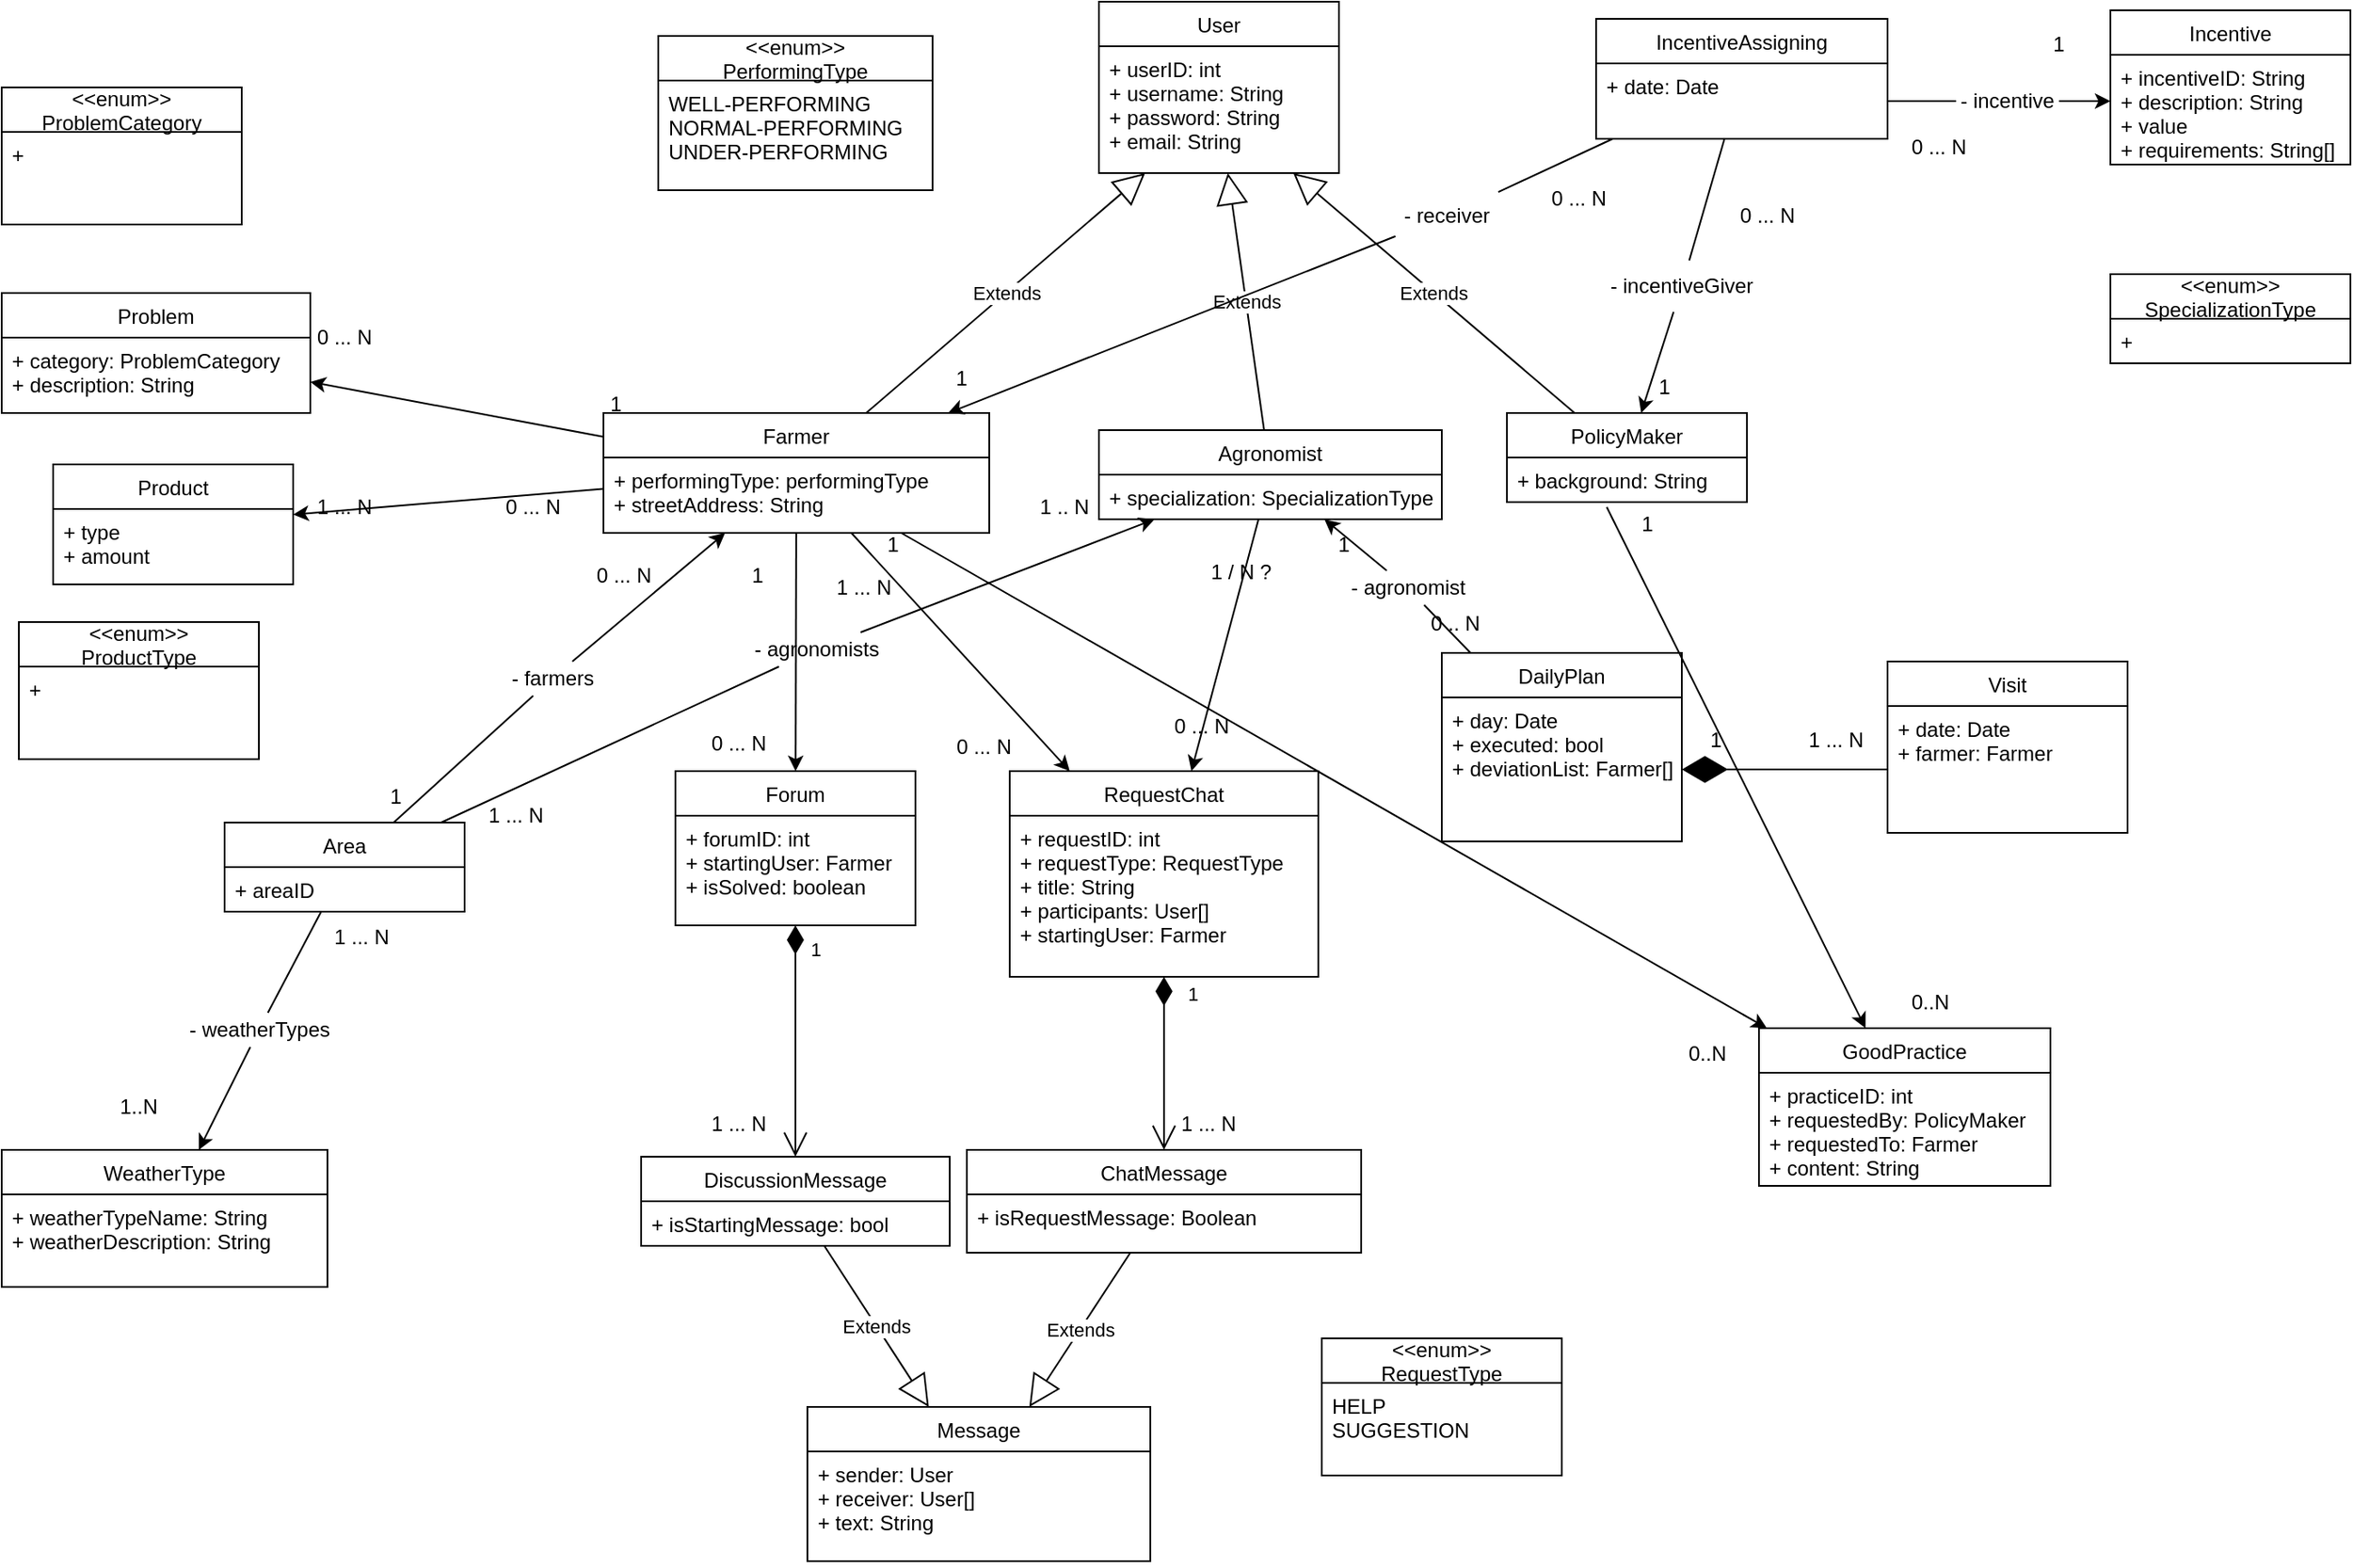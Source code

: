 <mxfile version="16.5.4" type="google" pages="9"><diagram id="7Ly1Hgxc3oG2JM0xHSip" name="UML completo - RASD"><mxGraphModel dx="390" dy="-344" grid="1" gridSize="10" guides="1" tooltips="1" connect="1" arrows="1" fold="1" page="1" pageScale="1" pageWidth="827" pageHeight="1169" math="0" shadow="0"><root><mxCell id="puKTRx0kIIKkc0be9SHt-0"/><mxCell id="puKTRx0kIIKkc0be9SHt-1" parent="puKTRx0kIIKkc0be9SHt-0"/><mxCell id="INT3VyQ2AuXzq8HJ8h_C-70" value="&lt;&lt;enum&gt;&gt;&#10;PerformingType" style="swimlane;fontStyle=0;childLayout=stackLayout;horizontal=1;startSize=26;fillColor=none;horizontalStack=0;resizeParent=1;resizeParentMax=0;resizeLast=0;collapsible=1;marginBottom=0;" parent="puKTRx0kIIKkc0be9SHt-1" vertex="1"><mxGeometry x="1242.96" y="1300" width="160" height="90" as="geometry"/></mxCell><mxCell id="INT3VyQ2AuXzq8HJ8h_C-71" value="WELL-PERFORMING&#10;NORMAL-PERFORMING&#10;UNDER-PERFORMING" style="text;strokeColor=none;fillColor=none;align=left;verticalAlign=top;spacingLeft=4;spacingRight=4;overflow=hidden;rotatable=0;points=[[0,0.5],[1,0.5]];portConstraint=eastwest;" parent="INT3VyQ2AuXzq8HJ8h_C-70" vertex="1"><mxGeometry y="26" width="160" height="64" as="geometry"/></mxCell><mxCell id="UqBWf1Ic2cw3zbEzTP2j-0" value="Farmer" style="swimlane;fontStyle=0;childLayout=stackLayout;horizontal=1;startSize=26;fillColor=none;horizontalStack=0;resizeParent=1;resizeParentMax=0;resizeLast=0;collapsible=1;marginBottom=0;" parent="puKTRx0kIIKkc0be9SHt-1" vertex="1"><mxGeometry x="1211" y="1520" width="225.04" height="70" as="geometry"/></mxCell><mxCell id="UqBWf1Ic2cw3zbEzTP2j-1" value="+ performingType: performingType&#10;+ streetAddress: String" style="text;strokeColor=none;fillColor=none;align=left;verticalAlign=top;spacingLeft=4;spacingRight=4;overflow=hidden;rotatable=0;points=[[0,0.5],[1,0.5]];portConstraint=eastwest;" parent="UqBWf1Ic2cw3zbEzTP2j-0" vertex="1"><mxGeometry y="26" width="225.04" height="44" as="geometry"/></mxCell><mxCell id="UqBWf1Ic2cw3zbEzTP2j-4" value="User" style="swimlane;fontStyle=0;childLayout=stackLayout;horizontal=1;startSize=26;fillColor=none;horizontalStack=0;resizeParent=1;resizeParentMax=0;resizeLast=0;collapsible=1;marginBottom=0;" parent="puKTRx0kIIKkc0be9SHt-1" vertex="1"><mxGeometry x="1500" y="1280" width="140" height="100" as="geometry"/></mxCell><mxCell id="UqBWf1Ic2cw3zbEzTP2j-5" value="+ userID: int&#10;+ username: String&#10;+ password: String&#10;+ email: String" style="text;strokeColor=none;fillColor=none;align=left;verticalAlign=top;spacingLeft=4;spacingRight=4;overflow=hidden;rotatable=0;points=[[0,0.5],[1,0.5]];portConstraint=eastwest;" parent="UqBWf1Ic2cw3zbEzTP2j-4" vertex="1"><mxGeometry y="26" width="140" height="74" as="geometry"/></mxCell><mxCell id="UqBWf1Ic2cw3zbEzTP2j-8" value="Agronomist" style="swimlane;fontStyle=0;childLayout=stackLayout;horizontal=1;startSize=26;fillColor=none;horizontalStack=0;resizeParent=1;resizeParentMax=0;resizeLast=0;collapsible=1;marginBottom=0;" parent="puKTRx0kIIKkc0be9SHt-1" vertex="1"><mxGeometry x="1500" y="1530" width="200" height="52" as="geometry"/></mxCell><mxCell id="UqBWf1Ic2cw3zbEzTP2j-9" value="+ specialization: SpecializationType" style="text;strokeColor=none;fillColor=none;align=left;verticalAlign=top;spacingLeft=4;spacingRight=4;overflow=hidden;rotatable=0;points=[[0,0.5],[1,0.5]];portConstraint=eastwest;" parent="UqBWf1Ic2cw3zbEzTP2j-8" vertex="1"><mxGeometry y="26" width="200" height="26" as="geometry"/></mxCell><mxCell id="UqBWf1Ic2cw3zbEzTP2j-16" value="PolicyMaker" style="swimlane;fontStyle=0;childLayout=stackLayout;horizontal=1;startSize=26;fillColor=none;horizontalStack=0;resizeParent=1;resizeParentMax=0;resizeLast=0;collapsible=1;marginBottom=0;" parent="puKTRx0kIIKkc0be9SHt-1" vertex="1"><mxGeometry x="1737.96" y="1520" width="140" height="52" as="geometry"/></mxCell><mxCell id="UqBWf1Ic2cw3zbEzTP2j-19" value="+ background: String" style="text;strokeColor=none;fillColor=none;align=left;verticalAlign=top;spacingLeft=4;spacingRight=4;overflow=hidden;rotatable=0;points=[[0,0.5],[1,0.5]];portConstraint=eastwest;" parent="UqBWf1Ic2cw3zbEzTP2j-16" vertex="1"><mxGeometry y="26" width="140" height="26" as="geometry"/></mxCell><mxCell id="UqBWf1Ic2cw3zbEzTP2j-20" value="Extends" style="endArrow=block;endSize=16;endFill=0;html=1;rounded=0;" parent="puKTRx0kIIKkc0be9SHt-1" source="UqBWf1Ic2cw3zbEzTP2j-0" target="UqBWf1Ic2cw3zbEzTP2j-5" edge="1"><mxGeometry width="160" relative="1" as="geometry"><mxPoint x="1480" y="1570" as="sourcePoint"/><mxPoint x="1640" y="1570" as="targetPoint"/></mxGeometry></mxCell><mxCell id="UqBWf1Ic2cw3zbEzTP2j-21" value="Extends" style="endArrow=block;endSize=16;endFill=0;html=1;rounded=0;" parent="puKTRx0kIIKkc0be9SHt-1" source="UqBWf1Ic2cw3zbEzTP2j-8" target="UqBWf1Ic2cw3zbEzTP2j-5" edge="1"><mxGeometry width="160" relative="1" as="geometry"><mxPoint x="1480" y="1570" as="sourcePoint"/><mxPoint x="1640" y="1570" as="targetPoint"/></mxGeometry></mxCell><mxCell id="UqBWf1Ic2cw3zbEzTP2j-22" value="Extends" style="endArrow=block;endSize=16;endFill=0;html=1;rounded=0;" parent="puKTRx0kIIKkc0be9SHt-1" source="UqBWf1Ic2cw3zbEzTP2j-16" target="UqBWf1Ic2cw3zbEzTP2j-5" edge="1"><mxGeometry width="160" relative="1" as="geometry"><mxPoint x="1480" y="1570" as="sourcePoint"/><mxPoint x="1640" y="1570" as="targetPoint"/></mxGeometry></mxCell><mxCell id="UqBWf1Ic2cw3zbEzTP2j-23" value="Area" style="swimlane;fontStyle=0;childLayout=stackLayout;horizontal=1;startSize=26;fillColor=none;horizontalStack=0;resizeParent=1;resizeParentMax=0;resizeLast=0;collapsible=1;marginBottom=0;" parent="puKTRx0kIIKkc0be9SHt-1" vertex="1"><mxGeometry x="990" y="1759" width="140" height="52" as="geometry"/></mxCell><mxCell id="UqBWf1Ic2cw3zbEzTP2j-24" value="+ areaID" style="text;strokeColor=none;fillColor=none;align=left;verticalAlign=top;spacingLeft=4;spacingRight=4;overflow=hidden;rotatable=0;points=[[0,0.5],[1,0.5]];portConstraint=eastwest;" parent="UqBWf1Ic2cw3zbEzTP2j-23" vertex="1"><mxGeometry y="26" width="140" height="26" as="geometry"/></mxCell><mxCell id="UqBWf1Ic2cw3zbEzTP2j-27" value="ChatMessage" style="swimlane;fontStyle=0;childLayout=stackLayout;horizontal=1;startSize=26;fillColor=none;horizontalStack=0;resizeParent=1;resizeParentMax=0;resizeLast=0;collapsible=1;marginBottom=0;" parent="puKTRx0kIIKkc0be9SHt-1" vertex="1"><mxGeometry x="1422.96" y="1950" width="230" height="60" as="geometry"/></mxCell><mxCell id="UqBWf1Ic2cw3zbEzTP2j-28" value="+ isRequestMessage: Boolean" style="text;strokeColor=none;fillColor=none;align=left;verticalAlign=top;spacingLeft=4;spacingRight=4;overflow=hidden;rotatable=0;points=[[0,0.5],[1,0.5]];portConstraint=eastwest;" parent="UqBWf1Ic2cw3zbEzTP2j-27" vertex="1"><mxGeometry y="26" width="230" height="34" as="geometry"/></mxCell><mxCell id="UqBWf1Ic2cw3zbEzTP2j-35" value="DiscussionMessage" style="swimlane;fontStyle=0;childLayout=stackLayout;horizontal=1;startSize=26;fillColor=none;horizontalStack=0;resizeParent=1;resizeParentMax=0;resizeLast=0;collapsible=1;marginBottom=0;" parent="puKTRx0kIIKkc0be9SHt-1" vertex="1"><mxGeometry x="1232.96" y="1954" width="180" height="52" as="geometry"/></mxCell><mxCell id="UqBWf1Ic2cw3zbEzTP2j-36" value="+ isStartingMessage: bool" style="text;strokeColor=none;fillColor=none;align=left;verticalAlign=top;spacingLeft=4;spacingRight=4;overflow=hidden;rotatable=0;points=[[0,0.5],[1,0.5]];portConstraint=eastwest;" parent="UqBWf1Ic2cw3zbEzTP2j-35" vertex="1"><mxGeometry y="26" width="180" height="26" as="geometry"/></mxCell><mxCell id="UqBWf1Ic2cw3zbEzTP2j-39" value="Message" style="swimlane;fontStyle=0;childLayout=stackLayout;horizontal=1;startSize=26;fillColor=none;horizontalStack=0;resizeParent=1;resizeParentMax=0;resizeLast=0;collapsible=1;marginBottom=0;" parent="puKTRx0kIIKkc0be9SHt-1" vertex="1"><mxGeometry x="1329.96" y="2100" width="200" height="90" as="geometry"/></mxCell><mxCell id="UqBWf1Ic2cw3zbEzTP2j-40" value="+ sender: User&#10;+ receiver: User[]&#10;+ text: String" style="text;strokeColor=none;fillColor=none;align=left;verticalAlign=top;spacingLeft=4;spacingRight=4;overflow=hidden;rotatable=0;points=[[0,0.5],[1,0.5]];portConstraint=eastwest;" parent="UqBWf1Ic2cw3zbEzTP2j-39" vertex="1"><mxGeometry y="26" width="200" height="64" as="geometry"/></mxCell><mxCell id="UqBWf1Ic2cw3zbEzTP2j-48" value="&lt;&lt;enum&gt;&gt;&#10;RequestType" style="swimlane;fontStyle=0;childLayout=stackLayout;horizontal=1;startSize=26;fillColor=none;horizontalStack=0;resizeParent=1;resizeParentMax=0;resizeLast=0;collapsible=1;marginBottom=0;" parent="puKTRx0kIIKkc0be9SHt-1" vertex="1"><mxGeometry x="1630" y="2060" width="140" height="80" as="geometry"/></mxCell><mxCell id="UqBWf1Ic2cw3zbEzTP2j-49" value="HELP&#10;SUGGESTION" style="text;strokeColor=none;fillColor=none;align=left;verticalAlign=top;spacingLeft=4;spacingRight=4;overflow=hidden;rotatable=0;points=[[0,0.5],[1,0.5]];portConstraint=eastwest;" parent="UqBWf1Ic2cw3zbEzTP2j-48" vertex="1"><mxGeometry y="26" width="140" height="54" as="geometry"/></mxCell><mxCell id="UqBWf1Ic2cw3zbEzTP2j-56" value="&lt;&lt;enum&gt;&gt;&#10;ProblemCategory" style="swimlane;fontStyle=0;childLayout=stackLayout;horizontal=1;startSize=26;fillColor=none;horizontalStack=0;resizeParent=1;resizeParentMax=0;resizeLast=0;collapsible=1;marginBottom=0;" parent="puKTRx0kIIKkc0be9SHt-1" vertex="1"><mxGeometry x="860" y="1330" width="140" height="80" as="geometry"/></mxCell><mxCell id="UqBWf1Ic2cw3zbEzTP2j-57" value="+" style="text;strokeColor=none;fillColor=none;align=left;verticalAlign=top;spacingLeft=4;spacingRight=4;overflow=hidden;rotatable=0;points=[[0,0.5],[1,0.5]];portConstraint=eastwest;" parent="UqBWf1Ic2cw3zbEzTP2j-56" vertex="1"><mxGeometry y="26" width="140" height="54" as="geometry"/></mxCell><mxCell id="UqBWf1Ic2cw3zbEzTP2j-60" value="DailyPlan" style="swimlane;fontStyle=0;childLayout=stackLayout;horizontal=1;startSize=26;fillColor=none;horizontalStack=0;resizeParent=1;resizeParentMax=0;resizeLast=0;collapsible=1;marginBottom=0;" parent="puKTRx0kIIKkc0be9SHt-1" vertex="1"><mxGeometry x="1700" y="1660" width="140" height="110" as="geometry"/></mxCell><mxCell id="UqBWf1Ic2cw3zbEzTP2j-61" value="+ day: Date&#10;+ executed: bool&#10;+ deviationList: Farmer[]" style="text;strokeColor=none;fillColor=none;align=left;verticalAlign=top;spacingLeft=4;spacingRight=4;overflow=hidden;rotatable=0;points=[[0,0.5],[1,0.5]];portConstraint=eastwest;" parent="UqBWf1Ic2cw3zbEzTP2j-60" vertex="1"><mxGeometry y="26" width="140" height="84" as="geometry"/></mxCell><mxCell id="UqBWf1Ic2cw3zbEzTP2j-64" value="Visit" style="swimlane;fontStyle=0;childLayout=stackLayout;horizontal=1;startSize=26;fillColor=none;horizontalStack=0;resizeParent=1;resizeParentMax=0;resizeLast=0;collapsible=1;marginBottom=0;" parent="puKTRx0kIIKkc0be9SHt-1" vertex="1"><mxGeometry x="1960" y="1665" width="140" height="100" as="geometry"/></mxCell><mxCell id="UqBWf1Ic2cw3zbEzTP2j-65" value="+ date: Date&#10;+ farmer: Farmer" style="text;strokeColor=none;fillColor=none;align=left;verticalAlign=top;spacingLeft=4;spacingRight=4;overflow=hidden;rotatable=0;points=[[0,0.5],[1,0.5]];portConstraint=eastwest;" parent="UqBWf1Ic2cw3zbEzTP2j-64" vertex="1"><mxGeometry y="26" width="140" height="74" as="geometry"/></mxCell><mxCell id="wm51p1-YVmwBglyNbchu-2" value="1" style="text;html=1;strokeColor=none;fillColor=none;align=center;verticalAlign=middle;whiteSpace=wrap;rounded=0;" parent="puKTRx0kIIKkc0be9SHt-1" vertex="1"><mxGeometry x="1612.96" y="1582" width="60" height="30" as="geometry"/></mxCell><mxCell id="wm51p1-YVmwBglyNbchu-3" value="0 .. N" style="text;html=1;strokeColor=none;fillColor=none;align=center;verticalAlign=middle;whiteSpace=wrap;rounded=0;" parent="puKTRx0kIIKkc0be9SHt-1" vertex="1"><mxGeometry x="1677.96" y="1628" width="60" height="30" as="geometry"/></mxCell><mxCell id="wm51p1-YVmwBglyNbchu-4" value="" style="endArrow=diamondThin;endFill=1;endSize=24;html=1;rounded=0;" parent="puKTRx0kIIKkc0be9SHt-1" source="UqBWf1Ic2cw3zbEzTP2j-65" target="UqBWf1Ic2cw3zbEzTP2j-61" edge="1"><mxGeometry width="160" relative="1" as="geometry"><mxPoint x="1700" y="1620" as="sourcePoint"/><mxPoint x="1860" y="1620" as="targetPoint"/></mxGeometry></mxCell><mxCell id="wm51p1-YVmwBglyNbchu-5" value="1 ... N" style="text;html=1;strokeColor=none;fillColor=none;align=center;verticalAlign=middle;whiteSpace=wrap;rounded=0;" parent="puKTRx0kIIKkc0be9SHt-1" vertex="1"><mxGeometry x="1900" y="1696" width="60" height="30" as="geometry"/></mxCell><mxCell id="wm51p1-YVmwBglyNbchu-12" value="1" style="text;html=1;strokeColor=none;fillColor=none;align=center;verticalAlign=middle;whiteSpace=wrap;rounded=0;" parent="puKTRx0kIIKkc0be9SHt-1" vertex="1"><mxGeometry x="1830" y="1696" width="60" height="30" as="geometry"/></mxCell><mxCell id="OaPzmp3ImwqvcQWAcTcv-1" value="" style="endArrow=classic;html=1;rounded=0;startArrow=none;" parent="puKTRx0kIIKkc0be9SHt-1" source="F8sE9Jx5gPl0o8JG5deJ-3" target="UqBWf1Ic2cw3zbEzTP2j-8" edge="1"><mxGeometry width="50" height="50" relative="1" as="geometry"><mxPoint x="1570" y="1800" as="sourcePoint"/><mxPoint x="1490" y="1630" as="targetPoint"/></mxGeometry></mxCell><mxCell id="OaPzmp3ImwqvcQWAcTcv-2" value="1" style="text;html=1;strokeColor=none;fillColor=none;align=center;verticalAlign=middle;whiteSpace=wrap;rounded=0;" parent="puKTRx0kIIKkc0be9SHt-1" vertex="1"><mxGeometry x="1060" y="1729" width="60" height="30" as="geometry"/></mxCell><mxCell id="OaPzmp3ImwqvcQWAcTcv-4" value="1 ... N" style="text;html=1;strokeColor=none;fillColor=none;align=center;verticalAlign=middle;whiteSpace=wrap;rounded=0;" parent="puKTRx0kIIKkc0be9SHt-1" vertex="1"><mxGeometry x="1130" y="1740" width="60" height="30" as="geometry"/></mxCell><mxCell id="OaPzmp3ImwqvcQWAcTcv-5" value="1 .. N" style="text;html=1;strokeColor=none;fillColor=none;align=center;verticalAlign=middle;whiteSpace=wrap;rounded=0;" parent="puKTRx0kIIKkc0be9SHt-1" vertex="1"><mxGeometry x="1450" y="1560" width="60" height="30" as="geometry"/></mxCell><mxCell id="OaPzmp3ImwqvcQWAcTcv-6" value="Forum" style="swimlane;fontStyle=0;childLayout=stackLayout;horizontal=1;startSize=26;fillColor=none;horizontalStack=0;resizeParent=1;resizeParentMax=0;resizeLast=0;collapsible=1;marginBottom=0;" parent="puKTRx0kIIKkc0be9SHt-1" vertex="1"><mxGeometry x="1252.96" y="1729" width="140" height="90" as="geometry"/></mxCell><mxCell id="OaPzmp3ImwqvcQWAcTcv-7" value="+ forumID: int&#10;+ startingUser: Farmer&#10;+ isSolved: boolean" style="text;strokeColor=none;fillColor=none;align=left;verticalAlign=top;spacingLeft=4;spacingRight=4;overflow=hidden;rotatable=0;points=[[0,0.5],[1,0.5]];portConstraint=eastwest;" parent="OaPzmp3ImwqvcQWAcTcv-6" vertex="1"><mxGeometry y="26" width="140" height="64" as="geometry"/></mxCell><mxCell id="OaPzmp3ImwqvcQWAcTcv-11" value="1" style="endArrow=open;html=1;endSize=12;startArrow=diamondThin;startSize=14;startFill=1;edgeStyle=orthogonalEdgeStyle;align=left;verticalAlign=bottom;rounded=0;" parent="puKTRx0kIIKkc0be9SHt-1" source="OaPzmp3ImwqvcQWAcTcv-6" target="UqBWf1Ic2cw3zbEzTP2j-35" edge="1"><mxGeometry x="-0.657" y="7" relative="1" as="geometry"><mxPoint x="1750" y="1800" as="sourcePoint"/><mxPoint x="1670" y="1810" as="targetPoint"/><mxPoint as="offset"/></mxGeometry></mxCell><mxCell id="OaPzmp3ImwqvcQWAcTcv-13" value="RequestChat" style="swimlane;fontStyle=0;childLayout=stackLayout;horizontal=1;startSize=26;fillColor=none;horizontalStack=0;resizeParent=1;resizeParentMax=0;resizeLast=0;collapsible=1;marginBottom=0;" parent="puKTRx0kIIKkc0be9SHt-1" vertex="1"><mxGeometry x="1447.96" y="1729" width="180" height="120" as="geometry"/></mxCell><mxCell id="OaPzmp3ImwqvcQWAcTcv-14" value="+ requestID: int&#10;+ requestType: RequestType&#10;+ title: String&#10;+ participants: User[]&#10;+ startingUser: Farmer" style="text;strokeColor=none;fillColor=none;align=left;verticalAlign=top;spacingLeft=4;spacingRight=4;overflow=hidden;rotatable=0;points=[[0,0.5],[1,0.5]];portConstraint=eastwest;" parent="OaPzmp3ImwqvcQWAcTcv-13" vertex="1"><mxGeometry y="26" width="180" height="94" as="geometry"/></mxCell><mxCell id="OaPzmp3ImwqvcQWAcTcv-17" value="" style="endArrow=classic;html=1;rounded=0;" parent="puKTRx0kIIKkc0be9SHt-1" source="UqBWf1Ic2cw3zbEzTP2j-0" target="OaPzmp3ImwqvcQWAcTcv-6" edge="1"><mxGeometry width="50" height="50" relative="1" as="geometry"><mxPoint x="1570" y="1860" as="sourcePoint"/><mxPoint x="1620" y="1810" as="targetPoint"/></mxGeometry></mxCell><mxCell id="MF9qvPmW3cL4nBpLf8bV-1" value="Extends" style="endArrow=block;endSize=16;endFill=0;html=1;rounded=0;" parent="puKTRx0kIIKkc0be9SHt-1" source="UqBWf1Ic2cw3zbEzTP2j-35" target="UqBWf1Ic2cw3zbEzTP2j-39" edge="1"><mxGeometry width="160" relative="1" as="geometry"><mxPoint x="1370" y="1940" as="sourcePoint"/><mxPoint x="1530" y="1940" as="targetPoint"/></mxGeometry></mxCell><mxCell id="MF9qvPmW3cL4nBpLf8bV-2" value="Extends" style="endArrow=block;endSize=16;endFill=0;html=1;rounded=0;" parent="puKTRx0kIIKkc0be9SHt-1" source="UqBWf1Ic2cw3zbEzTP2j-27" target="UqBWf1Ic2cw3zbEzTP2j-39" edge="1"><mxGeometry width="160" relative="1" as="geometry"><mxPoint x="1370" y="1940" as="sourcePoint"/><mxPoint x="1530" y="1940" as="targetPoint"/></mxGeometry></mxCell><mxCell id="MF9qvPmW3cL4nBpLf8bV-3" value="" style="endArrow=classic;html=1;rounded=0;" parent="puKTRx0kIIKkc0be9SHt-1" source="UqBWf1Ic2cw3zbEzTP2j-0" target="OaPzmp3ImwqvcQWAcTcv-13" edge="1"><mxGeometry width="50" height="50" relative="1" as="geometry"><mxPoint x="1430" y="1790" as="sourcePoint"/><mxPoint x="1480" y="1740" as="targetPoint"/></mxGeometry></mxCell><mxCell id="MF9qvPmW3cL4nBpLf8bV-4" value="" style="endArrow=classic;html=1;rounded=0;" parent="puKTRx0kIIKkc0be9SHt-1" source="UqBWf1Ic2cw3zbEzTP2j-8" target="OaPzmp3ImwqvcQWAcTcv-13" edge="1"><mxGeometry width="50" height="50" relative="1" as="geometry"><mxPoint x="1430" y="1790" as="sourcePoint"/><mxPoint x="1480" y="1740" as="targetPoint"/></mxGeometry></mxCell><mxCell id="MF9qvPmW3cL4nBpLf8bV-5" value="1" style="endArrow=open;html=1;endSize=12;startArrow=diamondThin;startSize=14;startFill=1;edgeStyle=orthogonalEdgeStyle;align=left;verticalAlign=bottom;rounded=0;" parent="puKTRx0kIIKkc0be9SHt-1" source="OaPzmp3ImwqvcQWAcTcv-13" target="UqBWf1Ic2cw3zbEzTP2j-27" edge="1"><mxGeometry x="-0.622" y="12" relative="1" as="geometry"><mxPoint x="1370" y="1770" as="sourcePoint"/><mxPoint x="1530" y="1770" as="targetPoint"/><mxPoint as="offset"/></mxGeometry></mxCell><mxCell id="KXHRfM1gbcZyC8l4uvEP-0" value="Problem" style="swimlane;fontStyle=0;childLayout=stackLayout;horizontal=1;startSize=26;fillColor=none;horizontalStack=0;resizeParent=1;resizeParentMax=0;resizeLast=0;collapsible=1;marginBottom=0;" parent="puKTRx0kIIKkc0be9SHt-1" vertex="1"><mxGeometry x="860" y="1450" width="180" height="70" as="geometry"/></mxCell><mxCell id="KXHRfM1gbcZyC8l4uvEP-1" value="+ category: ProblemCategory&#10;+ description: String" style="text;strokeColor=none;fillColor=none;align=left;verticalAlign=top;spacingLeft=4;spacingRight=4;overflow=hidden;rotatable=0;points=[[0,0.5],[1,0.5]];portConstraint=eastwest;" parent="KXHRfM1gbcZyC8l4uvEP-0" vertex="1"><mxGeometry y="26" width="180" height="44" as="geometry"/></mxCell><mxCell id="KXHRfM1gbcZyC8l4uvEP-4" value="Product" style="swimlane;fontStyle=0;childLayout=stackLayout;horizontal=1;startSize=26;fillColor=none;horizontalStack=0;resizeParent=1;resizeParentMax=0;resizeLast=0;collapsible=1;marginBottom=0;" parent="puKTRx0kIIKkc0be9SHt-1" vertex="1"><mxGeometry x="890" y="1550" width="140" height="70" as="geometry"/></mxCell><mxCell id="KXHRfM1gbcZyC8l4uvEP-5" value="+ type&#10;+ amount" style="text;strokeColor=none;fillColor=none;align=left;verticalAlign=top;spacingLeft=4;spacingRight=4;overflow=hidden;rotatable=0;points=[[0,0.5],[1,0.5]];portConstraint=eastwest;" parent="KXHRfM1gbcZyC8l4uvEP-4" vertex="1"><mxGeometry y="26" width="140" height="44" as="geometry"/></mxCell><mxCell id="KXHRfM1gbcZyC8l4uvEP-8" value="" style="endArrow=classic;html=1;rounded=0;" parent="puKTRx0kIIKkc0be9SHt-1" source="UqBWf1Ic2cw3zbEzTP2j-0" target="KXHRfM1gbcZyC8l4uvEP-4" edge="1"><mxGeometry width="50" height="50" relative="1" as="geometry"><mxPoint x="1530" y="1750" as="sourcePoint"/><mxPoint x="1580" y="1700" as="targetPoint"/></mxGeometry></mxCell><mxCell id="KXHRfM1gbcZyC8l4uvEP-9" value="" style="endArrow=classic;html=1;rounded=0;" parent="puKTRx0kIIKkc0be9SHt-1" source="UqBWf1Ic2cw3zbEzTP2j-0" target="KXHRfM1gbcZyC8l4uvEP-0" edge="1"><mxGeometry width="50" height="50" relative="1" as="geometry"><mxPoint x="1530" y="1750" as="sourcePoint"/><mxPoint x="1580" y="1700" as="targetPoint"/></mxGeometry></mxCell><mxCell id="KXHRfM1gbcZyC8l4uvEP-10" value="0 ... N" style="text;html=1;strokeColor=none;fillColor=none;align=center;verticalAlign=middle;whiteSpace=wrap;rounded=0;" parent="puKTRx0kIIKkc0be9SHt-1" vertex="1"><mxGeometry x="1030" y="1461" width="60" height="30" as="geometry"/></mxCell><mxCell id="KXHRfM1gbcZyC8l4uvEP-11" value="1&amp;nbsp;" style="text;html=1;strokeColor=none;fillColor=none;align=center;verticalAlign=middle;whiteSpace=wrap;rounded=0;" parent="puKTRx0kIIKkc0be9SHt-1" vertex="1"><mxGeometry x="1170" y="1500" width="100" height="30" as="geometry"/></mxCell><mxCell id="KXHRfM1gbcZyC8l4uvEP-12" value="1 ... N" style="text;html=1;strokeColor=none;fillColor=none;align=center;verticalAlign=middle;whiteSpace=wrap;rounded=0;" parent="puKTRx0kIIKkc0be9SHt-1" vertex="1"><mxGeometry x="1030" y="1560" width="60" height="30" as="geometry"/></mxCell><mxCell id="KXHRfM1gbcZyC8l4uvEP-14" value="0 ... N" style="text;html=1;strokeColor=none;fillColor=none;align=center;verticalAlign=middle;whiteSpace=wrap;rounded=0;" parent="puKTRx0kIIKkc0be9SHt-1" vertex="1"><mxGeometry x="1140" y="1560" width="60" height="30" as="geometry"/></mxCell><mxCell id="KXHRfM1gbcZyC8l4uvEP-15" value="1 ... N" style="text;html=1;strokeColor=none;fillColor=none;align=center;verticalAlign=middle;whiteSpace=wrap;rounded=0;" parent="puKTRx0kIIKkc0be9SHt-1" vertex="1"><mxGeometry x="1260" y="1920" width="60" height="30" as="geometry"/></mxCell><mxCell id="KXHRfM1gbcZyC8l4uvEP-17" value="1 ... N" style="text;html=1;strokeColor=none;fillColor=none;align=center;verticalAlign=middle;whiteSpace=wrap;rounded=0;" parent="puKTRx0kIIKkc0be9SHt-1" vertex="1"><mxGeometry x="1332.96" y="1607" width="60" height="30" as="geometry"/></mxCell><mxCell id="KXHRfM1gbcZyC8l4uvEP-18" value="0 ... N" style="text;html=1;strokeColor=none;fillColor=none;align=center;verticalAlign=middle;whiteSpace=wrap;rounded=0;" parent="puKTRx0kIIKkc0be9SHt-1" vertex="1"><mxGeometry x="1260" y="1698" width="60" height="30" as="geometry"/></mxCell><mxCell id="KXHRfM1gbcZyC8l4uvEP-19" value="0 ... N" style="text;html=1;strokeColor=none;fillColor=none;align=center;verticalAlign=middle;whiteSpace=wrap;rounded=0;" parent="puKTRx0kIIKkc0be9SHt-1" vertex="1"><mxGeometry x="1402.96" y="1700" width="60" height="30" as="geometry"/></mxCell><mxCell id="KXHRfM1gbcZyC8l4uvEP-20" value="1" style="text;html=1;strokeColor=none;fillColor=none;align=center;verticalAlign=middle;whiteSpace=wrap;rounded=0;" parent="puKTRx0kIIKkc0be9SHt-1" vertex="1"><mxGeometry x="1350" y="1582" width="60" height="30" as="geometry"/></mxCell><mxCell id="KXHRfM1gbcZyC8l4uvEP-21" value="0 ... N" style="text;html=1;strokeColor=none;fillColor=none;align=center;verticalAlign=middle;whiteSpace=wrap;rounded=0;" parent="puKTRx0kIIKkc0be9SHt-1" vertex="1"><mxGeometry x="1529.96" y="1688" width="60" height="30" as="geometry"/></mxCell><mxCell id="KXHRfM1gbcZyC8l4uvEP-22" value="1 / N ?" style="text;html=1;strokeColor=none;fillColor=none;align=center;verticalAlign=middle;whiteSpace=wrap;rounded=0;" parent="puKTRx0kIIKkc0be9SHt-1" vertex="1"><mxGeometry x="1552.96" y="1598" width="60" height="30" as="geometry"/></mxCell><mxCell id="KXHRfM1gbcZyC8l4uvEP-25" value="1 ... N" style="text;html=1;strokeColor=none;fillColor=none;align=center;verticalAlign=middle;whiteSpace=wrap;rounded=0;" parent="puKTRx0kIIKkc0be9SHt-1" vertex="1"><mxGeometry x="1533.5" y="1920" width="60" height="30" as="geometry"/></mxCell><mxCell id="KXHRfM1gbcZyC8l4uvEP-27" value="Incentive" style="swimlane;fontStyle=0;childLayout=stackLayout;horizontal=1;startSize=26;fillColor=none;horizontalStack=0;resizeParent=1;resizeParentMax=0;resizeLast=0;collapsible=1;marginBottom=0;" parent="puKTRx0kIIKkc0be9SHt-1" vertex="1"><mxGeometry x="2090" y="1285" width="140" height="90" as="geometry"/></mxCell><mxCell id="KXHRfM1gbcZyC8l4uvEP-28" value="+ incentiveID: String&#10;+ description: String&#10;+ value&#10;+ requirements: String[]" style="text;strokeColor=none;fillColor=none;align=left;verticalAlign=top;spacingLeft=4;spacingRight=4;overflow=hidden;rotatable=0;points=[[0,0.5],[1,0.5]];portConstraint=eastwest;" parent="KXHRfM1gbcZyC8l4uvEP-27" vertex="1"><mxGeometry y="26" width="140" height="64" as="geometry"/></mxCell><mxCell id="OaPzmp3ImwqvcQWAcTcv-3" value="0 ... N" style="text;html=1;strokeColor=none;fillColor=none;align=center;verticalAlign=middle;whiteSpace=wrap;rounded=0;" parent="puKTRx0kIIKkc0be9SHt-1" vertex="1"><mxGeometry x="1192.96" y="1600" width="60" height="30" as="geometry"/></mxCell><mxCell id="KXHRfM1gbcZyC8l4uvEP-33" value="1" style="text;html=1;strokeColor=none;fillColor=none;align=center;verticalAlign=middle;whiteSpace=wrap;rounded=0;" parent="puKTRx0kIIKkc0be9SHt-1" vertex="1"><mxGeometry x="1271" y="1600" width="60" height="30" as="geometry"/></mxCell><mxCell id="KXHRfM1gbcZyC8l4uvEP-34" value="0..N" style="text;html=1;strokeColor=none;fillColor=none;align=center;verticalAlign=middle;whiteSpace=wrap;rounded=0;" parent="puKTRx0kIIKkc0be9SHt-1" vertex="1"><mxGeometry x="1825" y="1879" width="60" height="30" as="geometry"/></mxCell><mxCell id="f1p_-_kbfS8hgREOze0Q-0" value="GoodPractice" style="swimlane;fontStyle=0;childLayout=stackLayout;horizontal=1;startSize=26;fillColor=none;horizontalStack=0;resizeParent=1;resizeParentMax=0;resizeLast=0;collapsible=1;marginBottom=0;" parent="puKTRx0kIIKkc0be9SHt-1" vertex="1"><mxGeometry x="1885" y="1879" width="170" height="92" as="geometry"/></mxCell><mxCell id="f1p_-_kbfS8hgREOze0Q-1" value="+ practiceID: int&#10;+ requestedBy: PolicyMaker&#10;+ requestedTo: Farmer&#10;+ content: String" style="text;strokeColor=none;fillColor=none;align=left;verticalAlign=top;spacingLeft=4;spacingRight=4;overflow=hidden;rotatable=0;points=[[0,0.5],[1,0.5]];portConstraint=eastwest;" parent="f1p_-_kbfS8hgREOze0Q-0" vertex="1"><mxGeometry y="26" width="170" height="66" as="geometry"/></mxCell><mxCell id="W_RmJcEkfMDrZfEtAJo0-1" value="0 ... N" style="text;html=1;strokeColor=none;fillColor=none;align=center;verticalAlign=middle;whiteSpace=wrap;rounded=0;" parent="puKTRx0kIIKkc0be9SHt-1" vertex="1"><mxGeometry x="1750" y="1380" width="60" height="30" as="geometry"/></mxCell><mxCell id="W_RmJcEkfMDrZfEtAJo0-3" value="0 ... N" style="text;html=1;strokeColor=none;fillColor=none;align=center;verticalAlign=middle;whiteSpace=wrap;rounded=0;" parent="puKTRx0kIIKkc0be9SHt-1" vertex="1"><mxGeometry x="1860" y="1390" width="60" height="30" as="geometry"/></mxCell><mxCell id="W_RmJcEkfMDrZfEtAJo0-4" value="1" style="text;html=1;strokeColor=none;fillColor=none;align=center;verticalAlign=middle;whiteSpace=wrap;rounded=0;" parent="puKTRx0kIIKkc0be9SHt-1" vertex="1"><mxGeometry x="1800" y="1490" width="60" height="30" as="geometry"/></mxCell><mxCell id="VT-2EVEyyY702l-roKW2-5" value="IncentiveAssigning" style="swimlane;fontStyle=0;childLayout=stackLayout;horizontal=1;startSize=26;fillColor=none;horizontalStack=0;resizeParent=1;resizeParentMax=0;resizeLast=0;collapsible=1;marginBottom=0;" parent="puKTRx0kIIKkc0be9SHt-1" vertex="1"><mxGeometry x="1790" y="1290" width="170" height="70" as="geometry"/></mxCell><mxCell id="VT-2EVEyyY702l-roKW2-6" value="+ date: Date" style="text;strokeColor=none;fillColor=none;align=left;verticalAlign=top;spacingLeft=4;spacingRight=4;overflow=hidden;rotatable=0;points=[[0,0.5],[1,0.5]];portConstraint=eastwest;" parent="VT-2EVEyyY702l-roKW2-5" vertex="1"><mxGeometry y="26" width="170" height="44" as="geometry"/></mxCell><mxCell id="VT-2EVEyyY702l-roKW2-9" style="edgeStyle=orthogonalEdgeStyle;rounded=0;orthogonalLoop=1;jettySize=auto;html=1;startArrow=none;" parent="puKTRx0kIIKkc0be9SHt-1" source="VT-2EVEyyY702l-roKW2-26" target="KXHRfM1gbcZyC8l4uvEP-27" edge="1"><mxGeometry relative="1" as="geometry"><Array as="points"><mxPoint x="2150" y="1338"/><mxPoint x="2150" y="1338"/></Array></mxGeometry></mxCell><mxCell id="VT-2EVEyyY702l-roKW2-11" value="1" style="text;html=1;strokeColor=none;fillColor=none;align=center;verticalAlign=middle;whiteSpace=wrap;rounded=0;" parent="puKTRx0kIIKkc0be9SHt-1" vertex="1"><mxGeometry x="2030" y="1290" width="60" height="30" as="geometry"/></mxCell><mxCell id="VT-2EVEyyY702l-roKW2-12" value="0 ... N" style="text;html=1;strokeColor=none;fillColor=none;align=center;verticalAlign=middle;whiteSpace=wrap;rounded=0;" parent="puKTRx0kIIKkc0be9SHt-1" vertex="1"><mxGeometry x="1960" y="1350" width="60" height="30" as="geometry"/></mxCell><mxCell id="VT-2EVEyyY702l-roKW2-15" value="1" style="text;html=1;strokeColor=none;fillColor=none;align=center;verticalAlign=middle;whiteSpace=wrap;rounded=0;" parent="puKTRx0kIIKkc0be9SHt-1" vertex="1"><mxGeometry x="1390" y="1485" width="60" height="30" as="geometry"/></mxCell><mxCell id="VT-2EVEyyY702l-roKW2-17" value="&lt;&lt;enum&gt;&gt;&#10;SpecializationType" style="swimlane;fontStyle=0;childLayout=stackLayout;horizontal=1;startSize=26;fillColor=none;horizontalStack=0;resizeParent=1;resizeParentMax=0;resizeLast=0;collapsible=1;marginBottom=0;" parent="puKTRx0kIIKkc0be9SHt-1" vertex="1"><mxGeometry x="2090" y="1439" width="140" height="52" as="geometry"/></mxCell><mxCell id="VT-2EVEyyY702l-roKW2-18" value="+" style="text;strokeColor=none;fillColor=none;align=left;verticalAlign=top;spacingLeft=4;spacingRight=4;overflow=hidden;rotatable=0;points=[[0,0.5],[1,0.5]];portConstraint=eastwest;" parent="VT-2EVEyyY702l-roKW2-17" vertex="1"><mxGeometry y="26" width="140" height="26" as="geometry"/></mxCell><mxCell id="VT-2EVEyyY702l-roKW2-21" value="" style="endArrow=classic;html=1;rounded=0;" parent="puKTRx0kIIKkc0be9SHt-1" source="UqBWf1Ic2cw3zbEzTP2j-0" target="f1p_-_kbfS8hgREOze0Q-0" edge="1"><mxGeometry width="50" height="50" relative="1" as="geometry"><mxPoint x="1330" y="1590" as="sourcePoint"/><mxPoint x="1380" y="1540" as="targetPoint"/></mxGeometry></mxCell><mxCell id="VT-2EVEyyY702l-roKW2-22" value="" style="endArrow=classic;html=1;rounded=0;startArrow=none;" parent="puKTRx0kIIKkc0be9SHt-1" source="VT-2EVEyyY702l-roKW2-25" target="UqBWf1Ic2cw3zbEzTP2j-16" edge="1"><mxGeometry width="50" height="50" relative="1" as="geometry"><mxPoint x="1950" y="1490" as="sourcePoint"/><mxPoint x="1630" y="1540" as="targetPoint"/></mxGeometry></mxCell><mxCell id="VT-2EVEyyY702l-roKW2-23" value="" style="endArrow=classic;html=1;rounded=0;startArrow=none;" parent="puKTRx0kIIKkc0be9SHt-1" source="VT-2EVEyyY702l-roKW2-27" target="UqBWf1Ic2cw3zbEzTP2j-0" edge="1"><mxGeometry width="50" height="50" relative="1" as="geometry"><mxPoint x="1710" y="1330" as="sourcePoint"/><mxPoint x="1630" y="1540" as="targetPoint"/></mxGeometry></mxCell><mxCell id="VT-2EVEyyY702l-roKW2-24" value="" style="endArrow=classic;html=1;rounded=0;startArrow=none;" parent="puKTRx0kIIKkc0be9SHt-1" source="F8sE9Jx5gPl0o8JG5deJ-5" target="UqBWf1Ic2cw3zbEzTP2j-8" edge="1"><mxGeometry width="50" height="50" relative="1" as="geometry"><mxPoint x="1690" y="1600" as="sourcePoint"/><mxPoint x="1700" y="1610" as="targetPoint"/></mxGeometry></mxCell><mxCell id="VT-2EVEyyY702l-roKW2-27" value="- receiver" style="text;html=1;strokeColor=none;fillColor=none;align=center;verticalAlign=middle;whiteSpace=wrap;rounded=0;" parent="puKTRx0kIIKkc0be9SHt-1" vertex="1"><mxGeometry x="1672.96" y="1390" width="60" height="30" as="geometry"/></mxCell><mxCell id="VT-2EVEyyY702l-roKW2-28" value="" style="endArrow=none;html=1;rounded=0;" parent="puKTRx0kIIKkc0be9SHt-1" source="VT-2EVEyyY702l-roKW2-5" target="VT-2EVEyyY702l-roKW2-27" edge="1"><mxGeometry width="50" height="50" relative="1" as="geometry"><mxPoint x="1790.0" y="1368.909" as="sourcePoint"/><mxPoint x="1411.255" y="1520" as="targetPoint"/></mxGeometry></mxCell><mxCell id="VT-2EVEyyY702l-roKW2-25" value="- incentiveGiver" style="text;html=1;strokeColor=none;fillColor=none;align=center;verticalAlign=middle;whiteSpace=wrap;rounded=0;" parent="puKTRx0kIIKkc0be9SHt-1" vertex="1"><mxGeometry x="1790" y="1431" width="100" height="30" as="geometry"/></mxCell><mxCell id="VT-2EVEyyY702l-roKW2-29" value="" style="endArrow=none;html=1;rounded=0;" parent="puKTRx0kIIKkc0be9SHt-1" source="VT-2EVEyyY702l-roKW2-5" target="VT-2EVEyyY702l-roKW2-25" edge="1"><mxGeometry width="50" height="50" relative="1" as="geometry"><mxPoint x="1860.702" y="1380" as="sourcePoint"/><mxPoint x="1816.221" y="1520" as="targetPoint"/></mxGeometry></mxCell><mxCell id="VT-2EVEyyY702l-roKW2-26" value="- incentive" style="text;html=1;strokeColor=none;fillColor=none;align=center;verticalAlign=middle;whiteSpace=wrap;rounded=0;" parent="puKTRx0kIIKkc0be9SHt-1" vertex="1"><mxGeometry x="2000" y="1323" width="60" height="30" as="geometry"/></mxCell><mxCell id="VT-2EVEyyY702l-roKW2-30" value="" style="edgeStyle=orthogonalEdgeStyle;rounded=0;orthogonalLoop=1;jettySize=auto;html=1;endArrow=none;" parent="puKTRx0kIIKkc0be9SHt-1" source="VT-2EVEyyY702l-roKW2-6" target="VT-2EVEyyY702l-roKW2-26" edge="1"><mxGeometry relative="1" as="geometry"><mxPoint x="1960" y="1348" as="sourcePoint"/><mxPoint x="2090" y="1325" as="targetPoint"/></mxGeometry></mxCell><mxCell id="CIUBPleocnqzDiM8AXz_-1" value="WeatherType" style="swimlane;fontStyle=0;childLayout=stackLayout;horizontal=1;startSize=26;fillColor=none;horizontalStack=0;resizeParent=1;resizeParentMax=0;resizeLast=0;collapsible=1;marginBottom=0;" parent="puKTRx0kIIKkc0be9SHt-1" vertex="1"><mxGeometry x="860" y="1950" width="190" height="80" as="geometry"/></mxCell><mxCell id="CIUBPleocnqzDiM8AXz_-2" value="+ weatherTypeName: String&#10;+ weatherDescription: String" style="text;strokeColor=none;fillColor=none;align=left;verticalAlign=top;spacingLeft=4;spacingRight=4;overflow=hidden;rotatable=0;points=[[0,0.5],[1,0.5]];portConstraint=eastwest;" parent="CIUBPleocnqzDiM8AXz_-1" vertex="1"><mxGeometry y="26" width="190" height="54" as="geometry"/></mxCell><mxCell id="CIUBPleocnqzDiM8AXz_-5" value="1..N" style="text;html=1;strokeColor=none;fillColor=none;align=center;verticalAlign=middle;whiteSpace=wrap;rounded=0;" parent="puKTRx0kIIKkc0be9SHt-1" vertex="1"><mxGeometry x="910" y="1910" width="60" height="30" as="geometry"/></mxCell><mxCell id="CIUBPleocnqzDiM8AXz_-7" value="1 ... N" style="text;html=1;strokeColor=none;fillColor=none;align=center;verticalAlign=middle;whiteSpace=wrap;rounded=0;" parent="puKTRx0kIIKkc0be9SHt-1" vertex="1"><mxGeometry x="1040" y="1811" width="60" height="30" as="geometry"/></mxCell><mxCell id="CIUBPleocnqzDiM8AXz_-8" value="" style="endArrow=classic;html=1;rounded=0;exitX=0.416;exitY=1.11;exitDx=0;exitDy=0;exitPerimeter=0;" parent="puKTRx0kIIKkc0be9SHt-1" source="UqBWf1Ic2cw3zbEzTP2j-19" target="f1p_-_kbfS8hgREOze0Q-0" edge="1"><mxGeometry width="50" height="50" relative="1" as="geometry"><mxPoint x="1928.323" y="1520.0" as="sourcePoint"/><mxPoint x="2030" y="1990" as="targetPoint"/></mxGeometry></mxCell><mxCell id="CIUBPleocnqzDiM8AXz_-11" value="1" style="text;html=1;strokeColor=none;fillColor=none;align=center;verticalAlign=middle;whiteSpace=wrap;rounded=0;" parent="puKTRx0kIIKkc0be9SHt-1" vertex="1"><mxGeometry x="1790" y="1570" width="60" height="30" as="geometry"/></mxCell><mxCell id="CIUBPleocnqzDiM8AXz_-13" value="0..N" style="text;html=1;strokeColor=none;fillColor=none;align=center;verticalAlign=middle;whiteSpace=wrap;rounded=0;" parent="puKTRx0kIIKkc0be9SHt-1" vertex="1"><mxGeometry x="1955" y="1849" width="60" height="30" as="geometry"/></mxCell><mxCell id="HBhLGE8E3qzb0vdvTqFu-0" value="" style="endArrow=classic;html=1;rounded=0;startArrow=none;" parent="puKTRx0kIIKkc0be9SHt-1" source="HBhLGE8E3qzb0vdvTqFu-1" target="CIUBPleocnqzDiM8AXz_-1" edge="1"><mxGeometry width="50" height="50" relative="1" as="geometry"><mxPoint x="1440" y="1860" as="sourcePoint"/><mxPoint x="1490" y="1810" as="targetPoint"/></mxGeometry></mxCell><mxCell id="HBhLGE8E3qzb0vdvTqFu-1" value="- weatherTypes" style="text;html=1;align=center;verticalAlign=middle;resizable=0;points=[];autosize=1;strokeColor=none;fillColor=none;" parent="puKTRx0kIIKkc0be9SHt-1" vertex="1"><mxGeometry x="960" y="1870" width="100" height="20" as="geometry"/></mxCell><mxCell id="HBhLGE8E3qzb0vdvTqFu-2" value="" style="endArrow=none;html=1;rounded=0;" parent="puKTRx0kIIKkc0be9SHt-1" source="UqBWf1Ic2cw3zbEzTP2j-23" target="HBhLGE8E3qzb0vdvTqFu-1" edge="1"><mxGeometry width="50" height="50" relative="1" as="geometry"><mxPoint x="1046.683" y="1811" as="sourcePoint"/><mxPoint x="975.488" y="1950" as="targetPoint"/></mxGeometry></mxCell><mxCell id="R2MNU0x2Y_R_na02SXpU-0" value="&lt;&lt;enum&gt;&gt;&#10;ProductType" style="swimlane;fontStyle=0;childLayout=stackLayout;horizontal=1;startSize=26;fillColor=none;horizontalStack=0;resizeParent=1;resizeParentMax=0;resizeLast=0;collapsible=1;marginBottom=0;" parent="puKTRx0kIIKkc0be9SHt-1" vertex="1"><mxGeometry x="870" y="1642" width="140" height="80" as="geometry"/></mxCell><mxCell id="R2MNU0x2Y_R_na02SXpU-1" value="+" style="text;strokeColor=none;fillColor=none;align=left;verticalAlign=top;spacingLeft=4;spacingRight=4;overflow=hidden;rotatable=0;points=[[0,0.5],[1,0.5]];portConstraint=eastwest;" parent="R2MNU0x2Y_R_na02SXpU-0" vertex="1"><mxGeometry y="26" width="140" height="54" as="geometry"/></mxCell><mxCell id="F8sE9Jx5gPl0o8JG5deJ-1" value="" style="endArrow=classic;html=1;rounded=0;startArrow=none;" parent="puKTRx0kIIKkc0be9SHt-1" source="F8sE9Jx5gPl0o8JG5deJ-0" target="UqBWf1Ic2cw3zbEzTP2j-0" edge="1"><mxGeometry width="50" height="50" relative="1" as="geometry"><mxPoint x="1360" y="1790" as="sourcePoint"/><mxPoint x="1410" y="1740" as="targetPoint"/></mxGeometry></mxCell><mxCell id="F8sE9Jx5gPl0o8JG5deJ-0" value="- farmers" style="text;html=1;align=center;verticalAlign=middle;resizable=0;points=[];autosize=1;strokeColor=none;fillColor=none;" parent="puKTRx0kIIKkc0be9SHt-1" vertex="1"><mxGeometry x="1151" y="1665" width="60" height="20" as="geometry"/></mxCell><mxCell id="F8sE9Jx5gPl0o8JG5deJ-2" value="" style="endArrow=none;html=1;rounded=0;" parent="puKTRx0kIIKkc0be9SHt-1" source="UqBWf1Ic2cw3zbEzTP2j-23" target="F8sE9Jx5gPl0o8JG5deJ-0" edge="1"><mxGeometry width="50" height="50" relative="1" as="geometry"><mxPoint x="1089.789" y="1759" as="sourcePoint"/><mxPoint x="1283.419" y="1590" as="targetPoint"/></mxGeometry></mxCell><mxCell id="F8sE9Jx5gPl0o8JG5deJ-3" value="- agronomists" style="text;html=1;align=center;verticalAlign=middle;resizable=0;points=[];autosize=1;strokeColor=none;fillColor=none;" parent="puKTRx0kIIKkc0be9SHt-1" vertex="1"><mxGeometry x="1290" y="1648" width="90" height="20" as="geometry"/></mxCell><mxCell id="F8sE9Jx5gPl0o8JG5deJ-4" value="" style="endArrow=none;html=1;rounded=0;" parent="puKTRx0kIIKkc0be9SHt-1" source="UqBWf1Ic2cw3zbEzTP2j-23" target="F8sE9Jx5gPl0o8JG5deJ-3" edge="1"><mxGeometry width="50" height="50" relative="1" as="geometry"><mxPoint x="1121.31" y="1759" as="sourcePoint"/><mxPoint x="1538.69" y="1582" as="targetPoint"/></mxGeometry></mxCell><mxCell id="F8sE9Jx5gPl0o8JG5deJ-5" value="- agronomist" style="text;html=1;align=center;verticalAlign=middle;resizable=0;points=[];autosize=1;strokeColor=none;fillColor=none;" parent="puKTRx0kIIKkc0be9SHt-1" vertex="1"><mxGeometry x="1640" y="1612" width="80" height="20" as="geometry"/></mxCell><mxCell id="F8sE9Jx5gPl0o8JG5deJ-6" value="" style="endArrow=none;html=1;rounded=0;" parent="puKTRx0kIIKkc0be9SHt-1" source="UqBWf1Ic2cw3zbEzTP2j-60" target="F8sE9Jx5gPl0o8JG5deJ-5" edge="1"><mxGeometry width="50" height="50" relative="1" as="geometry"><mxPoint x="1711.195" y="1660" as="sourcePoint"/><mxPoint x="1627.799" y="1582" as="targetPoint"/></mxGeometry></mxCell></root></mxGraphModel></diagram><diagram id="C5RBs43oDa-KdzZeNtuy" name="Agronomists"><mxGraphModel dx="1217" dy="825" grid="1" gridSize="10" guides="1" tooltips="1" connect="1" arrows="1" fold="1" page="1" pageScale="1" pageWidth="827" pageHeight="1169" math="0" shadow="0"><root><mxCell id="WIyWlLk6GJQsqaUBKTNV-0"/><mxCell id="WIyWlLk6GJQsqaUBKTNV-1" parent="WIyWlLk6GJQsqaUBKTNV-0"/><mxCell id="qJWTTGe60-Skt1aidDKG-0" value="Agronomist" style="swimlane;fontStyle=1;align=center;verticalAlign=top;childLayout=stackLayout;horizontal=1;startSize=26;horizontalStack=0;resizeParent=1;resizeParentMax=0;resizeLast=0;collapsible=1;marginBottom=0;" parent="WIyWlLk6GJQsqaUBKTNV-1" vertex="1"><mxGeometry x="630" y="250" width="160" height="86" as="geometry"/></mxCell><mxCell id="qJWTTGe60-Skt1aidDKG-1" value="-" style="text;strokeColor=none;fillColor=none;align=left;verticalAlign=top;spacingLeft=4;spacingRight=4;overflow=hidden;rotatable=0;points=[[0,0.5],[1,0.5]];portConstraint=eastwest;" parent="qJWTTGe60-Skt1aidDKG-0" vertex="1"><mxGeometry y="26" width="160" height="26" as="geometry"/></mxCell><mxCell id="qJWTTGe60-Skt1aidDKG-2" value="" style="line;strokeWidth=1;fillColor=none;align=left;verticalAlign=middle;spacingTop=-1;spacingLeft=3;spacingRight=3;rotatable=0;labelPosition=right;points=[];portConstraint=eastwest;" parent="qJWTTGe60-Skt1aidDKG-0" vertex="1"><mxGeometry y="52" width="160" height="8" as="geometry"/></mxCell><mxCell id="qJWTTGe60-Skt1aidDKG-3" value="-" style="text;strokeColor=none;fillColor=none;align=left;verticalAlign=top;spacingLeft=4;spacingRight=4;overflow=hidden;rotatable=0;points=[[0,0.5],[1,0.5]];portConstraint=eastwest;" parent="qJWTTGe60-Skt1aidDKG-0" vertex="1"><mxGeometry y="60" width="160" height="26" as="geometry"/></mxCell><mxCell id="qJWTTGe60-Skt1aidDKG-4" value="Area" style="swimlane;fontStyle=1;align=center;verticalAlign=top;childLayout=stackLayout;horizontal=1;startSize=26;horizontalStack=0;resizeParent=1;resizeParentMax=0;resizeLast=0;collapsible=1;marginBottom=0;" parent="WIyWlLk6GJQsqaUBKTNV-1" vertex="1"><mxGeometry x="350" y="430" width="160" height="86" as="geometry"/></mxCell><mxCell id="qJWTTGe60-Skt1aidDKG-5" value="-" style="text;strokeColor=none;fillColor=none;align=left;verticalAlign=top;spacingLeft=4;spacingRight=4;overflow=hidden;rotatable=0;points=[[0,0.5],[1,0.5]];portConstraint=eastwest;" parent="qJWTTGe60-Skt1aidDKG-4" vertex="1"><mxGeometry y="26" width="160" height="26" as="geometry"/></mxCell><mxCell id="qJWTTGe60-Skt1aidDKG-6" value="" style="line;strokeWidth=1;fillColor=none;align=left;verticalAlign=middle;spacingTop=-1;spacingLeft=3;spacingRight=3;rotatable=0;labelPosition=right;points=[];portConstraint=eastwest;" parent="qJWTTGe60-Skt1aidDKG-4" vertex="1"><mxGeometry y="52" width="160" height="8" as="geometry"/></mxCell><mxCell id="qJWTTGe60-Skt1aidDKG-7" value="-" style="text;strokeColor=none;fillColor=none;align=left;verticalAlign=top;spacingLeft=4;spacingRight=4;overflow=hidden;rotatable=0;points=[[0,0.5],[1,0.5]];portConstraint=eastwest;" parent="qJWTTGe60-Skt1aidDKG-4" vertex="1"><mxGeometry y="60" width="160" height="26" as="geometry"/></mxCell><mxCell id="qJWTTGe60-Skt1aidDKG-13" style="edgeStyle=orthogonalEdgeStyle;rounded=0;orthogonalLoop=1;jettySize=auto;html=1;" parent="WIyWlLk6GJQsqaUBKTNV-1" source="qJWTTGe60-Skt1aidDKG-1" target="qJWTTGe60-Skt1aidDKG-4" edge="1"><mxGeometry relative="1" as="geometry"/></mxCell><mxCell id="qJWTTGe60-Skt1aidDKG-14" value="responsible of" style="text;align=center;fontStyle=1;verticalAlign=middle;spacingLeft=3;spacingRight=3;strokeColor=none;rotatable=0;points=[[0,0.5],[1,0.5]];portConstraint=eastwest;" parent="WIyWlLk6GJQsqaUBKTNV-1" vertex="1"><mxGeometry x="440" y="336" width="80" height="26" as="geometry"/></mxCell><mxCell id="qJWTTGe60-Skt1aidDKG-15" value="Request for help" style="swimlane;fontStyle=1;align=center;verticalAlign=top;childLayout=stackLayout;horizontal=1;startSize=26;horizontalStack=0;resizeParent=1;resizeParentMax=0;resizeLast=0;collapsible=1;marginBottom=0;" parent="WIyWlLk6GJQsqaUBKTNV-1" vertex="1"><mxGeometry x="1200" y="336" width="160" height="86" as="geometry"/></mxCell><mxCell id="qJWTTGe60-Skt1aidDKG-16" value="-" style="text;strokeColor=none;fillColor=none;align=left;verticalAlign=top;spacingLeft=4;spacingRight=4;overflow=hidden;rotatable=0;points=[[0,0.5],[1,0.5]];portConstraint=eastwest;" parent="qJWTTGe60-Skt1aidDKG-15" vertex="1"><mxGeometry y="26" width="160" height="26" as="geometry"/></mxCell><mxCell id="qJWTTGe60-Skt1aidDKG-17" value="" style="line;strokeWidth=1;fillColor=none;align=left;verticalAlign=middle;spacingTop=-1;spacingLeft=3;spacingRight=3;rotatable=0;labelPosition=right;points=[];portConstraint=eastwest;" parent="qJWTTGe60-Skt1aidDKG-15" vertex="1"><mxGeometry y="52" width="160" height="8" as="geometry"/></mxCell><mxCell id="qJWTTGe60-Skt1aidDKG-18" value="-" style="text;strokeColor=none;fillColor=none;align=left;verticalAlign=top;spacingLeft=4;spacingRight=4;overflow=hidden;rotatable=0;points=[[0,0.5],[1,0.5]];portConstraint=eastwest;" parent="qJWTTGe60-Skt1aidDKG-15" vertex="1"><mxGeometry y="60" width="160" height="26" as="geometry"/></mxCell><mxCell id="qJWTTGe60-Skt1aidDKG-19" style="edgeStyle=orthogonalEdgeStyle;rounded=0;orthogonalLoop=1;jettySize=auto;html=1;" parent="WIyWlLk6GJQsqaUBKTNV-1" source="qJWTTGe60-Skt1aidDKG-1" target="qJWTTGe60-Skt1aidDKG-15" edge="1"><mxGeometry relative="1" as="geometry"/></mxCell><mxCell id="qJWTTGe60-Skt1aidDKG-20" value="answers" style="text;align=center;fontStyle=1;verticalAlign=middle;spacingLeft=3;spacingRight=3;strokeColor=none;rotatable=0;points=[[0,0.5],[1,0.5]];portConstraint=eastwest;" parent="WIyWlLk6GJQsqaUBKTNV-1" vertex="1"><mxGeometry x="1010" y="260" width="80" height="26" as="geometry"/></mxCell><mxCell id="qJWTTGe60-Skt1aidDKG-21" style="edgeStyle=orthogonalEdgeStyle;rounded=0;orthogonalLoop=1;jettySize=auto;html=1;" parent="WIyWlLk6GJQsqaUBKTNV-1" source="qJWTTGe60-Skt1aidDKG-16" target="qJWTTGe60-Skt1aidDKG-0" edge="1"><mxGeometry relative="1" as="geometry"/></mxCell><mxCell id="qJWTTGe60-Skt1aidDKG-23" value="notifies" style="text;align=center;fontStyle=1;verticalAlign=middle;spacingLeft=3;spacingRight=3;strokeColor=none;rotatable=0;points=[[0,0.5],[1,0.5]];portConstraint=eastwest;" parent="WIyWlLk6GJQsqaUBKTNV-1" vertex="1"><mxGeometry x="910" y="370" width="80" height="26" as="geometry"/></mxCell><mxCell id="qJWTTGe60-Skt1aidDKG-41" style="edgeStyle=orthogonalEdgeStyle;rounded=0;orthogonalLoop=1;jettySize=auto;html=1;" parent="WIyWlLk6GJQsqaUBKTNV-1" source="qJWTTGe60-Skt1aidDKG-25" target="qJWTTGe60-Skt1aidDKG-4" edge="1"><mxGeometry relative="1" as="geometry"/></mxCell><mxCell id="qJWTTGe60-Skt1aidDKG-25" value="Weather Forecasts Data" style="swimlane;fontStyle=1;align=center;verticalAlign=top;childLayout=stackLayout;horizontal=1;startSize=26;horizontalStack=0;resizeParent=1;resizeParentMax=0;resizeLast=0;collapsible=1;marginBottom=0;" parent="WIyWlLk6GJQsqaUBKTNV-1" vertex="1"><mxGeometry x="350" y="642" width="160" height="86" as="geometry"/></mxCell><mxCell id="qJWTTGe60-Skt1aidDKG-26" value="-" style="text;strokeColor=none;fillColor=none;align=left;verticalAlign=top;spacingLeft=4;spacingRight=4;overflow=hidden;rotatable=0;points=[[0,0.5],[1,0.5]];portConstraint=eastwest;" parent="qJWTTGe60-Skt1aidDKG-25" vertex="1"><mxGeometry y="26" width="160" height="26" as="geometry"/></mxCell><mxCell id="qJWTTGe60-Skt1aidDKG-27" value="" style="line;strokeWidth=1;fillColor=none;align=left;verticalAlign=middle;spacingTop=-1;spacingLeft=3;spacingRight=3;rotatable=0;labelPosition=right;points=[];portConstraint=eastwest;" parent="qJWTTGe60-Skt1aidDKG-25" vertex="1"><mxGeometry y="52" width="160" height="8" as="geometry"/></mxCell><mxCell id="qJWTTGe60-Skt1aidDKG-28" value="-" style="text;strokeColor=none;fillColor=none;align=left;verticalAlign=top;spacingLeft=4;spacingRight=4;overflow=hidden;rotatable=0;points=[[0,0.5],[1,0.5]];portConstraint=eastwest;" parent="qJWTTGe60-Skt1aidDKG-25" vertex="1"><mxGeometry y="60" width="160" height="26" as="geometry"/></mxCell><mxCell id="qJWTTGe60-Skt1aidDKG-44" style="edgeStyle=orthogonalEdgeStyle;rounded=0;orthogonalLoop=1;jettySize=auto;html=1;" parent="WIyWlLk6GJQsqaUBKTNV-1" source="qJWTTGe60-Skt1aidDKG-29" target="qJWTTGe60-Skt1aidDKG-15" edge="1"><mxGeometry relative="1" as="geometry"/></mxCell><mxCell id="qJWTTGe60-Skt1aidDKG-29" value="Farmer" style="swimlane;fontStyle=1;align=center;verticalAlign=top;childLayout=stackLayout;horizontal=1;startSize=26;horizontalStack=0;resizeParent=1;resizeParentMax=0;resizeLast=0;collapsible=1;marginBottom=0;" parent="WIyWlLk6GJQsqaUBKTNV-1" vertex="1"><mxGeometry x="573.5" y="638" width="220" height="86" as="geometry"/></mxCell><mxCell id="qJWTTGe60-Skt1aidDKG-30" value="- performingType: performingEnum" style="text;strokeColor=none;fillColor=none;align=left;verticalAlign=top;spacingLeft=4;spacingRight=4;overflow=hidden;rotatable=0;points=[[0,0.5],[1,0.5]];portConstraint=eastwest;" parent="qJWTTGe60-Skt1aidDKG-29" vertex="1"><mxGeometry y="26" width="220" height="26" as="geometry"/></mxCell><mxCell id="qJWTTGe60-Skt1aidDKG-31" value="" style="line;strokeWidth=1;fillColor=none;align=left;verticalAlign=middle;spacingTop=-1;spacingLeft=3;spacingRight=3;rotatable=0;labelPosition=right;points=[];portConstraint=eastwest;" parent="qJWTTGe60-Skt1aidDKG-29" vertex="1"><mxGeometry y="52" width="220" height="8" as="geometry"/></mxCell><mxCell id="qJWTTGe60-Skt1aidDKG-32" value="-" style="text;strokeColor=none;fillColor=none;align=left;verticalAlign=top;spacingLeft=4;spacingRight=4;overflow=hidden;rotatable=0;points=[[0,0.5],[1,0.5]];portConstraint=eastwest;" parent="qJWTTGe60-Skt1aidDKG-29" vertex="1"><mxGeometry y="60" width="220" height="26" as="geometry"/></mxCell><mxCell id="qJWTTGe60-Skt1aidDKG-36" style="edgeStyle=orthogonalEdgeStyle;rounded=0;orthogonalLoop=1;jettySize=auto;html=1;" parent="WIyWlLk6GJQsqaUBKTNV-1" source="qJWTTGe60-Skt1aidDKG-29" target="qJWTTGe60-Skt1aidDKG-4" edge="1"><mxGeometry relative="1" as="geometry"><Array as="points"><mxPoint x="680" y="473"/></Array></mxGeometry></mxCell><mxCell id="qJWTTGe60-Skt1aidDKG-37" value="&lt;&lt;enum&gt;&gt;&#10;PerformingEnum" style="swimlane;fontStyle=0;childLayout=stackLayout;horizontal=1;startSize=26;fillColor=none;horizontalStack=0;resizeParent=1;resizeParentMax=0;resizeLast=0;collapsible=1;marginBottom=0;" parent="WIyWlLk6GJQsqaUBKTNV-1" vertex="1"><mxGeometry x="604" y="740" width="160" height="90" as="geometry"/></mxCell><mxCell id="qJWTTGe60-Skt1aidDKG-38" value="GOOD-PERFORMING&#10;NORMAL-PERFORMING&#10;UNDER-PERFORMING" style="text;strokeColor=none;fillColor=none;align=left;verticalAlign=top;spacingLeft=4;spacingRight=4;overflow=hidden;rotatable=0;points=[[0,0.5],[1,0.5]];portConstraint=eastwest;" parent="qJWTTGe60-Skt1aidDKG-37" vertex="1"><mxGeometry y="26" width="160" height="64" as="geometry"/></mxCell><mxCell id="qJWTTGe60-Skt1aidDKG-42" value="referring to" style="text;align=center;fontStyle=1;verticalAlign=middle;spacingLeft=3;spacingRight=3;strokeColor=none;rotatable=0;points=[[0,0.5],[1,0.5]];portConstraint=eastwest;" parent="WIyWlLk6GJQsqaUBKTNV-1" vertex="1"><mxGeometry x="370" y="560" width="80" height="26" as="geometry"/></mxCell><mxCell id="qJWTTGe60-Skt1aidDKG-43" value="belongs to" style="text;align=center;fontStyle=1;verticalAlign=middle;spacingLeft=3;spacingRight=3;strokeColor=none;rotatable=0;points=[[0,0.5],[1,0.5]];portConstraint=eastwest;" parent="WIyWlLk6GJQsqaUBKTNV-1" vertex="1"><mxGeometry x="620" y="520" width="80" height="26" as="geometry"/></mxCell><mxCell id="qJWTTGe60-Skt1aidDKG-45" value="writes" style="text;align=center;fontStyle=1;verticalAlign=middle;spacingLeft=3;spacingRight=3;strokeColor=none;rotatable=0;points=[[0,0.5],[1,0.5]];portConstraint=eastwest;" parent="WIyWlLk6GJQsqaUBKTNV-1" vertex="1"><mxGeometry x="980" y="650" width="80" height="26" as="geometry"/></mxCell><mxCell id="qJWTTGe60-Skt1aidDKG-58" value="Daily Plan" style="swimlane;fontStyle=1;align=center;verticalAlign=top;childLayout=stackLayout;horizontal=1;startSize=26;horizontalStack=0;resizeParent=1;resizeParentMax=0;resizeLast=0;collapsible=1;marginBottom=0;" parent="WIyWlLk6GJQsqaUBKTNV-1" vertex="1"><mxGeometry x="50" y="430" width="160" height="86" as="geometry"/></mxCell><mxCell id="qJWTTGe60-Skt1aidDKG-59" value="-" style="text;strokeColor=none;fillColor=none;align=left;verticalAlign=top;spacingLeft=4;spacingRight=4;overflow=hidden;rotatable=0;points=[[0,0.5],[1,0.5]];portConstraint=eastwest;" parent="qJWTTGe60-Skt1aidDKG-58" vertex="1"><mxGeometry y="26" width="160" height="26" as="geometry"/></mxCell><mxCell id="qJWTTGe60-Skt1aidDKG-60" value="" style="line;strokeWidth=1;fillColor=none;align=left;verticalAlign=middle;spacingTop=-1;spacingLeft=3;spacingRight=3;rotatable=0;labelPosition=right;points=[];portConstraint=eastwest;" parent="qJWTTGe60-Skt1aidDKG-58" vertex="1"><mxGeometry y="52" width="160" height="8" as="geometry"/></mxCell><mxCell id="qJWTTGe60-Skt1aidDKG-61" value="-" style="text;strokeColor=none;fillColor=none;align=left;verticalAlign=top;spacingLeft=4;spacingRight=4;overflow=hidden;rotatable=0;points=[[0,0.5],[1,0.5]];portConstraint=eastwest;" parent="qJWTTGe60-Skt1aidDKG-58" vertex="1"><mxGeometry y="60" width="160" height="26" as="geometry"/></mxCell><mxCell id="qJWTTGe60-Skt1aidDKG-62" style="edgeStyle=orthogonalEdgeStyle;rounded=0;orthogonalLoop=1;jettySize=auto;html=1;" parent="WIyWlLk6GJQsqaUBKTNV-1" source="qJWTTGe60-Skt1aidDKG-1" target="qJWTTGe60-Skt1aidDKG-58" edge="1"><mxGeometry relative="1" as="geometry"/></mxCell><mxCell id="qJWTTGe60-Skt1aidDKG-63" value="confirms execution of / specifies deviation from" style="text;align=center;fontStyle=1;verticalAlign=middle;spacingLeft=3;spacingRight=3;strokeColor=none;rotatable=0;points=[[0,0.5],[1,0.5]];portConstraint=eastwest;" parent="WIyWlLk6GJQsqaUBKTNV-1" vertex="1"><mxGeometry x="220" y="260" width="80" height="26" as="geometry"/></mxCell><mxCell id="qJWTTGe60-Skt1aidDKG-64" value="visualize / update" style="text;align=center;fontStyle=1;verticalAlign=middle;spacingLeft=3;spacingRight=3;strokeColor=none;rotatable=0;points=[[0,0.5],[1,0.5]];portConstraint=eastwest;" parent="WIyWlLk6GJQsqaUBKTNV-1" vertex="1"><mxGeometry x="210" y="240" width="80" height="26" as="geometry"/></mxCell></root></mxGraphModel></diagram><diagram id="IyoXjlDn4kTkEuOKPEO9" name="Farmers"><mxGraphModel dx="1217" dy="825" grid="1" gridSize="10" guides="1" tooltips="1" connect="1" arrows="1" fold="1" page="1" pageScale="1" pageWidth="827" pageHeight="1169" math="0" shadow="0"><root><mxCell id="6jmVzyH6YLtCQ3URpfgL-0"/><mxCell id="6jmVzyH6YLtCQ3URpfgL-1" parent="6jmVzyH6YLtCQ3URpfgL-0"/><mxCell id="WzaiObihgZY2VbVLEjJ_-0" value="Product" style="swimlane;fontStyle=1;align=center;verticalAlign=top;childLayout=stackLayout;horizontal=1;startSize=26;horizontalStack=0;resizeParent=1;resizeParentMax=0;resizeLast=0;collapsible=1;marginBottom=0;rounded=0;fillColor=default;strokeColor=default;fontColor=default;" parent="6jmVzyH6YLtCQ3URpfgL-1" vertex="1"><mxGeometry x="430" y="52" width="190" height="96" as="geometry"/></mxCell><mxCell id="WzaiObihgZY2VbVLEjJ_-1" value="- type: Type&#10;- producedAmountPerMonth: float" style="text;strokeColor=default;fillColor=default;align=left;verticalAlign=top;spacingLeft=4;spacingRight=4;overflow=hidden;rotatable=0;points=[[0,0.5],[1,0.5]];portConstraint=eastwest;rounded=0;fontColor=default;" parent="WzaiObihgZY2VbVLEjJ_-0" vertex="1"><mxGeometry y="26" width="190" height="44" as="geometry"/></mxCell><mxCell id="WzaiObihgZY2VbVLEjJ_-2" value="" style="text;strokeColor=default;fillColor=default;align=left;verticalAlign=top;spacingLeft=4;spacingRight=4;overflow=hidden;rotatable=0;points=[[0,0.5],[1,0.5]];portConstraint=eastwest;rounded=0;fontColor=default;" parent="WzaiObihgZY2VbVLEjJ_-0" vertex="1"><mxGeometry y="70" width="190" height="26" as="geometry"/></mxCell><mxCell id="WzaiObihgZY2VbVLEjJ_-3" value="Farm" style="swimlane;fontStyle=1;align=center;verticalAlign=top;childLayout=stackLayout;horizontal=1;startSize=26;horizontalStack=0;resizeParent=1;resizeParentMax=0;resizeLast=0;collapsible=1;marginBottom=0;rounded=0;fillColor=default;strokeColor=default;fontColor=default;" parent="6jmVzyH6YLtCQ3URpfgL-1" vertex="1"><mxGeometry x="167.94" y="52" width="190.06" height="96" as="geometry"/></mxCell><mxCell id="WzaiObihgZY2VbVLEjJ_-4" value="- location: Location&#10;- products: &lt;ArrayList&gt; Product" style="text;strokeColor=default;fillColor=default;align=left;verticalAlign=top;spacingLeft=4;spacingRight=4;overflow=hidden;rotatable=0;points=[[0,0.5],[1,0.5]];portConstraint=eastwest;rounded=0;fontColor=default;" parent="WzaiObihgZY2VbVLEjJ_-3" vertex="1"><mxGeometry y="26" width="190.06" height="44" as="geometry"/></mxCell><mxCell id="WzaiObihgZY2VbVLEjJ_-5" value="" style="text;strokeColor=default;fillColor=default;align=left;verticalAlign=top;spacingLeft=4;spacingRight=4;overflow=hidden;rotatable=0;points=[[0,0.5],[1,0.5]];portConstraint=eastwest;rounded=0;fontColor=default;" parent="WzaiObihgZY2VbVLEjJ_-3" vertex="1"><mxGeometry y="70" width="190.06" height="26" as="geometry"/></mxCell><mxCell id="WzaiObihgZY2VbVLEjJ_-6" value="RealDataDispatcher" style="swimlane;fontStyle=1;align=center;verticalAlign=top;childLayout=stackLayout;horizontal=1;startSize=26;horizontalStack=0;resizeParent=1;resizeParentMax=0;resizeLast=0;collapsible=1;marginBottom=0;rounded=0;fillColor=default;strokeColor=default;fontColor=default;" parent="6jmVzyH6YLtCQ3URpfgL-1" vertex="1"><mxGeometry x="696" y="420" width="200" height="130" as="geometry"/></mxCell><mxCell id="WzaiObihgZY2VbVLEjJ_-7" value="- weatherDatas : WeatherData&#10;- fertilizers : Fertilizer&#10;- crops: Crop" style="text;strokeColor=default;fillColor=default;align=left;verticalAlign=top;spacingLeft=4;spacingRight=4;overflow=hidden;rotatable=0;points=[[0,0.5],[1,0.5]];portConstraint=eastwest;rounded=0;fontColor=default;" parent="WzaiObihgZY2VbVLEjJ_-6" vertex="1"><mxGeometry y="26" width="200" height="74" as="geometry"/></mxCell><mxCell id="WzaiObihgZY2VbVLEjJ_-8" value="+ add() : void&#10;" style="text;strokeColor=default;fillColor=default;align=left;verticalAlign=top;spacingLeft=4;spacingRight=4;overflow=hidden;rotatable=0;points=[[0,0.5],[1,0.5]];portConstraint=eastwest;rounded=0;fontColor=default;" parent="WzaiObihgZY2VbVLEjJ_-6" vertex="1"><mxGeometry y="100" width="200" height="30" as="geometry"/></mxCell><mxCell id="WzaiObihgZY2VbVLEjJ_-9" value="FarmerDataProxy" style="swimlane;fontStyle=1;align=center;verticalAlign=top;childLayout=stackLayout;horizontal=1;startSize=26;horizontalStack=0;resizeParent=1;resizeParentMax=0;resizeLast=0;collapsible=1;marginBottom=0;rounded=0;fillColor=default;strokeColor=default;fontColor=default;" parent="6jmVzyH6YLtCQ3URpfgL-1" vertex="1"><mxGeometry x="381" y="449" width="200" height="70" as="geometry"/></mxCell><mxCell id="WzaiObihgZY2VbVLEjJ_-10" value="+ insertHelpRequest() : void&#10;+ createDiscussion() : void" style="text;strokeColor=default;fillColor=default;align=left;verticalAlign=top;spacingLeft=4;spacingRight=4;overflow=hidden;rotatable=0;points=[[0,0.5],[1,0.5]];portConstraint=eastwest;rounded=0;fontColor=default;" parent="WzaiObihgZY2VbVLEjJ_-9" vertex="1"><mxGeometry y="26" width="200" height="44" as="geometry"/></mxCell><mxCell id="WzaiObihgZY2VbVLEjJ_-11" value="&lt;p style=&quot;margin: 4px 0px 0px&quot;&gt;&lt;i&gt;&amp;lt;&amp;lt;Interface&amp;gt;&amp;gt;&lt;/i&gt;&lt;br&gt;&lt;b&gt;DataDispatcher&lt;/b&gt;&lt;/p&gt;&lt;hr size=&quot;1&quot;&gt;&lt;p style=&quot;margin: 0px ; margin-left: 4px&quot;&gt;&lt;br&gt;&lt;/p&gt;&lt;hr size=&quot;1&quot;&gt;&lt;p style=&quot;margin: 0px ; margin-left: 4px&quot;&gt;&lt;span style=&quot;text-align: left&quot;&gt;+ insertData(Data) : void&lt;/span&gt;&lt;br&gt;&lt;/p&gt;&lt;p style=&quot;margin: 0px ; margin-left: 4px&quot;&gt;&lt;span style=&quot;text-align: left&quot;&gt;+ retrieveData(): Data&lt;/span&gt;&lt;br style=&quot;padding: 0px ; margin: 0px ; text-align: left&quot;&gt;&lt;/p&gt;" style="verticalAlign=top;align=center;overflow=fill;fontSize=12;fontFamily=Helvetica;html=1;rounded=0;fillColor=default;strokeColor=default;fontColor=default;" parent="6jmVzyH6YLtCQ3URpfgL-1" vertex="1"><mxGeometry x="433" y="202" width="190" height="107" as="geometry"/></mxCell><mxCell id="WzaiObihgZY2VbVLEjJ_-12" value="Farmer" style="swimlane;fontStyle=1;align=center;verticalAlign=top;childLayout=stackLayout;horizontal=1;startSize=26;horizontalStack=0;resizeParent=1;resizeParentMax=0;resizeLast=0;collapsible=1;marginBottom=0;rounded=0;fillColor=default;strokeColor=default;fontColor=default;" parent="6jmVzyH6YLtCQ3URpfgL-1" vertex="1"><mxGeometry x="179.94" y="217" width="160" height="96" as="geometry"/></mxCell><mxCell id="WzaiObihgZY2VbVLEjJ_-13" value="- userId: int&#10;- farm: Farm" style="text;strokeColor=default;fillColor=default;align=left;verticalAlign=top;spacingLeft=4;spacingRight=4;overflow=hidden;rotatable=0;points=[[0,0.5],[1,0.5]];portConstraint=eastwest;rounded=0;fontColor=default;" parent="WzaiObihgZY2VbVLEjJ_-12" vertex="1"><mxGeometry y="26" width="160" height="44" as="geometry"/></mxCell><mxCell id="WzaiObihgZY2VbVLEjJ_-14" value="" style="text;strokeColor=default;fillColor=default;align=left;verticalAlign=top;spacingLeft=4;spacingRight=4;overflow=hidden;rotatable=0;points=[[0,0.5],[1,0.5]];portConstraint=eastwest;rounded=0;fontColor=default;" parent="WzaiObihgZY2VbVLEjJ_-12" vertex="1"><mxGeometry y="70" width="160" height="26" as="geometry"/></mxCell><mxCell id="WzaiObihgZY2VbVLEjJ_-15" style="edgeStyle=orthogonalEdgeStyle;orthogonalLoop=1;jettySize=auto;html=1;exitX=0;exitY=0.5;exitDx=0;exitDy=0;rounded=0;fillColor=default;strokeColor=default;fontColor=default;labelBackgroundColor=default;entryX=0;entryY=0.5;entryDx=0;entryDy=0;" parent="6jmVzyH6YLtCQ3URpfgL-1" source="WzaiObihgZY2VbVLEjJ_-13" target="WzaiObihgZY2VbVLEjJ_-4" edge="1"><mxGeometry relative="1" as="geometry"><mxPoint x="89.94" y="60" as="targetPoint"/><mxPoint x="149.94" y="454" as="sourcePoint"/><Array as="points"><mxPoint x="130" y="265"/><mxPoint x="130" y="100"/></Array></mxGeometry></mxCell><mxCell id="WzaiObihgZY2VbVLEjJ_-16" value="Use" style="endArrow=open;endSize=12;dashed=1;html=1;exitX=1;exitY=0.5;exitDx=0;exitDy=0;entryX=-0.002;entryY=0.584;entryDx=0;entryDy=0;entryPerimeter=0;rounded=0;fillColor=default;strokeColor=default;fontColor=default;labelBackgroundColor=default;" parent="6jmVzyH6YLtCQ3URpfgL-1" source="WzaiObihgZY2VbVLEjJ_-13" target="WzaiObihgZY2VbVLEjJ_-11" edge="1"><mxGeometry x="-0.039" width="160" relative="1" as="geometry"><mxPoint x="110" y="358" as="sourcePoint"/><mxPoint x="370" y="333" as="targetPoint"/><Array as="points"/><mxPoint as="offset"/></mxGeometry></mxCell><mxCell id="WzaiObihgZY2VbVLEjJ_-17" value="" style="endArrow=classic;html=1;exitX=1;exitY=0.5;exitDx=0;exitDy=0;rounded=0;fillColor=default;strokeColor=default;fontColor=default;labelBackgroundColor=default;entryX=0;entryY=0.5;entryDx=0;entryDy=0;" parent="6jmVzyH6YLtCQ3URpfgL-1" source="WzaiObihgZY2VbVLEjJ_-9" target="WzaiObihgZY2VbVLEjJ_-6" edge="1"><mxGeometry width="50" height="50" relative="1" as="geometry"><mxPoint x="483.6" y="512.406" as="sourcePoint"/><mxPoint x="710" y="400" as="targetPoint"/></mxGeometry></mxCell><mxCell id="WzaiObihgZY2VbVLEjJ_-18" value="Observer pattern" style="shape=folder;fontStyle=1;spacingTop=10;tabWidth=40;tabHeight=14;tabPosition=left;html=1;fontColor=default;strokeColor=default;fillColor=default;align=center;verticalAlign=top;" parent="6jmVzyH6YLtCQ3URpfgL-1" vertex="1"><mxGeometry x="688" y="90" width="510" height="180" as="geometry"/></mxCell><mxCell id="WzaiObihgZY2VbVLEjJ_-19" value="Subject" style="swimlane;fontStyle=1;align=center;verticalAlign=top;childLayout=stackLayout;horizontal=1;startSize=26;horizontalStack=0;resizeParent=1;resizeParentMax=0;resizeLast=0;collapsible=1;marginBottom=0;fontColor=default;strokeColor=default;fillColor=default;" parent="6jmVzyH6YLtCQ3URpfgL-1" vertex="1"><mxGeometry x="696" y="131" width="200" height="110" as="geometry"/></mxCell><mxCell id="WzaiObihgZY2VbVLEjJ_-20" value="- observers: &lt;ArrayList&gt; Observer" style="text;strokeColor=default;fillColor=default;align=left;verticalAlign=top;spacingLeft=4;spacingRight=4;overflow=hidden;rotatable=0;points=[[0,0.5],[1,0.5]];portConstraint=eastwest;fontColor=default;" parent="WzaiObihgZY2VbVLEjJ_-19" vertex="1"><mxGeometry y="26" width="200" height="26" as="geometry"/></mxCell><mxCell id="WzaiObihgZY2VbVLEjJ_-21" value="add (Observer): void&#10;remove (Observer): void&#10;notify (): void" style="text;strokeColor=default;fillColor=default;align=left;verticalAlign=top;spacingLeft=4;spacingRight=4;overflow=hidden;rotatable=0;points=[[0,0.5],[1,0.5]];portConstraint=eastwest;fontColor=default;" parent="WzaiObihgZY2VbVLEjJ_-19" vertex="1"><mxGeometry y="52" width="200" height="58" as="geometry"/></mxCell><mxCell id="WzaiObihgZY2VbVLEjJ_-22" value="&lt;p style=&quot;margin: 0px ; margin-top: 4px ; text-align: center&quot;&gt;&lt;i&gt;&amp;lt;&amp;lt;Interface&amp;gt;&amp;gt;&lt;/i&gt;&lt;br&gt;&lt;b&gt;Observer&lt;/b&gt;&lt;/p&gt;&lt;hr size=&quot;1&quot;&gt;&lt;p style=&quot;margin: 0px ; margin-left: 4px&quot;&gt;&lt;br&gt;&lt;/p&gt;&lt;hr size=&quot;1&quot;&gt;&lt;p style=&quot;margin: 0px ; margin-left: 4px&quot;&gt;+ update (): void&lt;/p&gt;" style="verticalAlign=top;align=left;overflow=fill;fontSize=12;fontFamily=Helvetica;html=1;fontColor=default;strokeColor=default;fillColor=default;" parent="6jmVzyH6YLtCQ3URpfgL-1" vertex="1"><mxGeometry x="998" y="144" width="190" height="96" as="geometry"/></mxCell><mxCell id="WzaiObihgZY2VbVLEjJ_-23" value="Extends" style="endArrow=block;endSize=16;endFill=0;html=1;fontColor=default;strokeColor=default;fillColor=default;labelBackgroundColor=default;exitX=0.5;exitY=0;exitDx=0;exitDy=0;entryX=0.5;entryY=1;entryDx=0;entryDy=0;" parent="6jmVzyH6YLtCQ3URpfgL-1" source="WzaiObihgZY2VbVLEjJ_-6" target="WzaiObihgZY2VbVLEjJ_-19" edge="1"><mxGeometry width="160" relative="1" as="geometry"><mxPoint x="330" y="150" as="sourcePoint"/><mxPoint x="810" y="300" as="targetPoint"/></mxGeometry></mxCell><mxCell id="WzaiObihgZY2VbVLEjJ_-24" value="Agronomist" style="swimlane;fontStyle=1;align=center;verticalAlign=top;childLayout=stackLayout;horizontal=1;startSize=26;horizontalStack=0;resizeParent=1;resizeParentMax=0;resizeLast=0;collapsible=1;marginBottom=0;rounded=0;fillColor=default;strokeColor=default;fontColor=default;" parent="6jmVzyH6YLtCQ3URpfgL-1" vertex="1"><mxGeometry x="994" y="444" width="200" height="104" as="geometry"/></mxCell><mxCell id="WzaiObihgZY2VbVLEjJ_-25" value="" style="text;strokeColor=default;fillColor=default;align=left;verticalAlign=top;spacingLeft=4;spacingRight=4;overflow=hidden;rotatable=0;points=[[0,0.5],[1,0.5]];portConstraint=eastwest;rounded=0;fontColor=default;" parent="WzaiObihgZY2VbVLEjJ_-24" vertex="1"><mxGeometry y="26" width="200" height="24" as="geometry"/></mxCell><mxCell id="WzaiObihgZY2VbVLEjJ_-26" value="+ requestForHelp() : void&#10;+ create discussion() : void&#10;+ insertData(Production) : void" style="text;strokeColor=default;fillColor=default;align=left;verticalAlign=top;spacingLeft=4;spacingRight=4;overflow=hidden;rotatable=0;points=[[0,0.5],[1,0.5]];portConstraint=eastwest;rounded=0;fontColor=default;" parent="WzaiObihgZY2VbVLEjJ_-24" vertex="1"><mxGeometry y="50" width="200" height="54" as="geometry"/></mxCell><mxCell id="WzaiObihgZY2VbVLEjJ_-27" value="" style="endArrow=block;dashed=1;endFill=0;endSize=12;html=1;labelBackgroundColor=default;fontSize=11;fontColor=default;strokeColor=default;fillColor=default;entryX=0.5;entryY=1;entryDx=0;entryDy=0;exitX=0.5;exitY=0;exitDx=0;exitDy=0;rounded=0;" parent="6jmVzyH6YLtCQ3URpfgL-1" source="WzaiObihgZY2VbVLEjJ_-24" target="WzaiObihgZY2VbVLEjJ_-22" edge="1"><mxGeometry width="160" relative="1" as="geometry"><mxPoint x="995" y="322.41" as="sourcePoint"/><mxPoint x="1155" y="322.41" as="targetPoint"/><Array as="points"/></mxGeometry></mxCell><mxCell id="WzaiObihgZY2VbVLEjJ_-28" value="" style="endArrow=block;dashed=1;endFill=0;endSize=12;html=1;rounded=0;labelBackgroundColor=default;fontSize=11;fontColor=default;strokeColor=default;fillColor=default;entryX=0.25;entryY=1;entryDx=0;entryDy=0;exitX=0.5;exitY=0;exitDx=0;exitDy=0;" parent="6jmVzyH6YLtCQ3URpfgL-1" source="WzaiObihgZY2VbVLEjJ_-9" target="WzaiObihgZY2VbVLEjJ_-11" edge="1"><mxGeometry width="160" relative="1" as="geometry"><mxPoint x="380" y="360" as="sourcePoint"/><mxPoint x="540" y="360" as="targetPoint"/><Array as="points"><mxPoint x="481" y="370"/></Array></mxGeometry></mxCell><mxCell id="WzaiObihgZY2VbVLEjJ_-29" value="" style="endArrow=open;html=1;endSize=12;startArrow=diamondThin;startSize=14;startFill=0;edgeStyle=orthogonalEdgeStyle;align=left;verticalAlign=bottom;rounded=0;labelBackgroundColor=default;fontSize=11;fontColor=default;strokeColor=default;fillColor=default;exitX=1.013;exitY=0.812;exitDx=0;exitDy=0;exitPerimeter=0;" parent="6jmVzyH6YLtCQ3URpfgL-1" source="WzaiObihgZY2VbVLEjJ_-20" edge="1"><mxGeometry x="-1" y="3" relative="1" as="geometry"><mxPoint x="848" y="384" as="sourcePoint"/><mxPoint x="1000" y="178" as="targetPoint"/></mxGeometry></mxCell><mxCell id="WzaiObihgZY2VbVLEjJ_-30" value="" style="endArrow=block;dashed=1;endFill=0;endSize=12;html=1;rounded=0;labelBackgroundColor=default;fontSize=11;fontColor=default;strokeColor=default;fillColor=default;entryX=0.75;entryY=1;entryDx=0;entryDy=0;exitX=0.25;exitY=0;exitDx=0;exitDy=0;" parent="6jmVzyH6YLtCQ3URpfgL-1" source="WzaiObihgZY2VbVLEjJ_-6" target="WzaiObihgZY2VbVLEjJ_-11" edge="1"><mxGeometry width="160" relative="1" as="geometry"><mxPoint x="560" y="444" as="sourcePoint"/><mxPoint x="739" y="328" as="targetPoint"/><Array as="points"><mxPoint x="746" y="390"/><mxPoint x="576" y="390"/></Array></mxGeometry></mxCell><mxCell id="WzaiObihgZY2VbVLEjJ_-32" style="edgeStyle=orthogonalEdgeStyle;rounded=0;orthogonalLoop=1;jettySize=auto;html=1;exitX=0;exitY=0.5;exitDx=0;exitDy=0;entryX=1.006;entryY=0.66;entryDx=0;entryDy=0;entryPerimeter=0;labelBackgroundColor=default;fontSize=11;fontColor=default;strokeColor=default;fillColor=default;" parent="6jmVzyH6YLtCQ3URpfgL-1" source="WzaiObihgZY2VbVLEjJ_-25" target="WzaiObihgZY2VbVLEjJ_-7" edge="1"><mxGeometry relative="1" as="geometry"><Array as="points"><mxPoint x="994" y="495"/></Array></mxGeometry></mxCell><mxCell id="mJ0TECvu5SojutUHDzvc-1" value="1" style="endArrow=open;html=1;endSize=12;startArrow=diamondThin;startSize=14;startFill=0;edgeStyle=orthogonalEdgeStyle;align=left;verticalAlign=bottom;rounded=0;labelBackgroundColor=default;fontColor=default;strokeColor=default;fillColor=default;exitX=1;exitY=0.5;exitDx=0;exitDy=0;entryX=0;entryY=0.5;entryDx=0;entryDy=0;" parent="6jmVzyH6YLtCQ3URpfgL-1" source="WzaiObihgZY2VbVLEjJ_-4" target="WzaiObihgZY2VbVLEjJ_-1" edge="1"><mxGeometry x="-1" y="3" relative="1" as="geometry"><mxPoint x="381" y="170" as="sourcePoint"/><mxPoint x="541" y="170" as="targetPoint"/></mxGeometry></mxCell><mxCell id="3y8WYyeUuYtSVLGVYbwD-0" value="" style="edgeStyle=orthogonalEdgeStyle;rounded=0;orthogonalLoop=1;jettySize=auto;html=1;" parent="6jmVzyH6YLtCQ3URpfgL-1" source="WzaiObihgZY2VbVLEjJ_-1" target="WzaiObihgZY2VbVLEjJ_-18" edge="1"><mxGeometry relative="1" as="geometry"/></mxCell></root></mxGraphModel></diagram><diagram id="LhWJ7NWIPJLx7SR1di9R" name="Policy makers"><mxGraphModel dx="782" dy="436" grid="1" gridSize="10" guides="1" tooltips="1" connect="1" arrows="1" fold="1" page="1" pageScale="1" pageWidth="827" pageHeight="1169" math="0" shadow="0"><root><mxCell id="GEEeY8WvZSAmRFgqOZvG-0"/><mxCell id="GEEeY8WvZSAmRFgqOZvG-1" parent="GEEeY8WvZSAmRFgqOZvG-0"/><mxCell id="B2HZ7GhpoNQbJcPbUzVl-0" value="frame" style="shape=umlFrame;whiteSpace=wrap;html=1;rounded=0;shadow=0;comic=0;labelBackgroundColor=none;strokeWidth=1;fontFamily=Verdana;fontSize=10;align=center;fontStyle=1" parent="GEEeY8WvZSAmRFgqOZvG-1" vertex="1"><mxGeometry x="20" y="20" width="820" height="1400" as="geometry"/></mxCell><mxCell id="B2HZ7GhpoNQbJcPbUzVl-1" style="edgeStyle=orthogonalEdgeStyle;rounded=0;html=1;dashed=1;labelBackgroundColor=none;startFill=0;endArrow=open;endFill=0;endSize=10;fontFamily=Verdana;fontSize=10;" parent="GEEeY8WvZSAmRFgqOZvG-1" source="B2HZ7GhpoNQbJcPbUzVl-22" target="B2HZ7GhpoNQbJcPbUzVl-48" edge="1"><mxGeometry relative="1" as="geometry"><Array as="points"><mxPoint x="620" y="900"/><mxPoint x="620" y="740"/></Array><mxPoint x="590" y="823" as="targetPoint"/></mxGeometry></mxCell><mxCell id="B2HZ7GhpoNQbJcPbUzVl-2" value="Advise" style="swimlane;html=1;fontStyle=0;childLayout=stackLayout;horizontal=1;startSize=26;fillColor=#d5e8d4;horizontalStack=0;resizeParent=1;resizeLast=0;collapsible=1;marginBottom=0;swimlaneFillColor=#ffffff;rounded=0;shadow=0;comic=0;labelBackgroundColor=none;strokeWidth=1;fontFamily=Verdana;fontSize=10;align=center;strokeColor=#82b366;" parent="GEEeY8WvZSAmRFgqOZvG-1" vertex="1"><mxGeometry x="580" y="610" width="160" height="106" as="geometry"/></mxCell><mxCell id="B2HZ7GhpoNQbJcPbUzVl-3" value="+ id: int" style="text;html=1;strokeColor=none;fillColor=none;align=left;verticalAlign=top;spacingLeft=4;spacingRight=4;whiteSpace=wrap;overflow=hidden;rotatable=0;points=[[0,0.5],[1,0.5]];portConstraint=eastwest;" parent="B2HZ7GhpoNQbJcPbUzVl-2" vertex="1"><mxGeometry y="26" width="160" height="26" as="geometry"/></mxCell><mxCell id="B2HZ7GhpoNQbJcPbUzVl-4" value="+ title: string" style="text;html=1;strokeColor=none;fillColor=none;align=left;verticalAlign=top;spacingLeft=4;spacingRight=4;whiteSpace=wrap;overflow=hidden;rotatable=0;points=[[0,0.5],[1,0.5]];portConstraint=eastwest;fontColor=default;" parent="B2HZ7GhpoNQbJcPbUzVl-2" vertex="1"><mxGeometry y="52" width="160" height="26" as="geometry"/></mxCell><mxCell id="B2HZ7GhpoNQbJcPbUzVl-5" value="+ detail: text" style="text;html=1;strokeColor=none;fillColor=none;align=left;verticalAlign=top;spacingLeft=4;spacingRight=4;whiteSpace=wrap;overflow=hidden;rotatable=0;points=[[0,0.5],[1,0.5]];portConstraint=eastwest;fontColor=default;" parent="B2HZ7GhpoNQbJcPbUzVl-2" vertex="1"><mxGeometry y="78" width="160" height="26" as="geometry"/></mxCell><mxCell id="B2HZ7GhpoNQbJcPbUzVl-6" value="Evaluation" style="swimlane;html=1;fontStyle=0;childLayout=stackLayout;horizontal=1;startSize=26;fillColor=#d5e8d4;horizontalStack=0;resizeParent=1;resizeLast=0;collapsible=1;marginBottom=0;swimlaneFillColor=#ffffff;rounded=0;shadow=0;comic=0;labelBackgroundColor=none;strokeWidth=1;fontFamily=Verdana;fontSize=10;align=center;strokeColor=#82b366;" parent="GEEeY8WvZSAmRFgqOZvG-1" vertex="1"><mxGeometry x="40" y="420" width="190" height="200" as="geometry"/></mxCell><mxCell id="B2HZ7GhpoNQbJcPbUzVl-7" value="+ id: int" style="text;html=1;strokeColor=none;fillColor=none;align=left;verticalAlign=top;spacingLeft=4;spacingRight=4;whiteSpace=wrap;overflow=hidden;rotatable=0;points=[[0,0.5],[1,0.5]];portConstraint=eastwest;" parent="B2HZ7GhpoNQbJcPbUzVl-6" vertex="1"><mxGeometry y="26" width="190" height="26" as="geometry"/></mxCell><mxCell id="B2HZ7GhpoNQbJcPbUzVl-8" value="+ policyMakerId: int" style="text;html=1;strokeColor=none;fillColor=none;align=left;verticalAlign=top;spacingLeft=4;spacingRight=4;whiteSpace=wrap;overflow=hidden;rotatable=0;points=[[0,0.5],[1,0.5]];portConstraint=eastwest;" parent="B2HZ7GhpoNQbJcPbUzVl-6" vertex="1"><mxGeometry y="52" width="190" height="26" as="geometry"/></mxCell><mxCell id="B2HZ7GhpoNQbJcPbUzVl-9" value="+ farmerId: int" style="text;html=1;strokeColor=none;fillColor=none;align=left;verticalAlign=top;spacingLeft=4;spacingRight=4;whiteSpace=wrap;overflow=hidden;rotatable=0;points=[[0,0.5],[1,0.5]];portConstraint=eastwest;" parent="B2HZ7GhpoNQbJcPbUzVl-6" vertex="1"><mxGeometry y="78" width="190" height="26" as="geometry"/></mxCell><mxCell id="B2HZ7GhpoNQbJcPbUzVl-10" value="+ cropName: string" style="text;html=1;strokeColor=none;fillColor=none;align=left;verticalAlign=top;spacingLeft=4;spacingRight=4;whiteSpace=wrap;overflow=hidden;rotatable=0;points=[[0,0.5],[1,0.5]];portConstraint=eastwest;" parent="B2HZ7GhpoNQbJcPbUzVl-6" vertex="1"><mxGeometry y="104" width="190" height="26" as="geometry"/></mxCell><mxCell id="B2HZ7GhpoNQbJcPbUzVl-11" value="&lt;span style=&quot;color: rgb(0 , 0 , 0) ; font-family: &amp;#34;helvetica&amp;#34; ; font-size: 12px ; font-style: normal ; font-weight: 400 ; letter-spacing: normal ; text-align: left ; text-indent: 0px ; text-transform: none ; word-spacing: 0px ; background-color: rgb(248 , 249 , 250) ; display: inline ; float: none&quot;&gt;+ frequencyOfWatering: int&lt;/span&gt;" style="text;html=1;strokeColor=none;fillColor=none;align=left;verticalAlign=top;spacingLeft=4;spacingRight=4;whiteSpace=wrap;overflow=hidden;rotatable=0;points=[[0,0.5],[1,0.5]];portConstraint=eastwest;" parent="B2HZ7GhpoNQbJcPbUzVl-6" vertex="1"><mxGeometry y="130" width="190" height="26" as="geometry"/></mxCell><mxCell id="B2HZ7GhpoNQbJcPbUzVl-12" value="&lt;span style=&quot;color: rgb(0 , 0 , 0) ; font-family: &amp;#34;helvetica&amp;#34; ; font-size: 12px ; font-style: normal ; font-weight: 400 ; letter-spacing: normal ; text-align: left ; text-indent: 0px ; text-transform: none ; word-spacing: 0px ; background-color: rgb(248 , 249 , 250) ; display: inline ; float: none&quot;&gt;+ performanceScore: int&lt;/span&gt;" style="text;html=1;strokeColor=none;fillColor=none;align=left;verticalAlign=top;spacingLeft=4;spacingRight=4;whiteSpace=wrap;overflow=hidden;rotatable=0;points=[[0,0.5],[1,0.5]];portConstraint=eastwest;" parent="B2HZ7GhpoNQbJcPbUzVl-6" vertex="1"><mxGeometry y="156" width="190" height="26" as="geometry"/></mxCell><mxCell id="B2HZ7GhpoNQbJcPbUzVl-13" value="Policy_maker" style="swimlane;html=1;fontStyle=0;childLayout=stackLayout;horizontal=1;startSize=26;fillColor=#d5e8d4;horizontalStack=0;resizeParent=1;resizeLast=0;collapsible=1;marginBottom=0;swimlaneFillColor=#ffffff;rounded=0;shadow=0;comic=0;labelBackgroundColor=none;strokeWidth=1;fontFamily=Verdana;fontSize=10;align=center;strokeColor=#82b366;" parent="GEEeY8WvZSAmRFgqOZvG-1" vertex="1"><mxGeometry x="480" y="320" width="160" height="140" as="geometry"/></mxCell><mxCell id="B2HZ7GhpoNQbJcPbUzVl-14" value="+ id: int" style="text;html=1;strokeColor=none;fillColor=none;align=left;verticalAlign=top;spacingLeft=4;spacingRight=4;whiteSpace=wrap;overflow=hidden;rotatable=0;points=[[0,0.5],[1,0.5]];portConstraint=eastwest;" parent="B2HZ7GhpoNQbJcPbUzVl-13" vertex="1"><mxGeometry y="26" width="160" height="26" as="geometry"/></mxCell><mxCell id="B2HZ7GhpoNQbJcPbUzVl-15" value="+ username: string" style="text;html=1;strokeColor=none;fillColor=none;align=left;verticalAlign=top;spacingLeft=4;spacingRight=4;whiteSpace=wrap;overflow=hidden;rotatable=0;points=[[0,0.5],[1,0.5]];portConstraint=eastwest;" parent="B2HZ7GhpoNQbJcPbUzVl-13" vertex="1"><mxGeometry y="52" width="160" height="26" as="geometry"/></mxCell><mxCell id="B2HZ7GhpoNQbJcPbUzVl-16" value="+ email: string&lt;br&gt;" style="text;html=1;strokeColor=none;fillColor=none;align=left;verticalAlign=top;spacingLeft=4;spacingRight=4;whiteSpace=wrap;overflow=hidden;rotatable=0;points=[[0,0.5],[1,0.5]];portConstraint=eastwest;" parent="B2HZ7GhpoNQbJcPbUzVl-13" vertex="1"><mxGeometry y="78" width="160" height="26" as="geometry"/></mxCell><mxCell id="B2HZ7GhpoNQbJcPbUzVl-17" value="+ password: string" style="text;html=1;strokeColor=none;fillColor=none;align=left;verticalAlign=top;spacingLeft=4;spacingRight=4;whiteSpace=wrap;overflow=hidden;rotatable=0;points=[[0,0.5],[1,0.5]];portConstraint=eastwest;" parent="B2HZ7GhpoNQbJcPbUzVl-13" vertex="1"><mxGeometry y="104" width="160" height="26" as="geometry"/></mxCell><mxCell id="B2HZ7GhpoNQbJcPbUzVl-18" value="Insentive" style="swimlane;html=1;fontStyle=0;childLayout=stackLayout;horizontal=1;startSize=26;fillColor=#d5e8d4;horizontalStack=0;resizeParent=1;resizeLast=0;collapsible=1;marginBottom=0;swimlaneFillColor=#ffffff;rounded=0;shadow=0;comic=0;labelBackgroundColor=none;strokeWidth=1;fontFamily=Verdana;fontSize=10;align=center;strokeColor=#82b366;" parent="GEEeY8WvZSAmRFgqOZvG-1" vertex="1"><mxGeometry x="55" y="966" width="160" height="114" as="geometry"/></mxCell><mxCell id="B2HZ7GhpoNQbJcPbUzVl-19" value="+ id: int" style="text;html=1;strokeColor=none;fillColor=none;align=left;verticalAlign=top;spacingLeft=4;spacingRight=4;whiteSpace=wrap;overflow=hidden;rotatable=0;points=[[0,0.5],[1,0.5]];portConstraint=eastwest;" parent="B2HZ7GhpoNQbJcPbUzVl-18" vertex="1"><mxGeometry y="26" width="160" height="26" as="geometry"/></mxCell><mxCell id="B2HZ7GhpoNQbJcPbUzVl-20" value="+ name: string" style="text;html=1;strokeColor=none;fillColor=none;align=left;verticalAlign=top;spacingLeft=4;spacingRight=4;whiteSpace=wrap;overflow=hidden;rotatable=0;points=[[0,0.5],[1,0.5]];portConstraint=eastwest;" parent="B2HZ7GhpoNQbJcPbUzVl-18" vertex="1"><mxGeometry y="52" width="160" height="26" as="geometry"/></mxCell><mxCell id="B2HZ7GhpoNQbJcPbUzVl-21" value="+ price: float" style="text;html=1;strokeColor=none;fillColor=none;align=left;verticalAlign=top;spacingLeft=4;spacingRight=4;whiteSpace=wrap;overflow=hidden;rotatable=0;points=[[0,0.5],[1,0.5]];portConstraint=eastwest;" parent="B2HZ7GhpoNQbJcPbUzVl-18" vertex="1"><mxGeometry y="78" width="160" height="26" as="geometry"/></mxCell><mxCell id="B2HZ7GhpoNQbJcPbUzVl-22" value="Visit" style="swimlane;html=1;fontStyle=0;childLayout=stackLayout;horizontal=1;startSize=26;fillColor=#d5e8d4;horizontalStack=0;resizeParent=1;resizeLast=0;collapsible=1;marginBottom=0;swimlaneFillColor=#ffffff;rounded=0;shadow=0;comic=0;labelBackgroundColor=none;strokeWidth=1;fontFamily=Verdana;fontSize=10;align=center;strokeColor=#82b366;" parent="GEEeY8WvZSAmRFgqOZvG-1" vertex="1"><mxGeometry x="640" y="812" width="160" height="208" as="geometry"/></mxCell><mxCell id="B2HZ7GhpoNQbJcPbUzVl-23" value="+ id: int" style="text;html=1;strokeColor=none;fillColor=none;align=left;verticalAlign=top;spacingLeft=4;spacingRight=4;whiteSpace=wrap;overflow=hidden;rotatable=0;points=[[0,0.5],[1,0.5]];portConstraint=eastwest;" parent="B2HZ7GhpoNQbJcPbUzVl-22" vertex="1"><mxGeometry y="26" width="160" height="26" as="geometry"/></mxCell><mxCell id="B2HZ7GhpoNQbJcPbUzVl-24" value="+ policyMakerId: int" style="text;html=1;strokeColor=none;fillColor=none;align=left;verticalAlign=top;spacingLeft=4;spacingRight=4;whiteSpace=wrap;overflow=hidden;rotatable=0;points=[[0,0.5],[1,0.5]];portConstraint=eastwest;" parent="B2HZ7GhpoNQbJcPbUzVl-22" vertex="1"><mxGeometry y="52" width="160" height="26" as="geometry"/></mxCell><mxCell id="B2HZ7GhpoNQbJcPbUzVl-25" value="+ agronomistId: type" style="text;html=1;strokeColor=none;fillColor=none;align=left;verticalAlign=top;spacingLeft=4;spacingRight=4;whiteSpace=wrap;overflow=hidden;rotatable=0;points=[[0,0.5],[1,0.5]];portConstraint=eastwest;" parent="B2HZ7GhpoNQbJcPbUzVl-22" vertex="1"><mxGeometry y="78" width="160" height="26" as="geometry"/></mxCell><mxCell id="B2HZ7GhpoNQbJcPbUzVl-26" value="+ appointment : date" style="text;html=1;strokeColor=none;fillColor=none;align=left;verticalAlign=top;spacingLeft=4;spacingRight=4;whiteSpace=wrap;overflow=hidden;rotatable=0;points=[[0,0.5],[1,0.5]];portConstraint=eastwest;" parent="B2HZ7GhpoNQbJcPbUzVl-22" vertex="1"><mxGeometry y="104" width="160" height="26" as="geometry"/></mxCell><mxCell id="B2HZ7GhpoNQbJcPbUzVl-27" value="+ confirmed: boolean" style="text;html=1;strokeColor=none;fillColor=none;align=left;verticalAlign=top;spacingLeft=4;spacingRight=4;whiteSpace=wrap;overflow=hidden;rotatable=0;points=[[0,0.5],[1,0.5]];portConstraint=eastwest;" parent="B2HZ7GhpoNQbJcPbUzVl-22" vertex="1"><mxGeometry y="130" width="160" height="26" as="geometry"/></mxCell><mxCell id="B2HZ7GhpoNQbJcPbUzVl-28" value="+ visited: boolean" style="text;html=1;strokeColor=none;fillColor=none;align=left;verticalAlign=top;spacingLeft=4;spacingRight=4;whiteSpace=wrap;overflow=hidden;rotatable=0;points=[[0,0.5],[1,0.5]];portConstraint=eastwest;" parent="B2HZ7GhpoNQbJcPbUzVl-22" vertex="1"><mxGeometry y="156" width="160" height="26" as="geometry"/></mxCell><mxCell id="B2HZ7GhpoNQbJcPbUzVl-29" value="+ advises: list&amp;lt;Advise&amp;gt;" style="text;html=1;strokeColor=none;fillColor=none;align=left;verticalAlign=top;spacingLeft=4;spacingRight=4;whiteSpace=wrap;overflow=hidden;rotatable=0;points=[[0,0.5],[1,0.5]];portConstraint=eastwest;" parent="B2HZ7GhpoNQbJcPbUzVl-22" vertex="1"><mxGeometry y="182" width="160" height="26" as="geometry"/></mxCell><mxCell id="B2HZ7GhpoNQbJcPbUzVl-30" value="«interface»&lt;br&gt;&lt;b&gt;Cloud data storage&lt;br&gt;&lt;/b&gt;" style="html=1;rounded=0;shadow=0;comic=0;labelBackgroundColor=none;strokeWidth=1;fontFamily=Verdana;fontSize=10;align=center;fillColor=#e1d5e7;strokeColor=#9673a6;" parent="GEEeY8WvZSAmRFgqOZvG-1" vertex="1"><mxGeometry x="100" y="160" width="190" height="50" as="geometry"/></mxCell><mxCell id="B2HZ7GhpoNQbJcPbUzVl-31" style="edgeStyle=orthogonalEdgeStyle;rounded=0;html=1;dashed=1;labelBackgroundColor=none;startFill=0;endArrow=open;endFill=0;endSize=10;fontFamily=Verdana;fontSize=10;exitX=0.345;exitY=0.98;exitDx=0;exitDy=0;exitPerimeter=0;entryX=0.321;entryY=0;entryDx=0;entryDy=0;entryPerimeter=0;" parent="GEEeY8WvZSAmRFgqOZvG-1" source="B2HZ7GhpoNQbJcPbUzVl-38" target="B2HZ7GhpoNQbJcPbUzVl-30" edge="1"><mxGeometry relative="1" as="geometry"><Array as="points"/><mxPoint x="150" y="140" as="sourcePoint"/><mxPoint x="195" y="140" as="targetPoint"/></mxGeometry></mxCell><mxCell id="B2HZ7GhpoNQbJcPbUzVl-32" style="edgeStyle=orthogonalEdgeStyle;rounded=0;html=1;dashed=1;labelBackgroundColor=none;startFill=0;endArrow=open;endFill=0;endSize=10;fontFamily=Verdana;fontSize=10;exitX=0.289;exitY=1;exitDx=0;exitDy=0;exitPerimeter=0;" parent="GEEeY8WvZSAmRFgqOZvG-1" source="B2HZ7GhpoNQbJcPbUzVl-30" edge="1"><mxGeometry relative="1" as="geometry"><Array as="points"><mxPoint x="155" y="260"/></Array><mxPoint x="40" y="300" as="sourcePoint"/><mxPoint x="180" y="280" as="targetPoint"/></mxGeometry></mxCell><mxCell id="B2HZ7GhpoNQbJcPbUzVl-33" style="edgeStyle=orthogonalEdgeStyle;rounded=0;html=1;dashed=1;labelBackgroundColor=none;startFill=0;endArrow=open;endFill=0;endSize=10;fontFamily=Verdana;fontSize=10;entryX=1;entryY=0.5;entryDx=0;entryDy=0;exitX=-0.019;exitY=0.145;exitDx=0;exitDy=0;exitPerimeter=0;" parent="GEEeY8WvZSAmRFgqOZvG-1" source="B2HZ7GhpoNQbJcPbUzVl-13" target="B2HZ7GhpoNQbJcPbUzVl-7" edge="1"><mxGeometry relative="1" as="geometry"><mxPoint x="250" y="520" as="sourcePoint"/><Array as="points"><mxPoint x="250" y="340"/><mxPoint x="250" y="459"/></Array></mxGeometry></mxCell><mxCell id="B2HZ7GhpoNQbJcPbUzVl-34" style="edgeStyle=orthogonalEdgeStyle;rounded=0;html=1;dashed=1;labelBackgroundColor=none;startFill=0;endArrow=open;endFill=0;endSize=10;fontFamily=Verdana;fontSize=10;entryX=0.938;entryY=0;entryDx=0;entryDy=0;entryPerimeter=0;" parent="GEEeY8WvZSAmRFgqOZvG-1" target="B2HZ7GhpoNQbJcPbUzVl-41" edge="1"><mxGeometry relative="1" as="geometry"><Array as="points"><mxPoint x="120" y="642"/><mxPoint x="190" y="642"/></Array><mxPoint x="120" y="620" as="sourcePoint"/><mxPoint x="350" y="642" as="targetPoint"/></mxGeometry></mxCell><mxCell id="B2HZ7GhpoNQbJcPbUzVl-35" style="edgeStyle=orthogonalEdgeStyle;rounded=0;html=1;dashed=1;labelBackgroundColor=none;startFill=0;endArrow=open;endFill=0;endSize=10;fontFamily=Verdana;fontSize=10;exitX=0;exitY=0.5;exitDx=0;exitDy=0;entryX=1;entryY=0.082;entryDx=0;entryDy=0;entryPerimeter=0;" parent="GEEeY8WvZSAmRFgqOZvG-1" source="B2HZ7GhpoNQbJcPbUzVl-24" target="B2HZ7GhpoNQbJcPbUzVl-53" edge="1"><mxGeometry relative="1" as="geometry"><Array as="points"><mxPoint x="640" y="1005"/><mxPoint x="535" y="1005"/></Array><mxPoint x="640" y="970" as="sourcePoint"/><mxPoint x="690" y="1028" as="targetPoint"/></mxGeometry></mxCell><mxCell id="B2HZ7GhpoNQbJcPbUzVl-36" value="«interface»&lt;br&gt;&lt;b&gt;Open API&lt;br&gt;&lt;/b&gt;" style="html=1;rounded=0;shadow=0;comic=0;labelBackgroundColor=none;strokeWidth=1;fontFamily=Verdana;fontSize=10;align=center;fillColor=#e1d5e7;strokeColor=#9673a6;" parent="GEEeY8WvZSAmRFgqOZvG-1" vertex="1"><mxGeometry x="375" y="210" width="110" height="50" as="geometry"/></mxCell><mxCell id="B2HZ7GhpoNQbJcPbUzVl-37" value="«interface»&lt;br&gt;&lt;b&gt;Farmer data&lt;br&gt;&lt;/b&gt;" style="html=1;rounded=0;shadow=0;comic=0;labelBackgroundColor=none;strokeWidth=1;fontFamily=Verdana;fontSize=10;align=center;fillColor=#e1d5e7;strokeColor=#9673a6;" parent="GEEeY8WvZSAmRFgqOZvG-1" vertex="1"><mxGeometry x="320" y="60" width="110" height="50" as="geometry"/></mxCell><mxCell id="B2HZ7GhpoNQbJcPbUzVl-38" value="«interface»&lt;br&gt;&lt;b&gt;Satellite sensor&lt;br&gt;&lt;/b&gt;" style="html=1;rounded=0;shadow=0;comic=0;labelBackgroundColor=none;strokeWidth=1;fontFamily=Verdana;fontSize=10;align=center;fillColor=#e1d5e7;strokeColor=#9673a6;" parent="GEEeY8WvZSAmRFgqOZvG-1" vertex="1"><mxGeometry x="110" y="60" width="110" height="50" as="geometry"/></mxCell><mxCell id="B2HZ7GhpoNQbJcPbUzVl-39" style="edgeStyle=orthogonalEdgeStyle;rounded=0;html=1;dashed=1;labelBackgroundColor=none;startFill=0;endArrow=open;endFill=0;endSize=10;fontFamily=Verdana;fontSize=10;entryX=0.75;entryY=0;entryDx=0;entryDy=0;" parent="GEEeY8WvZSAmRFgqOZvG-1" source="B2HZ7GhpoNQbJcPbUzVl-37" target="B2HZ7GhpoNQbJcPbUzVl-30" edge="1"><mxGeometry relative="1" as="geometry"><Array as="points"><mxPoint x="375" y="140"/><mxPoint x="243" y="140"/></Array><mxPoint x="400" y="270" as="sourcePoint"/><mxPoint x="600" y="230" as="targetPoint"/></mxGeometry></mxCell><mxCell id="B2HZ7GhpoNQbJcPbUzVl-40" style="edgeStyle=orthogonalEdgeStyle;rounded=0;html=1;dashed=1;labelBackgroundColor=none;startFill=0;endArrow=open;endFill=0;endSize=10;fontFamily=Verdana;fontSize=10;exitX=0;exitY=0.5;exitDx=0;exitDy=0;entryX=0.413;entryY=-0.01;entryDx=0;entryDy=0;entryPerimeter=0;" parent="GEEeY8WvZSAmRFgqOZvG-1" source="B2HZ7GhpoNQbJcPbUzVl-36" target="B2HZ7GhpoNQbJcPbUzVl-6" edge="1"><mxGeometry relative="1" as="geometry"><Array as="points"><mxPoint x="250" y="235"/><mxPoint x="250" y="280"/><mxPoint x="119" y="280"/></Array><mxPoint x="130" y="300" as="sourcePoint"/><mxPoint x="330" y="260" as="targetPoint"/></mxGeometry></mxCell><mxCell id="B2HZ7GhpoNQbJcPbUzVl-41" value="Good_farmer" style="swimlane;html=1;fontStyle=0;childLayout=stackLayout;horizontal=1;startSize=26;fillColor=#d5e8d4;horizontalStack=0;resizeParent=1;resizeLast=0;collapsible=1;marginBottom=0;swimlaneFillColor=#ffffff;rounded=0;shadow=0;comic=0;labelBackgroundColor=none;strokeWidth=1;fontFamily=Verdana;fontSize=10;align=center;strokeColor=#82b366;" parent="GEEeY8WvZSAmRFgqOZvG-1" vertex="1"><mxGeometry x="40" y="701" width="160" height="182" as="geometry"/></mxCell><mxCell id="B2HZ7GhpoNQbJcPbUzVl-42" value="+ id: int" style="text;html=1;strokeColor=none;fillColor=none;align=left;verticalAlign=top;spacingLeft=4;spacingRight=4;whiteSpace=wrap;overflow=hidden;rotatable=0;points=[[0,0.5],[1,0.5]];portConstraint=eastwest;" parent="B2HZ7GhpoNQbJcPbUzVl-41" vertex="1"><mxGeometry y="26" width="160" height="26" as="geometry"/></mxCell><mxCell id="B2HZ7GhpoNQbJcPbUzVl-43" value="+ evaluationId: int" style="text;html=1;strokeColor=none;fillColor=none;align=left;verticalAlign=top;spacingLeft=4;spacingRight=4;whiteSpace=wrap;overflow=hidden;rotatable=0;points=[[0,0.5],[1,0.5]];portConstraint=eastwest;" parent="B2HZ7GhpoNQbJcPbUzVl-41" vertex="1"><mxGeometry y="52" width="160" height="26" as="geometry"/></mxCell><mxCell id="B2HZ7GhpoNQbJcPbUzVl-44" value="+ farmerId: int" style="text;html=1;strokeColor=none;fillColor=none;align=left;verticalAlign=top;spacingLeft=4;spacingRight=4;whiteSpace=wrap;overflow=hidden;rotatable=0;points=[[0,0.5],[1,0.5]];portConstraint=eastwest;" parent="B2HZ7GhpoNQbJcPbUzVl-41" vertex="1"><mxGeometry y="78" width="160" height="26" as="geometry"/></mxCell><mxCell id="B2HZ7GhpoNQbJcPbUzVl-45" value="+ gifted: boolean" style="text;html=1;strokeColor=none;fillColor=none;align=left;verticalAlign=top;spacingLeft=4;spacingRight=4;whiteSpace=wrap;overflow=hidden;rotatable=0;points=[[0,0.5],[1,0.5]];portConstraint=eastwest;" parent="B2HZ7GhpoNQbJcPbUzVl-41" vertex="1"><mxGeometry y="104" width="160" height="26" as="geometry"/></mxCell><mxCell id="B2HZ7GhpoNQbJcPbUzVl-46" value="+ giftedData: date" style="text;html=1;strokeColor=none;fillColor=none;align=left;verticalAlign=top;spacingLeft=4;spacingRight=4;whiteSpace=wrap;overflow=hidden;rotatable=0;points=[[0,0.5],[1,0.5]];portConstraint=eastwest;" parent="B2HZ7GhpoNQbJcPbUzVl-41" vertex="1"><mxGeometry y="130" width="160" height="26" as="geometry"/></mxCell><mxCell id="B2HZ7GhpoNQbJcPbUzVl-47" value="+ insentiveId: int" style="text;html=1;strokeColor=none;fillColor=none;align=left;verticalAlign=top;spacingLeft=4;spacingRight=4;whiteSpace=wrap;overflow=hidden;rotatable=0;points=[[0,0.5],[1,0.5]];portConstraint=eastwest;" parent="B2HZ7GhpoNQbJcPbUzVl-41" vertex="1"><mxGeometry y="156" width="160" height="26" as="geometry"/></mxCell><mxCell id="B2HZ7GhpoNQbJcPbUzVl-48" value="Problematic_farmer" style="swimlane;html=1;fontStyle=0;childLayout=stackLayout;horizontal=1;startSize=26;fillColor=#d5e8d4;horizontalStack=0;resizeParent=1;resizeLast=0;collapsible=1;marginBottom=0;swimlaneFillColor=#ffffff;rounded=0;shadow=0;comic=0;labelBackgroundColor=none;strokeWidth=1;fontFamily=Verdana;fontSize=10;align=center;strokeColor=#82b366;" parent="GEEeY8WvZSAmRFgqOZvG-1" vertex="1"><mxGeometry x="265" y="620" width="160" height="140" as="geometry"/></mxCell><mxCell id="B2HZ7GhpoNQbJcPbUzVl-49" value="+ id: int" style="text;html=1;strokeColor=none;fillColor=none;align=left;verticalAlign=top;spacingLeft=4;spacingRight=4;whiteSpace=wrap;overflow=hidden;rotatable=0;points=[[0,0.5],[1,0.5]];portConstraint=eastwest;" parent="B2HZ7GhpoNQbJcPbUzVl-48" vertex="1"><mxGeometry y="26" width="160" height="26" as="geometry"/></mxCell><mxCell id="B2HZ7GhpoNQbJcPbUzVl-50" value="+ evaluationId: int" style="text;html=1;strokeColor=none;fillColor=none;align=left;verticalAlign=top;spacingLeft=4;spacingRight=4;whiteSpace=wrap;overflow=hidden;rotatable=0;points=[[0,0.5],[1,0.5]];portConstraint=eastwest;" parent="B2HZ7GhpoNQbJcPbUzVl-48" vertex="1"><mxGeometry y="52" width="160" height="26" as="geometry"/></mxCell><mxCell id="B2HZ7GhpoNQbJcPbUzVl-51" value="+ farmerId: int" style="text;html=1;strokeColor=none;fillColor=none;align=left;verticalAlign=top;spacingLeft=4;spacingRight=4;whiteSpace=wrap;overflow=hidden;rotatable=0;points=[[0,0.5],[1,0.5]];portConstraint=eastwest;" parent="B2HZ7GhpoNQbJcPbUzVl-48" vertex="1"><mxGeometry y="78" width="160" height="26" as="geometry"/></mxCell><mxCell id="B2HZ7GhpoNQbJcPbUzVl-52" value="+ visited: int" style="text;html=1;strokeColor=none;fillColor=none;align=left;verticalAlign=top;spacingLeft=4;spacingRight=4;whiteSpace=wrap;overflow=hidden;rotatable=0;points=[[0,0.5],[1,0.5]];portConstraint=eastwest;" parent="B2HZ7GhpoNQbJcPbUzVl-48" vertex="1"><mxGeometry y="104" width="160" height="26" as="geometry"/></mxCell><mxCell id="B2HZ7GhpoNQbJcPbUzVl-53" value="Improvement" style="swimlane;html=1;fontStyle=0;childLayout=stackLayout;horizontal=1;startSize=26;fillColor=#d5e8d4;horizontalStack=0;resizeParent=1;resizeLast=0;collapsible=1;marginBottom=0;swimlaneFillColor=#ffffff;rounded=0;shadow=0;comic=0;labelBackgroundColor=none;strokeWidth=1;fontFamily=Verdana;fontSize=10;align=center;strokeColor=#82b366;" parent="GEEeY8WvZSAmRFgqOZvG-1" vertex="1"><mxGeometry x="375" y="1080" width="160" height="118" as="geometry"/></mxCell><mxCell id="B2HZ7GhpoNQbJcPbUzVl-54" value="+ id: int" style="text;html=1;strokeColor=none;fillColor=none;align=left;verticalAlign=top;spacingLeft=4;spacingRight=4;whiteSpace=wrap;overflow=hidden;rotatable=0;points=[[0,0.5],[1,0.5]];portConstraint=eastwest;" parent="B2HZ7GhpoNQbJcPbUzVl-53" vertex="1"><mxGeometry y="26" width="160" height="26" as="geometry"/></mxCell><mxCell id="B2HZ7GhpoNQbJcPbUzVl-55" value="+ visitId: int" style="text;html=1;strokeColor=none;fillColor=none;align=left;verticalAlign=top;spacingLeft=4;spacingRight=4;whiteSpace=wrap;overflow=hidden;rotatable=0;points=[[0,0.5],[1,0.5]];portConstraint=eastwest;" parent="B2HZ7GhpoNQbJcPbUzVl-53" vertex="1"><mxGeometry y="52" width="160" height="26" as="geometry"/></mxCell><mxCell id="B2HZ7GhpoNQbJcPbUzVl-56" value="+ score: int" style="text;html=1;strokeColor=none;fillColor=none;align=left;verticalAlign=top;spacingLeft=4;spacingRight=4;whiteSpace=wrap;overflow=hidden;rotatable=0;points=[[0,0.5],[1,0.5]];portConstraint=eastwest;" parent="B2HZ7GhpoNQbJcPbUzVl-53" vertex="1"><mxGeometry y="78" width="160" height="26" as="geometry"/></mxCell><mxCell id="B2HZ7GhpoNQbJcPbUzVl-57" style="edgeStyle=orthogonalEdgeStyle;rounded=0;html=1;dashed=1;labelBackgroundColor=none;startFill=0;endArrow=open;endFill=0;endSize=10;fontFamily=Verdana;fontSize=10;entryX=0.588;entryY=-0.016;entryDx=0;entryDy=0;entryPerimeter=0;" parent="GEEeY8WvZSAmRFgqOZvG-1" source="B2HZ7GhpoNQbJcPbUzVl-6" target="B2HZ7GhpoNQbJcPbUzVl-48" edge="1"><mxGeometry relative="1" as="geometry"><Array as="points"><mxPoint x="359" y="590"/></Array><mxPoint x="210" y="590" as="sourcePoint"/><mxPoint x="360" y="652" as="targetPoint"/></mxGeometry></mxCell><mxCell id="B2HZ7GhpoNQbJcPbUzVl-58" style="edgeStyle=orthogonalEdgeStyle;rounded=0;html=1;dashed=1;labelBackgroundColor=none;startFill=0;endArrow=open;endFill=0;endSize=10;fontFamily=Verdana;fontSize=10;entryX=0.006;entryY=0.08;entryDx=0;entryDy=0;entryPerimeter=0;" parent="GEEeY8WvZSAmRFgqOZvG-1" source="B2HZ7GhpoNQbJcPbUzVl-41" target="B2HZ7GhpoNQbJcPbUzVl-18" edge="1"><mxGeometry relative="1" as="geometry"><Array as="points"><mxPoint x="79" y="910"/><mxPoint x="80" y="910"/><mxPoint x="80" y="915"/></Array><mxPoint x="80" y="890" as="sourcePoint"/><mxPoint x="130" y="948" as="targetPoint"/></mxGeometry></mxCell><mxCell id="B2HZ7GhpoNQbJcPbUzVl-59" style="edgeStyle=orthogonalEdgeStyle;rounded=0;html=1;dashed=1;labelBackgroundColor=none;startFill=0;endArrow=open;endFill=0;endSize=10;fontFamily=Verdana;fontSize=10;entryX=0.713;entryY=0.009;entryDx=0;entryDy=0;entryPerimeter=0;exitX=1;exitY=0.179;exitDx=0;exitDy=0;exitPerimeter=0;" parent="GEEeY8WvZSAmRFgqOZvG-1" source="B2HZ7GhpoNQbJcPbUzVl-2" target="B2HZ7GhpoNQbJcPbUzVl-22" edge="1"><mxGeometry relative="1" as="geometry"><Array as="points"><mxPoint x="754" y="629"/></Array><mxPoint x="740" y="660" as="sourcePoint"/><mxPoint x="580" y="833" as="targetPoint"/></mxGeometry></mxCell><mxCell id="B2HZ7GhpoNQbJcPbUzVl-60" value="«interface»&lt;br&gt;&lt;b&gt;Argonomist data&lt;br&gt;&lt;/b&gt;" style="html=1;rounded=0;shadow=0;comic=0;labelBackgroundColor=none;strokeWidth=1;fontFamily=Verdana;fontSize=10;align=center;fillColor=#e1d5e7;strokeColor=#9673a6;" parent="GEEeY8WvZSAmRFgqOZvG-1" vertex="1"><mxGeometry x="490" y="60" width="110" height="50" as="geometry"/></mxCell><mxCell id="B2HZ7GhpoNQbJcPbUzVl-61" style="edgeStyle=orthogonalEdgeStyle;rounded=0;html=1;dashed=1;labelBackgroundColor=none;startFill=0;endArrow=open;endFill=0;endSize=10;fontFamily=Verdana;fontSize=10;entryX=1;entryY=0.5;entryDx=0;entryDy=0;exitX=0;exitY=0.5;exitDx=0;exitDy=0;" parent="GEEeY8WvZSAmRFgqOZvG-1" source="B2HZ7GhpoNQbJcPbUzVl-60" target="B2HZ7GhpoNQbJcPbUzVl-30" edge="1"><mxGeometry relative="1" as="geometry"><Array as="points"><mxPoint x="450" y="85"/><mxPoint x="450" y="185"/></Array><mxPoint x="480" y="150" as="sourcePoint"/><mxPoint x="347.5" y="200" as="targetPoint"/></mxGeometry></mxCell><mxCell id="B2HZ7GhpoNQbJcPbUzVl-62" value="Advise[] instead of list&amp;lt;Advise&amp;gt; ?" style="text;html=1;strokeColor=#6c8ebf;fillColor=#dae8fc;align=center;verticalAlign=middle;whiteSpace=wrap;rounded=0;" parent="GEEeY8WvZSAmRFgqOZvG-1" vertex="1"><mxGeometry x="620" y="1024" width="190" height="30" as="geometry"/></mxCell><mxCell id="B2HZ7GhpoNQbJcPbUzVl-63" value="AccountRegistration" style="swimlane;html=1;fontStyle=0;childLayout=stackLayout;horizontal=1;startSize=26;fillColor=#fff2cc;horizontalStack=0;resizeParent=1;resizeLast=0;collapsible=1;marginBottom=0;swimlaneFillColor=#ffffff;rounded=0;shadow=0;comic=0;labelBackgroundColor=none;strokeWidth=1;fontFamily=Verdana;fontSize=10;align=center;strokeColor=#d6b656;" parent="GEEeY8WvZSAmRFgqOZvG-1" vertex="1"><mxGeometry x="620" y="470" width="160" height="110" as="geometry"/></mxCell><mxCell id="B2HZ7GhpoNQbJcPbUzVl-64" value="+ username: string" style="text;html=1;strokeColor=none;fillColor=none;align=left;verticalAlign=top;spacingLeft=4;spacingRight=4;whiteSpace=wrap;overflow=hidden;rotatable=0;points=[[0,0.5],[1,0.5]];portConstraint=eastwest;" parent="B2HZ7GhpoNQbJcPbUzVl-63" vertex="1"><mxGeometry y="26" width="160" height="26" as="geometry"/></mxCell><mxCell id="B2HZ7GhpoNQbJcPbUzVl-65" value="+ email: string&lt;br&gt;" style="text;html=1;strokeColor=none;fillColor=none;align=left;verticalAlign=top;spacingLeft=4;spacingRight=4;whiteSpace=wrap;overflow=hidden;rotatable=0;points=[[0,0.5],[1,0.5]];portConstraint=eastwest;" parent="B2HZ7GhpoNQbJcPbUzVl-63" vertex="1"><mxGeometry y="52" width="160" height="26" as="geometry"/></mxCell><mxCell id="B2HZ7GhpoNQbJcPbUzVl-66" value="+ password: string" style="text;html=1;strokeColor=none;fillColor=none;align=left;verticalAlign=top;spacingLeft=4;spacingRight=4;whiteSpace=wrap;overflow=hidden;rotatable=0;points=[[0,0.5],[1,0.5]];portConstraint=eastwest;" parent="B2HZ7GhpoNQbJcPbUzVl-63" vertex="1"><mxGeometry y="78" width="160" height="26" as="geometry"/></mxCell><mxCell id="B2HZ7GhpoNQbJcPbUzVl-67" value="green: entity" style="rounded=0;whiteSpace=wrap;html=1;fillColor=#d5e8d4;strokeColor=#82b366;" parent="GEEeY8WvZSAmRFgqOZvG-1" vertex="1"><mxGeometry x="670" y="130" width="130" height="30" as="geometry"/></mxCell><mxCell id="B2HZ7GhpoNQbJcPbUzVl-68" value="yellow: action" style="rounded=0;whiteSpace=wrap;html=1;fillColor=#fff2cc;strokeColor=#d6b656;" parent="GEEeY8WvZSAmRFgqOZvG-1" vertex="1"><mxGeometry x="670" y="170" width="130" height="30" as="geometry"/></mxCell><mxCell id="B2HZ7GhpoNQbJcPbUzVl-69" value="purple: interface" style="rounded=0;whiteSpace=wrap;html=1;fillColor=#e1d5e7;strokeColor=#9673a6;" parent="GEEeY8WvZSAmRFgqOZvG-1" vertex="1"><mxGeometry x="670" y="210" width="130" height="30" as="geometry"/></mxCell><mxCell id="B2HZ7GhpoNQbJcPbUzVl-70" value="TagOnFarmers" style="swimlane;html=1;fontStyle=0;childLayout=stackLayout;horizontal=1;startSize=26;fillColor=#fff2cc;horizontalStack=0;resizeParent=1;resizeLast=0;collapsible=1;marginBottom=0;swimlaneFillColor=#ffffff;rounded=0;shadow=0;comic=0;labelBackgroundColor=none;strokeWidth=1;fontFamily=Verdana;fontSize=10;align=center;strokeColor=#d6b656;" parent="GEEeY8WvZSAmRFgqOZvG-1" vertex="1"><mxGeometry x="295" y="430" width="160" height="140" as="geometry"/></mxCell><mxCell id="B2HZ7GhpoNQbJcPbUzVl-71" value="+ farmer_id: int" style="text;html=1;strokeColor=none;fillColor=none;align=left;verticalAlign=top;spacingLeft=4;spacingRight=4;whiteSpace=wrap;overflow=hidden;rotatable=0;points=[[0,0.5],[1,0.5]];portConstraint=eastwest;" parent="B2HZ7GhpoNQbJcPbUzVl-70" vertex="1"><mxGeometry y="26" width="160" height="26" as="geometry"/></mxCell><mxCell id="B2HZ7GhpoNQbJcPbUzVl-72" value="+ score: int" style="text;html=1;strokeColor=none;fillColor=none;align=left;verticalAlign=top;spacingLeft=4;spacingRight=4;whiteSpace=wrap;overflow=hidden;rotatable=0;points=[[0,0.5],[1,0.5]];portConstraint=eastwest;" parent="B2HZ7GhpoNQbJcPbUzVl-70" vertex="1"><mxGeometry y="52" width="160" height="26" as="geometry"/></mxCell><mxCell id="B2HZ7GhpoNQbJcPbUzVl-73" value="+ good_tag: boolean" style="text;html=1;strokeColor=none;fillColor=none;align=left;verticalAlign=top;spacingLeft=4;spacingRight=4;whiteSpace=wrap;overflow=hidden;rotatable=0;points=[[0,0.5],[1,0.5]];portConstraint=eastwest;" parent="B2HZ7GhpoNQbJcPbUzVl-70" vertex="1"><mxGeometry y="78" width="160" height="26" as="geometry"/></mxCell><mxCell id="B2HZ7GhpoNQbJcPbUzVl-74" value="+ bad_tag: boolean" style="text;html=1;strokeColor=none;fillColor=none;align=left;verticalAlign=top;spacingLeft=4;spacingRight=4;whiteSpace=wrap;overflow=hidden;rotatable=0;points=[[0,0.5],[1,0.5]];portConstraint=eastwest;" parent="B2HZ7GhpoNQbJcPbUzVl-70" vertex="1"><mxGeometry y="104" width="160" height="26" as="geometry"/></mxCell><mxCell id="B2HZ7GhpoNQbJcPbUzVl-75" value="Scheduling" style="swimlane;html=1;fontStyle=0;childLayout=stackLayout;horizontal=1;startSize=26;fillColor=#fff2cc;horizontalStack=0;resizeParent=1;resizeLast=0;collapsible=1;marginBottom=0;swimlaneFillColor=#ffffff;rounded=0;shadow=0;comic=0;labelBackgroundColor=none;strokeWidth=1;fontFamily=Verdana;fontSize=10;align=center;strokeColor=#d6b656;" parent="GEEeY8WvZSAmRFgqOZvG-1" vertex="1"><mxGeometry x="425" y="772" width="160" height="40" as="geometry"/></mxCell><mxCell id="B2HZ7GhpoNQbJcPbUzVl-76" value="Slot" style="swimlane;html=1;fontStyle=0;childLayout=stackLayout;horizontal=1;startSize=26;fillColor=#fff2cc;horizontalStack=0;resizeParent=1;resizeLast=0;collapsible=1;marginBottom=0;swimlaneFillColor=#ffffff;rounded=0;shadow=0;comic=0;labelBackgroundColor=none;strokeWidth=1;fontFamily=Verdana;fontSize=10;align=center;strokeColor=#d6b656;" parent="GEEeY8WvZSAmRFgqOZvG-1" vertex="1"><mxGeometry x="230" y="820" width="160" height="57" as="geometry"/></mxCell><mxCell id="B2HZ7GhpoNQbJcPbUzVl-77" value="+ appointment: DateTime" style="text;html=1;strokeColor=none;fillColor=none;align=left;verticalAlign=top;spacingLeft=4;spacingRight=4;whiteSpace=wrap;overflow=hidden;rotatable=0;points=[[0,0.5],[1,0.5]];portConstraint=eastwest;" parent="B2HZ7GhpoNQbJcPbUzVl-76" vertex="1"><mxGeometry y="26" width="160" height="26" as="geometry"/></mxCell><mxCell id="B2HZ7GhpoNQbJcPbUzVl-78" value="EmailToAgronomist" style="swimlane;html=1;fontStyle=0;childLayout=stackLayout;horizontal=1;startSize=26;fillColor=#fff2cc;horizontalStack=0;resizeParent=1;resizeLast=0;collapsible=1;marginBottom=0;swimlaneFillColor=#ffffff;rounded=0;shadow=0;comic=0;labelBackgroundColor=none;strokeWidth=1;fontFamily=Verdana;fontSize=10;align=center;strokeColor=#d6b656;" parent="GEEeY8WvZSAmRFgqOZvG-1" vertex="1"><mxGeometry x="425" y="830" width="160" height="80" as="geometry"/></mxCell><mxCell id="B2HZ7GhpoNQbJcPbUzVl-79" value="+ agronomistId: int" style="text;html=1;strokeColor=none;fillColor=none;align=left;verticalAlign=top;spacingLeft=4;spacingRight=4;whiteSpace=wrap;overflow=hidden;rotatable=0;points=[[0,0.5],[1,0.5]];portConstraint=eastwest;" parent="B2HZ7GhpoNQbJcPbUzVl-78" vertex="1"><mxGeometry y="26" width="160" height="26" as="geometry"/></mxCell><mxCell id="B2HZ7GhpoNQbJcPbUzVl-80" value="+ proposalDate: DateTime" style="text;html=1;strokeColor=none;fillColor=none;align=left;verticalAlign=top;spacingLeft=4;spacingRight=4;whiteSpace=wrap;overflow=hidden;rotatable=0;points=[[0,0.5],[1,0.5]];portConstraint=eastwest;" parent="B2HZ7GhpoNQbJcPbUzVl-78" vertex="1"><mxGeometry y="52" width="160" height="26" as="geometry"/></mxCell><mxCell id="B2HZ7GhpoNQbJcPbUzVl-81" value="VisitingStatus" style="swimlane;html=1;fontStyle=0;childLayout=stackLayout;horizontal=1;startSize=26;fillColor=#fff2cc;horizontalStack=0;resizeParent=1;resizeLast=0;collapsible=1;marginBottom=0;swimlaneFillColor=#ffffff;rounded=0;shadow=0;comic=0;labelBackgroundColor=none;strokeWidth=1;fontFamily=Verdana;fontSize=10;align=center;strokeColor=#d6b656;" parent="GEEeY8WvZSAmRFgqOZvG-1" vertex="1"><mxGeometry x="230" y="890" width="160" height="40" as="geometry"/></mxCell><mxCell id="B2HZ7GhpoNQbJcPbUzVl-82" value="status: open, requested, accepted, rejeted, done" style="text;html=1;strokeColor=#6c8ebf;fillColor=#dae8fc;align=center;verticalAlign=middle;whiteSpace=wrap;rounded=0;" parent="GEEeY8WvZSAmRFgqOZvG-1" vertex="1"><mxGeometry x="230" y="940" width="270" height="30" as="geometry"/></mxCell><mxCell id="B2HZ7GhpoNQbJcPbUzVl-83" value="blue: question, doubt" style="rounded=0;whiteSpace=wrap;html=1;fillColor=#dae8fc;strokeColor=#6c8ebf;" parent="GEEeY8WvZSAmRFgqOZvG-1" vertex="1"><mxGeometry x="670" y="250" width="130" height="30" as="geometry"/></mxCell><mxCell id="sD9mhW8ImjwatKSui2ZM-0" value="Price might not be necessary..." style="text;html=1;strokeColor=#6c8ebf;fillColor=#dae8fc;align=center;verticalAlign=middle;whiteSpace=wrap;rounded=0;" parent="GEEeY8WvZSAmRFgqOZvG-1" vertex="1"><mxGeometry x="50" y="1090" width="190" height="30" as="geometry"/></mxCell></root></mxGraphModel></diagram><diagram id="7b1Xbq0KJHeV9bPzqaUe" name="BPMN - product functions"><mxGraphModel dx="1022" dy="1436" grid="1" gridSize="10" guides="1" tooltips="1" connect="1" arrows="1" fold="1" page="1" pageScale="1" pageWidth="1500" pageHeight="1000" math="0" shadow="0"><root><mxCell id="HtzoJOkVU9_ohjrtV5x0-0"/><mxCell id="HtzoJOkVU9_ohjrtV5x0-1" parent="HtzoJOkVU9_ohjrtV5x0-0"/><mxCell id="p8lM6KAe_AEEmXQVLRoE-22" style="edgeStyle=orthogonalEdgeStyle;rounded=0;orthogonalLoop=1;jettySize=auto;html=1;strokeColor=#000000;" parent="HtzoJOkVU9_ohjrtV5x0-1" source="HtzoJOkVU9_ohjrtV5x0-3" target="FrD2j7JSPYCZNTflwz7D-2" edge="1"><mxGeometry relative="1" as="geometry"/></mxCell><mxCell id="HtzoJOkVU9_ohjrtV5x0-3" value="" style="ellipse;html=1;shape=startState;fillColor=#5598C0;strokeColor=#000000;" parent="HtzoJOkVU9_ohjrtV5x0-1" vertex="1"><mxGeometry x="156.75" y="-820" width="30" height="30" as="geometry"/></mxCell><mxCell id="p8lM6KAe_AEEmXQVLRoE-23" style="edgeStyle=orthogonalEdgeStyle;rounded=0;orthogonalLoop=1;jettySize=auto;html=1;strokeColor=#000000;" parent="HtzoJOkVU9_ohjrtV5x0-1" source="FrD2j7JSPYCZNTflwz7D-2" target="p8lM6KAe_AEEmXQVLRoE-0" edge="1"><mxGeometry relative="1" as="geometry"/></mxCell><mxCell id="FrD2j7JSPYCZNTflwz7D-2" value="X" style="rhombus;whiteSpace=wrap;html=1;fillColor=#5598C0;strokeColor=#000000;fontColor=#FFFFFF;" parent="HtzoJOkVU9_ohjrtV5x0-1" vertex="1"><mxGeometry x="274.25" y="-825" width="50" height="40" as="geometry"/></mxCell><mxCell id="p8lM6KAe_AEEmXQVLRoE-3" style="edgeStyle=orthogonalEdgeStyle;rounded=0;orthogonalLoop=1;jettySize=auto;html=1;" parent="HtzoJOkVU9_ohjrtV5x0-1" source="p8lM6KAe_AEEmXQVLRoE-0" target="p8lM6KAe_AEEmXQVLRoE-1" edge="1"><mxGeometry relative="1" as="geometry"><Array as="points"><mxPoint x="387.25" y="-900"/></Array></mxGeometry></mxCell><mxCell id="p8lM6KAe_AEEmXQVLRoE-6" style="edgeStyle=orthogonalEdgeStyle;rounded=0;orthogonalLoop=1;jettySize=auto;html=1;strokeColor=#000000;" parent="HtzoJOkVU9_ohjrtV5x0-1" source="p8lM6KAe_AEEmXQVLRoE-0" target="p8lM6KAe_AEEmXQVLRoE-5" edge="1"><mxGeometry relative="1" as="geometry"><Array as="points"><mxPoint x="387.25" y="-730"/></Array></mxGeometry></mxCell><mxCell id="p8lM6KAe_AEEmXQVLRoE-0" value="X" style="rhombus;whiteSpace=wrap;html=1;fillColor=#5598C0;strokeColor=#000000;fontColor=#FFFFFF;" parent="HtzoJOkVU9_ohjrtV5x0-1" vertex="1"><mxGeometry x="362.25" y="-825" width="50" height="40" as="geometry"/></mxCell><mxCell id="p8lM6KAe_AEEmXQVLRoE-10" style="edgeStyle=orthogonalEdgeStyle;rounded=0;orthogonalLoop=1;jettySize=auto;html=1;strokeColor=#000000;" parent="HtzoJOkVU9_ohjrtV5x0-1" source="p8lM6KAe_AEEmXQVLRoE-1" target="p8lM6KAe_AEEmXQVLRoE-9" edge="1"><mxGeometry relative="1" as="geometry"/></mxCell><mxCell id="p8lM6KAe_AEEmXQVLRoE-1" value="insert credentials" style="rounded=1;whiteSpace=wrap;html=1;arcSize=40;fontColor=#FFFFFF;fillColor=#5598C0;strokeColor=#000000;" parent="HtzoJOkVU9_ohjrtV5x0-1" vertex="1"><mxGeometry x="462.25" y="-920" width="120" height="40" as="geometry"/></mxCell><mxCell id="p8lM6KAe_AEEmXQVLRoE-13" style="edgeStyle=orthogonalEdgeStyle;rounded=0;orthogonalLoop=1;jettySize=auto;html=1;strokeColor=#000000;" parent="HtzoJOkVU9_ohjrtV5x0-1" source="p8lM6KAe_AEEmXQVLRoE-5" target="p8lM6KAe_AEEmXQVLRoE-12" edge="1"><mxGeometry relative="1" as="geometry"/></mxCell><mxCell id="p8lM6KAe_AEEmXQVLRoE-5" value="access to social account" style="rounded=1;whiteSpace=wrap;html=1;arcSize=40;fontColor=#FFFFFF;fillColor=#5598C0;strokeColor=#000000;" parent="HtzoJOkVU9_ohjrtV5x0-1" vertex="1"><mxGeometry x="462.25" y="-750" width="120" height="40" as="geometry"/></mxCell><mxCell id="p8lM6KAe_AEEmXQVLRoE-15" style="edgeStyle=orthogonalEdgeStyle;rounded=0;orthogonalLoop=1;jettySize=auto;html=1;strokeColor=#000000;" parent="HtzoJOkVU9_ohjrtV5x0-1" source="p8lM6KAe_AEEmXQVLRoE-9" target="p8lM6KAe_AEEmXQVLRoE-14" edge="1"><mxGeometry relative="1" as="geometry"><Array as="points"><mxPoint x="640.25" y="-850"/><mxPoint x="790.25" y="-850"/></Array></mxGeometry></mxCell><mxCell id="p8lM6KAe_AEEmXQVLRoE-26" style="edgeStyle=orthogonalEdgeStyle;rounded=0;orthogonalLoop=1;jettySize=auto;html=1;strokeColor=#000000;" parent="HtzoJOkVU9_ohjrtV5x0-1" source="p8lM6KAe_AEEmXQVLRoE-9" target="p8lM6KAe_AEEmXQVLRoE-25" edge="1"><mxGeometry relative="1" as="geometry"><Array as="points"><mxPoint x="640.25" y="-950"/></Array></mxGeometry></mxCell><mxCell id="p8lM6KAe_AEEmXQVLRoE-9" value="X" style="rhombus;whiteSpace=wrap;html=1;fillColor=#5598C0;strokeColor=#000000;fontColor=#FFFFFF;" parent="HtzoJOkVU9_ohjrtV5x0-1" vertex="1"><mxGeometry x="615.25" y="-920" width="50" height="40" as="geometry"/></mxCell><mxCell id="p8lM6KAe_AEEmXQVLRoE-16" style="edgeStyle=orthogonalEdgeStyle;rounded=0;orthogonalLoop=1;jettySize=auto;html=1;strokeColor=#000000;" parent="HtzoJOkVU9_ohjrtV5x0-1" source="p8lM6KAe_AEEmXQVLRoE-12" target="p8lM6KAe_AEEmXQVLRoE-14" edge="1"><mxGeometry relative="1" as="geometry"><Array as="points"><mxPoint x="640.25" y="-770"/><mxPoint x="790.25" y="-770"/></Array></mxGeometry></mxCell><mxCell id="p8lM6KAe_AEEmXQVLRoE-34" style="edgeStyle=orthogonalEdgeStyle;rounded=0;orthogonalLoop=1;jettySize=auto;html=1;strokeColor=#000000;" parent="HtzoJOkVU9_ohjrtV5x0-1" source="p8lM6KAe_AEEmXQVLRoE-12" target="p8lM6KAe_AEEmXQVLRoE-33" edge="1"><mxGeometry relative="1" as="geometry"><Array as="points"><mxPoint x="640.25" y="-670"/></Array></mxGeometry></mxCell><mxCell id="p8lM6KAe_AEEmXQVLRoE-12" value="X" style="rhombus;whiteSpace=wrap;html=1;fillColor=#5598C0;strokeColor=#000000;fontColor=#FFFFFF;" parent="HtzoJOkVU9_ohjrtV5x0-1" vertex="1"><mxGeometry x="615.25" y="-750" width="50" height="40" as="geometry"/></mxCell><mxCell id="p8lM6KAe_AEEmXQVLRoE-18" style="edgeStyle=orthogonalEdgeStyle;rounded=0;orthogonalLoop=1;jettySize=auto;html=1;strokeColor=#000000;" parent="HtzoJOkVU9_ohjrtV5x0-1" source="p8lM6KAe_AEEmXQVLRoE-14" target="p8lM6KAe_AEEmXQVLRoE-17" edge="1"><mxGeometry relative="1" as="geometry"/></mxCell><mxCell id="p8lM6KAe_AEEmXQVLRoE-14" value="X" style="rhombus;whiteSpace=wrap;html=1;fillColor=#5598C0;strokeColor=#000000;fontColor=#FFFFFF;" parent="HtzoJOkVU9_ohjrtV5x0-1" vertex="1"><mxGeometry x="765.25" y="-827" width="50" height="40" as="geometry"/></mxCell><mxCell id="p8lM6KAe_AEEmXQVLRoE-21" style="edgeStyle=orthogonalEdgeStyle;rounded=0;orthogonalLoop=1;jettySize=auto;html=1;strokeColor=#000000;" parent="HtzoJOkVU9_ohjrtV5x0-1" source="p8lM6KAe_AEEmXQVLRoE-17" target="FrD2j7JSPYCZNTflwz7D-2" edge="1"><mxGeometry relative="1" as="geometry"><Array as="points"><mxPoint x="1030.25" y="-807"/><mxPoint x="1030.25" y="-620"/><mxPoint x="299.25" y="-620"/></Array></mxGeometry></mxCell><mxCell id="p8lM6KAe_AEEmXQVLRoE-17" value="display error message" style="rounded=1;whiteSpace=wrap;html=1;arcSize=40;fontColor=#FFFFFF;fillColor=#5598C0;strokeColor=#000000;" parent="HtzoJOkVU9_ohjrtV5x0-1" vertex="1"><mxGeometry x="859.25" y="-827" width="120" height="40" as="geometry"/></mxCell><mxCell id="p8lM6KAe_AEEmXQVLRoE-19" value="already registered" style="text;html=1;align=center;verticalAlign=middle;resizable=0;points=[];autosize=1;strokeColor=none;fillColor=none;" parent="HtzoJOkVU9_ohjrtV5x0-1" vertex="1"><mxGeometry x="632.25" y="-840" width="110" height="20" as="geometry"/></mxCell><mxCell id="p8lM6KAe_AEEmXQVLRoE-20" value="already registered" style="text;html=1;align=center;verticalAlign=middle;resizable=0;points=[];autosize=1;strokeColor=none;fillColor=none;" parent="HtzoJOkVU9_ohjrtV5x0-1" vertex="1"><mxGeometry x="632.25" y="-790" width="110" height="20" as="geometry"/></mxCell><mxCell id="p8lM6KAe_AEEmXQVLRoE-30" style="edgeStyle=orthogonalEdgeStyle;rounded=1;orthogonalLoop=1;jettySize=auto;html=1;strokeColor=#000000;fontSize=12;fillColor=#5598C0;fontColor=#FFFFFF;arcSize=40;" parent="HtzoJOkVU9_ohjrtV5x0-1" source="p8lM6KAe_AEEmXQVLRoE-24" target="p8lM6KAe_AEEmXQVLRoE-29" edge="1"><mxGeometry relative="1" as="geometry"/></mxCell><mxCell id="p8lM6KAe_AEEmXQVLRoE-24" value="validate email" style="rounded=1;whiteSpace=wrap;html=1;arcSize=40;fontColor=#FFFFFF;fillColor=#5598C0;strokeColor=#000000;" parent="HtzoJOkVU9_ohjrtV5x0-1" vertex="1"><mxGeometry x="835.25" y="-970" width="120" height="40" as="geometry"/></mxCell><mxCell id="p8lM6KAe_AEEmXQVLRoE-27" style="edgeStyle=orthogonalEdgeStyle;rounded=0;orthogonalLoop=1;jettySize=auto;html=1;strokeColor=#000000;" parent="HtzoJOkVU9_ohjrtV5x0-1" source="p8lM6KAe_AEEmXQVLRoE-25" target="p8lM6KAe_AEEmXQVLRoE-24" edge="1"><mxGeometry relative="1" as="geometry"/></mxCell><mxCell id="p8lM6KAe_AEEmXQVLRoE-25" value="send verification email" style="rounded=1;whiteSpace=wrap;html=1;arcSize=40;fontColor=#FFFFFF;fillColor=#5598C0;strokeColor=#000000;" parent="HtzoJOkVU9_ohjrtV5x0-1" vertex="1"><mxGeometry x="675.25" y="-970" width="120" height="40" as="geometry"/></mxCell><mxCell id="p8lM6KAe_AEEmXQVLRoE-32" style="edgeStyle=orthogonalEdgeStyle;rounded=0;orthogonalLoop=1;jettySize=auto;html=1;strokeColor=#000000;" parent="HtzoJOkVU9_ohjrtV5x0-1" source="p8lM6KAe_AEEmXQVLRoE-29" target="p8lM6KAe_AEEmXQVLRoE-31" edge="1"><mxGeometry relative="1" as="geometry"/></mxCell><mxCell id="p8lM6KAe_AEEmXQVLRoE-29" value="insert credentials" style="rounded=1;whiteSpace=wrap;html=1;arcSize=40;fontColor=#FFFFFF;fillColor=#5598C0;strokeColor=#000000;" parent="HtzoJOkVU9_ohjrtV5x0-1" vertex="1"><mxGeometry x="993.25" y="-970" width="120" height="40" as="geometry"/></mxCell><mxCell id="p8lM6KAe_AEEmXQVLRoE-31" value="" style="ellipse;html=1;shape=endState;fillColor=#5598C0;strokeColor=#000000;" parent="HtzoJOkVU9_ohjrtV5x0-1" vertex="1"><mxGeometry x="1143.25" y="-965" width="30" height="30" as="geometry"/></mxCell><mxCell id="p8lM6KAe_AEEmXQVLRoE-36" style="edgeStyle=orthogonalEdgeStyle;rounded=0;orthogonalLoop=1;jettySize=auto;html=1;strokeColor=#000000;" parent="HtzoJOkVU9_ohjrtV5x0-1" source="p8lM6KAe_AEEmXQVLRoE-33" target="p8lM6KAe_AEEmXQVLRoE-35" edge="1"><mxGeometry relative="1" as="geometry"/></mxCell><mxCell id="p8lM6KAe_AEEmXQVLRoE-33" value="authorize social access" style="rounded=1;whiteSpace=wrap;html=1;arcSize=40;fontColor=#FFFFFF;fillColor=#5598C0;strokeColor=#000000;" parent="HtzoJOkVU9_ohjrtV5x0-1" vertex="1"><mxGeometry x="675.25" y="-690" width="120" height="40" as="geometry"/></mxCell><mxCell id="p8lM6KAe_AEEmXQVLRoE-38" style="edgeStyle=orthogonalEdgeStyle;rounded=0;orthogonalLoop=1;jettySize=auto;html=1;entryX=0;entryY=0.5;entryDx=0;entryDy=0;strokeColor=#000000;" parent="HtzoJOkVU9_ohjrtV5x0-1" source="p8lM6KAe_AEEmXQVLRoE-35" target="p8lM6KAe_AEEmXQVLRoE-37" edge="1"><mxGeometry relative="1" as="geometry"/></mxCell><mxCell id="p8lM6KAe_AEEmXQVLRoE-35" value="access home page" style="rounded=1;whiteSpace=wrap;html=1;arcSize=40;fontColor=#FFFFFF;fillColor=#5598C0;strokeColor=#000000;" parent="HtzoJOkVU9_ohjrtV5x0-1" vertex="1"><mxGeometry x="819.25" y="-690" width="120" height="40" as="geometry"/></mxCell><mxCell id="p8lM6KAe_AEEmXQVLRoE-37" value="" style="ellipse;html=1;shape=endState;fillColor=#5598C0;strokeColor=#000000;" parent="HtzoJOkVU9_ohjrtV5x0-1" vertex="1"><mxGeometry x="967.25" y="-685" width="30" height="30" as="geometry"/></mxCell><mxCell id="p8lM6KAe_AEEmXQVLRoE-48" style="edgeStyle=orthogonalEdgeStyle;rounded=0;orthogonalLoop=1;jettySize=auto;html=1;strokeColor=#000000;" parent="HtzoJOkVU9_ohjrtV5x0-1" source="p8lM6KAe_AEEmXQVLRoE-40" target="p8lM6KAe_AEEmXQVLRoE-47" edge="1"><mxGeometry relative="1" as="geometry"/></mxCell><mxCell id="p8lM6KAe_AEEmXQVLRoE-40" value="" style="ellipse;html=1;shape=startState;fillColor=#5598C0;strokeColor=#000000;" parent="HtzoJOkVU9_ohjrtV5x0-1" vertex="1"><mxGeometry x="135" y="-259" width="30" height="30" as="geometry"/></mxCell><mxCell id="p8lM6KAe_AEEmXQVLRoE-42" value="not registered" style="text;html=1;align=center;verticalAlign=middle;resizable=0;points=[];autosize=1;strokeColor=none;fillColor=none;" parent="HtzoJOkVU9_ohjrtV5x0-1" vertex="1"><mxGeometry x="575.25" y="-660" width="90" height="20" as="geometry"/></mxCell><mxCell id="p8lM6KAe_AEEmXQVLRoE-43" value="not registered" style="text;html=1;align=center;verticalAlign=middle;resizable=0;points=[];autosize=1;strokeColor=none;fillColor=none;" parent="HtzoJOkVU9_ohjrtV5x0-1" vertex="1"><mxGeometry x="585.25" y="-970" width="90" height="20" as="geometry"/></mxCell><mxCell id="p8lM6KAe_AEEmXQVLRoE-51" style="edgeStyle=orthogonalEdgeStyle;rounded=0;orthogonalLoop=1;jettySize=auto;html=1;strokeColor=#000000;exitX=0.5;exitY=0;exitDx=0;exitDy=0;" parent="HtzoJOkVU9_ohjrtV5x0-1" source="p8lM6KAe_AEEmXQVLRoE-47" edge="1"><mxGeometry relative="1" as="geometry"><mxPoint x="370" y="-360" as="targetPoint"/><Array as="points"><mxPoint x="290" y="-360"/></Array></mxGeometry></mxCell><mxCell id="p8lM6KAe_AEEmXQVLRoE-52" style="edgeStyle=orthogonalEdgeStyle;rounded=0;orthogonalLoop=1;jettySize=auto;html=1;strokeColor=#000000;exitX=0.5;exitY=1;exitDx=0;exitDy=0;" parent="HtzoJOkVU9_ohjrtV5x0-1" source="p8lM6KAe_AEEmXQVLRoE-47" target="p8lM6KAe_AEEmXQVLRoE-55" edge="1"><mxGeometry relative="1" as="geometry"><mxPoint x="370" y="-163" as="targetPoint"/><Array as="points"><mxPoint x="290" y="-113"/></Array><mxPoint x="290" y="-180" as="sourcePoint"/></mxGeometry></mxCell><mxCell id="p8lM6KAe_AEEmXQVLRoE-47" value="X" style="rhombus;whiteSpace=wrap;html=1;fillColor=#5598C0;strokeColor=#000000;fontColor=#FFFFFF;" parent="HtzoJOkVU9_ohjrtV5x0-1" vertex="1"><mxGeometry x="265.5" y="-264.5" width="50" height="40" as="geometry"/></mxCell><mxCell id="GHtFeF7lvXlVgks-kTSg-3" value="" style="ellipse;html=1;shape=startState;fillColor=#5598C0;strokeColor=#000000;" parent="HtzoJOkVU9_ohjrtV5x0-1" vertex="1"><mxGeometry x="90" y="970" width="30" height="30" as="geometry"/></mxCell><mxCell id="GHtFeF7lvXlVgks-kTSg-4" style="edgeStyle=orthogonalEdgeStyle;rounded=0;orthogonalLoop=1;jettySize=auto;html=1;strokeColor=#000000;exitX=1;exitY=0.5;exitDx=0;exitDy=0;entryX=0;entryY=0.5;entryDx=0;entryDy=0;" parent="HtzoJOkVU9_ohjrtV5x0-1" source="GHtFeF7lvXlVgks-kTSg-3" target="GHtFeF7lvXlVgks-kTSg-111" edge="1"><mxGeometry relative="1" as="geometry"><mxPoint x="379" y="985" as="sourcePoint"/><mxPoint x="209" y="990" as="targetPoint"/></mxGeometry></mxCell><mxCell id="GHtFeF7lvXlVgks-kTSg-7" style="edgeStyle=orthogonalEdgeStyle;rounded=0;orthogonalLoop=1;jettySize=auto;html=1;strokeColor=#000000;exitX=0.5;exitY=1;exitDx=0;exitDy=0;entryX=0;entryY=0.5;entryDx=0;entryDy=0;" parent="HtzoJOkVU9_ohjrtV5x0-1" source="GHtFeF7lvXlVgks-kTSg-8" target="GHtFeF7lvXlVgks-kTSg-12" edge="1"><mxGeometry relative="1" as="geometry"><Array as="points"><mxPoint x="374" y="1050"/><mxPoint x="473" y="1050"/></Array><mxPoint x="374" y="1040" as="sourcePoint"/><mxPoint x="440" y="1050" as="targetPoint"/></mxGeometry></mxCell><mxCell id="GHtFeF7lvXlVgks-kTSg-51" style="edgeStyle=orthogonalEdgeStyle;rounded=0;orthogonalLoop=1;jettySize=auto;html=1;exitX=0.5;exitY=0;exitDx=0;exitDy=0;entryX=0;entryY=0.5;entryDx=0;entryDy=0;" parent="HtzoJOkVU9_ohjrtV5x0-1" source="GHtFeF7lvXlVgks-kTSg-8" target="GHtFeF7lvXlVgks-kTSg-105" edge="1"><mxGeometry relative="1" as="geometry"><mxPoint x="458" y="890" as="targetPoint"/></mxGeometry></mxCell><mxCell id="GHtFeF7lvXlVgks-kTSg-8" value="X" style="rhombus;whiteSpace=wrap;html=1;fillColor=#5598C0;strokeColor=#000000;fontColor=#FFFFFF;" parent="HtzoJOkVU9_ohjrtV5x0-1" vertex="1"><mxGeometry x="349" y="965" width="50" height="40" as="geometry"/></mxCell><mxCell id="GHtFeF7lvXlVgks-kTSg-10" value="Display topic and text the request" style="rounded=1;whiteSpace=wrap;html=1;arcSize=40;fontColor=#FFFFFF;fillColor=#5598C0;strokeColor=#000000;" parent="HtzoJOkVU9_ohjrtV5x0-1" vertex="1"><mxGeometry x="589" y="835" width="120" height="40" as="geometry"/></mxCell><mxCell id="GHtFeF7lvXlVgks-kTSg-52" style="edgeStyle=orthogonalEdgeStyle;rounded=0;orthogonalLoop=1;jettySize=auto;html=1;exitX=0.5;exitY=0;exitDx=0;exitDy=0;entryX=0.5;entryY=1;entryDx=0;entryDy=0;" parent="HtzoJOkVU9_ohjrtV5x0-1" source="GHtFeF7lvXlVgks-kTSg-12" target="GHtFeF7lvXlVgks-kTSg-49" edge="1"><mxGeometry relative="1" as="geometry"/></mxCell><mxCell id="GHtFeF7lvXlVgks-kTSg-12" value="Display receiver(s) selection" style="rounded=1;whiteSpace=wrap;html=1;arcSize=40;fontColor=#FFFFFF;fillColor=#5598C0;strokeColor=#000000;" parent="HtzoJOkVU9_ohjrtV5x0-1" vertex="1"><mxGeometry x="473" y="1030" width="120" height="40" as="geometry"/></mxCell><mxCell id="GHtFeF7lvXlVgks-kTSg-63" style="edgeStyle=orthogonalEdgeStyle;rounded=0;orthogonalLoop=1;jettySize=auto;html=1;exitX=0.5;exitY=0;exitDx=0;exitDy=0;entryX=0.5;entryY=0;entryDx=0;entryDy=0;" parent="HtzoJOkVU9_ohjrtV5x0-1" source="GHtFeF7lvXlVgks-kTSg-17" target="GHtFeF7lvXlVgks-kTSg-105" edge="1"><mxGeometry relative="1" as="geometry"><Array as="points"><mxPoint x="855" y="795"/><mxPoint x="429" y="795"/></Array></mxGeometry></mxCell><mxCell id="GHtFeF7lvXlVgks-kTSg-64" style="edgeStyle=orthogonalEdgeStyle;rounded=0;orthogonalLoop=1;jettySize=auto;html=1;exitX=1;exitY=0.5;exitDx=0;exitDy=0;entryX=0;entryY=0.5;entryDx=0;entryDy=0;" parent="HtzoJOkVU9_ohjrtV5x0-1" source="GHtFeF7lvXlVgks-kTSg-17" target="GHtFeF7lvXlVgks-kTSg-65" edge="1"><mxGeometry relative="1" as="geometry"><mxPoint x="1069" y="904.529" as="targetPoint"/></mxGeometry></mxCell><mxCell id="GHtFeF7lvXlVgks-kTSg-17" value="X" style="rhombus;whiteSpace=wrap;html=1;fillColor=#5598C0;strokeColor=#000000;fontColor=#FFFFFF;" parent="HtzoJOkVU9_ohjrtV5x0-1" vertex="1"><mxGeometry x="830" y="835" width="50" height="40" as="geometry"/></mxCell><mxCell id="GHtFeF7lvXlVgks-kTSg-33" value="" style="ellipse;html=1;shape=endState;fillColor=#5598C0;strokeColor=#000000;" parent="HtzoJOkVU9_ohjrtV5x0-1" vertex="1"><mxGeometry x="1121" y="840" width="30" height="30" as="geometry"/></mxCell><mxCell id="GHtFeF7lvXlVgks-kTSg-41" value="not filled&lt;br&gt;mandatory fields" style="text;html=1;align=center;verticalAlign=middle;resizable=0;points=[];autosize=1;strokeColor=none;fillColor=none;" parent="HtzoJOkVU9_ohjrtV5x0-1" vertex="1"><mxGeometry x="570" y="760" width="100" height="30" as="geometry"/></mxCell><mxCell id="ygtLJEglUSGZjfyS16jD-1" style="edgeStyle=orthogonalEdgeStyle;rounded=0;orthogonalLoop=1;jettySize=auto;html=1;" parent="HtzoJOkVU9_ohjrtV5x0-1" source="p8lM6KAe_AEEmXQVLRoE-54" target="ygtLJEglUSGZjfyS16jD-0" edge="1"><mxGeometry relative="1" as="geometry"/></mxCell><mxCell id="p8lM6KAe_AEEmXQVLRoE-54" value="display list of daily plans for the agronomist" style="rounded=1;whiteSpace=wrap;html=1;arcSize=40;fontColor=#FFFFFF;fillColor=#5598C0;strokeColor=#000000;" parent="HtzoJOkVU9_ohjrtV5x0-1" vertex="1"><mxGeometry x="360" y="-385" width="130" height="50" as="geometry"/></mxCell><mxCell id="ygtLJEglUSGZjfyS16jD-22" style="edgeStyle=orthogonalEdgeStyle;rounded=0;orthogonalLoop=1;jettySize=auto;html=1;" parent="HtzoJOkVU9_ohjrtV5x0-1" source="p8lM6KAe_AEEmXQVLRoE-55" target="ygtLJEglUSGZjfyS16jD-21" edge="1"><mxGeometry relative="1" as="geometry"/></mxCell><mxCell id="p8lM6KAe_AEEmXQVLRoE-55" value="display current daily plan" style="rounded=1;whiteSpace=wrap;html=1;arcSize=40;fontColor=#FFFFFF;fillColor=#5598C0;strokeColor=#000000;" parent="HtzoJOkVU9_ohjrtV5x0-1" vertex="1"><mxGeometry x="365" y="-133" width="120" height="40" as="geometry"/></mxCell><mxCell id="GHtFeF7lvXlVgks-kTSg-43" value="display send button" style="rounded=1;whiteSpace=wrap;html=1;arcSize=40;fontColor=#FFFFFF;fillColor=#5598C0;strokeColor=#000000;" parent="HtzoJOkVU9_ohjrtV5x0-1" vertex="1"><mxGeometry x="590" y="910" width="120" height="40" as="geometry"/></mxCell><mxCell id="GHtFeF7lvXlVgks-kTSg-53" style="edgeStyle=orthogonalEdgeStyle;rounded=0;orthogonalLoop=1;jettySize=auto;html=1;exitX=0.5;exitY=0;exitDx=0;exitDy=0;entryX=0;entryY=0.5;entryDx=0;entryDy=0;" parent="HtzoJOkVU9_ohjrtV5x0-1" source="GHtFeF7lvXlVgks-kTSg-49" target="GHtFeF7lvXlVgks-kTSg-10" edge="1"><mxGeometry relative="1" as="geometry"/></mxCell><mxCell id="GHtFeF7lvXlVgks-kTSg-54" style="edgeStyle=orthogonalEdgeStyle;rounded=0;orthogonalLoop=1;jettySize=auto;html=1;exitX=1;exitY=0.5;exitDx=0;exitDy=0;entryX=0;entryY=0.5;entryDx=0;entryDy=0;" parent="HtzoJOkVU9_ohjrtV5x0-1" source="GHtFeF7lvXlVgks-kTSg-49" target="GHtFeF7lvXlVgks-kTSg-43" edge="1"><mxGeometry relative="1" as="geometry"><Array as="points"><mxPoint x="570" y="895"/><mxPoint x="570" y="930"/></Array></mxGeometry></mxCell><mxCell id="GHtFeF7lvXlVgks-kTSg-49" value="+" style="rhombus;whiteSpace=wrap;html=1;fillColor=#5598C0;strokeColor=#000000;fontColor=#FFFFFF;" parent="HtzoJOkVU9_ohjrtV5x0-1" vertex="1"><mxGeometry x="508" y="875" width="50" height="40" as="geometry"/></mxCell><mxCell id="GHtFeF7lvXlVgks-kTSg-56" value="&lt;span style=&quot;color: rgb(0 , 0 , 0) ; font-family: &amp;#34;helvetica&amp;#34; ; font-size: 12px ; font-style: normal ; font-weight: 400 ; letter-spacing: normal ; text-indent: 0px ; text-transform: none ; word-spacing: 0px ; background-color: rgb(248 , 249 , 250) ; display: inline ; float: none&quot;&gt;No&amp;nbsp;&lt;/span&gt;&lt;span style=&quot;color: rgb(0 , 0 , 0) ; font-family: &amp;#34;helvetica&amp;#34; ; font-size: 12px ; font-style: normal ; font-weight: 400 ; letter-spacing: normal ; text-indent: 0px ; text-transform: none ; word-spacing: 0px ; background-color: rgb(248 , 249 , 250) ; display: inline ; float: none&quot;&gt;agronomist &lt;br&gt;selected&lt;/span&gt;" style="text;whiteSpace=wrap;html=1;align=center;" parent="HtzoJOkVU9_ohjrtV5x0-1" vertex="1"><mxGeometry x="494" y="1105" width="70" height="40" as="geometry"/></mxCell><mxCell id="GHtFeF7lvXlVgks-kTSg-58" value="&lt;span style=&quot;color: rgb(0 , 0 , 0) ; font-family: &amp;#34;helvetica&amp;#34; ; font-size: 12px ; font-style: normal ; font-weight: 400 ; letter-spacing: normal ; text-indent: 0px ; text-transform: none ; word-spacing: 0px ; background-color: rgb(248 , 249 , 250) ; display: inline ; float: none&quot;&gt;At least one&amp;nbsp;&lt;/span&gt;&lt;span style=&quot;color: rgb(0 , 0 , 0) ; font-family: &amp;#34;helvetica&amp;#34; ; font-size: 12px ; font-style: normal ; font-weight: 400 ; letter-spacing: normal ; text-indent: 0px ; text-transform: none ; word-spacing: 0px ; background-color: rgb(248 , 249 , 250) ; display: inline ; float: none&quot;&gt;agronomist selected&lt;/span&gt;" style="text;whiteSpace=wrap;html=1;align=center;" parent="HtzoJOkVU9_ohjrtV5x0-1" vertex="1"><mxGeometry x="454" y="955" width="70" height="40" as="geometry"/></mxCell><mxCell id="GHtFeF7lvXlVgks-kTSg-67" style="edgeStyle=orthogonalEdgeStyle;rounded=0;orthogonalLoop=1;jettySize=auto;html=1;exitX=1;exitY=0.5;exitDx=0;exitDy=0;entryX=0;entryY=0.5;entryDx=0;entryDy=0;" parent="HtzoJOkVU9_ohjrtV5x0-1" source="GHtFeF7lvXlVgks-kTSg-65" target="GHtFeF7lvXlVgks-kTSg-33" edge="1"><mxGeometry relative="1" as="geometry"><mxPoint x="1221" y="855" as="targetPoint"/></mxGeometry></mxCell><mxCell id="GHtFeF7lvXlVgks-kTSg-65" value="Forward request" style="rounded=1;whiteSpace=wrap;html=1;arcSize=40;fontColor=#FFFFFF;fillColor=#5598C0;strokeColor=#000000;" parent="HtzoJOkVU9_ohjrtV5x0-1" vertex="1"><mxGeometry x="961" y="835" width="120" height="40" as="geometry"/></mxCell><mxCell id="GHtFeF7lvXlVgks-kTSg-100" value="&lt;font style=&quot;font-size: 50px&quot;&gt;help request&lt;/font&gt;" style="text;html=1;align=center;verticalAlign=middle;resizable=0;points=[];autosize=1;strokeColor=none;fillColor=none;" parent="HtzoJOkVU9_ohjrtV5x0-1" vertex="1"><mxGeometry x="473.5" y="690" width="290" height="30" as="geometry"/></mxCell><mxCell id="GHtFeF7lvXlVgks-kTSg-101" value="&lt;span style=&quot;color: rgb(0 , 0 , 0) ; font-family: &amp;#34;helvetica&amp;#34; ; font-size: 50px ; font-style: normal ; font-weight: 400 ; letter-spacing: normal ; text-align: center ; text-indent: 0px ; text-transform: none ; word-spacing: 0px ; background-color: rgb(248 , 249 , 250) ; display: inline ; float: none&quot;&gt;Forum generation/reply&lt;br&gt;&lt;/span&gt;" style="text;whiteSpace=wrap;html=1;fontSize=50;" parent="HtzoJOkVU9_ohjrtV5x0-1" vertex="1"><mxGeometry x="496" y="1330" width="530" height="80" as="geometry"/></mxCell><mxCell id="GHtFeF7lvXlVgks-kTSg-104" value="&lt;span&gt;selects an old chat&lt;/span&gt;" style="text;whiteSpace=wrap;html=1;align=center;" parent="HtzoJOkVU9_ohjrtV5x0-1" vertex="1"><mxGeometry x="310" y="910" width="70" height="40" as="geometry"/></mxCell><mxCell id="GHtFeF7lvXlVgks-kTSg-106" style="edgeStyle=orthogonalEdgeStyle;rounded=0;orthogonalLoop=1;jettySize=auto;html=1;exitX=1;exitY=0.5;exitDx=0;exitDy=0;entryX=0;entryY=0.5;entryDx=0;entryDy=0;fontSize=50;" parent="HtzoJOkVU9_ohjrtV5x0-1" source="GHtFeF7lvXlVgks-kTSg-105" target="GHtFeF7lvXlVgks-kTSg-49" edge="1"><mxGeometry relative="1" as="geometry"/></mxCell><mxCell id="GHtFeF7lvXlVgks-kTSg-105" value="+" style="rhombus;whiteSpace=wrap;html=1;fillColor=#5598C0;strokeColor=#000000;fontColor=#FFFFFF;" parent="HtzoJOkVU9_ohjrtV5x0-1" vertex="1"><mxGeometry x="404" y="875" width="50" height="40" as="geometry"/></mxCell><mxCell id="GHtFeF7lvXlVgks-kTSg-112" style="edgeStyle=orthogonalEdgeStyle;rounded=0;orthogonalLoop=1;jettySize=auto;html=1;exitX=1;exitY=0.5;exitDx=0;exitDy=0;entryX=0;entryY=0.5;entryDx=0;entryDy=0;fontSize=50;" parent="HtzoJOkVU9_ohjrtV5x0-1" source="GHtFeF7lvXlVgks-kTSg-111" target="GHtFeF7lvXlVgks-kTSg-8" edge="1"><mxGeometry relative="1" as="geometry"/></mxCell><mxCell id="GHtFeF7lvXlVgks-kTSg-111" value="Display request selection" style="rounded=1;whiteSpace=wrap;html=1;arcSize=40;fontColor=#FFFFFF;fillColor=#5598C0;strokeColor=#000000;" parent="HtzoJOkVU9_ohjrtV5x0-1" vertex="1"><mxGeometry x="191" y="965" width="120" height="40" as="geometry"/></mxCell><mxCell id="GHtFeF7lvXlVgks-kTSg-128" style="edgeStyle=orthogonalEdgeStyle;rounded=0;orthogonalLoop=1;jettySize=auto;html=1;exitX=1;exitY=0.5;exitDx=0;exitDy=0;entryX=0;entryY=0.5;entryDx=0;entryDy=0;" parent="HtzoJOkVU9_ohjrtV5x0-1" source="GHtFeF7lvXlVgks-kTSg-10" target="GHtFeF7lvXlVgks-kTSg-130" edge="1"><mxGeometry relative="1" as="geometry"><mxPoint x="799" y="944.98" as="sourcePoint"/></mxGeometry></mxCell><mxCell id="GHtFeF7lvXlVgks-kTSg-129" style="edgeStyle=orthogonalEdgeStyle;rounded=0;orthogonalLoop=1;jettySize=auto;html=1;exitX=1;exitY=0.5;exitDx=0;exitDy=0;entryX=0.5;entryY=1;entryDx=0;entryDy=0;" parent="HtzoJOkVU9_ohjrtV5x0-1" source="GHtFeF7lvXlVgks-kTSg-43" target="GHtFeF7lvXlVgks-kTSg-130" edge="1"><mxGeometry relative="1" as="geometry"><mxPoint x="839" y="1134.98" as="sourcePoint"/><Array as="points"><mxPoint x="775" y="930"/></Array></mxGeometry></mxCell><mxCell id="GHtFeF7lvXlVgks-kTSg-132" style="edgeStyle=orthogonalEdgeStyle;rounded=0;orthogonalLoop=1;jettySize=auto;html=1;exitX=1;exitY=0.5;exitDx=0;exitDy=0;entryX=0;entryY=0.5;entryDx=0;entryDy=0;fontSize=50;" parent="HtzoJOkVU9_ohjrtV5x0-1" source="GHtFeF7lvXlVgks-kTSg-130" target="GHtFeF7lvXlVgks-kTSg-17" edge="1"><mxGeometry relative="1" as="geometry"/></mxCell><mxCell id="GHtFeF7lvXlVgks-kTSg-130" value="+" style="rhombus;whiteSpace=wrap;html=1;fillColor=#5598C0;strokeColor=#000000;fontColor=#FFFFFF;" parent="HtzoJOkVU9_ohjrtV5x0-1" vertex="1"><mxGeometry x="750" y="835" width="50" height="40" as="geometry"/></mxCell><mxCell id="F324Df2WuDifdVUVAEAV-0" value="&lt;span style=&quot;color: rgba(0 , 0 , 0 , 0) ; font-family: sans-serif ; font-size: 11.967px ; background-color: rgb(255 , 255 , 255)&quot;&gt;Visualize data about performance&lt;/span&gt;" style="text;html=1;align=center;verticalAlign=middle;resizable=0;points=[];autosize=1;strokeColor=none;fillColor=none;" parent="HtzoJOkVU9_ohjrtV5x0-1" vertex="1"><mxGeometry x="300" y="175" width="190" height="20" as="geometry"/></mxCell><mxCell id="F324Df2WuDifdVUVAEAV-2" value="&lt;span style=&quot;font-family: sans-serif ; background-color: rgb(255 , 255 , 255)&quot;&gt;&lt;font color=&quot;#330000&quot; style=&quot;font-size: 50px&quot;&gt;Visualize data about performance&lt;/font&gt;&lt;/span&gt;" style="text;html=1;align=center;verticalAlign=middle;resizable=0;points=[];autosize=1;strokeColor=none;fillColor=none;" parent="HtzoJOkVU9_ohjrtV5x0-1" vertex="1"><mxGeometry x="62" y="270" width="760" height="30" as="geometry"/></mxCell><mxCell id="F324Df2WuDifdVUVAEAV-8" style="edgeStyle=orthogonalEdgeStyle;rounded=0;orthogonalLoop=1;jettySize=auto;html=1;strokeColor=#000000;entryX=0;entryY=0.5;entryDx=0;entryDy=0;" parent="HtzoJOkVU9_ohjrtV5x0-1" source="F324Df2WuDifdVUVAEAV-10" target="F324Df2WuDifdVUVAEAV-12" edge="1"><mxGeometry relative="1" as="geometry"><mxPoint x="767" y="377" as="targetPoint"/><Array as="points"><mxPoint x="662" y="376"/></Array></mxGeometry></mxCell><mxCell id="F324Df2WuDifdVUVAEAV-9" style="edgeStyle=orthogonalEdgeStyle;rounded=0;orthogonalLoop=1;jettySize=auto;html=1;strokeColor=#000000;entryX=0;entryY=0.5;entryDx=0;entryDy=0;" parent="HtzoJOkVU9_ohjrtV5x0-1" source="F324Df2WuDifdVUVAEAV-10" target="F324Df2WuDifdVUVAEAV-22" edge="1"><mxGeometry relative="1" as="geometry"><mxPoint x="767" y="527" as="targetPoint"/><Array as="points"><mxPoint x="662" y="522"/></Array></mxGeometry></mxCell><mxCell id="F324Df2WuDifdVUVAEAV-10" value="X" style="rhombus;whiteSpace=wrap;html=1;fillColor=#5598C0;strokeColor=#000000;fontColor=#FFFFFF;" parent="HtzoJOkVU9_ohjrtV5x0-1" vertex="1"><mxGeometry x="637.5" y="432.5" width="50" height="40" as="geometry"/></mxCell><mxCell id="F324Df2WuDifdVUVAEAV-12" value="display production data of selected high performing farmer" style="rounded=1;whiteSpace=wrap;html=1;arcSize=40;fontColor=#FFFFFF;fillColor=#5598C0;strokeColor=#000000;" parent="HtzoJOkVU9_ohjrtV5x0-1" vertex="1"><mxGeometry x="742" y="341.44" width="150" height="70" as="geometry"/></mxCell><mxCell id="F324Df2WuDifdVUVAEAV-17" style="edgeStyle=orthogonalEdgeStyle;rounded=0;orthogonalLoop=1;jettySize=auto;html=1;exitX=1;exitY=0.5;exitDx=0;exitDy=0;fontSize=50;entryX=0;entryY=0.5;entryDx=0;entryDy=0;" parent="HtzoJOkVU9_ohjrtV5x0-1" source="F324Df2WuDifdVUVAEAV-18" target="F324Df2WuDifdVUVAEAV-38" edge="1"><mxGeometry relative="1" as="geometry"/></mxCell><mxCell id="F324Df2WuDifdVUVAEAV-18" value="" style="ellipse;html=1;shape=startState;fillColor=#5598C0;strokeColor=#000000;" parent="HtzoJOkVU9_ohjrtV5x0-1" vertex="1"><mxGeometry x="56" y="439.75" width="30" height="30" as="geometry"/></mxCell><mxCell id="F324Df2WuDifdVUVAEAV-19" style="edgeStyle=orthogonalEdgeStyle;rounded=0;orthogonalLoop=1;jettySize=auto;html=1;exitX=1;exitY=0.5;exitDx=0;exitDy=0;entryX=0;entryY=0.5;entryDx=0;entryDy=0;fontSize=50;" parent="HtzoJOkVU9_ohjrtV5x0-1" source="F324Df2WuDifdVUVAEAV-20" edge="1"><mxGeometry relative="1" as="geometry"><mxPoint x="637" y="452.5" as="targetPoint"/></mxGeometry></mxCell><mxCell id="F324Df2WuDifdVUVAEAV-20" value="Display categorized performance data" style="rounded=1;whiteSpace=wrap;html=1;arcSize=40;fontColor=#FFFFFF;fillColor=#5598C0;strokeColor=#000000;" parent="HtzoJOkVU9_ohjrtV5x0-1" vertex="1"><mxGeometry x="467" y="432.5" width="120" height="40" as="geometry"/></mxCell><mxCell id="F324Df2WuDifdVUVAEAV-22" value="display production data of low performing farmers" style="rounded=1;whiteSpace=wrap;html=1;arcSize=40;fontColor=#FFFFFF;fillColor=#5598C0;strokeColor=#000000;" parent="HtzoJOkVU9_ohjrtV5x0-1" vertex="1"><mxGeometry x="742" y="487" width="150" height="70" as="geometry"/></mxCell><mxCell id="ygtLJEglUSGZjfyS16jD-4" style="edgeStyle=orthogonalEdgeStyle;rounded=0;orthogonalLoop=1;jettySize=auto;html=1;" parent="HtzoJOkVU9_ohjrtV5x0-1" source="ygtLJEglUSGZjfyS16jD-0" target="ygtLJEglUSGZjfyS16jD-2" edge="1"><mxGeometry relative="1" as="geometry"/></mxCell><mxCell id="ygtLJEglUSGZjfyS16jD-0" value="select a daily&amp;nbsp; plan" style="rounded=1;whiteSpace=wrap;html=1;arcSize=40;fontColor=#FFFFFF;fillColor=#5598C0;strokeColor=#000000;" parent="HtzoJOkVU9_ohjrtV5x0-1" vertex="1"><mxGeometry x="530" y="-380" width="120" height="40" as="geometry"/></mxCell><mxCell id="ygtLJEglUSGZjfyS16jD-10" style="edgeStyle=orthogonalEdgeStyle;rounded=0;orthogonalLoop=1;jettySize=auto;html=1;" parent="HtzoJOkVU9_ohjrtV5x0-1" source="ygtLJEglUSGZjfyS16jD-2" target="ygtLJEglUSGZjfyS16jD-9" edge="1"><mxGeometry relative="1" as="geometry"/></mxCell><mxCell id="ygtLJEglUSGZjfyS16jD-2" value="X" style="rhombus;whiteSpace=wrap;html=1;fillColor=#5598C0;strokeColor=#000000;fontColor=#FFFFFF;" parent="HtzoJOkVU9_ohjrtV5x0-1" vertex="1"><mxGeometry x="667.5" y="-377.5" width="50" height="40" as="geometry"/></mxCell><mxCell id="ygtLJEglUSGZjfyS16jD-15" style="edgeStyle=orthogonalEdgeStyle;rounded=0;orthogonalLoop=1;jettySize=auto;html=1;exitX=0.5;exitY=1;exitDx=0;exitDy=0;" parent="HtzoJOkVU9_ohjrtV5x0-1" source="ygtLJEglUSGZjfyS16jD-5" target="ygtLJEglUSGZjfyS16jD-2" edge="1"><mxGeometry relative="1" as="geometry"><Array as="points"><mxPoint x="910" y="-310"/><mxPoint x="692" y="-310"/></Array></mxGeometry></mxCell><mxCell id="ygtLJEglUSGZjfyS16jD-5" value="remove farmer" style="rounded=1;whiteSpace=wrap;html=1;arcSize=40;fontColor=#FFFFFF;fillColor=#5598C0;strokeColor=#000000;" parent="HtzoJOkVU9_ohjrtV5x0-1" vertex="1"><mxGeometry x="850" y="-377" width="120" height="40" as="geometry"/></mxCell><mxCell id="ygtLJEglUSGZjfyS16jD-14" style="edgeStyle=orthogonalEdgeStyle;rounded=0;orthogonalLoop=1;jettySize=auto;html=1;exitX=0.5;exitY=0;exitDx=0;exitDy=0;" parent="HtzoJOkVU9_ohjrtV5x0-1" source="ygtLJEglUSGZjfyS16jD-6" target="ygtLJEglUSGZjfyS16jD-2" edge="1"><mxGeometry relative="1" as="geometry"><Array as="points"><mxPoint x="910" y="-460"/><mxPoint x="692" y="-460"/></Array></mxGeometry></mxCell><mxCell id="ygtLJEglUSGZjfyS16jD-6" value="add farmer" style="rounded=1;whiteSpace=wrap;html=1;arcSize=40;fontColor=#FFFFFF;fillColor=#5598C0;strokeColor=#000000;" parent="HtzoJOkVU9_ohjrtV5x0-1" vertex="1"><mxGeometry x="850" y="-440" width="120" height="40" as="geometry"/></mxCell><mxCell id="ygtLJEglUSGZjfyS16jD-18" style="edgeStyle=orthogonalEdgeStyle;rounded=0;orthogonalLoop=1;jettySize=auto;html=1;" parent="HtzoJOkVU9_ohjrtV5x0-1" source="ygtLJEglUSGZjfyS16jD-7" target="ygtLJEglUSGZjfyS16jD-16" edge="1"><mxGeometry relative="1" as="geometry"/></mxCell><mxCell id="ygtLJEglUSGZjfyS16jD-7" value="confirm daily plan" style="rounded=1;whiteSpace=wrap;html=1;arcSize=40;fontColor=#FFFFFF;fillColor=#5598C0;strokeColor=#000000;" parent="HtzoJOkVU9_ohjrtV5x0-1" vertex="1"><mxGeometry x="828" y="-272" width="120" height="40" as="geometry"/></mxCell><mxCell id="ygtLJEglUSGZjfyS16jD-11" style="edgeStyle=orthogonalEdgeStyle;rounded=0;orthogonalLoop=1;jettySize=auto;html=1;" parent="HtzoJOkVU9_ohjrtV5x0-1" source="ygtLJEglUSGZjfyS16jD-9" target="ygtLJEglUSGZjfyS16jD-5" edge="1"><mxGeometry relative="1" as="geometry"/></mxCell><mxCell id="ygtLJEglUSGZjfyS16jD-12" style="edgeStyle=orthogonalEdgeStyle;rounded=0;orthogonalLoop=1;jettySize=auto;html=1;" parent="HtzoJOkVU9_ohjrtV5x0-1" source="ygtLJEglUSGZjfyS16jD-9" target="ygtLJEglUSGZjfyS16jD-6" edge="1"><mxGeometry relative="1" as="geometry"><Array as="points"><mxPoint x="765" y="-420"/></Array></mxGeometry></mxCell><mxCell id="ygtLJEglUSGZjfyS16jD-13" style="edgeStyle=orthogonalEdgeStyle;rounded=0;orthogonalLoop=1;jettySize=auto;html=1;" parent="HtzoJOkVU9_ohjrtV5x0-1" source="ygtLJEglUSGZjfyS16jD-9" target="ygtLJEglUSGZjfyS16jD-7" edge="1"><mxGeometry relative="1" as="geometry"><Array as="points"><mxPoint x="765" y="-247"/></Array></mxGeometry></mxCell><mxCell id="ygtLJEglUSGZjfyS16jD-9" value="X" style="rhombus;whiteSpace=wrap;html=1;fillColor=#5598C0;strokeColor=#000000;fontColor=#FFFFFF;" parent="HtzoJOkVU9_ohjrtV5x0-1" vertex="1"><mxGeometry x="740.5" y="-377.5" width="50" height="40" as="geometry"/></mxCell><mxCell id="ygtLJEglUSGZjfyS16jD-16" value="" style="ellipse;html=1;shape=endState;fillColor=#5598C0;strokeColor=#000000;" parent="HtzoJOkVU9_ohjrtV5x0-1" vertex="1"><mxGeometry x="979" y="-267" width="30" height="30" as="geometry"/></mxCell><mxCell id="ygtLJEglUSGZjfyS16jD-25" style="edgeStyle=orthogonalEdgeStyle;rounded=0;orthogonalLoop=1;jettySize=auto;html=1;" parent="HtzoJOkVU9_ohjrtV5x0-1" target="ygtLJEglUSGZjfyS16jD-24" edge="1"><mxGeometry relative="1" as="geometry"><mxPoint x="678" y="-113" as="sourcePoint"/></mxGeometry></mxCell><mxCell id="ygtLJEglUSGZjfyS16jD-19" value="select subset of unvisited farmers" style="rounded=1;whiteSpace=wrap;html=1;arcSize=40;fontColor=#FFFFFF;fillColor=#5598C0;strokeColor=#000000;" parent="HtzoJOkVU9_ohjrtV5x0-1" vertex="1"><mxGeometry x="605" y="-133" width="120" height="40" as="geometry"/></mxCell><mxCell id="ygtLJEglUSGZjfyS16jD-23" style="edgeStyle=orthogonalEdgeStyle;rounded=0;orthogonalLoop=1;jettySize=auto;html=1;" parent="HtzoJOkVU9_ohjrtV5x0-1" source="ygtLJEglUSGZjfyS16jD-21" target="ygtLJEglUSGZjfyS16jD-19" edge="1"><mxGeometry relative="1" as="geometry"/></mxCell><mxCell id="ygtLJEglUSGZjfyS16jD-21" value="X" style="rhombus;whiteSpace=wrap;html=1;fillColor=#5598C0;strokeColor=#000000;fontColor=#FFFFFF;" parent="HtzoJOkVU9_ohjrtV5x0-1" vertex="1"><mxGeometry x="530" y="-133" width="50" height="40" as="geometry"/></mxCell><mxCell id="ygtLJEglUSGZjfyS16jD-26" style="edgeStyle=orthogonalEdgeStyle;rounded=0;orthogonalLoop=1;jettySize=auto;html=1;exitX=0.5;exitY=0;exitDx=0;exitDy=0;" parent="HtzoJOkVU9_ohjrtV5x0-1" source="ygtLJEglUSGZjfyS16jD-29" target="ygtLJEglUSGZjfyS16jD-21" edge="1"><mxGeometry relative="1" as="geometry"><Array as="points"><mxPoint x="910" y="-193"/><mxPoint x="555" y="-193"/></Array></mxGeometry></mxCell><mxCell id="ygtLJEglUSGZjfyS16jD-30" style="edgeStyle=orthogonalEdgeStyle;rounded=0;orthogonalLoop=1;jettySize=auto;html=1;entryX=0;entryY=0.5;entryDx=0;entryDy=0;" parent="HtzoJOkVU9_ohjrtV5x0-1" source="ygtLJEglUSGZjfyS16jD-24" target="ygtLJEglUSGZjfyS16jD-29" edge="1"><mxGeometry relative="1" as="geometry"/></mxCell><mxCell id="ygtLJEglUSGZjfyS16jD-24" value="X" style="rhombus;whiteSpace=wrap;html=1;fillColor=#5598C0;strokeColor=#000000;fontColor=#FFFFFF;" parent="HtzoJOkVU9_ohjrtV5x0-1" vertex="1"><mxGeometry x="750.5" y="-130.5" width="50" height="40" as="geometry"/></mxCell><mxCell id="ygtLJEglUSGZjfyS16jD-27" value="cancel" style="text;html=1;align=center;verticalAlign=middle;resizable=0;points=[];autosize=1;strokeColor=none;fillColor=none;" parent="HtzoJOkVU9_ohjrtV5x0-1" vertex="1"><mxGeometry x="727" y="-220" width="50" height="20" as="geometry"/></mxCell><mxCell id="ygtLJEglUSGZjfyS16jD-28" value="" style="ellipse;html=1;shape=endState;fillColor=#5598C0;strokeColor=#000000;" parent="HtzoJOkVU9_ohjrtV5x0-1" vertex="1"><mxGeometry x="1006" y="-125.5" width="30" height="30" as="geometry"/></mxCell><mxCell id="ygtLJEglUSGZjfyS16jD-31" style="edgeStyle=orthogonalEdgeStyle;rounded=0;orthogonalLoop=1;jettySize=auto;html=1;" parent="HtzoJOkVU9_ohjrtV5x0-1" source="ygtLJEglUSGZjfyS16jD-29" target="ygtLJEglUSGZjfyS16jD-28" edge="1"><mxGeometry relative="1" as="geometry"/></mxCell><mxCell id="ygtLJEglUSGZjfyS16jD-29" value="confirm execution&lt;br&gt;of daily plan" style="rounded=1;whiteSpace=wrap;html=1;arcSize=40;fontColor=#FFFFFF;fillColor=#5598C0;strokeColor=#000000;" parent="HtzoJOkVU9_ohjrtV5x0-1" vertex="1"><mxGeometry x="850" y="-130.5" width="120" height="40" as="geometry"/></mxCell><mxCell id="ygtLJEglUSGZjfyS16jD-32" value="confirm" style="text;html=1;align=center;verticalAlign=middle;resizable=0;points=[];autosize=1;strokeColor=none;fillColor=none;" parent="HtzoJOkVU9_ohjrtV5x0-1" vertex="1"><mxGeometry x="795" y="-133" width="50" height="20" as="geometry"/></mxCell><mxCell id="ygtLJEglUSGZjfyS16jD-33" value="add" style="text;html=1;align=center;verticalAlign=middle;resizable=0;points=[];autosize=1;strokeColor=none;fillColor=none;" parent="HtzoJOkVU9_ohjrtV5x0-1" vertex="1"><mxGeometry x="777" y="-440" width="40" height="20" as="geometry"/></mxCell><mxCell id="ygtLJEglUSGZjfyS16jD-34" value="remove" style="text;html=1;align=center;verticalAlign=middle;resizable=0;points=[];autosize=1;strokeColor=none;fillColor=none;" parent="HtzoJOkVU9_ohjrtV5x0-1" vertex="1"><mxGeometry x="790" y="-382" width="60" height="20" as="geometry"/></mxCell><mxCell id="ygtLJEglUSGZjfyS16jD-35" value="confirm" style="text;html=1;align=center;verticalAlign=middle;resizable=0;points=[];autosize=1;strokeColor=none;fillColor=none;" parent="HtzoJOkVU9_ohjrtV5x0-1" vertex="1"><mxGeometry x="767" y="-275" width="50" height="20" as="geometry"/></mxCell><mxCell id="F324Df2WuDifdVUVAEAV-33" value="select product type" style="rounded=1;whiteSpace=wrap;html=1;arcSize=40;fontColor=#FFFFFF;fillColor=#5598C0;strokeColor=#000000;" parent="HtzoJOkVU9_ohjrtV5x0-1" vertex="1"><mxGeometry x="272" y="361.44" width="120" height="40" as="geometry"/></mxCell><mxCell id="F324Df2WuDifdVUVAEAV-35" value="select area" style="rounded=1;whiteSpace=wrap;html=1;arcSize=40;fontColor=#FFFFFF;fillColor=#5598C0;strokeColor=#000000;" parent="HtzoJOkVU9_ohjrtV5x0-1" vertex="1"><mxGeometry x="272" y="502" width="120" height="40" as="geometry"/></mxCell><mxCell id="F324Df2WuDifdVUVAEAV-36" style="edgeStyle=orthogonalEdgeStyle;rounded=0;orthogonalLoop=1;jettySize=auto;html=1;exitX=0.5;exitY=0;exitDx=0;exitDy=0;entryX=0;entryY=0.5;entryDx=0;entryDy=0;" parent="HtzoJOkVU9_ohjrtV5x0-1" source="F324Df2WuDifdVUVAEAV-38" target="F324Df2WuDifdVUVAEAV-33" edge="1"><mxGeometry relative="1" as="geometry"/></mxCell><mxCell id="PywKJopCKUpos_VnHaIU-16" style="edgeStyle=orthogonalEdgeStyle;rounded=0;orthogonalLoop=1;jettySize=auto;html=1;exitX=0.5;exitY=1;exitDx=0;exitDy=0;entryX=0;entryY=0.5;entryDx=0;entryDy=0;" parent="HtzoJOkVU9_ohjrtV5x0-1" source="F324Df2WuDifdVUVAEAV-38" target="F324Df2WuDifdVUVAEAV-35" edge="1"><mxGeometry relative="1" as="geometry"/></mxCell><mxCell id="F324Df2WuDifdVUVAEAV-38" value="+" style="rhombus;whiteSpace=wrap;html=1;fillColor=#5598C0;strokeColor=#000000;fontColor=#FFFFFF;" parent="HtzoJOkVU9_ohjrtV5x0-1" vertex="1"><mxGeometry x="207" y="434.5" width="50" height="40.5" as="geometry"/></mxCell><mxCell id="F324Df2WuDifdVUVAEAV-39" style="edgeStyle=orthogonalEdgeStyle;rounded=0;orthogonalLoop=1;jettySize=auto;html=1;exitX=1;exitY=0.5;exitDx=0;exitDy=0;entryX=0.5;entryY=0;entryDx=0;entryDy=0;" parent="HtzoJOkVU9_ohjrtV5x0-1" source="F324Df2WuDifdVUVAEAV-33" target="F324Df2WuDifdVUVAEAV-42" edge="1"><mxGeometry relative="1" as="geometry"><mxPoint x="437" y="501.48" as="sourcePoint"/></mxGeometry></mxCell><mxCell id="F324Df2WuDifdVUVAEAV-40" style="edgeStyle=orthogonalEdgeStyle;rounded=0;orthogonalLoop=1;jettySize=auto;html=1;exitX=1;exitY=0.5;exitDx=0;exitDy=0;entryX=0.5;entryY=1;entryDx=0;entryDy=0;" parent="HtzoJOkVU9_ohjrtV5x0-1" source="F324Df2WuDifdVUVAEAV-35" target="F324Df2WuDifdVUVAEAV-42" edge="1"><mxGeometry relative="1" as="geometry"><mxPoint x="477" y="691.48" as="sourcePoint"/><Array as="points"><mxPoint x="392" y="523"/><mxPoint x="417" y="523"/></Array><mxPoint x="517" y="542" as="targetPoint"/></mxGeometry></mxCell><mxCell id="F324Df2WuDifdVUVAEAV-41" style="edgeStyle=orthogonalEdgeStyle;rounded=0;orthogonalLoop=1;jettySize=auto;html=1;exitX=1;exitY=0.5;exitDx=0;exitDy=0;entryX=0;entryY=0.5;entryDx=0;entryDy=0;fontSize=50;" parent="HtzoJOkVU9_ohjrtV5x0-1" source="F324Df2WuDifdVUVAEAV-42" target="F324Df2WuDifdVUVAEAV-20" edge="1"><mxGeometry relative="1" as="geometry"><mxPoint x="525" y="451.5" as="targetPoint"/></mxGeometry></mxCell><mxCell id="F324Df2WuDifdVUVAEAV-42" value="+" style="rhombus;whiteSpace=wrap;html=1;fillColor=#5598C0;strokeColor=#000000;fontColor=#FFFFFF;" parent="HtzoJOkVU9_ohjrtV5x0-1" vertex="1"><mxGeometry x="392.5" y="435" width="50" height="40" as="geometry"/></mxCell><mxCell id="F324Df2WuDifdVUVAEAV-45" style="edgeStyle=orthogonalEdgeStyle;rounded=0;orthogonalLoop=1;jettySize=auto;html=1;exitX=1;exitY=0.5;exitDx=0;exitDy=0;" parent="HtzoJOkVU9_ohjrtV5x0-1" source="F324Df2WuDifdVUVAEAV-12" target="F324Df2WuDifdVUVAEAV-46" edge="1"><mxGeometry relative="1" as="geometry"><mxPoint x="947" y="381.44" as="sourcePoint"/></mxGeometry></mxCell><mxCell id="F324Df2WuDifdVUVAEAV-46" value="&lt;span style=&quot;color: rgba(0 , 0 , 0 , 0) ; font-family: monospace ; font-size: 0px&quot;&gt;%3CmxGraphModel%3E%3Croot%3E%3CmxCell%20id%3D%220%22%2F%3E%3CmxCell%20id%3D%221%22%20parent%3D%220%22%2F%3E%3CmxCell%20id%3D%222%22%20style%3D%22edgeStyle%3DorthogonalEdgeStyle%3Brounded%3D0%3BorthogonalLoop%3D1%3BjettySize%3Dauto%3Bhtml%3D1%3B%22%20edge%3D%221%22%20target%3D%223%22%20parent%3D%221%22%3E%3CmxGeometry%20relative%3D%221%22%20as%3D%22geometry%22%3E%3CmxPoint%20x%3D%221340%22%20y%3D%22-397%22%20as%3D%22sourcePoint%22%2F%3E%3C%2FmxGeometry%3E%3C%2FmxCell%3E%3CmxCell%20id%3D%223%22%20value%3D%22%22%20style%3D%22ellipse%3Bhtml%3D1%3Bshape%3DendState%3BfillColor%3D%23000000%3BstrokeColor%3D%23000000%3B%22%20vertex%3D%221%22%20parent%3D%221%22%3E%3CmxGeometry%20x%3D%221420%22%20y%3D%22-412%22%20width%3D%2230%22%20height%3D%2230%22%20as%3D%22geometry%22%2F%3E%3C%2FmxCell%3E%3C%2Froot%3E%3C%2FmxGraphModel%3E&lt;/span&gt;" style="ellipse;html=1;shape=endState;fillColor=#5598C0;strokeColor=#000000;" parent="HtzoJOkVU9_ohjrtV5x0-1" vertex="1"><mxGeometry x="918" y="361.44" width="30" height="30" as="geometry"/></mxCell><mxCell id="F324Df2WuDifdVUVAEAV-47" style="edgeStyle=orthogonalEdgeStyle;rounded=0;orthogonalLoop=1;jettySize=auto;html=1;exitX=1;exitY=0.5;exitDx=0;exitDy=0;" parent="HtzoJOkVU9_ohjrtV5x0-1" source="F324Df2WuDifdVUVAEAV-22" target="F324Df2WuDifdVUVAEAV-48" edge="1"><mxGeometry relative="1" as="geometry"><mxPoint x="937" y="521.56" as="sourcePoint"/></mxGeometry></mxCell><mxCell id="F324Df2WuDifdVUVAEAV-48" value="&lt;span style=&quot;color: rgba(0 , 0 , 0 , 0) ; font-family: monospace ; font-size: 0px&quot;&gt;%3CmxGraphModel%3E%3Croot%3E%3CmxCell%20id%3D%220%22%2F%3E%3CmxCell%20id%3D%221%22%20parent%3D%220%22%2F%3E%3CmxCell%20id%3D%222%22%20style%3D%22edgeStyle%3DorthogonalEdgeStyle%3Brounded%3D0%3BorthogonalLoop%3D1%3BjettySize%3Dauto%3Bhtml%3D1%3B%22%20edge%3D%221%22%20target%3D%223%22%20parent%3D%221%22%3E%3CmxGeometry%20relative%3D%221%22%20as%3D%22geometry%22%3E%3CmxPoint%20x%3D%221340%22%20y%3D%22-397%22%20as%3D%22sourcePoint%22%2F%3E%3C%2FmxGeometry%3E%3C%2FmxCell%3E%3CmxCell%20id%3D%223%22%20value%3D%22%22%20style%3D%22ellipse%3Bhtml%3D1%3Bshape%3DendState%3BfillColor%3D%23000000%3BstrokeColor%3D%23000000%3B%22%20vertex%3D%221%22%20parent%3D%221%22%3E%3CmxGeometry%20x%3D%221420%22%20y%3D%22-412%22%20width%3D%2230%22%20height%3D%2230%22%20as%3D%22geometry%22%2F%3E%3C%2FmxCell%3E%3C%2Froot%3E%3C%2FmxGraphModel%3E&lt;/span&gt;" style="ellipse;html=1;shape=endState;fillColor=#5598C0;strokeColor=#000000;" parent="HtzoJOkVU9_ohjrtV5x0-1" vertex="1"><mxGeometry x="918" y="507" width="30" height="30" as="geometry"/></mxCell><mxCell id="PywKJopCKUpos_VnHaIU-0" value="&lt;span style=&quot;font-weight: 700&quot;&gt;help/suggestion request&lt;/span&gt;" style="text;whiteSpace=wrap;html=1;align=center;" parent="HtzoJOkVU9_ohjrtV5x0-1" vertex="1"><mxGeometry x="20" y="930" width="100" height="40" as="geometry"/></mxCell><mxCell id="PywKJopCKUpos_VnHaIU-1" value="&lt;span&gt;access request section&lt;/span&gt;" style="text;whiteSpace=wrap;html=1;align=center;" parent="HtzoJOkVU9_ohjrtV5x0-1" vertex="1"><mxGeometry x="120" y="930" width="71" height="40" as="geometry"/></mxCell><mxCell id="PywKJopCKUpos_VnHaIU-2" value="&lt;span&gt;create a new request&lt;/span&gt;" style="text;whiteSpace=wrap;html=1;align=center;" parent="HtzoJOkVU9_ohjrtV5x0-1" vertex="1"><mxGeometry x="380" y="1015" width="70" height="40" as="geometry"/></mxCell><mxCell id="PywKJopCKUpos_VnHaIU-5" style="edgeStyle=orthogonalEdgeStyle;rounded=0;orthogonalLoop=1;jettySize=auto;html=1;exitX=0.25;exitY=1;exitDx=0;exitDy=0;entryX=0.683;entryY=1.085;entryDx=0;entryDy=0;entryPerimeter=0;" parent="HtzoJOkVU9_ohjrtV5x0-1" source="GHtFeF7lvXlVgks-kTSg-12" target="GHtFeF7lvXlVgks-kTSg-12" edge="1"><mxGeometry relative="1" as="geometry"><Array as="points"><mxPoint x="503" y="1105"/><mxPoint x="555" y="1105"/></Array></mxGeometry></mxCell><mxCell id="PywKJopCKUpos_VnHaIU-6" value="&lt;span&gt;filled all the fields&lt;/span&gt;" style="text;whiteSpace=wrap;html=1;align=center;" parent="HtzoJOkVU9_ohjrtV5x0-1" vertex="1"><mxGeometry x="881" y="815" width="70" height="40" as="geometry"/></mxCell><mxCell id="PywKJopCKUpos_VnHaIU-7" value="&lt;span&gt;&quot;Visualize/Update&quot; page&lt;/span&gt;" style="text;whiteSpace=wrap;html=1;align=center;" parent="HtzoJOkVU9_ohjrtV5x0-1" vertex="1"><mxGeometry x="310" y="-330" width="70" height="40" as="geometry"/></mxCell><mxCell id="PywKJopCKUpos_VnHaIU-8" value="&lt;span&gt;&quot;Confirm/Specify deviation from&quot; page&lt;/span&gt;" style="text;whiteSpace=wrap;html=1;align=center;" parent="HtzoJOkVU9_ohjrtV5x0-1" vertex="1"><mxGeometry x="310" y="-210" width="70" height="40" as="geometry"/></mxCell><mxCell id="PywKJopCKUpos_VnHaIU-9" value="&lt;span&gt;open &quot;daily plan&quot; page&lt;/span&gt;" style="text;whiteSpace=wrap;html=1;align=center;" parent="HtzoJOkVU9_ohjrtV5x0-1" vertex="1"><mxGeometry x="180" y="-250" width="70" height="40" as="geometry"/></mxCell><mxCell id="PywKJopCKUpos_VnHaIU-10" value="&lt;span style=&quot;font-weight: 700&quot;&gt;Visits to farmers&lt;/span&gt;" style="text;whiteSpace=wrap;html=1;align=center;" parent="HtzoJOkVU9_ohjrtV5x0-1" vertex="1"><mxGeometry x="115" y="-302" width="70" height="40" as="geometry"/></mxCell><mxCell id="PywKJopCKUpos_VnHaIU-12" value="&lt;span style=&quot;font-weight: 700&quot;&gt;Visualize performance data&lt;/span&gt;" style="text;whiteSpace=wrap;html=1;align=center;" parent="HtzoJOkVU9_ohjrtV5x0-1" vertex="1"><mxGeometry x="36" y="390" width="70" height="40" as="geometry"/></mxCell><mxCell id="PywKJopCKUpos_VnHaIU-13" value="&lt;span&gt;select &quot;performance data&quot; section&lt;/span&gt;" style="text;whiteSpace=wrap;html=1;align=center;" parent="HtzoJOkVU9_ohjrtV5x0-1" vertex="1"><mxGeometry x="126" y="401.44" width="70" height="40" as="geometry"/></mxCell><mxCell id="PywKJopCKUpos_VnHaIU-17" value="&lt;span&gt;select &quot;High performer&quot;&amp;nbsp;&lt;/span&gt;" style="text;whiteSpace=wrap;html=1;align=center;" parent="HtzoJOkVU9_ohjrtV5x0-1" vertex="1"><mxGeometry x="652" y="335" width="70" height="40" as="geometry"/></mxCell><mxCell id="PywKJopCKUpos_VnHaIU-18" value="&lt;span&gt;select &quot;Low performer&quot;&lt;/span&gt;" style="text;whiteSpace=wrap;html=1;align=center;" parent="HtzoJOkVU9_ohjrtV5x0-1" vertex="1"><mxGeometry x="662" y="525" width="70" height="40" as="geometry"/></mxCell><mxCell id="PywKJopCKUpos_VnHaIU-27" value="&lt;span&gt;access sign up page&lt;/span&gt;" style="text;whiteSpace=wrap;html=1;align=center;" parent="HtzoJOkVU9_ohjrtV5x0-1" vertex="1"><mxGeometry x="204.25" y="-860" width="50" height="40" as="geometry"/></mxCell><mxCell id="PywKJopCKUpos_VnHaIU-28" value="&lt;span style=&quot;font-weight: 700&quot;&gt;Sign up&lt;/span&gt;" style="text;whiteSpace=wrap;html=1;align=center;" parent="HtzoJOkVU9_ohjrtV5x0-1" vertex="1"><mxGeometry x="156.75" y="-860" width="30" height="40" as="geometry"/></mxCell><mxCell id="PywKJopCKUpos_VnHaIU-29" value="&lt;span style=&quot;color: rgb(0 , 0 , 0) ; font-family: &amp;#34;helvetica&amp;#34; ; font-size: 12px ; font-style: normal ; font-weight: 400 ; letter-spacing: normal ; text-align: center ; text-indent: 0px ; text-transform: none ; word-spacing: 0px ; background-color: rgb(248 , 249 , 250) ; display: inline ; float: none&quot;&gt;email and password&lt;/span&gt;&lt;br&gt;" style="text;whiteSpace=wrap;html=1;align=center;" parent="HtzoJOkVU9_ohjrtV5x0-1" vertex="1"><mxGeometry x="385.25" y="-885" width="70" height="40" as="geometry"/></mxCell><mxCell id="PywKJopCKUpos_VnHaIU-30" value="&lt;span&gt;social account&lt;/span&gt;" style="text;whiteSpace=wrap;html=1;align=center;" parent="HtzoJOkVU9_ohjrtV5x0-1" vertex="1"><mxGeometry x="380.25" y="-775" width="70" height="40" as="geometry"/></mxCell><mxCell id="PywKJopCKUpos_VnHaIU-31" value="" style="group" parent="HtzoJOkVU9_ohjrtV5x0-1" connectable="0" vertex="1"><mxGeometry x="109" y="1460" width="1281" height="450" as="geometry"/></mxCell><mxCell id="GHtFeF7lvXlVgks-kTSg-69" value="create/reply&#10;forum thread" style="text;align=center;fontStyle=1;verticalAlign=middle;spacingLeft=3;spacingRight=3;strokeColor=none;rotatable=0;points=[[0,0.5],[1,0.5]];portConstraint=eastwest;" parent="PywKJopCKUpos_VnHaIU-31" vertex="1"><mxGeometry y="248" width="91" height="64" as="geometry"/></mxCell><mxCell id="GHtFeF7lvXlVgks-kTSg-76" value="X" style="rhombus;whiteSpace=wrap;html=1;fillColor=#5598C0;strokeColor=#000000;fontColor=#FFFFFF;" parent="PywKJopCKUpos_VnHaIU-31" vertex="1"><mxGeometry x="340" y="291" width="50" height="40" as="geometry"/></mxCell><mxCell id="GHtFeF7lvXlVgks-kTSg-78" value="Display question form" style="rounded=1;whiteSpace=wrap;html=1;arcSize=40;fontColor=#FFFFFF;fillColor=#5598C0;strokeColor=#000000;" parent="PywKJopCKUpos_VnHaIU-31" vertex="1"><mxGeometry x="726" y="350" width="120" height="40" as="geometry"/></mxCell><mxCell id="GHtFeF7lvXlVgks-kTSg-80" value="Display open forum selection" style="rounded=1;whiteSpace=wrap;html=1;arcSize=40;fontColor=#FFFFFF;fillColor=#5598C0;strokeColor=#000000;" parent="PywKJopCKUpos_VnHaIU-31" vertex="1"><mxGeometry x="470" y="205" width="120" height="40" as="geometry"/></mxCell><mxCell id="PywKJopCKUpos_VnHaIU-22" style="edgeStyle=orthogonalEdgeStyle;rounded=0;orthogonalLoop=1;jettySize=auto;html=1;exitX=1;exitY=0.5;exitDx=0;exitDy=0;entryX=0;entryY=0.5;entryDx=0;entryDy=0;" parent="PywKJopCKUpos_VnHaIU-31" source="GHtFeF7lvXlVgks-kTSg-76" target="GHtFeF7lvXlVgks-kTSg-80" edge="1"><mxGeometry relative="1" as="geometry"/></mxCell><mxCell id="GHtFeF7lvXlVgks-kTSg-142" style="edgeStyle=orthogonalEdgeStyle;rounded=0;orthogonalLoop=1;jettySize=auto;html=1;exitX=0.5;exitY=1;exitDx=0;exitDy=0;fontSize=50;entryX=0.5;entryY=1;entryDx=0;entryDy=0;" parent="PywKJopCKUpos_VnHaIU-31" source="GHtFeF7lvXlVgks-kTSg-85" target="GHtFeF7lvXlVgks-kTSg-76" edge="1"><mxGeometry relative="1" as="geometry"><mxPoint x="370" y="691.524" as="targetPoint"/><Array as="points"><mxPoint x="1015" y="450"/><mxPoint x="365" y="450"/></Array></mxGeometry></mxCell><mxCell id="GHtFeF7lvXlVgks-kTSg-85" value="X" style="rhombus;whiteSpace=wrap;html=1;fillColor=#5598C0;strokeColor=#000000;fontColor=#FFFFFF;" parent="PywKJopCKUpos_VnHaIU-31" vertex="1"><mxGeometry x="990" y="320" width="50" height="40" as="geometry"/></mxCell><mxCell id="GHtFeF7lvXlVgks-kTSg-87" value="" style="ellipse;html=1;shape=endState;fillColor=#5598C0;strokeColor=#000000;" parent="PywKJopCKUpos_VnHaIU-31" vertex="1"><mxGeometry x="1251" y="325" width="30" height="30" as="geometry"/></mxCell><mxCell id="GHtFeF7lvXlVgks-kTSg-89" value="not filled&lt;br&gt;mandatory fields" style="text;html=1;align=center;verticalAlign=middle;resizable=0;points=[];autosize=1;strokeColor=none;fillColor=none;" parent="PywKJopCKUpos_VnHaIU-31" vertex="1"><mxGeometry x="651" y="410" width="100" height="30" as="geometry"/></mxCell><mxCell id="GHtFeF7lvXlVgks-kTSg-91" value="display send button" style="rounded=1;whiteSpace=wrap;html=1;arcSize=40;fontColor=#FFFFFF;fillColor=#5598C0;strokeColor=#000000;" parent="PywKJopCKUpos_VnHaIU-31" vertex="1"><mxGeometry x="726" y="205" width="120" height="40" as="geometry"/></mxCell><mxCell id="GHtFeF7lvXlVgks-kTSg-98" style="edgeStyle=orthogonalEdgeStyle;rounded=0;orthogonalLoop=1;jettySize=auto;html=1;exitX=1;exitY=0.5;exitDx=0;exitDy=0;entryX=0;entryY=0.5;entryDx=0;entryDy=0;" parent="PywKJopCKUpos_VnHaIU-31" source="GHtFeF7lvXlVgks-kTSg-99" target="GHtFeF7lvXlVgks-kTSg-87" edge="1"><mxGeometry relative="1" as="geometry"/></mxCell><mxCell id="GHtFeF7lvXlVgks-kTSg-99" value="store forum thread" style="rounded=1;whiteSpace=wrap;html=1;arcSize=40;fontColor=#FFFFFF;fillColor=#5598C0;strokeColor=#000000;" parent="PywKJopCKUpos_VnHaIU-31" vertex="1"><mxGeometry x="1100" y="320" width="120" height="40" as="geometry"/></mxCell><mxCell id="GHtFeF7lvXlVgks-kTSg-84" style="edgeStyle=orthogonalEdgeStyle;rounded=0;orthogonalLoop=1;jettySize=auto;html=1;exitX=1;exitY=0.5;exitDx=0;exitDy=0;entryX=0;entryY=0.5;entryDx=0;entryDy=0;" parent="PywKJopCKUpos_VnHaIU-31" source="GHtFeF7lvXlVgks-kTSg-85" target="GHtFeF7lvXlVgks-kTSg-99" edge="1"><mxGeometry relative="1" as="geometry"><mxPoint x="1093" y="130.529" as="targetPoint"/></mxGeometry></mxCell><mxCell id="GHtFeF7lvXlVgks-kTSg-102" value="&lt;div style=&quot;text-align: center&quot;&gt;select an already existing forum&lt;/div&gt;" style="text;whiteSpace=wrap;html=1;" parent="PywKJopCKUpos_VnHaIU-31" vertex="1"><mxGeometry x="290" y="192" width="70" height="68" as="geometry"/></mxCell><mxCell id="GHtFeF7lvXlVgks-kTSg-108" value="" style="ellipse;html=1;shape=startState;fillColor=#5598C0;strokeColor=#000000;" parent="PywKJopCKUpos_VnHaIU-31" vertex="1"><mxGeometry x="30.5" y="296" width="30" height="30" as="geometry"/></mxCell><mxCell id="GHtFeF7lvXlVgks-kTSg-114" style="edgeStyle=orthogonalEdgeStyle;rounded=0;orthogonalLoop=1;jettySize=auto;html=1;exitX=1;exitY=0.5;exitDx=0;exitDy=0;entryX=0;entryY=0.5;entryDx=0;entryDy=0;fontSize=50;" parent="PywKJopCKUpos_VnHaIU-31" source="GHtFeF7lvXlVgks-kTSg-113" target="GHtFeF7lvXlVgks-kTSg-76" edge="1"><mxGeometry relative="1" as="geometry"/></mxCell><mxCell id="GHtFeF7lvXlVgks-kTSg-113" value="Display forum selection" style="rounded=1;whiteSpace=wrap;html=1;arcSize=40;fontColor=#FFFFFF;fillColor=#5598C0;strokeColor=#000000;" parent="PywKJopCKUpos_VnHaIU-31" vertex="1"><mxGeometry x="170" y="291" width="120" height="40" as="geometry"/></mxCell><mxCell id="GHtFeF7lvXlVgks-kTSg-110" style="edgeStyle=orthogonalEdgeStyle;rounded=0;orthogonalLoop=1;jettySize=auto;html=1;exitX=1;exitY=0.5;exitDx=0;exitDy=0;fontSize=50;entryX=0;entryY=0.5;entryDx=0;entryDy=0;" parent="PywKJopCKUpos_VnHaIU-31" source="GHtFeF7lvXlVgks-kTSg-108" target="GHtFeF7lvXlVgks-kTSg-113" edge="1"><mxGeometry relative="1" as="geometry"/></mxCell><mxCell id="GHtFeF7lvXlVgks-kTSg-117" value="&lt;div style=&quot;text-align: center&quot;&gt;&lt;span&gt;open a forum thread&lt;/span&gt;&lt;br&gt;&lt;/div&gt;" style="text;whiteSpace=wrap;html=1;" parent="PywKJopCKUpos_VnHaIU-31" vertex="1"><mxGeometry x="371" y="361" width="71" height="38" as="geometry"/></mxCell><mxCell id="PywKJopCKUpos_VnHaIU-26" style="edgeStyle=orthogonalEdgeStyle;rounded=0;orthogonalLoop=1;jettySize=auto;html=1;exitX=1;exitY=0.5;exitDx=0;exitDy=0;entryX=0;entryY=0.5;entryDx=0;entryDy=0;" parent="PywKJopCKUpos_VnHaIU-31" source="GHtFeF7lvXlVgks-kTSg-118" target="GHtFeF7lvXlVgks-kTSg-91" edge="1"><mxGeometry relative="1" as="geometry"/></mxCell><mxCell id="GHtFeF7lvXlVgks-kTSg-118" value="+" style="rhombus;whiteSpace=wrap;html=1;fillColor=#5598C0;strokeColor=#000000;fontColor=#FFFFFF;" parent="PywKJopCKUpos_VnHaIU-31" vertex="1"><mxGeometry x="643" y="205" width="50" height="40" as="geometry"/></mxCell><mxCell id="GHtFeF7lvXlVgks-kTSg-119" style="edgeStyle=orthogonalEdgeStyle;rounded=0;orthogonalLoop=1;jettySize=auto;html=1;exitX=1;exitY=0.5;exitDx=0;exitDy=0;fontSize=50;entryX=0;entryY=0.5;entryDx=0;entryDy=0;" parent="PywKJopCKUpos_VnHaIU-31" source="GHtFeF7lvXlVgks-kTSg-80" target="GHtFeF7lvXlVgks-kTSg-118" edge="1"><mxGeometry relative="1" as="geometry"><mxPoint x="680" y="376.048" as="targetPoint"/></mxGeometry></mxCell><mxCell id="GHtFeF7lvXlVgks-kTSg-123" style="edgeStyle=orthogonalEdgeStyle;rounded=0;orthogonalLoop=1;jettySize=auto;html=1;exitX=1;exitY=0.5;exitDx=0;exitDy=0;entryX=0;entryY=0.5;entryDx=0;entryDy=0;fontSize=50;" parent="PywKJopCKUpos_VnHaIU-31" source="GHtFeF7lvXlVgks-kTSg-122" target="GHtFeF7lvXlVgks-kTSg-85" edge="1"><mxGeometry relative="1" as="geometry"><Array as="points"><mxPoint x="971" y="300"/><mxPoint x="971" y="340"/></Array></mxGeometry></mxCell><mxCell id="GHtFeF7lvXlVgks-kTSg-122" value="+" style="rhombus;whiteSpace=wrap;html=1;fillColor=#5598C0;strokeColor=#000000;fontColor=#FFFFFF;" parent="PywKJopCKUpos_VnHaIU-31" vertex="1"><mxGeometry x="892" y="280" width="50" height="40" as="geometry"/></mxCell><mxCell id="GHtFeF7lvXlVgks-kTSg-140" style="edgeStyle=orthogonalEdgeStyle;rounded=0;orthogonalLoop=1;jettySize=auto;html=1;exitX=1;exitY=0.5;exitDx=0;exitDy=0;fontSize=50;entryX=0.5;entryY=1;entryDx=0;entryDy=0;" parent="PywKJopCKUpos_VnHaIU-31" source="GHtFeF7lvXlVgks-kTSg-78" target="GHtFeF7lvXlVgks-kTSg-122" edge="1"><mxGeometry relative="1" as="geometry"><mxPoint x="983" y="465.333" as="targetPoint"/></mxGeometry></mxCell><mxCell id="GHtFeF7lvXlVgks-kTSg-90" style="edgeStyle=orthogonalEdgeStyle;rounded=0;orthogonalLoop=1;jettySize=auto;html=1;exitX=1;exitY=0.5;exitDx=0;exitDy=0;entryX=0.5;entryY=0;entryDx=0;entryDy=0;" parent="PywKJopCKUpos_VnHaIU-31" source="GHtFeF7lvXlVgks-kTSg-91" target="GHtFeF7lvXlVgks-kTSg-122" edge="1"><mxGeometry relative="1" as="geometry"><Array as="points"><mxPoint x="918" y="226"/></Array></mxGeometry></mxCell><mxCell id="GHtFeF7lvXlVgks-kTSg-137" style="edgeStyle=orthogonalEdgeStyle;rounded=0;orthogonalLoop=1;jettySize=auto;html=1;exitX=0.5;exitY=1;exitDx=0;exitDy=0;entryX=0;entryY=0.5;entryDx=0;entryDy=0;fontSize=50;" parent="PywKJopCKUpos_VnHaIU-31" source="GHtFeF7lvXlVgks-kTSg-134" target="GHtFeF7lvXlVgks-kTSg-78" edge="1"><mxGeometry relative="1" as="geometry"/></mxCell><mxCell id="GHtFeF7lvXlVgks-kTSg-134" value="+" style="rhombus;whiteSpace=wrap;html=1;fillColor=#5598C0;strokeColor=#000000;fontColor=#FFFFFF;" parent="PywKJopCKUpos_VnHaIU-31" vertex="1"><mxGeometry x="643" y="280" width="50" height="40" as="geometry"/></mxCell><mxCell id="GHtFeF7lvXlVgks-kTSg-135" style="edgeStyle=orthogonalEdgeStyle;rounded=0;orthogonalLoop=1;jettySize=auto;html=1;exitX=0.5;exitY=1;exitDx=0;exitDy=0;entryX=0.5;entryY=0;entryDx=0;entryDy=0;fontSize=50;" parent="PywKJopCKUpos_VnHaIU-31" source="GHtFeF7lvXlVgks-kTSg-118" target="GHtFeF7lvXlVgks-kTSg-134" edge="1"><mxGeometry relative="1" as="geometry"/></mxCell><mxCell id="GHtFeF7lvXlVgks-kTSg-141" style="edgeStyle=orthogonalEdgeStyle;rounded=0;orthogonalLoop=1;jettySize=auto;html=1;exitX=1;exitY=0.5;exitDx=0;exitDy=0;entryX=0;entryY=0.5;entryDx=0;entryDy=0;fontSize=50;" parent="PywKJopCKUpos_VnHaIU-31" source="GHtFeF7lvXlVgks-kTSg-139" target="GHtFeF7lvXlVgks-kTSg-122" edge="1"><mxGeometry relative="1" as="geometry"><Array as="points"><mxPoint x="892" y="300"/></Array></mxGeometry></mxCell><mxCell id="GHtFeF7lvXlVgks-kTSg-139" value="Display text form" style="rounded=1;whiteSpace=wrap;html=1;arcSize=40;fontColor=#FFFFFF;fillColor=#5598C0;strokeColor=#000000;" parent="PywKJopCKUpos_VnHaIU-31" vertex="1"><mxGeometry x="726" y="280" width="120" height="40" as="geometry"/></mxCell><mxCell id="GHtFeF7lvXlVgks-kTSg-138" style="edgeStyle=orthogonalEdgeStyle;rounded=0;orthogonalLoop=1;jettySize=auto;html=1;exitX=1;exitY=0.5;exitDx=0;exitDy=0;fontSize=50;entryX=0;entryY=0.5;entryDx=0;entryDy=0;" parent="PywKJopCKUpos_VnHaIU-31" source="GHtFeF7lvXlVgks-kTSg-134" target="GHtFeF7lvXlVgks-kTSg-139" edge="1"><mxGeometry relative="1" as="geometry"><mxPoint x="753" y="383.429" as="targetPoint"/></mxGeometry></mxCell><mxCell id="GHtFeF7lvXlVgks-kTSg-143" value="Display forum" style="rounded=1;whiteSpace=wrap;html=1;arcSize=40;fontColor=#FFFFFF;fillColor=#5598C0;strokeColor=#000000;" parent="PywKJopCKUpos_VnHaIU-31" vertex="1"><mxGeometry x="405" y="120" width="120" height="40" as="geometry"/></mxCell><mxCell id="GHtFeF7lvXlVgks-kTSg-75" style="edgeStyle=orthogonalEdgeStyle;rounded=0;orthogonalLoop=1;jettySize=auto;html=1;exitX=0.5;exitY=0;exitDx=0;exitDy=0;entryX=0;entryY=0.5;entryDx=0;entryDy=0;" parent="PywKJopCKUpos_VnHaIU-31" source="GHtFeF7lvXlVgks-kTSg-76" target="GHtFeF7lvXlVgks-kTSg-143" edge="1"><mxGeometry relative="1" as="geometry"><mxPoint x="430" y="145" as="targetPoint"/></mxGeometry></mxCell><mxCell id="GHtFeF7lvXlVgks-kTSg-146" value="" style="ellipse;html=1;shape=endState;fillColor=#5598C0;strokeColor=#000000;" parent="PywKJopCKUpos_VnHaIU-31" vertex="1"><mxGeometry x="582" y="125" width="30" height="30" as="geometry"/></mxCell><mxCell id="GHtFeF7lvXlVgks-kTSg-145" style="edgeStyle=orthogonalEdgeStyle;rounded=0;orthogonalLoop=1;jettySize=auto;html=1;exitX=1;exitY=0.5;exitDx=0;exitDy=0;fontSize=50;entryX=0;entryY=0.5;entryDx=0;entryDy=0;" parent="PywKJopCKUpos_VnHaIU-31" source="GHtFeF7lvXlVgks-kTSg-143" target="GHtFeF7lvXlVgks-kTSg-146" edge="1"><mxGeometry relative="1" as="geometry"><mxPoint x="620" y="139.889" as="targetPoint"/></mxGeometry></mxCell><mxCell id="GHtFeF7lvXlVgks-kTSg-147" value="&lt;div style=&quot;text-align: center&quot;&gt;&lt;span&gt;is closed&lt;/span&gt;&lt;br&gt;&lt;/div&gt;" style="text;whiteSpace=wrap;html=1;" parent="PywKJopCKUpos_VnHaIU-31" vertex="1"><mxGeometry x="530" y="140" width="41" height="38" as="geometry"/></mxCell><mxCell id="GHtFeF7lvXlVgks-kTSg-149" value="Display text form" style="rounded=1;whiteSpace=wrap;html=1;arcSize=40;fontColor=#FFFFFF;fillColor=#5598C0;strokeColor=#000000;" parent="PywKJopCKUpos_VnHaIU-31" vertex="1"><mxGeometry x="490.5" width="120" height="40" as="geometry"/></mxCell><mxCell id="GHtFeF7lvXlVgks-kTSg-148" style="edgeStyle=orthogonalEdgeStyle;rounded=0;orthogonalLoop=1;jettySize=auto;html=1;exitX=0.5;exitY=0;exitDx=0;exitDy=0;fontSize=50;entryX=0;entryY=0.5;entryDx=0;entryDy=0;" parent="PywKJopCKUpos_VnHaIU-31" source="GHtFeF7lvXlVgks-kTSg-143" target="GHtFeF7lvXlVgks-kTSg-149" edge="1"><mxGeometry relative="1" as="geometry"><mxPoint x="550" y="30" as="targetPoint"/></mxGeometry></mxCell><mxCell id="GHtFeF7lvXlVgks-kTSg-150" value="&lt;div style=&quot;text-align: center&quot;&gt;&lt;span&gt;is open&lt;/span&gt;&lt;br&gt;&lt;/div&gt;" style="text;whiteSpace=wrap;html=1;" parent="PywKJopCKUpos_VnHaIU-31" vertex="1"><mxGeometry x="414" y="50" width="37" height="38" as="geometry"/></mxCell><mxCell id="GHtFeF7lvXlVgks-kTSg-152" value="store reply" style="rounded=1;whiteSpace=wrap;html=1;arcSize=40;fontColor=#FFFFFF;fillColor=#5598C0;strokeColor=#000000;" parent="PywKJopCKUpos_VnHaIU-31" vertex="1"><mxGeometry x="677.5" width="120" height="40" as="geometry"/></mxCell><mxCell id="GHtFeF7lvXlVgks-kTSg-151" style="edgeStyle=orthogonalEdgeStyle;rounded=0;orthogonalLoop=1;jettySize=auto;html=1;exitX=1;exitY=0.5;exitDx=0;exitDy=0;fontSize=50;entryX=0;entryY=0.5;entryDx=0;entryDy=0;" parent="PywKJopCKUpos_VnHaIU-31" source="GHtFeF7lvXlVgks-kTSg-149" target="GHtFeF7lvXlVgks-kTSg-152" edge="1"><mxGeometry relative="1" as="geometry"><mxPoint x="720" y="29.889" as="targetPoint"/></mxGeometry></mxCell><mxCell id="GHtFeF7lvXlVgks-kTSg-154" value="&lt;div style=&quot;text-align: center&quot;&gt;&lt;span&gt;mandatory fields&amp;nbsp;&lt;/span&gt;&lt;br&gt;&lt;/div&gt;&lt;span&gt;&lt;div style=&quot;text-align: center&quot;&gt;&lt;span&gt;filled&lt;/span&gt;&lt;/div&gt;&lt;/span&gt;" style="text;whiteSpace=wrap;html=1;" parent="PywKJopCKUpos_VnHaIU-31" vertex="1"><mxGeometry x="1040" y="280" width="60" height="55" as="geometry"/></mxCell><mxCell id="GHtFeF7lvXlVgks-kTSg-155" value="&lt;div style=&quot;text-align: center&quot;&gt;&lt;span&gt;text a reply&lt;/span&gt;&lt;br&gt;&lt;/div&gt;" style="text;whiteSpace=wrap;html=1;" parent="PywKJopCKUpos_VnHaIU-31" vertex="1"><mxGeometry x="616" y="20" width="55" height="38" as="geometry"/></mxCell><mxCell id="GHtFeF7lvXlVgks-kTSg-156" value="" style="ellipse;html=1;shape=endState;fillColor=#5598C0;strokeColor=#000000;" parent="PywKJopCKUpos_VnHaIU-31" vertex="1"><mxGeometry x="831" y="5" width="30" height="30" as="geometry"/></mxCell><mxCell id="GHtFeF7lvXlVgks-kTSg-157" style="edgeStyle=orthogonalEdgeStyle;rounded=0;orthogonalLoop=1;jettySize=auto;html=1;exitX=1;exitY=0.5;exitDx=0;exitDy=0;fontSize=50;entryX=0;entryY=0.5;entryDx=0;entryDy=0;" parent="PywKJopCKUpos_VnHaIU-31" source="GHtFeF7lvXlVgks-kTSg-152" target="GHtFeF7lvXlVgks-kTSg-156" edge="1"><mxGeometry relative="1" as="geometry"><mxPoint x="1000" y="29.889" as="targetPoint"/></mxGeometry></mxCell><mxCell id="PywKJopCKUpos_VnHaIU-20" value="&lt;span&gt;access forum section&lt;/span&gt;" style="text;whiteSpace=wrap;html=1;align=center;" parent="PywKJopCKUpos_VnHaIU-31" vertex="1"><mxGeometry x="91" y="260" width="70" height="40" as="geometry"/></mxCell></root></mxGraphModel></diagram><diagram id="sbIL00hquM-qhvldlV4D" name="Architecture Diagram"><mxGraphModel dx="1203" dy="671" grid="1" gridSize="10" guides="1" tooltips="1" connect="1" arrows="1" fold="1" page="1" pageScale="1" pageWidth="827" pageHeight="1169" math="0" shadow="0"><root><mxCell id="84pLH4VU2Daqgmpl7odf-0"/><mxCell id="84pLH4VU2Daqgmpl7odf-1" parent="84pLH4VU2Daqgmpl7odf-0"/><mxCell id="84pLH4VU2Daqgmpl7odf-9" style="edgeStyle=orthogonalEdgeStyle;rounded=0;orthogonalLoop=1;jettySize=auto;html=1;" parent="84pLH4VU2Daqgmpl7odf-1" source="84pLH4VU2Daqgmpl7odf-2" target="84pLH4VU2Daqgmpl7odf-6" edge="1"><mxGeometry relative="1" as="geometry"><Array as="points"><mxPoint x="200" y="315"/><mxPoint x="200" y="315"/></Array></mxGeometry></mxCell><mxCell id="84pLH4VU2Daqgmpl7odf-2" value="Mobile App" style="rounded=0;whiteSpace=wrap;html=1;" parent="84pLH4VU2Daqgmpl7odf-1" vertex="1"><mxGeometry x="50" y="250" width="130" height="130" as="geometry"/></mxCell><mxCell id="84pLH4VU2Daqgmpl7odf-3" value="Client Apps" style="text;html=1;align=center;verticalAlign=middle;resizable=0;points=[];autosize=1;strokeColor=none;fillColor=none;" parent="84pLH4VU2Daqgmpl7odf-1" vertex="1"><mxGeometry x="75" y="200" width="80" height="20" as="geometry"/></mxCell><mxCell id="84pLH4VU2Daqgmpl7odf-10" style="edgeStyle=orthogonalEdgeStyle;rounded=0;orthogonalLoop=1;jettySize=auto;html=1;" parent="84pLH4VU2Daqgmpl7odf-1" source="84pLH4VU2Daqgmpl7odf-6" target="84pLH4VU2Daqgmpl7odf-8" edge="1"><mxGeometry relative="1" as="geometry"/></mxCell><mxCell id="SJPscrthbPIMCOtLDCf_-2" style="edgeStyle=orthogonalEdgeStyle;rounded=0;orthogonalLoop=1;jettySize=auto;html=1;" parent="84pLH4VU2Daqgmpl7odf-1" source="84pLH4VU2Daqgmpl7odf-6" target="84pLH4VU2Daqgmpl7odf-7" edge="1"><mxGeometry relative="1" as="geometry"><Array as="points"><mxPoint x="520" y="315"/><mxPoint x="520" y="315"/></Array></mxGeometry></mxCell><mxCell id="84pLH4VU2Daqgmpl7odf-6" value="API gateway" style="rounded=0;whiteSpace=wrap;html=1;" parent="84pLH4VU2Daqgmpl7odf-1" vertex="1"><mxGeometry x="310" y="240" width="120" height="290" as="geometry"/></mxCell><mxCell id="84pLH4VU2Daqgmpl7odf-7" value="" style="rounded=0;whiteSpace=wrap;html=1;" parent="84pLH4VU2Daqgmpl7odf-1" vertex="1"><mxGeometry x="560" y="230" width="120" height="310" as="geometry"/></mxCell><mxCell id="84pLH4VU2Daqgmpl7odf-8" value="Authorization Server&lt;br&gt;(Access Token)" style="rounded=0;whiteSpace=wrap;html=1;" parent="84pLH4VU2Daqgmpl7odf-1" vertex="1"><mxGeometry x="310" y="110" width="120" height="60" as="geometry"/></mxCell><mxCell id="84pLH4VU2Daqgmpl7odf-12" value="" style="rounded=0;whiteSpace=wrap;html=1;" parent="84pLH4VU2Daqgmpl7odf-1" vertex="1"><mxGeometry x="570" y="250" width="100" height="70" as="geometry"/></mxCell><mxCell id="84pLH4VU2Daqgmpl7odf-13" value="Logic" style="rounded=1;whiteSpace=wrap;html=1;" parent="84pLH4VU2Daqgmpl7odf-1" vertex="1"><mxGeometry x="580" y="260" width="40" height="50" as="geometry"/></mxCell><mxCell id="84pLH4VU2Daqgmpl7odf-14" value="DB" style="shape=cylinder3;whiteSpace=wrap;html=1;boundedLbl=1;backgroundOutline=1;size=15;" parent="84pLH4VU2Daqgmpl7odf-1" vertex="1"><mxGeometry x="630" y="255" width="30" height="55" as="geometry"/></mxCell><mxCell id="84pLH4VU2Daqgmpl7odf-16" value="" style="rounded=0;whiteSpace=wrap;html=1;" parent="84pLH4VU2Daqgmpl7odf-1" vertex="1"><mxGeometry x="570" y="350" width="100" height="70" as="geometry"/></mxCell><mxCell id="84pLH4VU2Daqgmpl7odf-17" value="Logic" style="rounded=1;whiteSpace=wrap;html=1;" parent="84pLH4VU2Daqgmpl7odf-1" vertex="1"><mxGeometry x="580" y="360" width="40" height="50" as="geometry"/></mxCell><mxCell id="84pLH4VU2Daqgmpl7odf-18" value="DB" style="shape=cylinder3;whiteSpace=wrap;html=1;boundedLbl=1;backgroundOutline=1;size=15;" parent="84pLH4VU2Daqgmpl7odf-1" vertex="1"><mxGeometry x="630" y="355" width="30" height="55" as="geometry"/></mxCell><mxCell id="84pLH4VU2Daqgmpl7odf-19" value="" style="rounded=0;whiteSpace=wrap;html=1;" parent="84pLH4VU2Daqgmpl7odf-1" vertex="1"><mxGeometry x="570" y="450" width="100" height="70" as="geometry"/></mxCell><mxCell id="84pLH4VU2Daqgmpl7odf-20" value="Logic" style="rounded=1;whiteSpace=wrap;html=1;" parent="84pLH4VU2Daqgmpl7odf-1" vertex="1"><mxGeometry x="580" y="460" width="40" height="50" as="geometry"/></mxCell><mxCell id="84pLH4VU2Daqgmpl7odf-21" value="DB" style="shape=cylinder3;whiteSpace=wrap;html=1;boundedLbl=1;backgroundOutline=1;size=15;" parent="84pLH4VU2Daqgmpl7odf-1" vertex="1"><mxGeometry x="630" y="455" width="30" height="55" as="geometry"/></mxCell><mxCell id="84pLH4VU2Daqgmpl7odf-22" value="Microservices" style="text;html=1;align=center;verticalAlign=middle;resizable=0;points=[];autosize=1;strokeColor=none;fillColor=none;" parent="84pLH4VU2Daqgmpl7odf-1" vertex="1"><mxGeometry x="575" y="200" width="90" height="20" as="geometry"/></mxCell><mxCell id="84pLH4VU2Daqgmpl7odf-23" value="" style="rounded=0;whiteSpace=wrap;html=1;" parent="84pLH4VU2Daqgmpl7odf-1" vertex="1"><mxGeometry x="740" y="267.5" width="60" height="235" as="geometry"/></mxCell><mxCell id="84pLH4VU2Daqgmpl7odf-24" value="" style="shape=flexArrow;endArrow=classic;html=1;rounded=0;" parent="84pLH4VU2Daqgmpl7odf-1" edge="1"><mxGeometry width="50" height="50" relative="1" as="geometry"><mxPoint x="730" y="310" as="sourcePoint"/><mxPoint x="690" y="290" as="targetPoint"/></mxGeometry></mxCell><mxCell id="84pLH4VU2Daqgmpl7odf-25" value="" style="shape=flexArrow;endArrow=classic;html=1;rounded=0;" parent="84pLH4VU2Daqgmpl7odf-1" edge="1"><mxGeometry width="50" height="50" relative="1" as="geometry"><mxPoint x="730" y="384.5" as="sourcePoint"/><mxPoint x="690" y="384.5" as="targetPoint"/></mxGeometry></mxCell><mxCell id="84pLH4VU2Daqgmpl7odf-26" value="" style="shape=flexArrow;endArrow=classic;html=1;rounded=0;" parent="84pLH4VU2Daqgmpl7odf-1" edge="1"><mxGeometry width="50" height="50" relative="1" as="geometry"><mxPoint x="730" y="460" as="sourcePoint"/><mxPoint x="690" y="480" as="targetPoint"/></mxGeometry></mxCell><mxCell id="84pLH4VU2Daqgmpl7odf-27" value="Event &lt;br&gt;BUS" style="text;html=1;align=center;verticalAlign=middle;resizable=0;points=[];autosize=1;strokeColor=none;fillColor=none;" parent="84pLH4VU2Daqgmpl7odf-1" vertex="1"><mxGeometry x="745" y="370" width="50" height="30" as="geometry"/></mxCell><mxCell id="84pLH4VU2Daqgmpl7odf-28" value="Externa APIs ?" style="text;html=1;align=center;verticalAlign=middle;resizable=0;points=[];autosize=1;strokeColor=none;fillColor=none;" parent="84pLH4VU2Daqgmpl7odf-1" vertex="1"><mxGeometry x="180" y="640" width="90" height="20" as="geometry"/></mxCell><mxCell id="84pLH4VU2Daqgmpl7odf-29" value="Patterns ?" style="text;html=1;align=center;verticalAlign=middle;resizable=0;points=[];autosize=1;strokeColor=none;fillColor=none;" parent="84pLH4VU2Daqgmpl7odf-1" vertex="1"><mxGeometry x="530" y="640" width="70" height="20" as="geometry"/></mxCell><mxCell id="jJWhPX6jwKpnZwC9j_eF-0" value="External Databases ?" style="text;html=1;align=center;verticalAlign=middle;resizable=0;points=[];autosize=1;strokeColor=none;fillColor=none;" parent="84pLH4VU2Daqgmpl7odf-1" vertex="1"><mxGeometry x="330" y="640" width="130" height="20" as="geometry"/></mxCell><mxCell id="SJPscrthbPIMCOtLDCf_-1" style="edgeStyle=orthogonalEdgeStyle;rounded=0;orthogonalLoop=1;jettySize=auto;html=1;" parent="84pLH4VU2Daqgmpl7odf-1" target="84pLH4VU2Daqgmpl7odf-7" edge="1"><mxGeometry relative="1" as="geometry"><Array as="points"><mxPoint x="520" y="475"/><mxPoint x="520" y="475"/></Array><mxPoint x="430.0" y="475" as="sourcePoint"/></mxGeometry></mxCell><mxCell id="SJPscrthbPIMCOtLDCf_-4" style="edgeStyle=orthogonalEdgeStyle;rounded=0;orthogonalLoop=1;jettySize=auto;html=1;" parent="84pLH4VU2Daqgmpl7odf-1" source="SJPscrthbPIMCOtLDCf_-3" edge="1"><mxGeometry relative="1" as="geometry"><mxPoint x="310.0" y="475" as="targetPoint"/></mxGeometry></mxCell><mxCell id="SJPscrthbPIMCOtLDCf_-3" value="WebApp" style="rounded=0;whiteSpace=wrap;html=1;" parent="84pLH4VU2Daqgmpl7odf-1" vertex="1"><mxGeometry x="55" y="425" width="120" height="100" as="geometry"/></mxCell><mxCell id="drkzCBKUQHv2ZXsiy6UH-0" value="" style="rounded=0;whiteSpace=wrap;html=1;" parent="84pLH4VU2Daqgmpl7odf-1" vertex="1"><mxGeometry x="870" y="150" width="740" height="510" as="geometry"/></mxCell><mxCell id="drkzCBKUQHv2ZXsiy6UH-1" value="Account" style="rounded=0;whiteSpace=wrap;html=1;" parent="84pLH4VU2Daqgmpl7odf-1" vertex="1"><mxGeometry x="940" y="320" width="120" height="60" as="geometry"/></mxCell><mxCell id="drkzCBKUQHv2ZXsiy6UH-4" value="Problem" style="rounded=0;whiteSpace=wrap;html=1;" parent="84pLH4VU2Daqgmpl7odf-1" vertex="1"><mxGeometry x="940" y="432.5" width="120" height="60" as="geometry"/></mxCell><mxCell id="drkzCBKUQHv2ZXsiy6UH-5" value="Daily Plan" style="rounded=0;whiteSpace=wrap;html=1;" parent="84pLH4VU2Daqgmpl7odf-1" vertex="1"><mxGeometry x="1180" y="502.5" width="120" height="60" as="geometry"/></mxCell><mxCell id="drkzCBKUQHv2ZXsiy6UH-6" value="Forum" style="rounded=0;whiteSpace=wrap;html=1;" parent="84pLH4VU2Daqgmpl7odf-1" vertex="1"><mxGeometry x="1180" y="355" width="120" height="60" as="geometry"/></mxCell><mxCell id="drkzCBKUQHv2ZXsiy6UH-7" value="Request" style="rounded=0;whiteSpace=wrap;html=1;" parent="84pLH4VU2Daqgmpl7odf-1" vertex="1"><mxGeometry x="1180" y="207.5" width="120" height="60" as="geometry"/></mxCell><mxCell id="drkzCBKUQHv2ZXsiy6UH-8" value="Product" style="rounded=0;whiteSpace=wrap;html=1;" parent="84pLH4VU2Daqgmpl7odf-1" vertex="1"><mxGeometry x="940" y="540" width="120" height="60" as="geometry"/></mxCell><mxCell id="drkzCBKUQHv2ZXsiy6UH-9" value="Incentive" style="rounded=0;whiteSpace=wrap;html=1;" parent="84pLH4VU2Daqgmpl7odf-1" vertex="1"><mxGeometry x="1410" y="230" width="120" height="60" as="geometry"/></mxCell><mxCell id="drkzCBKUQHv2ZXsiy6UH-10" value="Good Practice" style="rounded=0;whiteSpace=wrap;html=1;" parent="84pLH4VU2Daqgmpl7odf-1" vertex="1"><mxGeometry x="1410" y="352.5" width="120" height="60" as="geometry"/></mxCell><mxCell id="drkzCBKUQHv2ZXsiy6UH-11" value="Personalized Suggestions" style="rounded=0;whiteSpace=wrap;html=1;" parent="84pLH4VU2Daqgmpl7odf-1" vertex="1"><mxGeometry x="1410" y="465" width="120" height="60" as="geometry"/></mxCell><mxCell id="drkzCBKUQHv2ZXsiy6UH-12" value="Notification" style="rounded=0;whiteSpace=wrap;html=1;" parent="84pLH4VU2Daqgmpl7odf-1" vertex="1"><mxGeometry x="1410" y="580" width="120" height="60" as="geometry"/></mxCell><mxCell id="drkzCBKUQHv2ZXsiy6UH-13" value="Login" style="rounded=0;whiteSpace=wrap;html=1;" parent="84pLH4VU2Daqgmpl7odf-1" vertex="1"><mxGeometry x="940" y="210" width="120" height="60" as="geometry"/></mxCell><mxCell id="drkzCBKUQHv2ZXsiy6UH-26" value="" style="endArrow=classic;html=1;rounded=0;" parent="84pLH4VU2Daqgmpl7odf-1" target="84pLH4VU2Daqgmpl7odf-6" edge="1"><mxGeometry width="50" height="50" relative="1" as="geometry"><mxPoint x="240" y="610" as="sourcePoint"/><mxPoint x="840" y="410" as="targetPoint"/><Array as="points"><mxPoint x="220" y="520"/></Array></mxGeometry></mxCell><mxCell id="drkzCBKUQHv2ZXsiy6UH-27" value="" style="endArrow=classic;html=1;rounded=0;" parent="84pLH4VU2Daqgmpl7odf-1" target="84pLH4VU2Daqgmpl7odf-6" edge="1"><mxGeometry width="50" height="50" relative="1" as="geometry"><mxPoint x="400" y="620" as="sourcePoint"/><mxPoint x="840" y="410" as="targetPoint"/><Array as="points"><mxPoint x="460" y="530"/></Array></mxGeometry></mxCell><mxCell id="drkzCBKUQHv2ZXsiy6UH-29" value="" style="endArrow=classic;html=1;rounded=0;" parent="84pLH4VU2Daqgmpl7odf-1" source="84pLH4VU2Daqgmpl7odf-7" target="drkzCBKUQHv2ZXsiy6UH-0" edge="1"><mxGeometry width="50" height="50" relative="1" as="geometry"><mxPoint x="790" y="460" as="sourcePoint"/><mxPoint x="840" y="410" as="targetPoint"/><Array as="points"><mxPoint x="750" y="140"/></Array></mxGeometry></mxCell><mxCell id="drkzCBKUQHv2ZXsiy6UH-30" value="Discovery Service" style="rounded=0;whiteSpace=wrap;html=1;" parent="84pLH4VU2Daqgmpl7odf-1" vertex="1"><mxGeometry x="470" y="267.5" width="60" height="242.5" as="geometry"/></mxCell></root></mxGraphModel></diagram><diagram id="k7ieVqdMjdPpFhaXNEA5" name="ArchDiag - Nice version"><mxGraphModel dx="1203" dy="671" grid="1" gridSize="10" guides="1" tooltips="1" connect="1" arrows="1" fold="1" page="1" pageScale="1" pageWidth="827" pageHeight="1169" math="0" shadow="0"><root><mxCell id="HWF7lkSKhZrR9xzw2aLi-0"/><mxCell id="HWF7lkSKhZrR9xzw2aLi-1" parent="HWF7lkSKhZrR9xzw2aLi-0"/><mxCell id="a6A8IvqVMBkDtrlomVHG-0" style="edgeStyle=orthogonalEdgeStyle;rounded=0;orthogonalLoop=1;jettySize=auto;html=1;" parent="HWF7lkSKhZrR9xzw2aLi-1" source="a6A8IvqVMBkDtrlomVHG-1" target="a6A8IvqVMBkDtrlomVHG-5" edge="1"><mxGeometry relative="1" as="geometry"><Array as="points"><mxPoint x="176" y="370"/><mxPoint x="176" y="370"/></Array></mxGeometry></mxCell><mxCell id="a6A8IvqVMBkDtrlomVHG-1" value="Mobile App" style="rounded=1;whiteSpace=wrap;html=1;shadow=1;glass=0;fillColor=#fff2cc;strokeColor=#d6b656;fontStyle=1" parent="HWF7lkSKhZrR9xzw2aLi-1" vertex="1"><mxGeometry x="10" y="320" width="100" height="100" as="geometry"/></mxCell><mxCell id="a6A8IvqVMBkDtrlomVHG-4" style="edgeStyle=orthogonalEdgeStyle;rounded=0;orthogonalLoop=1;jettySize=auto;html=1;shadow=0;" parent="HWF7lkSKhZrR9xzw2aLi-1" source="a6A8IvqVMBkDtrlomVHG-5" target="a6A8IvqVMBkDtrlomVHG-6" edge="1"><mxGeometry relative="1" as="geometry"><Array as="points"><mxPoint x="540" y="410"/><mxPoint x="540" y="410"/></Array></mxGeometry></mxCell><mxCell id="npOtLKN3CpxwEFNJuvK4-12" style="edgeStyle=orthogonalEdgeStyle;rounded=1;orthogonalLoop=1;jettySize=auto;html=1;shadow=0;fillColor=default;" parent="HWF7lkSKhZrR9xzw2aLi-1" source="a6A8IvqVMBkDtrlomVHG-5" target="a6A8IvqVMBkDtrlomVHG-6" edge="1"><mxGeometry relative="1" as="geometry"><Array as="points"><mxPoint x="500" y="400"/><mxPoint x="500" y="400"/></Array></mxGeometry></mxCell><mxCell id="npOtLKN3CpxwEFNJuvK4-13" style="edgeStyle=orthogonalEdgeStyle;rounded=1;orthogonalLoop=1;jettySize=auto;html=1;shadow=0;fillColor=default;" parent="HWF7lkSKhZrR9xzw2aLi-1" source="a6A8IvqVMBkDtrlomVHG-5" target="a6A8IvqVMBkDtrlomVHG-6" edge="1"><mxGeometry relative="1" as="geometry"><Array as="points"><mxPoint x="500" y="560"/><mxPoint x="500" y="560"/></Array></mxGeometry></mxCell><mxCell id="npOtLKN3CpxwEFNJuvK4-16" style="edgeStyle=orthogonalEdgeStyle;rounded=1;orthogonalLoop=1;jettySize=auto;html=1;shadow=0;fillColor=default;" parent="HWF7lkSKhZrR9xzw2aLi-1" source="a6A8IvqVMBkDtrlomVHG-5" target="a6A8IvqVMBkDtrlomVHG-7" edge="1"><mxGeometry relative="1" as="geometry"><Array as="points"><mxPoint x="280" y="250"/><mxPoint x="280" y="250"/></Array></mxGeometry></mxCell><mxCell id="a6A8IvqVMBkDtrlomVHG-5" value="" style="rounded=1;whiteSpace=wrap;html=1;shadow=1;fillColor=#dae8fc;strokeColor=#6c8ebf;" parent="HWF7lkSKhZrR9xzw2aLi-1" vertex="1"><mxGeometry x="200" y="270" width="175" height="420" as="geometry"/></mxCell><mxCell id="a6A8IvqVMBkDtrlomVHG-6" value="" style="rounded=1;whiteSpace=wrap;html=1;shadow=1;fillColor=#d5e8d4;strokeColor=#82b366;" parent="HWF7lkSKhZrR9xzw2aLi-1" vertex="1"><mxGeometry x="520" y="280" width="150" height="400" as="geometry"/></mxCell><mxCell id="npOtLKN3CpxwEFNJuvK4-14" style="edgeStyle=orthogonalEdgeStyle;rounded=1;orthogonalLoop=1;jettySize=auto;html=1;shadow=0;fillColor=default;" parent="HWF7lkSKhZrR9xzw2aLi-1" source="a6A8IvqVMBkDtrlomVHG-7" target="a6A8IvqVMBkDtrlomVHG-5" edge="1"><mxGeometry relative="1" as="geometry"><Array as="points"><mxPoint x="300" y="245"/><mxPoint x="300" y="245"/></Array></mxGeometry></mxCell><mxCell id="a6A8IvqVMBkDtrlomVHG-7" value="Authorization Server&lt;br&gt;(Access Token)" style="rounded=1;whiteSpace=wrap;html=1;fontStyle=1;shadow=1;fillColor=#f8cecc;strokeColor=#b85450;" parent="HWF7lkSKhZrR9xzw2aLi-1" vertex="1"><mxGeometry x="216.25" y="160" width="142.5" height="60" as="geometry"/></mxCell><mxCell id="a6A8IvqVMBkDtrlomVHG-8" value="" style="rounded=1;whiteSpace=wrap;html=1;shadow=1;fillColor=#d5e8d4;strokeColor=#82b366;fontStyle=1" parent="HWF7lkSKhZrR9xzw2aLi-1" vertex="1"><mxGeometry x="530" y="340" width="130" height="70" as="geometry"/></mxCell><mxCell id="a6A8IvqVMBkDtrlomVHG-9" value="Logic" style="rounded=1;whiteSpace=wrap;html=1;fillColor=#d5e8d4;strokeColor=#82b366;shadow=1;fontStyle=1" parent="HWF7lkSKhZrR9xzw2aLi-1" vertex="1"><mxGeometry x="540" y="350" width="55" height="50" as="geometry"/></mxCell><mxCell id="a6A8IvqVMBkDtrlomVHG-10" value="DB" style="shape=cylinder3;whiteSpace=wrap;html=1;boundedLbl=1;backgroundOutline=1;size=15;fillColor=#d5e8d4;strokeColor=#82b366;shadow=1;fontStyle=1" parent="HWF7lkSKhZrR9xzw2aLi-1" vertex="1"><mxGeometry x="605" y="345" width="45" height="55" as="geometry"/></mxCell><mxCell id="a6A8IvqVMBkDtrlomVHG-17" value="Microservices" style="text;html=1;align=center;verticalAlign=middle;resizable=0;points=[];autosize=1;strokeColor=none;fillColor=none;fontStyle=1" parent="HWF7lkSKhZrR9xzw2aLi-1" vertex="1"><mxGeometry x="545" y="300" width="100" height="20" as="geometry"/></mxCell><mxCell id="a6A8IvqVMBkDtrlomVHG-18" value="Event BUS" style="rounded=1;whiteSpace=wrap;html=1;shadow=1;fillColor=#ffe6cc;strokeColor=#d79b00;fontStyle=1" parent="HWF7lkSKhZrR9xzw2aLi-1" vertex="1"><mxGeometry x="737" y="336.25" width="80" height="287.5" as="geometry"/></mxCell><mxCell id="a6A8IvqVMBkDtrlomVHG-19" value="" style="shape=flexArrow;endArrow=classic;html=1;rounded=1;fillColor=#ffe6cc;strokeColor=#d79b00;shadow=1;" parent="HWF7lkSKhZrR9xzw2aLi-1" edge="1"><mxGeometry width="50" height="50" relative="1" as="geometry"><mxPoint x="720" y="400.0" as="sourcePoint"/><mxPoint x="680" y="380.0" as="targetPoint"/></mxGeometry></mxCell><mxCell id="a6A8IvqVMBkDtrlomVHG-20" value="" style="shape=flexArrow;endArrow=classic;html=1;rounded=1;fillColor=#ffe6cc;strokeColor=#d79b00;shadow=1;" parent="HWF7lkSKhZrR9xzw2aLi-1" edge="1"><mxGeometry width="50" height="50" relative="1" as="geometry"><mxPoint x="720" y="474.5" as="sourcePoint"/><mxPoint x="680" y="474.5" as="targetPoint"/></mxGeometry></mxCell><mxCell id="a6A8IvqVMBkDtrlomVHG-21" value="" style="shape=flexArrow;endArrow=classic;html=1;rounded=1;fillColor=#ffe6cc;strokeColor=#d79b00;shadow=1;" parent="HWF7lkSKhZrR9xzw2aLi-1" edge="1"><mxGeometry width="50" height="50" relative="1" as="geometry"><mxPoint x="720" y="550" as="sourcePoint"/><mxPoint x="680" y="570" as="targetPoint"/></mxGeometry></mxCell><mxCell id="a6A8IvqVMBkDtrlomVHG-26" style="edgeStyle=orthogonalEdgeStyle;rounded=0;orthogonalLoop=1;jettySize=auto;html=1;shadow=0;" parent="HWF7lkSKhZrR9xzw2aLi-1" source="a6A8IvqVMBkDtrlomVHG-5" target="a6A8IvqVMBkDtrlomVHG-6" edge="1"><mxGeometry relative="1" as="geometry"><Array as="points"><mxPoint x="540" y="550"/><mxPoint x="540" y="550"/></Array><mxPoint x="375.0" y="555" as="sourcePoint"/></mxGeometry></mxCell><mxCell id="a6A8IvqVMBkDtrlomVHG-33" style="edgeStyle=orthogonalEdgeStyle;rounded=0;orthogonalLoop=1;jettySize=auto;html=1;" parent="HWF7lkSKhZrR9xzw2aLi-1" source="a6A8IvqVMBkDtrlomVHG-28" target="a6A8IvqVMBkDtrlomVHG-5" edge="1"><mxGeometry relative="1" as="geometry"><Array as="points"><mxPoint x="216" y="480"/><mxPoint x="216" y="480"/></Array></mxGeometry></mxCell><mxCell id="a6A8IvqVMBkDtrlomVHG-28" value="WebApp" style="rounded=1;whiteSpace=wrap;html=1;shadow=1;fillColor=#fff2cc;strokeColor=#d6b656;fontStyle=1" parent="HWF7lkSKhZrR9xzw2aLi-1" vertex="1"><mxGeometry x="10" y="430" width="100" height="100" as="geometry"/></mxCell><mxCell id="a6A8IvqVMBkDtrlomVHG-31" value="Discovery Service" style="rounded=1;whiteSpace=wrap;html=1;shadow=1;fillColor=#e1d5e7;strokeColor=#9673a6;fontStyle=1" parent="HWF7lkSKhZrR9xzw2aLi-1" vertex="1"><mxGeometry x="410" y="358.75" width="70" height="242.5" as="geometry"/></mxCell><mxCell id="a6A8IvqVMBkDtrlomVHG-35" style="edgeStyle=orthogonalEdgeStyle;rounded=0;orthogonalLoop=1;jettySize=auto;html=1;" parent="HWF7lkSKhZrR9xzw2aLi-1" source="a6A8IvqVMBkDtrlomVHG-34" target="a6A8IvqVMBkDtrlomVHG-5" edge="1"><mxGeometry relative="1" as="geometry"><Array as="points"><mxPoint x="206" y="590"/><mxPoint x="206" y="590"/></Array></mxGeometry></mxCell><mxCell id="a6A8IvqVMBkDtrlomVHG-34" value="External APIs" style="rounded=1;whiteSpace=wrap;html=1;shadow=1;glass=0;fillColor=#fff2cc;strokeColor=#d6b656;fontStyle=1" parent="HWF7lkSKhZrR9xzw2aLi-1" vertex="1"><mxGeometry x="10" y="540" width="100" height="100" as="geometry"/></mxCell><mxCell id="a6A8IvqVMBkDtrlomVHG-36" value="Mobile API Gateway" style="rounded=1;whiteSpace=wrap;html=1;shadow=1;glass=0;fillColor=#dae8fc;strokeColor=#6c8ebf;fontStyle=1" parent="HWF7lkSKhZrR9xzw2aLi-1" vertex="1"><mxGeometry x="227.5" y="320" width="120" height="100" as="geometry"/></mxCell><mxCell id="a6A8IvqVMBkDtrlomVHG-37" value="Web App API Gateway" style="rounded=1;whiteSpace=wrap;html=1;shadow=1;glass=0;fillColor=#dae8fc;strokeColor=#6c8ebf;fontStyle=1" parent="HWF7lkSKhZrR9xzw2aLi-1" vertex="1"><mxGeometry x="227.5" y="430" width="120" height="100" as="geometry"/></mxCell><mxCell id="a6A8IvqVMBkDtrlomVHG-38" value="Public API Gateway" style="rounded=1;whiteSpace=wrap;html=1;shadow=1;glass=0;fillColor=#dae8fc;strokeColor=#6c8ebf;fontStyle=1" parent="HWF7lkSKhZrR9xzw2aLi-1" vertex="1"><mxGeometry x="227.5" y="540" width="120" height="100" as="geometry"/></mxCell><mxCell id="a6A8IvqVMBkDtrlomVHG-39" value="API Gateway" style="text;html=1;strokeColor=none;fillColor=none;align=center;verticalAlign=middle;whiteSpace=wrap;rounded=0;shadow=1;glass=0;fontStyle=1" parent="HWF7lkSKhZrR9xzw2aLi-1" vertex="1"><mxGeometry x="241.25" y="280" width="92.5" height="30" as="geometry"/></mxCell><mxCell id="npOtLKN3CpxwEFNJuvK4-3" value="" style="rounded=1;whiteSpace=wrap;html=1;fillColor=#d5e8d4;strokeColor=#82b366;shadow=1;fontStyle=1" parent="HWF7lkSKhZrR9xzw2aLi-1" vertex="1"><mxGeometry x="530" y="420" width="130" height="70" as="geometry"/></mxCell><mxCell id="npOtLKN3CpxwEFNJuvK4-4" value="Logic" style="rounded=1;whiteSpace=wrap;html=1;fillColor=#d5e8d4;strokeColor=#82b366;shadow=1;fontStyle=1" parent="HWF7lkSKhZrR9xzw2aLi-1" vertex="1"><mxGeometry x="540" y="430" width="55" height="50" as="geometry"/></mxCell><mxCell id="npOtLKN3CpxwEFNJuvK4-5" value="DB" style="shape=cylinder3;whiteSpace=wrap;html=1;boundedLbl=1;backgroundOutline=1;size=15;fillColor=#d5e8d4;strokeColor=#82b366;shadow=1;fontStyle=1" parent="HWF7lkSKhZrR9xzw2aLi-1" vertex="1"><mxGeometry x="605" y="425" width="45" height="55" as="geometry"/></mxCell><mxCell id="npOtLKN3CpxwEFNJuvK4-6" value="" style="rounded=1;whiteSpace=wrap;html=1;shadow=1;fillColor=#d5e8d4;strokeColor=#82b366;fontStyle=1" parent="HWF7lkSKhZrR9xzw2aLi-1" vertex="1"><mxGeometry x="530" y="500" width="130" height="70" as="geometry"/></mxCell><mxCell id="npOtLKN3CpxwEFNJuvK4-7" value="Logic" style="rounded=1;whiteSpace=wrap;html=1;shadow=1;fillColor=#d5e8d4;strokeColor=#82b366;fontStyle=1" parent="HWF7lkSKhZrR9xzw2aLi-1" vertex="1"><mxGeometry x="540" y="510" width="55" height="50" as="geometry"/></mxCell><mxCell id="npOtLKN3CpxwEFNJuvK4-8" value="DB" style="shape=cylinder3;whiteSpace=wrap;html=1;boundedLbl=1;backgroundOutline=1;size=15;shadow=1;fillColor=#d5e8d4;strokeColor=#82b366;fontStyle=1" parent="HWF7lkSKhZrR9xzw2aLi-1" vertex="1"><mxGeometry x="605" y="505" width="45" height="55" as="geometry"/></mxCell><mxCell id="npOtLKN3CpxwEFNJuvK4-11" value="DB" style="shape=cylinder3;whiteSpace=wrap;html=1;boundedLbl=1;backgroundOutline=1;size=15;shadow=1;fillColor=#d5e8d4;strokeColor=#82b366;fontStyle=1" parent="HWF7lkSKhZrR9xzw2aLi-1" vertex="1"><mxGeometry x="572.5" y="585" width="45" height="55" as="geometry"/></mxCell><mxCell id="YHJapgy6T6YHnf_mtPHr-1" value="Shared Read-Only DB &lt;br&gt;(CQRS)" style="text;html=1;align=center;verticalAlign=middle;resizable=0;points=[];autosize=1;strokeColor=none;fillColor=none;fontStyle=1" vertex="1" parent="HWF7lkSKhZrR9xzw2aLi-1"><mxGeometry x="525" y="645" width="140" height="30" as="geometry"/></mxCell><mxCell id="YHJapgy6T6YHnf_mtPHr-2" value="DB" style="shape=cylinder3;whiteSpace=wrap;html=1;boundedLbl=1;backgroundOutline=1;size=15;shadow=1;fillColor=#ffe6cc;strokeColor=#d79b00;fontStyle=1" vertex="1" parent="HWF7lkSKhZrR9xzw2aLi-1"><mxGeometry x="754.5" y="530" width="45" height="55" as="geometry"/></mxCell><mxCell id="YHJapgy6T6YHnf_mtPHr-3" value="Event Log" style="text;html=1;align=center;verticalAlign=middle;resizable=0;points=[];autosize=1;strokeColor=none;fillColor=none;fontStyle=1" vertex="1" parent="HWF7lkSKhZrR9xzw2aLi-1"><mxGeometry x="742" y="590" width="70" height="20" as="geometry"/></mxCell></root></mxGraphModel></diagram><diagram id="R_t-cSHaI68jo4hHfeFS" name="Integration Plan"><mxGraphModel dx="1303" dy="727" grid="1" gridSize="10" guides="1" tooltips="1" connect="1" arrows="1" fold="1" page="1" pageScale="1" pageWidth="827" pageHeight="1169" math="0" shadow="0"><root><mxCell id="bW5y0ZBqMrFuiyd6XskU-0"/><mxCell id="bW5y0ZBqMrFuiyd6XskU-1" parent="bW5y0ZBqMrFuiyd6XskU-0"/><mxCell id="bW5y0ZBqMrFuiyd6XskU-2" style="edgeStyle=orthogonalEdgeStyle;rounded=0;orthogonalLoop=1;jettySize=auto;html=1;fillColor=#f5f5f5;gradientColor=#b3b3b3;strokeColor=#666666;" edge="1" parent="bW5y0ZBqMrFuiyd6XskU-1" source="bW5y0ZBqMrFuiyd6XskU-3" target="bW5y0ZBqMrFuiyd6XskU-8"><mxGeometry relative="1" as="geometry"><Array as="points"><mxPoint x="176" y="264"/><mxPoint x="176" y="264"/></Array></mxGeometry></mxCell><mxCell id="bW5y0ZBqMrFuiyd6XskU-3" value="Mobile App" style="rounded=1;whiteSpace=wrap;html=1;shadow=1;glass=0;fillColor=#f5f5f5;strokeColor=#666666;fontStyle=1;gradientColor=#b3b3b3;" vertex="1" parent="bW5y0ZBqMrFuiyd6XskU-1"><mxGeometry x="10" y="214" width="100" height="100" as="geometry"/></mxCell><mxCell id="bW5y0ZBqMrFuiyd6XskU-4" style="edgeStyle=orthogonalEdgeStyle;rounded=0;orthogonalLoop=1;jettySize=auto;html=1;shadow=0;fillColor=#f5f5f5;gradientColor=#b3b3b3;strokeColor=#666666;" edge="1" parent="bW5y0ZBqMrFuiyd6XskU-1" source="bW5y0ZBqMrFuiyd6XskU-8" target="bW5y0ZBqMrFuiyd6XskU-9"><mxGeometry relative="1" as="geometry"><Array as="points"><mxPoint x="540" y="304"/><mxPoint x="540" y="304"/></Array></mxGeometry></mxCell><mxCell id="bW5y0ZBqMrFuiyd6XskU-5" style="edgeStyle=orthogonalEdgeStyle;rounded=1;orthogonalLoop=1;jettySize=auto;html=1;shadow=0;fillColor=#f5f5f5;gradientColor=#b3b3b3;strokeColor=#666666;" edge="1" parent="bW5y0ZBqMrFuiyd6XskU-1" source="bW5y0ZBqMrFuiyd6XskU-8" target="bW5y0ZBqMrFuiyd6XskU-9"><mxGeometry relative="1" as="geometry"><Array as="points"><mxPoint x="500" y="294"/><mxPoint x="500" y="294"/></Array></mxGeometry></mxCell><mxCell id="bW5y0ZBqMrFuiyd6XskU-6" style="edgeStyle=orthogonalEdgeStyle;rounded=1;orthogonalLoop=1;jettySize=auto;html=1;shadow=0;fillColor=#f5f5f5;gradientColor=#b3b3b3;strokeColor=#666666;" edge="1" parent="bW5y0ZBqMrFuiyd6XskU-1" source="bW5y0ZBqMrFuiyd6XskU-8" target="bW5y0ZBqMrFuiyd6XskU-9"><mxGeometry relative="1" as="geometry"><Array as="points"><mxPoint x="500" y="454"/><mxPoint x="500" y="454"/></Array></mxGeometry></mxCell><mxCell id="bW5y0ZBqMrFuiyd6XskU-7" style="edgeStyle=orthogonalEdgeStyle;rounded=1;orthogonalLoop=1;jettySize=auto;html=1;shadow=0;fillColor=#f5f5f5;gradientColor=#b3b3b3;strokeColor=#666666;" edge="1" parent="bW5y0ZBqMrFuiyd6XskU-1" source="bW5y0ZBqMrFuiyd6XskU-8" target="bW5y0ZBqMrFuiyd6XskU-11"><mxGeometry relative="1" as="geometry"><Array as="points"><mxPoint x="280" y="144"/><mxPoint x="280" y="144"/></Array></mxGeometry></mxCell><mxCell id="bW5y0ZBqMrFuiyd6XskU-8" value="" style="rounded=1;whiteSpace=wrap;html=1;shadow=1;fillColor=#f5f5f5;strokeColor=#666666;gradientColor=#b3b3b3;" vertex="1" parent="bW5y0ZBqMrFuiyd6XskU-1"><mxGeometry x="200" y="164" width="175" height="420" as="geometry"/></mxCell><mxCell id="bW5y0ZBqMrFuiyd6XskU-9" value="" style="rounded=1;whiteSpace=wrap;html=1;shadow=1;fillColor=#fff2cc;strokeColor=#d6b656;gradientColor=#ffd966;" vertex="1" parent="bW5y0ZBqMrFuiyd6XskU-1"><mxGeometry x="520" y="174" width="150" height="400" as="geometry"/></mxCell><mxCell id="bW5y0ZBqMrFuiyd6XskU-10" style="edgeStyle=orthogonalEdgeStyle;rounded=1;orthogonalLoop=1;jettySize=auto;html=1;shadow=0;fillColor=#f5f5f5;gradientColor=#b3b3b3;strokeColor=#666666;" edge="1" parent="bW5y0ZBqMrFuiyd6XskU-1" source="bW5y0ZBqMrFuiyd6XskU-11" target="bW5y0ZBqMrFuiyd6XskU-8"><mxGeometry relative="1" as="geometry"><Array as="points"><mxPoint x="300" y="139"/><mxPoint x="300" y="139"/></Array></mxGeometry></mxCell><mxCell id="bW5y0ZBqMrFuiyd6XskU-11" value="Authorization Server&lt;br&gt;(Access Token)" style="rounded=1;whiteSpace=wrap;html=1;fontStyle=1;shadow=1;fillColor=#f5f5f5;strokeColor=#666666;gradientColor=#b3b3b3;" vertex="1" parent="bW5y0ZBqMrFuiyd6XskU-1"><mxGeometry x="216.25" y="54" width="142.5" height="60" as="geometry"/></mxCell><mxCell id="bW5y0ZBqMrFuiyd6XskU-12" value="" style="rounded=1;whiteSpace=wrap;html=1;shadow=1;fillColor=#fff2cc;strokeColor=#d6b656;fontStyle=1;gradientColor=#ffd966;" vertex="1" parent="bW5y0ZBqMrFuiyd6XskU-1"><mxGeometry x="530" y="234" width="130" height="70" as="geometry"/></mxCell><mxCell id="bW5y0ZBqMrFuiyd6XskU-13" value="Logic" style="rounded=1;whiteSpace=wrap;html=1;fillColor=#fff2cc;strokeColor=#d6b656;shadow=1;fontStyle=1;gradientColor=#ffd966;" vertex="1" parent="bW5y0ZBqMrFuiyd6XskU-1"><mxGeometry x="540" y="244" width="55" height="50" as="geometry"/></mxCell><mxCell id="bW5y0ZBqMrFuiyd6XskU-14" value="DB" style="shape=cylinder3;whiteSpace=wrap;html=1;boundedLbl=1;backgroundOutline=1;size=15;fillColor=#fff2cc;strokeColor=#d6b656;shadow=1;fontStyle=1;gradientColor=#ffd966;" vertex="1" parent="bW5y0ZBqMrFuiyd6XskU-1"><mxGeometry x="605" y="239" width="45" height="55" as="geometry"/></mxCell><mxCell id="bW5y0ZBqMrFuiyd6XskU-15" value="Microservices" style="text;html=1;align=center;verticalAlign=middle;resizable=0;points=[];autosize=1;fontStyle=1;" vertex="1" parent="bW5y0ZBqMrFuiyd6XskU-1"><mxGeometry x="545" y="194" width="100" height="20" as="geometry"/></mxCell><mxCell id="bW5y0ZBqMrFuiyd6XskU-16" value="Event BUS" style="rounded=1;whiteSpace=wrap;html=1;shadow=1;fillColor=#f5f5f5;strokeColor=#666666;fontStyle=1;gradientColor=#b3b3b3;" vertex="1" parent="bW5y0ZBqMrFuiyd6XskU-1"><mxGeometry x="737" y="230.25" width="80" height="287.5" as="geometry"/></mxCell><mxCell id="bW5y0ZBqMrFuiyd6XskU-17" value="" style="shape=flexArrow;endArrow=classic;html=1;rounded=1;fillColor=#f5f5f5;strokeColor=#666666;shadow=1;gradientColor=#b3b3b3;" edge="1" parent="bW5y0ZBqMrFuiyd6XskU-1"><mxGeometry width="50" height="50" relative="1" as="geometry"><mxPoint x="720" y="294" as="sourcePoint"/><mxPoint x="680" y="274" as="targetPoint"/></mxGeometry></mxCell><mxCell id="bW5y0ZBqMrFuiyd6XskU-18" value="" style="shape=flexArrow;endArrow=classic;html=1;rounded=1;fillColor=#f5f5f5;strokeColor=#666666;shadow=1;gradientColor=#b3b3b3;" edge="1" parent="bW5y0ZBqMrFuiyd6XskU-1"><mxGeometry width="50" height="50" relative="1" as="geometry"><mxPoint x="720" y="368.5" as="sourcePoint"/><mxPoint x="680" y="368.5" as="targetPoint"/></mxGeometry></mxCell><mxCell id="bW5y0ZBqMrFuiyd6XskU-19" value="" style="shape=flexArrow;endArrow=classic;html=1;rounded=1;fillColor=#f5f5f5;strokeColor=#666666;shadow=1;gradientColor=#b3b3b3;" edge="1" parent="bW5y0ZBqMrFuiyd6XskU-1"><mxGeometry width="50" height="50" relative="1" as="geometry"><mxPoint x="720" y="444" as="sourcePoint"/><mxPoint x="680" y="464" as="targetPoint"/></mxGeometry></mxCell><mxCell id="bW5y0ZBqMrFuiyd6XskU-20" style="edgeStyle=orthogonalEdgeStyle;rounded=0;orthogonalLoop=1;jettySize=auto;html=1;shadow=0;fillColor=#f5f5f5;gradientColor=#b3b3b3;strokeColor=#666666;" edge="1" parent="bW5y0ZBqMrFuiyd6XskU-1" source="bW5y0ZBqMrFuiyd6XskU-8" target="bW5y0ZBqMrFuiyd6XskU-9"><mxGeometry relative="1" as="geometry"><Array as="points"><mxPoint x="540" y="444"/><mxPoint x="540" y="444"/></Array><mxPoint x="375.0" y="449" as="sourcePoint"/></mxGeometry></mxCell><mxCell id="bW5y0ZBqMrFuiyd6XskU-21" style="edgeStyle=orthogonalEdgeStyle;rounded=0;orthogonalLoop=1;jettySize=auto;html=1;fillColor=#f5f5f5;gradientColor=#b3b3b3;strokeColor=#666666;" edge="1" parent="bW5y0ZBqMrFuiyd6XskU-1" source="bW5y0ZBqMrFuiyd6XskU-22" target="bW5y0ZBqMrFuiyd6XskU-8"><mxGeometry relative="1" as="geometry"><Array as="points"><mxPoint x="216" y="374"/><mxPoint x="216" y="374"/></Array></mxGeometry></mxCell><mxCell id="bW5y0ZBqMrFuiyd6XskU-22" value="WebApp" style="rounded=1;whiteSpace=wrap;html=1;shadow=1;fillColor=#f5f5f5;strokeColor=#666666;fontStyle=1;gradientColor=#b3b3b3;" vertex="1" parent="bW5y0ZBqMrFuiyd6XskU-1"><mxGeometry x="10" y="324" width="100" height="100" as="geometry"/></mxCell><mxCell id="bW5y0ZBqMrFuiyd6XskU-23" value="Discovery Service" style="rounded=1;whiteSpace=wrap;html=1;shadow=1;fillColor=#f5f5f5;strokeColor=#666666;fontStyle=1;gradientColor=#b3b3b3;" vertex="1" parent="bW5y0ZBqMrFuiyd6XskU-1"><mxGeometry x="410" y="252.75" width="70" height="242.5" as="geometry"/></mxCell><mxCell id="bW5y0ZBqMrFuiyd6XskU-24" style="edgeStyle=orthogonalEdgeStyle;rounded=0;orthogonalLoop=1;jettySize=auto;html=1;fillColor=#f5f5f5;gradientColor=#b3b3b3;strokeColor=#666666;" edge="1" parent="bW5y0ZBqMrFuiyd6XskU-1" source="bW5y0ZBqMrFuiyd6XskU-25" target="bW5y0ZBqMrFuiyd6XskU-8"><mxGeometry relative="1" as="geometry"><Array as="points"><mxPoint x="206" y="484"/><mxPoint x="206" y="484"/></Array></mxGeometry></mxCell><mxCell id="bW5y0ZBqMrFuiyd6XskU-25" value="External APIs" style="rounded=1;whiteSpace=wrap;html=1;shadow=1;glass=0;fillColor=#f5f5f5;strokeColor=#666666;fontStyle=1;gradientColor=#b3b3b3;" vertex="1" parent="bW5y0ZBqMrFuiyd6XskU-1"><mxGeometry x="10" y="434" width="100" height="100" as="geometry"/></mxCell><mxCell id="bW5y0ZBqMrFuiyd6XskU-26" value="Mobile API Gateway" style="rounded=1;whiteSpace=wrap;html=1;shadow=1;glass=0;fillColor=#f5f5f5;strokeColor=#666666;fontStyle=1;gradientColor=#b3b3b3;" vertex="1" parent="bW5y0ZBqMrFuiyd6XskU-1"><mxGeometry x="227.5" y="214" width="120" height="100" as="geometry"/></mxCell><mxCell id="bW5y0ZBqMrFuiyd6XskU-27" value="Web App API Gateway" style="rounded=1;whiteSpace=wrap;html=1;shadow=1;glass=0;fillColor=#f5f5f5;strokeColor=#666666;fontStyle=1;gradientColor=#b3b3b3;" vertex="1" parent="bW5y0ZBqMrFuiyd6XskU-1"><mxGeometry x="227.5" y="324" width="120" height="100" as="geometry"/></mxCell><mxCell id="bW5y0ZBqMrFuiyd6XskU-28" value="Public API Gateway" style="rounded=1;whiteSpace=wrap;html=1;shadow=1;glass=0;fillColor=#f5f5f5;strokeColor=#666666;fontStyle=1;gradientColor=#b3b3b3;" vertex="1" parent="bW5y0ZBqMrFuiyd6XskU-1"><mxGeometry x="227.5" y="434" width="120" height="100" as="geometry"/></mxCell><mxCell id="bW5y0ZBqMrFuiyd6XskU-29" value="API Gateway" style="text;html=1;align=center;verticalAlign=middle;whiteSpace=wrap;rounded=0;shadow=1;glass=0;fontStyle=1;" vertex="1" parent="bW5y0ZBqMrFuiyd6XskU-1"><mxGeometry x="241.25" y="174" width="92.5" height="30" as="geometry"/></mxCell><mxCell id="bW5y0ZBqMrFuiyd6XskU-30" value="" style="rounded=1;whiteSpace=wrap;html=1;fillColor=#fff2cc;strokeColor=#d6b656;shadow=1;fontStyle=1;gradientColor=#ffd966;" vertex="1" parent="bW5y0ZBqMrFuiyd6XskU-1"><mxGeometry x="530" y="314" width="130" height="70" as="geometry"/></mxCell><mxCell id="bW5y0ZBqMrFuiyd6XskU-31" value="Logic" style="rounded=1;whiteSpace=wrap;html=1;fillColor=#fff2cc;strokeColor=#d6b656;shadow=1;fontStyle=1;gradientColor=#ffd966;" vertex="1" parent="bW5y0ZBqMrFuiyd6XskU-1"><mxGeometry x="540" y="324" width="55" height="50" as="geometry"/></mxCell><mxCell id="bW5y0ZBqMrFuiyd6XskU-32" value="DB" style="shape=cylinder3;whiteSpace=wrap;html=1;boundedLbl=1;backgroundOutline=1;size=15;fillColor=#fff2cc;strokeColor=#d6b656;shadow=1;fontStyle=1;gradientColor=#ffd966;" vertex="1" parent="bW5y0ZBqMrFuiyd6XskU-1"><mxGeometry x="605" y="319" width="45" height="55" as="geometry"/></mxCell><mxCell id="bW5y0ZBqMrFuiyd6XskU-33" value="" style="rounded=1;whiteSpace=wrap;html=1;shadow=1;fillColor=#fff2cc;strokeColor=#d6b656;fontStyle=1;gradientColor=#ffd966;" vertex="1" parent="bW5y0ZBqMrFuiyd6XskU-1"><mxGeometry x="530" y="394" width="130" height="70" as="geometry"/></mxCell><mxCell id="bW5y0ZBqMrFuiyd6XskU-34" value="Logic" style="rounded=1;whiteSpace=wrap;html=1;shadow=1;fillColor=#fff2cc;strokeColor=#d6b656;fontStyle=1;gradientColor=#ffd966;" vertex="1" parent="bW5y0ZBqMrFuiyd6XskU-1"><mxGeometry x="540" y="404" width="55" height="50" as="geometry"/></mxCell><mxCell id="bW5y0ZBqMrFuiyd6XskU-35" value="DB" style="shape=cylinder3;whiteSpace=wrap;html=1;boundedLbl=1;backgroundOutline=1;size=15;shadow=1;fillColor=#fff2cc;strokeColor=#d6b656;fontStyle=1;gradientColor=#ffd966;" vertex="1" parent="bW5y0ZBqMrFuiyd6XskU-1"><mxGeometry x="605" y="399" width="45" height="55" as="geometry"/></mxCell><mxCell id="bW5y0ZBqMrFuiyd6XskU-36" value="DB" style="shape=cylinder3;whiteSpace=wrap;html=1;boundedLbl=1;backgroundOutline=1;size=15;shadow=1;fillColor=#f5f5f5;strokeColor=#666666;fontStyle=1;gradientColor=#b3b3b3;" vertex="1" parent="bW5y0ZBqMrFuiyd6XskU-1"><mxGeometry x="572.5" y="479" width="45" height="55" as="geometry"/></mxCell><mxCell id="bW5y0ZBqMrFuiyd6XskU-37" value="Shared Read-Only DB &lt;br&gt;(CQRS)" style="text;html=1;align=center;verticalAlign=middle;resizable=0;points=[];autosize=1;fontStyle=1;" vertex="1" parent="bW5y0ZBqMrFuiyd6XskU-1"><mxGeometry x="525" y="539" width="140" height="30" as="geometry"/></mxCell><mxCell id="bW5y0ZBqMrFuiyd6XskU-38" value="DB" style="shape=cylinder3;whiteSpace=wrap;html=1;boundedLbl=1;backgroundOutline=1;size=15;shadow=1;fillColor=#f5f5f5;strokeColor=#666666;fontStyle=1;gradientColor=#b3b3b3;" vertex="1" parent="bW5y0ZBqMrFuiyd6XskU-1"><mxGeometry x="754.5" y="424" width="45" height="55" as="geometry"/></mxCell><mxCell id="bW5y0ZBqMrFuiyd6XskU-39" value="Event Log" style="text;html=1;align=center;verticalAlign=middle;resizable=0;points=[];autosize=1;fontStyle=1;" vertex="1" parent="bW5y0ZBqMrFuiyd6XskU-1"><mxGeometry x="742" y="484" width="70" height="20" as="geometry"/></mxCell><mxCell id="-2oUMhor6vFuZn4YhfiH-0" style="edgeStyle=orthogonalEdgeStyle;rounded=0;orthogonalLoop=1;jettySize=auto;html=1;fillColor=#f5f5f5;gradientColor=#b3b3b3;strokeColor=#666666;" edge="1" parent="bW5y0ZBqMrFuiyd6XskU-1" source="-2oUMhor6vFuZn4YhfiH-1" target="-2oUMhor6vFuZn4YhfiH-6"><mxGeometry relative="1" as="geometry"><Array as="points"><mxPoint x="1003" y="264"/><mxPoint x="1003" y="264"/></Array></mxGeometry></mxCell><mxCell id="-2oUMhor6vFuZn4YhfiH-1" value="Mobile App" style="rounded=1;whiteSpace=wrap;html=1;shadow=1;glass=0;fillColor=#f5f5f5;strokeColor=#666666;fontStyle=1;gradientColor=#b3b3b3;" vertex="1" parent="bW5y0ZBqMrFuiyd6XskU-1"><mxGeometry x="837" y="214" width="100" height="100" as="geometry"/></mxCell><mxCell id="-2oUMhor6vFuZn4YhfiH-2" style="edgeStyle=orthogonalEdgeStyle;rounded=0;orthogonalLoop=1;jettySize=auto;html=1;shadow=0;fillColor=#f5f5f5;gradientColor=#b3b3b3;strokeColor=#666666;" edge="1" parent="bW5y0ZBqMrFuiyd6XskU-1" source="-2oUMhor6vFuZn4YhfiH-6" target="-2oUMhor6vFuZn4YhfiH-7"><mxGeometry relative="1" as="geometry"><Array as="points"><mxPoint x="1367" y="304"/><mxPoint x="1367" y="304"/></Array></mxGeometry></mxCell><mxCell id="-2oUMhor6vFuZn4YhfiH-3" style="edgeStyle=orthogonalEdgeStyle;rounded=1;orthogonalLoop=1;jettySize=auto;html=1;shadow=0;fillColor=#f5f5f5;gradientColor=#b3b3b3;strokeColor=#666666;" edge="1" parent="bW5y0ZBqMrFuiyd6XskU-1" source="-2oUMhor6vFuZn4YhfiH-6" target="-2oUMhor6vFuZn4YhfiH-7"><mxGeometry relative="1" as="geometry"><Array as="points"><mxPoint x="1327" y="294"/><mxPoint x="1327" y="294"/></Array></mxGeometry></mxCell><mxCell id="-2oUMhor6vFuZn4YhfiH-4" style="edgeStyle=orthogonalEdgeStyle;rounded=1;orthogonalLoop=1;jettySize=auto;html=1;shadow=0;fillColor=#f5f5f5;gradientColor=#b3b3b3;strokeColor=#666666;" edge="1" parent="bW5y0ZBqMrFuiyd6XskU-1" source="-2oUMhor6vFuZn4YhfiH-6" target="-2oUMhor6vFuZn4YhfiH-7"><mxGeometry relative="1" as="geometry"><Array as="points"><mxPoint x="1327" y="454"/><mxPoint x="1327" y="454"/></Array></mxGeometry></mxCell><mxCell id="-2oUMhor6vFuZn4YhfiH-5" style="edgeStyle=orthogonalEdgeStyle;rounded=1;orthogonalLoop=1;jettySize=auto;html=1;shadow=0;fillColor=#f5f5f5;gradientColor=#b3b3b3;strokeColor=#666666;" edge="1" parent="bW5y0ZBqMrFuiyd6XskU-1" source="-2oUMhor6vFuZn4YhfiH-6" target="-2oUMhor6vFuZn4YhfiH-9"><mxGeometry relative="1" as="geometry"><Array as="points"><mxPoint x="1107" y="144"/><mxPoint x="1107" y="144"/></Array></mxGeometry></mxCell><mxCell id="-2oUMhor6vFuZn4YhfiH-6" value="" style="rounded=1;whiteSpace=wrap;html=1;shadow=1;fillColor=#f5f5f5;strokeColor=#666666;gradientColor=#b3b3b3;" vertex="1" parent="bW5y0ZBqMrFuiyd6XskU-1"><mxGeometry x="1027" y="164" width="175" height="420" as="geometry"/></mxCell><mxCell id="-2oUMhor6vFuZn4YhfiH-7" value="" style="rounded=1;whiteSpace=wrap;html=1;shadow=1;fillColor=#d5e8d4;strokeColor=#82b366;gradientColor=#97d077;" vertex="1" parent="bW5y0ZBqMrFuiyd6XskU-1"><mxGeometry x="1347" y="174" width="150" height="400" as="geometry"/></mxCell><mxCell id="-2oUMhor6vFuZn4YhfiH-8" style="edgeStyle=orthogonalEdgeStyle;rounded=1;orthogonalLoop=1;jettySize=auto;html=1;shadow=0;fillColor=#f5f5f5;gradientColor=#b3b3b3;strokeColor=#666666;" edge="1" parent="bW5y0ZBqMrFuiyd6XskU-1" source="-2oUMhor6vFuZn4YhfiH-9" target="-2oUMhor6vFuZn4YhfiH-6"><mxGeometry relative="1" as="geometry"><Array as="points"><mxPoint x="1127" y="139"/><mxPoint x="1127" y="139"/></Array></mxGeometry></mxCell><mxCell id="-2oUMhor6vFuZn4YhfiH-9" value="Authorization Server&lt;br&gt;(Access Token)" style="rounded=1;whiteSpace=wrap;html=1;fontStyle=1;shadow=1;fillColor=#f5f5f5;strokeColor=#666666;gradientColor=#b3b3b3;" vertex="1" parent="bW5y0ZBqMrFuiyd6XskU-1"><mxGeometry x="1043.25" y="54" width="142.5" height="60" as="geometry"/></mxCell><mxCell id="-2oUMhor6vFuZn4YhfiH-10" value="" style="rounded=1;whiteSpace=wrap;html=1;shadow=1;fillColor=#d5e8d4;strokeColor=#82b366;fontStyle=1;gradientColor=#97d077;" vertex="1" parent="bW5y0ZBqMrFuiyd6XskU-1"><mxGeometry x="1357" y="234" width="130" height="70" as="geometry"/></mxCell><mxCell id="-2oUMhor6vFuZn4YhfiH-11" value="Logic" style="rounded=1;whiteSpace=wrap;html=1;fillColor=#d5e8d4;strokeColor=#82b366;shadow=1;fontStyle=1;gradientColor=#97d077;" vertex="1" parent="bW5y0ZBqMrFuiyd6XskU-1"><mxGeometry x="1367" y="244" width="55" height="50" as="geometry"/></mxCell><mxCell id="-2oUMhor6vFuZn4YhfiH-12" value="DB" style="shape=cylinder3;whiteSpace=wrap;html=1;boundedLbl=1;backgroundOutline=1;size=15;fillColor=#d5e8d4;strokeColor=#82b366;shadow=1;fontStyle=1;gradientColor=#97d077;" vertex="1" parent="bW5y0ZBqMrFuiyd6XskU-1"><mxGeometry x="1432" y="239" width="45" height="55" as="geometry"/></mxCell><mxCell id="-2oUMhor6vFuZn4YhfiH-13" value="Microservices" style="text;html=1;align=center;verticalAlign=middle;resizable=0;points=[];autosize=1;fontStyle=1;" vertex="1" parent="bW5y0ZBqMrFuiyd6XskU-1"><mxGeometry x="1372" y="194" width="100" height="20" as="geometry"/></mxCell><mxCell id="-2oUMhor6vFuZn4YhfiH-14" value="Event BUS" style="rounded=1;whiteSpace=wrap;html=1;shadow=1;fillColor=#fff2cc;strokeColor=#d6b656;fontStyle=1;gradientColor=#ffd966;" vertex="1" parent="bW5y0ZBqMrFuiyd6XskU-1"><mxGeometry x="1564" y="230.25" width="80" height="287.5" as="geometry"/></mxCell><mxCell id="-2oUMhor6vFuZn4YhfiH-15" value="" style="shape=flexArrow;endArrow=classic;html=1;rounded=1;fillColor=#fff2cc;strokeColor=#d6b656;shadow=1;gradientColor=#ffd966;" edge="1" parent="bW5y0ZBqMrFuiyd6XskU-1"><mxGeometry width="50" height="50" relative="1" as="geometry"><mxPoint x="1547" y="294.0" as="sourcePoint"/><mxPoint x="1507" y="274.0" as="targetPoint"/></mxGeometry></mxCell><mxCell id="-2oUMhor6vFuZn4YhfiH-16" value="" style="shape=flexArrow;endArrow=classic;html=1;rounded=1;fillColor=#fff2cc;strokeColor=#d6b656;shadow=1;gradientColor=#ffd966;" edge="1" parent="bW5y0ZBqMrFuiyd6XskU-1"><mxGeometry width="50" height="50" relative="1" as="geometry"><mxPoint x="1547" y="368.5" as="sourcePoint"/><mxPoint x="1507" y="368.5" as="targetPoint"/></mxGeometry></mxCell><mxCell id="-2oUMhor6vFuZn4YhfiH-17" value="" style="shape=flexArrow;endArrow=classic;html=1;rounded=1;fillColor=#fff2cc;strokeColor=#d6b656;shadow=1;gradientColor=#ffd966;" edge="1" parent="bW5y0ZBqMrFuiyd6XskU-1"><mxGeometry width="50" height="50" relative="1" as="geometry"><mxPoint x="1547" y="444" as="sourcePoint"/><mxPoint x="1507" y="464" as="targetPoint"/></mxGeometry></mxCell><mxCell id="-2oUMhor6vFuZn4YhfiH-18" style="edgeStyle=orthogonalEdgeStyle;rounded=0;orthogonalLoop=1;jettySize=auto;html=1;shadow=0;fillColor=#f5f5f5;gradientColor=#b3b3b3;strokeColor=#666666;" edge="1" parent="bW5y0ZBqMrFuiyd6XskU-1" source="-2oUMhor6vFuZn4YhfiH-6" target="-2oUMhor6vFuZn4YhfiH-7"><mxGeometry relative="1" as="geometry"><Array as="points"><mxPoint x="1367" y="444"/><mxPoint x="1367" y="444"/></Array><mxPoint x="1202.0" y="449" as="sourcePoint"/></mxGeometry></mxCell><mxCell id="-2oUMhor6vFuZn4YhfiH-19" style="edgeStyle=orthogonalEdgeStyle;rounded=0;orthogonalLoop=1;jettySize=auto;html=1;fillColor=#f5f5f5;gradientColor=#b3b3b3;strokeColor=#666666;" edge="1" parent="bW5y0ZBqMrFuiyd6XskU-1" source="-2oUMhor6vFuZn4YhfiH-20" target="-2oUMhor6vFuZn4YhfiH-6"><mxGeometry relative="1" as="geometry"><Array as="points"><mxPoint x="1043" y="374"/><mxPoint x="1043" y="374"/></Array></mxGeometry></mxCell><mxCell id="-2oUMhor6vFuZn4YhfiH-20" value="WebApp" style="rounded=1;whiteSpace=wrap;html=1;shadow=1;fillColor=#f5f5f5;strokeColor=#666666;fontStyle=1;gradientColor=#b3b3b3;" vertex="1" parent="bW5y0ZBqMrFuiyd6XskU-1"><mxGeometry x="837" y="324" width="100" height="100" as="geometry"/></mxCell><mxCell id="-2oUMhor6vFuZn4YhfiH-21" value="Discovery Service" style="rounded=1;whiteSpace=wrap;html=1;shadow=1;fillColor=#f5f5f5;strokeColor=#666666;fontStyle=1;gradientColor=#b3b3b3;" vertex="1" parent="bW5y0ZBqMrFuiyd6XskU-1"><mxGeometry x="1237" y="252.75" width="70" height="242.5" as="geometry"/></mxCell><mxCell id="-2oUMhor6vFuZn4YhfiH-22" style="edgeStyle=orthogonalEdgeStyle;rounded=0;orthogonalLoop=1;jettySize=auto;html=1;fillColor=#f5f5f5;gradientColor=#b3b3b3;strokeColor=#666666;" edge="1" parent="bW5y0ZBqMrFuiyd6XskU-1" source="-2oUMhor6vFuZn4YhfiH-23" target="-2oUMhor6vFuZn4YhfiH-6"><mxGeometry relative="1" as="geometry"><Array as="points"><mxPoint x="1033" y="484"/><mxPoint x="1033" y="484"/></Array></mxGeometry></mxCell><mxCell id="-2oUMhor6vFuZn4YhfiH-23" value="External APIs" style="rounded=1;whiteSpace=wrap;html=1;shadow=1;glass=0;fillColor=#f5f5f5;strokeColor=#666666;fontStyle=1;gradientColor=#b3b3b3;" vertex="1" parent="bW5y0ZBqMrFuiyd6XskU-1"><mxGeometry x="837" y="434" width="100" height="100" as="geometry"/></mxCell><mxCell id="-2oUMhor6vFuZn4YhfiH-24" value="Mobile API Gateway" style="rounded=1;whiteSpace=wrap;html=1;shadow=1;glass=0;fillColor=#f5f5f5;strokeColor=#666666;fontStyle=1;gradientColor=#b3b3b3;" vertex="1" parent="bW5y0ZBqMrFuiyd6XskU-1"><mxGeometry x="1054.5" y="214" width="120" height="100" as="geometry"/></mxCell><mxCell id="-2oUMhor6vFuZn4YhfiH-25" value="Web App API Gateway" style="rounded=1;whiteSpace=wrap;html=1;shadow=1;glass=0;fillColor=#f5f5f5;strokeColor=#666666;fontStyle=1;gradientColor=#b3b3b3;" vertex="1" parent="bW5y0ZBqMrFuiyd6XskU-1"><mxGeometry x="1054.5" y="324" width="120" height="100" as="geometry"/></mxCell><mxCell id="-2oUMhor6vFuZn4YhfiH-26" value="Public API Gateway" style="rounded=1;whiteSpace=wrap;html=1;shadow=1;glass=0;fillColor=#f5f5f5;strokeColor=#666666;fontStyle=1;gradientColor=#b3b3b3;" vertex="1" parent="bW5y0ZBqMrFuiyd6XskU-1"><mxGeometry x="1054.5" y="434" width="120" height="100" as="geometry"/></mxCell><mxCell id="-2oUMhor6vFuZn4YhfiH-27" value="API Gateway" style="text;html=1;align=center;verticalAlign=middle;whiteSpace=wrap;rounded=0;shadow=1;glass=0;fontStyle=1;" vertex="1" parent="bW5y0ZBqMrFuiyd6XskU-1"><mxGeometry x="1068.25" y="174" width="92.5" height="30" as="geometry"/></mxCell><mxCell id="-2oUMhor6vFuZn4YhfiH-28" value="" style="rounded=1;whiteSpace=wrap;html=1;fillColor=#d5e8d4;strokeColor=#82b366;shadow=1;fontStyle=1;gradientColor=#97d077;" vertex="1" parent="bW5y0ZBqMrFuiyd6XskU-1"><mxGeometry x="1357" y="314" width="130" height="70" as="geometry"/></mxCell><mxCell id="-2oUMhor6vFuZn4YhfiH-29" value="Logic" style="rounded=1;whiteSpace=wrap;html=1;fillColor=#d5e8d4;strokeColor=#82b366;shadow=1;fontStyle=1;gradientColor=#97d077;" vertex="1" parent="bW5y0ZBqMrFuiyd6XskU-1"><mxGeometry x="1367" y="324" width="55" height="50" as="geometry"/></mxCell><mxCell id="-2oUMhor6vFuZn4YhfiH-30" value="DB" style="shape=cylinder3;whiteSpace=wrap;html=1;boundedLbl=1;backgroundOutline=1;size=15;fillColor=#d5e8d4;strokeColor=#82b366;shadow=1;fontStyle=1;gradientColor=#97d077;" vertex="1" parent="bW5y0ZBqMrFuiyd6XskU-1"><mxGeometry x="1432" y="319" width="45" height="55" as="geometry"/></mxCell><mxCell id="-2oUMhor6vFuZn4YhfiH-31" value="" style="rounded=1;whiteSpace=wrap;html=1;shadow=1;fillColor=#d5e8d4;strokeColor=#82b366;fontStyle=1;gradientColor=#97d077;" vertex="1" parent="bW5y0ZBqMrFuiyd6XskU-1"><mxGeometry x="1357" y="394" width="130" height="70" as="geometry"/></mxCell><mxCell id="-2oUMhor6vFuZn4YhfiH-32" value="Logic" style="rounded=1;whiteSpace=wrap;html=1;shadow=1;fillColor=#d5e8d4;strokeColor=#82b366;fontStyle=1;gradientColor=#97d077;" vertex="1" parent="bW5y0ZBqMrFuiyd6XskU-1"><mxGeometry x="1367" y="404" width="55" height="50" as="geometry"/></mxCell><mxCell id="-2oUMhor6vFuZn4YhfiH-33" value="DB" style="shape=cylinder3;whiteSpace=wrap;html=1;boundedLbl=1;backgroundOutline=1;size=15;shadow=1;fillColor=#d5e8d4;strokeColor=#82b366;fontStyle=1;gradientColor=#97d077;" vertex="1" parent="bW5y0ZBqMrFuiyd6XskU-1"><mxGeometry x="1432" y="399" width="45" height="55" as="geometry"/></mxCell><mxCell id="-2oUMhor6vFuZn4YhfiH-34" value="DB" style="shape=cylinder3;whiteSpace=wrap;html=1;boundedLbl=1;backgroundOutline=1;size=15;shadow=1;fillColor=#fff2cc;strokeColor=#d6b656;fontStyle=1;gradientColor=#ffd966;" vertex="1" parent="bW5y0ZBqMrFuiyd6XskU-1"><mxGeometry x="1399.5" y="479" width="45" height="55" as="geometry"/></mxCell><mxCell id="-2oUMhor6vFuZn4YhfiH-35" value="Shared Read-Only DB &lt;br&gt;(CQRS)" style="text;html=1;align=center;verticalAlign=middle;resizable=0;points=[];autosize=1;fontStyle=1;" vertex="1" parent="bW5y0ZBqMrFuiyd6XskU-1"><mxGeometry x="1352" y="539" width="140" height="30" as="geometry"/></mxCell><mxCell id="-2oUMhor6vFuZn4YhfiH-36" value="DB" style="shape=cylinder3;whiteSpace=wrap;html=1;boundedLbl=1;backgroundOutline=1;size=15;shadow=1;fillColor=#fff2cc;strokeColor=#d6b656;fontStyle=1;gradientColor=#ffd966;" vertex="1" parent="bW5y0ZBqMrFuiyd6XskU-1"><mxGeometry x="1581.5" y="424" width="45" height="55" as="geometry"/></mxCell><mxCell id="-2oUMhor6vFuZn4YhfiH-37" value="Event Log" style="text;html=1;align=center;verticalAlign=middle;resizable=0;points=[];autosize=1;fontStyle=1;" vertex="1" parent="bW5y0ZBqMrFuiyd6XskU-1"><mxGeometry x="1569" y="484" width="70" height="20" as="geometry"/></mxCell><mxCell id="-2oUMhor6vFuZn4YhfiH-39" style="edgeStyle=orthogonalEdgeStyle;rounded=0;orthogonalLoop=1;jettySize=auto;html=1;fillColor=#f5f5f5;gradientColor=#b3b3b3;strokeColor=#666666;" edge="1" parent="bW5y0ZBqMrFuiyd6XskU-1" source="-2oUMhor6vFuZn4YhfiH-40" target="-2oUMhor6vFuZn4YhfiH-45"><mxGeometry relative="1" as="geometry"><Array as="points"><mxPoint x="176" y="820"/><mxPoint x="176" y="820"/></Array></mxGeometry></mxCell><mxCell id="-2oUMhor6vFuZn4YhfiH-40" value="Mobile App" style="rounded=1;whiteSpace=wrap;html=1;shadow=1;glass=0;fillColor=#f5f5f5;strokeColor=#666666;fontStyle=1;gradientColor=#b3b3b3;" vertex="1" parent="bW5y0ZBqMrFuiyd6XskU-1"><mxGeometry x="10" y="770" width="100" height="100" as="geometry"/></mxCell><mxCell id="-2oUMhor6vFuZn4YhfiH-41" style="edgeStyle=orthogonalEdgeStyle;rounded=0;orthogonalLoop=1;jettySize=auto;html=1;shadow=0;fillColor=#f5f5f5;gradientColor=#b3b3b3;strokeColor=#666666;" edge="1" parent="bW5y0ZBqMrFuiyd6XskU-1" source="-2oUMhor6vFuZn4YhfiH-45" target="-2oUMhor6vFuZn4YhfiH-46"><mxGeometry relative="1" as="geometry"><Array as="points"><mxPoint x="540" y="860"/><mxPoint x="540" y="860"/></Array></mxGeometry></mxCell><mxCell id="-2oUMhor6vFuZn4YhfiH-42" style="edgeStyle=orthogonalEdgeStyle;rounded=1;orthogonalLoop=1;jettySize=auto;html=1;shadow=0;fillColor=#f5f5f5;gradientColor=#b3b3b3;strokeColor=#666666;" edge="1" parent="bW5y0ZBqMrFuiyd6XskU-1" source="-2oUMhor6vFuZn4YhfiH-45" target="-2oUMhor6vFuZn4YhfiH-46"><mxGeometry relative="1" as="geometry"><Array as="points"><mxPoint x="500" y="850"/><mxPoint x="500" y="850"/></Array></mxGeometry></mxCell><mxCell id="-2oUMhor6vFuZn4YhfiH-43" style="edgeStyle=orthogonalEdgeStyle;rounded=1;orthogonalLoop=1;jettySize=auto;html=1;shadow=0;fillColor=#f5f5f5;gradientColor=#b3b3b3;strokeColor=#666666;" edge="1" parent="bW5y0ZBqMrFuiyd6XskU-1" source="-2oUMhor6vFuZn4YhfiH-45" target="-2oUMhor6vFuZn4YhfiH-46"><mxGeometry relative="1" as="geometry"><Array as="points"><mxPoint x="500" y="1010"/><mxPoint x="500" y="1010"/></Array></mxGeometry></mxCell><mxCell id="-2oUMhor6vFuZn4YhfiH-44" style="edgeStyle=orthogonalEdgeStyle;rounded=1;orthogonalLoop=1;jettySize=auto;html=1;shadow=0;fillColor=#f5f5f5;gradientColor=#b3b3b3;strokeColor=#666666;" edge="1" parent="bW5y0ZBqMrFuiyd6XskU-1" source="-2oUMhor6vFuZn4YhfiH-45" target="-2oUMhor6vFuZn4YhfiH-48"><mxGeometry relative="1" as="geometry"><Array as="points"><mxPoint x="280" y="700"/><mxPoint x="280" y="700"/></Array></mxGeometry></mxCell><mxCell id="-2oUMhor6vFuZn4YhfiH-45" value="" style="rounded=1;whiteSpace=wrap;html=1;shadow=1;fillColor=#fff2cc;strokeColor=#d6b656;gradientColor=#ffd966;" vertex="1" parent="bW5y0ZBqMrFuiyd6XskU-1"><mxGeometry x="200" y="720" width="175" height="420" as="geometry"/></mxCell><mxCell id="-2oUMhor6vFuZn4YhfiH-46" value="" style="rounded=1;whiteSpace=wrap;html=1;shadow=1;fillColor=#d5e8d4;strokeColor=#82b366;gradientColor=#97d077;" vertex="1" parent="bW5y0ZBqMrFuiyd6XskU-1"><mxGeometry x="520" y="730" width="150" height="400" as="geometry"/></mxCell><mxCell id="-2oUMhor6vFuZn4YhfiH-47" style="edgeStyle=orthogonalEdgeStyle;rounded=1;orthogonalLoop=1;jettySize=auto;html=1;shadow=0;fillColor=#f5f5f5;gradientColor=#b3b3b3;strokeColor=#666666;" edge="1" parent="bW5y0ZBqMrFuiyd6XskU-1" source="-2oUMhor6vFuZn4YhfiH-48" target="-2oUMhor6vFuZn4YhfiH-45"><mxGeometry relative="1" as="geometry"><Array as="points"><mxPoint x="300" y="695"/><mxPoint x="300" y="695"/></Array></mxGeometry></mxCell><mxCell id="-2oUMhor6vFuZn4YhfiH-48" value="Authorization Server&lt;br&gt;(Access Token)" style="rounded=1;whiteSpace=wrap;html=1;fontStyle=1;shadow=1;fillColor=#f5f5f5;strokeColor=#666666;gradientColor=#b3b3b3;" vertex="1" parent="bW5y0ZBqMrFuiyd6XskU-1"><mxGeometry x="216.25" y="610" width="142.5" height="60" as="geometry"/></mxCell><mxCell id="-2oUMhor6vFuZn4YhfiH-49" value="" style="rounded=1;whiteSpace=wrap;html=1;shadow=1;fillColor=#d5e8d4;strokeColor=#82b366;fontStyle=1;gradientColor=#97d077;" vertex="1" parent="bW5y0ZBqMrFuiyd6XskU-1"><mxGeometry x="530" y="790" width="130" height="70" as="geometry"/></mxCell><mxCell id="-2oUMhor6vFuZn4YhfiH-50" value="Logic" style="rounded=1;whiteSpace=wrap;html=1;fillColor=#d5e8d4;strokeColor=#82b366;shadow=1;fontStyle=1;gradientColor=#97d077;" vertex="1" parent="bW5y0ZBqMrFuiyd6XskU-1"><mxGeometry x="540" y="800" width="55" height="50" as="geometry"/></mxCell><mxCell id="-2oUMhor6vFuZn4YhfiH-51" value="DB" style="shape=cylinder3;whiteSpace=wrap;html=1;boundedLbl=1;backgroundOutline=1;size=15;fillColor=#d5e8d4;strokeColor=#82b366;shadow=1;fontStyle=1;gradientColor=#97d077;" vertex="1" parent="bW5y0ZBqMrFuiyd6XskU-1"><mxGeometry x="605" y="795" width="45" height="55" as="geometry"/></mxCell><mxCell id="-2oUMhor6vFuZn4YhfiH-52" value="Microservices" style="text;html=1;align=center;verticalAlign=middle;resizable=0;points=[];autosize=1;fontStyle=1;" vertex="1" parent="bW5y0ZBqMrFuiyd6XskU-1"><mxGeometry x="545" y="750" width="100" height="20" as="geometry"/></mxCell><mxCell id="-2oUMhor6vFuZn4YhfiH-53" value="Event BUS" style="rounded=1;whiteSpace=wrap;html=1;shadow=1;fillColor=#d5e8d4;strokeColor=#82b366;fontStyle=1;gradientColor=#97d077;" vertex="1" parent="bW5y0ZBqMrFuiyd6XskU-1"><mxGeometry x="737" y="786.25" width="80" height="287.5" as="geometry"/></mxCell><mxCell id="-2oUMhor6vFuZn4YhfiH-54" value="" style="shape=flexArrow;endArrow=classic;html=1;rounded=1;fillColor=#d5e8d4;strokeColor=#82b366;shadow=1;gradientColor=#97d077;" edge="1" parent="bW5y0ZBqMrFuiyd6XskU-1"><mxGeometry width="50" height="50" relative="1" as="geometry"><mxPoint x="720" y="850" as="sourcePoint"/><mxPoint x="680" y="830" as="targetPoint"/></mxGeometry></mxCell><mxCell id="-2oUMhor6vFuZn4YhfiH-55" value="" style="shape=flexArrow;endArrow=classic;html=1;rounded=1;fillColor=#d5e8d4;strokeColor=#82b366;shadow=1;gradientColor=#97d077;" edge="1" parent="bW5y0ZBqMrFuiyd6XskU-1"><mxGeometry width="50" height="50" relative="1" as="geometry"><mxPoint x="720" y="924.5" as="sourcePoint"/><mxPoint x="680" y="924.5" as="targetPoint"/></mxGeometry></mxCell><mxCell id="-2oUMhor6vFuZn4YhfiH-56" value="" style="shape=flexArrow;endArrow=classic;html=1;rounded=1;fillColor=#d5e8d4;strokeColor=#82b366;shadow=1;gradientColor=#97d077;" edge="1" parent="bW5y0ZBqMrFuiyd6XskU-1"><mxGeometry width="50" height="50" relative="1" as="geometry"><mxPoint x="720" y="1000" as="sourcePoint"/><mxPoint x="680" y="1020" as="targetPoint"/></mxGeometry></mxCell><mxCell id="-2oUMhor6vFuZn4YhfiH-57" style="edgeStyle=orthogonalEdgeStyle;rounded=0;orthogonalLoop=1;jettySize=auto;html=1;shadow=0;fillColor=#f5f5f5;gradientColor=#b3b3b3;strokeColor=#666666;" edge="1" parent="bW5y0ZBqMrFuiyd6XskU-1" source="-2oUMhor6vFuZn4YhfiH-45" target="-2oUMhor6vFuZn4YhfiH-46"><mxGeometry relative="1" as="geometry"><Array as="points"><mxPoint x="540" y="1000"/><mxPoint x="540" y="1000"/></Array><mxPoint x="375.0" y="1005" as="sourcePoint"/></mxGeometry></mxCell><mxCell id="-2oUMhor6vFuZn4YhfiH-58" style="edgeStyle=orthogonalEdgeStyle;rounded=0;orthogonalLoop=1;jettySize=auto;html=1;fillColor=#f5f5f5;gradientColor=#b3b3b3;strokeColor=#666666;" edge="1" parent="bW5y0ZBqMrFuiyd6XskU-1" source="-2oUMhor6vFuZn4YhfiH-59" target="-2oUMhor6vFuZn4YhfiH-45"><mxGeometry relative="1" as="geometry"><Array as="points"><mxPoint x="216" y="930"/><mxPoint x="216" y="930"/></Array></mxGeometry></mxCell><mxCell id="-2oUMhor6vFuZn4YhfiH-59" value="WebApp" style="rounded=1;whiteSpace=wrap;html=1;shadow=1;fillColor=#f5f5f5;strokeColor=#666666;fontStyle=1;gradientColor=#b3b3b3;" vertex="1" parent="bW5y0ZBqMrFuiyd6XskU-1"><mxGeometry x="10" y="880" width="100" height="100" as="geometry"/></mxCell><mxCell id="-2oUMhor6vFuZn4YhfiH-60" value="Discovery Service" style="rounded=1;whiteSpace=wrap;html=1;shadow=1;fillColor=#fff2cc;strokeColor=#d6b656;fontStyle=1;gradientColor=#ffd966;" vertex="1" parent="bW5y0ZBqMrFuiyd6XskU-1"><mxGeometry x="410" y="808.75" width="70" height="242.5" as="geometry"/></mxCell><mxCell id="-2oUMhor6vFuZn4YhfiH-61" style="edgeStyle=orthogonalEdgeStyle;rounded=0;orthogonalLoop=1;jettySize=auto;html=1;fillColor=#f5f5f5;gradientColor=#b3b3b3;strokeColor=#666666;" edge="1" parent="bW5y0ZBqMrFuiyd6XskU-1" source="-2oUMhor6vFuZn4YhfiH-62" target="-2oUMhor6vFuZn4YhfiH-45"><mxGeometry relative="1" as="geometry"><Array as="points"><mxPoint x="206" y="1040"/><mxPoint x="206" y="1040"/></Array></mxGeometry></mxCell><mxCell id="-2oUMhor6vFuZn4YhfiH-62" value="External APIs" style="rounded=1;whiteSpace=wrap;html=1;shadow=1;glass=0;fillColor=#f5f5f5;strokeColor=#666666;fontStyle=1;gradientColor=#b3b3b3;" vertex="1" parent="bW5y0ZBqMrFuiyd6XskU-1"><mxGeometry x="10" y="990" width="100" height="100" as="geometry"/></mxCell><mxCell id="-2oUMhor6vFuZn4YhfiH-63" value="Mobile API Gateway" style="rounded=1;whiteSpace=wrap;html=1;shadow=1;glass=0;fillColor=#fff2cc;strokeColor=#d6b656;fontStyle=1;gradientColor=#ffd966;" vertex="1" parent="bW5y0ZBqMrFuiyd6XskU-1"><mxGeometry x="227.5" y="770" width="120" height="100" as="geometry"/></mxCell><mxCell id="-2oUMhor6vFuZn4YhfiH-64" value="Web App API Gateway" style="rounded=1;whiteSpace=wrap;html=1;shadow=1;glass=0;fillColor=#fff2cc;strokeColor=#d6b656;fontStyle=1;gradientColor=#ffd966;" vertex="1" parent="bW5y0ZBqMrFuiyd6XskU-1"><mxGeometry x="227.5" y="880" width="120" height="100" as="geometry"/></mxCell><mxCell id="-2oUMhor6vFuZn4YhfiH-65" value="Public API Gateway" style="rounded=1;whiteSpace=wrap;html=1;shadow=1;glass=0;fillColor=#fff2cc;strokeColor=#d6b656;fontStyle=1;gradientColor=#ffd966;" vertex="1" parent="bW5y0ZBqMrFuiyd6XskU-1"><mxGeometry x="227.5" y="990" width="120" height="100" as="geometry"/></mxCell><mxCell id="-2oUMhor6vFuZn4YhfiH-66" value="API Gateway" style="text;html=1;align=center;verticalAlign=middle;whiteSpace=wrap;rounded=0;shadow=1;glass=0;fontStyle=1;" vertex="1" parent="bW5y0ZBqMrFuiyd6XskU-1"><mxGeometry x="241.25" y="730" width="92.5" height="30" as="geometry"/></mxCell><mxCell id="-2oUMhor6vFuZn4YhfiH-67" value="" style="rounded=1;whiteSpace=wrap;html=1;fillColor=#d5e8d4;strokeColor=#82b366;shadow=1;fontStyle=1;gradientColor=#97d077;" vertex="1" parent="bW5y0ZBqMrFuiyd6XskU-1"><mxGeometry x="530" y="870" width="130" height="70" as="geometry"/></mxCell><mxCell id="-2oUMhor6vFuZn4YhfiH-68" value="Logic" style="rounded=1;whiteSpace=wrap;html=1;fillColor=#d5e8d4;strokeColor=#82b366;shadow=1;fontStyle=1;gradientColor=#97d077;" vertex="1" parent="bW5y0ZBqMrFuiyd6XskU-1"><mxGeometry x="540" y="880" width="55" height="50" as="geometry"/></mxCell><mxCell id="-2oUMhor6vFuZn4YhfiH-69" value="DB" style="shape=cylinder3;whiteSpace=wrap;html=1;boundedLbl=1;backgroundOutline=1;size=15;fillColor=#d5e8d4;strokeColor=#82b366;shadow=1;fontStyle=1;gradientColor=#97d077;" vertex="1" parent="bW5y0ZBqMrFuiyd6XskU-1"><mxGeometry x="605" y="875" width="45" height="55" as="geometry"/></mxCell><mxCell id="-2oUMhor6vFuZn4YhfiH-70" value="" style="rounded=1;whiteSpace=wrap;html=1;shadow=1;fillColor=#d5e8d4;strokeColor=#82b366;fontStyle=1;gradientColor=#97d077;" vertex="1" parent="bW5y0ZBqMrFuiyd6XskU-1"><mxGeometry x="530" y="950" width="130" height="70" as="geometry"/></mxCell><mxCell id="-2oUMhor6vFuZn4YhfiH-71" value="Logic" style="rounded=1;whiteSpace=wrap;html=1;shadow=1;fillColor=#d5e8d4;strokeColor=#82b366;fontStyle=1;gradientColor=#97d077;" vertex="1" parent="bW5y0ZBqMrFuiyd6XskU-1"><mxGeometry x="540" y="960" width="55" height="50" as="geometry"/></mxCell><mxCell id="-2oUMhor6vFuZn4YhfiH-72" value="DB" style="shape=cylinder3;whiteSpace=wrap;html=1;boundedLbl=1;backgroundOutline=1;size=15;shadow=1;fillColor=#d5e8d4;strokeColor=#82b366;fontStyle=1;gradientColor=#97d077;" vertex="1" parent="bW5y0ZBqMrFuiyd6XskU-1"><mxGeometry x="605" y="955" width="45" height="55" as="geometry"/></mxCell><mxCell id="-2oUMhor6vFuZn4YhfiH-73" value="DB" style="shape=cylinder3;whiteSpace=wrap;html=1;boundedLbl=1;backgroundOutline=1;size=15;shadow=1;fillColor=#d5e8d4;strokeColor=#82b366;fontStyle=1;gradientColor=#97d077;" vertex="1" parent="bW5y0ZBqMrFuiyd6XskU-1"><mxGeometry x="572.5" y="1035" width="45" height="55" as="geometry"/></mxCell><mxCell id="-2oUMhor6vFuZn4YhfiH-74" value="Shared Read-Only DB &lt;br&gt;(CQRS)" style="text;html=1;align=center;verticalAlign=middle;resizable=0;points=[];autosize=1;fontStyle=1;" vertex="1" parent="bW5y0ZBqMrFuiyd6XskU-1"><mxGeometry x="525" y="1095" width="140" height="30" as="geometry"/></mxCell><mxCell id="-2oUMhor6vFuZn4YhfiH-75" value="DB" style="shape=cylinder3;whiteSpace=wrap;html=1;boundedLbl=1;backgroundOutline=1;size=15;shadow=1;fillColor=#d5e8d4;strokeColor=#82b366;fontStyle=1;gradientColor=#97d077;" vertex="1" parent="bW5y0ZBqMrFuiyd6XskU-1"><mxGeometry x="754.5" y="980" width="45" height="55" as="geometry"/></mxCell><mxCell id="-2oUMhor6vFuZn4YhfiH-76" value="Event Log" style="text;html=1;align=center;verticalAlign=middle;resizable=0;points=[];autosize=1;fontStyle=1;" vertex="1" parent="bW5y0ZBqMrFuiyd6XskU-1"><mxGeometry x="742" y="1040" width="70" height="20" as="geometry"/></mxCell><mxCell id="-2oUMhor6vFuZn4YhfiH-77" style="edgeStyle=orthogonalEdgeStyle;rounded=0;orthogonalLoop=1;jettySize=auto;html=1;fillColor=#f5f5f5;gradientColor=#b3b3b3;strokeColor=#666666;" edge="1" parent="bW5y0ZBqMrFuiyd6XskU-1" source="-2oUMhor6vFuZn4YhfiH-78" target="-2oUMhor6vFuZn4YhfiH-83"><mxGeometry relative="1" as="geometry"><Array as="points"><mxPoint x="1003" y="820"/><mxPoint x="1003" y="820"/></Array></mxGeometry></mxCell><mxCell id="-2oUMhor6vFuZn4YhfiH-78" value="Mobile App" style="rounded=1;whiteSpace=wrap;html=1;shadow=1;glass=0;fillColor=#f5f5f5;strokeColor=#666666;fontStyle=1;gradientColor=#b3b3b3;" vertex="1" parent="bW5y0ZBqMrFuiyd6XskU-1"><mxGeometry x="837" y="770" width="100" height="100" as="geometry"/></mxCell><mxCell id="-2oUMhor6vFuZn4YhfiH-79" style="edgeStyle=orthogonalEdgeStyle;rounded=0;orthogonalLoop=1;jettySize=auto;html=1;shadow=0;fillColor=#f5f5f5;gradientColor=#b3b3b3;strokeColor=#666666;" edge="1" parent="bW5y0ZBqMrFuiyd6XskU-1" source="-2oUMhor6vFuZn4YhfiH-83" target="-2oUMhor6vFuZn4YhfiH-84"><mxGeometry relative="1" as="geometry"><Array as="points"><mxPoint x="1367" y="860"/><mxPoint x="1367" y="860"/></Array></mxGeometry></mxCell><mxCell id="-2oUMhor6vFuZn4YhfiH-80" style="edgeStyle=orthogonalEdgeStyle;rounded=1;orthogonalLoop=1;jettySize=auto;html=1;shadow=0;fillColor=#f5f5f5;gradientColor=#b3b3b3;strokeColor=#666666;" edge="1" parent="bW5y0ZBqMrFuiyd6XskU-1" source="-2oUMhor6vFuZn4YhfiH-83" target="-2oUMhor6vFuZn4YhfiH-84"><mxGeometry relative="1" as="geometry"><Array as="points"><mxPoint x="1327" y="850"/><mxPoint x="1327" y="850"/></Array></mxGeometry></mxCell><mxCell id="-2oUMhor6vFuZn4YhfiH-81" style="edgeStyle=orthogonalEdgeStyle;rounded=1;orthogonalLoop=1;jettySize=auto;html=1;shadow=0;fillColor=#f5f5f5;gradientColor=#b3b3b3;strokeColor=#666666;" edge="1" parent="bW5y0ZBqMrFuiyd6XskU-1" source="-2oUMhor6vFuZn4YhfiH-83" target="-2oUMhor6vFuZn4YhfiH-84"><mxGeometry relative="1" as="geometry"><Array as="points"><mxPoint x="1327" y="1010"/><mxPoint x="1327" y="1010"/></Array></mxGeometry></mxCell><mxCell id="-2oUMhor6vFuZn4YhfiH-82" style="edgeStyle=orthogonalEdgeStyle;rounded=1;orthogonalLoop=1;jettySize=auto;html=1;shadow=0;fillColor=#f5f5f5;gradientColor=#b3b3b3;strokeColor=#666666;" edge="1" parent="bW5y0ZBqMrFuiyd6XskU-1" source="-2oUMhor6vFuZn4YhfiH-83" target="-2oUMhor6vFuZn4YhfiH-86"><mxGeometry relative="1" as="geometry"><Array as="points"><mxPoint x="1107" y="700"/><mxPoint x="1107" y="700"/></Array></mxGeometry></mxCell><mxCell id="-2oUMhor6vFuZn4YhfiH-83" value="" style="rounded=1;whiteSpace=wrap;html=1;shadow=1;fillColor=#d5e8d4;strokeColor=#82b366;gradientColor=#97d077;" vertex="1" parent="bW5y0ZBqMrFuiyd6XskU-1"><mxGeometry x="1027" y="720" width="175" height="420" as="geometry"/></mxCell><mxCell id="-2oUMhor6vFuZn4YhfiH-84" value="" style="rounded=1;whiteSpace=wrap;html=1;shadow=1;fillColor=#d5e8d4;strokeColor=#82b366;gradientColor=#97d077;" vertex="1" parent="bW5y0ZBqMrFuiyd6XskU-1"><mxGeometry x="1347" y="730" width="150" height="400" as="geometry"/></mxCell><mxCell id="-2oUMhor6vFuZn4YhfiH-85" style="edgeStyle=orthogonalEdgeStyle;rounded=1;orthogonalLoop=1;jettySize=auto;html=1;shadow=0;fillColor=#f5f5f5;gradientColor=#b3b3b3;strokeColor=#666666;" edge="1" parent="bW5y0ZBqMrFuiyd6XskU-1" source="-2oUMhor6vFuZn4YhfiH-86" target="-2oUMhor6vFuZn4YhfiH-83"><mxGeometry relative="1" as="geometry"><Array as="points"><mxPoint x="1127" y="695"/><mxPoint x="1127" y="695"/></Array></mxGeometry></mxCell><mxCell id="-2oUMhor6vFuZn4YhfiH-86" value="Authorization Server&lt;br&gt;(Access Token)" style="rounded=1;whiteSpace=wrap;html=1;fontStyle=1;shadow=1;fillColor=#fff2cc;strokeColor=#d6b656;gradientColor=#ffd966;" vertex="1" parent="bW5y0ZBqMrFuiyd6XskU-1"><mxGeometry x="1043.25" y="610" width="142.5" height="60" as="geometry"/></mxCell><mxCell id="-2oUMhor6vFuZn4YhfiH-87" value="" style="rounded=1;whiteSpace=wrap;html=1;shadow=1;fillColor=#d5e8d4;strokeColor=#82b366;fontStyle=1;gradientColor=#97d077;" vertex="1" parent="bW5y0ZBqMrFuiyd6XskU-1"><mxGeometry x="1357" y="790" width="130" height="70" as="geometry"/></mxCell><mxCell id="-2oUMhor6vFuZn4YhfiH-88" value="Logic" style="rounded=1;whiteSpace=wrap;html=1;fillColor=#d5e8d4;strokeColor=#82b366;shadow=1;fontStyle=1;gradientColor=#97d077;" vertex="1" parent="bW5y0ZBqMrFuiyd6XskU-1"><mxGeometry x="1367" y="800" width="55" height="50" as="geometry"/></mxCell><mxCell id="-2oUMhor6vFuZn4YhfiH-89" value="DB" style="shape=cylinder3;whiteSpace=wrap;html=1;boundedLbl=1;backgroundOutline=1;size=15;fillColor=#d5e8d4;strokeColor=#82b366;shadow=1;fontStyle=1;gradientColor=#97d077;" vertex="1" parent="bW5y0ZBqMrFuiyd6XskU-1"><mxGeometry x="1432" y="795" width="45" height="55" as="geometry"/></mxCell><mxCell id="-2oUMhor6vFuZn4YhfiH-90" value="Microservices" style="text;html=1;align=center;verticalAlign=middle;resizable=0;points=[];autosize=1;fontStyle=1;" vertex="1" parent="bW5y0ZBqMrFuiyd6XskU-1"><mxGeometry x="1372" y="750" width="100" height="20" as="geometry"/></mxCell><mxCell id="-2oUMhor6vFuZn4YhfiH-91" value="Event BUS" style="rounded=1;whiteSpace=wrap;html=1;shadow=1;fillColor=#d5e8d4;strokeColor=#82b366;fontStyle=1;gradientColor=#97d077;" vertex="1" parent="bW5y0ZBqMrFuiyd6XskU-1"><mxGeometry x="1564" y="786.25" width="80" height="287.5" as="geometry"/></mxCell><mxCell id="-2oUMhor6vFuZn4YhfiH-92" value="" style="shape=flexArrow;endArrow=classic;html=1;rounded=1;fillColor=#d5e8d4;strokeColor=#82b366;shadow=1;gradientColor=#97d077;" edge="1" parent="bW5y0ZBqMrFuiyd6XskU-1"><mxGeometry width="50" height="50" relative="1" as="geometry"><mxPoint x="1547" y="850" as="sourcePoint"/><mxPoint x="1507" y="830" as="targetPoint"/></mxGeometry></mxCell><mxCell id="-2oUMhor6vFuZn4YhfiH-93" value="" style="shape=flexArrow;endArrow=classic;html=1;rounded=1;fillColor=#d5e8d4;strokeColor=#82b366;shadow=1;gradientColor=#97d077;" edge="1" parent="bW5y0ZBqMrFuiyd6XskU-1"><mxGeometry width="50" height="50" relative="1" as="geometry"><mxPoint x="1547" y="924.5" as="sourcePoint"/><mxPoint x="1507" y="924.5" as="targetPoint"/></mxGeometry></mxCell><mxCell id="-2oUMhor6vFuZn4YhfiH-94" value="" style="shape=flexArrow;endArrow=classic;html=1;rounded=1;fillColor=#d5e8d4;strokeColor=#82b366;shadow=1;gradientColor=#97d077;" edge="1" parent="bW5y0ZBqMrFuiyd6XskU-1"><mxGeometry width="50" height="50" relative="1" as="geometry"><mxPoint x="1547" y="1000" as="sourcePoint"/><mxPoint x="1507" y="1020" as="targetPoint"/></mxGeometry></mxCell><mxCell id="-2oUMhor6vFuZn4YhfiH-95" style="edgeStyle=orthogonalEdgeStyle;rounded=0;orthogonalLoop=1;jettySize=auto;html=1;shadow=0;fillColor=#f5f5f5;gradientColor=#b3b3b3;strokeColor=#666666;" edge="1" parent="bW5y0ZBqMrFuiyd6XskU-1" source="-2oUMhor6vFuZn4YhfiH-83" target="-2oUMhor6vFuZn4YhfiH-84"><mxGeometry relative="1" as="geometry"><Array as="points"><mxPoint x="1367" y="1000"/><mxPoint x="1367" y="1000"/></Array><mxPoint x="1202.0" y="1005" as="sourcePoint"/></mxGeometry></mxCell><mxCell id="-2oUMhor6vFuZn4YhfiH-96" style="edgeStyle=orthogonalEdgeStyle;rounded=0;orthogonalLoop=1;jettySize=auto;html=1;fillColor=#f5f5f5;gradientColor=#b3b3b3;strokeColor=#666666;" edge="1" parent="bW5y0ZBqMrFuiyd6XskU-1" source="-2oUMhor6vFuZn4YhfiH-97" target="-2oUMhor6vFuZn4YhfiH-83"><mxGeometry relative="1" as="geometry"><Array as="points"><mxPoint x="1043" y="930"/><mxPoint x="1043" y="930"/></Array></mxGeometry></mxCell><mxCell id="-2oUMhor6vFuZn4YhfiH-97" value="WebApp" style="rounded=1;whiteSpace=wrap;html=1;shadow=1;fillColor=#f5f5f5;strokeColor=#666666;fontStyle=1;gradientColor=#b3b3b3;" vertex="1" parent="bW5y0ZBqMrFuiyd6XskU-1"><mxGeometry x="837" y="880" width="100" height="100" as="geometry"/></mxCell><mxCell id="-2oUMhor6vFuZn4YhfiH-98" value="Discovery Service" style="rounded=1;whiteSpace=wrap;html=1;shadow=1;fillColor=#d5e8d4;strokeColor=#82b366;fontStyle=1;gradientColor=#97d077;" vertex="1" parent="bW5y0ZBqMrFuiyd6XskU-1"><mxGeometry x="1237" y="808.75" width="70" height="242.5" as="geometry"/></mxCell><mxCell id="-2oUMhor6vFuZn4YhfiH-99" style="edgeStyle=orthogonalEdgeStyle;rounded=0;orthogonalLoop=1;jettySize=auto;html=1;fillColor=#f5f5f5;gradientColor=#b3b3b3;strokeColor=#666666;" edge="1" parent="bW5y0ZBqMrFuiyd6XskU-1" source="-2oUMhor6vFuZn4YhfiH-100" target="-2oUMhor6vFuZn4YhfiH-83"><mxGeometry relative="1" as="geometry"><Array as="points"><mxPoint x="1033" y="1040"/><mxPoint x="1033" y="1040"/></Array></mxGeometry></mxCell><mxCell id="-2oUMhor6vFuZn4YhfiH-100" value="External APIs" style="rounded=1;whiteSpace=wrap;html=1;shadow=1;glass=0;fillColor=#f5f5f5;strokeColor=#666666;fontStyle=1;gradientColor=#b3b3b3;" vertex="1" parent="bW5y0ZBqMrFuiyd6XskU-1"><mxGeometry x="837" y="990" width="100" height="100" as="geometry"/></mxCell><mxCell id="-2oUMhor6vFuZn4YhfiH-101" value="Mobile API Gateway" style="rounded=1;whiteSpace=wrap;html=1;shadow=1;glass=0;fillColor=#d5e8d4;strokeColor=#82b366;fontStyle=1;gradientColor=#97d077;" vertex="1" parent="bW5y0ZBqMrFuiyd6XskU-1"><mxGeometry x="1054.5" y="770" width="120" height="100" as="geometry"/></mxCell><mxCell id="-2oUMhor6vFuZn4YhfiH-102" value="Web App API Gateway" style="rounded=1;whiteSpace=wrap;html=1;shadow=1;glass=0;fillColor=#d5e8d4;strokeColor=#82b366;fontStyle=1;gradientColor=#97d077;" vertex="1" parent="bW5y0ZBqMrFuiyd6XskU-1"><mxGeometry x="1054.5" y="880" width="120" height="100" as="geometry"/></mxCell><mxCell id="-2oUMhor6vFuZn4YhfiH-103" value="Public API Gateway" style="rounded=1;whiteSpace=wrap;html=1;shadow=1;glass=0;fillColor=#d5e8d4;strokeColor=#82b366;fontStyle=1;gradientColor=#97d077;" vertex="1" parent="bW5y0ZBqMrFuiyd6XskU-1"><mxGeometry x="1054.5" y="990" width="120" height="100" as="geometry"/></mxCell><mxCell id="-2oUMhor6vFuZn4YhfiH-104" value="API Gateway" style="text;html=1;align=center;verticalAlign=middle;whiteSpace=wrap;rounded=0;shadow=1;glass=0;fontStyle=1;" vertex="1" parent="bW5y0ZBqMrFuiyd6XskU-1"><mxGeometry x="1068.25" y="730" width="92.5" height="30" as="geometry"/></mxCell><mxCell id="-2oUMhor6vFuZn4YhfiH-105" value="" style="rounded=1;whiteSpace=wrap;html=1;fillColor=#d5e8d4;strokeColor=#82b366;shadow=1;fontStyle=1;gradientColor=#97d077;" vertex="1" parent="bW5y0ZBqMrFuiyd6XskU-1"><mxGeometry x="1357" y="870" width="130" height="70" as="geometry"/></mxCell><mxCell id="-2oUMhor6vFuZn4YhfiH-106" value="Logic" style="rounded=1;whiteSpace=wrap;html=1;fillColor=#d5e8d4;strokeColor=#82b366;shadow=1;fontStyle=1;gradientColor=#97d077;" vertex="1" parent="bW5y0ZBqMrFuiyd6XskU-1"><mxGeometry x="1367" y="880" width="55" height="50" as="geometry"/></mxCell><mxCell id="-2oUMhor6vFuZn4YhfiH-107" value="DB" style="shape=cylinder3;whiteSpace=wrap;html=1;boundedLbl=1;backgroundOutline=1;size=15;fillColor=#d5e8d4;strokeColor=#82b366;shadow=1;fontStyle=1;gradientColor=#97d077;" vertex="1" parent="bW5y0ZBqMrFuiyd6XskU-1"><mxGeometry x="1432" y="875" width="45" height="55" as="geometry"/></mxCell><mxCell id="-2oUMhor6vFuZn4YhfiH-108" value="" style="rounded=1;whiteSpace=wrap;html=1;shadow=1;fillColor=#d5e8d4;strokeColor=#82b366;fontStyle=1;gradientColor=#97d077;" vertex="1" parent="bW5y0ZBqMrFuiyd6XskU-1"><mxGeometry x="1357" y="950" width="130" height="70" as="geometry"/></mxCell><mxCell id="-2oUMhor6vFuZn4YhfiH-109" value="Logic" style="rounded=1;whiteSpace=wrap;html=1;shadow=1;fillColor=#d5e8d4;strokeColor=#82b366;fontStyle=1;gradientColor=#97d077;" vertex="1" parent="bW5y0ZBqMrFuiyd6XskU-1"><mxGeometry x="1367" y="960" width="55" height="50" as="geometry"/></mxCell><mxCell id="-2oUMhor6vFuZn4YhfiH-110" value="DB" style="shape=cylinder3;whiteSpace=wrap;html=1;boundedLbl=1;backgroundOutline=1;size=15;shadow=1;fillColor=#d5e8d4;strokeColor=#82b366;fontStyle=1;gradientColor=#97d077;" vertex="1" parent="bW5y0ZBqMrFuiyd6XskU-1"><mxGeometry x="1432" y="955" width="45" height="55" as="geometry"/></mxCell><mxCell id="-2oUMhor6vFuZn4YhfiH-111" value="DB" style="shape=cylinder3;whiteSpace=wrap;html=1;boundedLbl=1;backgroundOutline=1;size=15;shadow=1;fillColor=#d5e8d4;strokeColor=#82b366;fontStyle=1;gradientColor=#97d077;" vertex="1" parent="bW5y0ZBqMrFuiyd6XskU-1"><mxGeometry x="1399.5" y="1035" width="45" height="55" as="geometry"/></mxCell><mxCell id="-2oUMhor6vFuZn4YhfiH-112" value="Shared Read-Only DB &lt;br&gt;(CQRS)" style="text;html=1;align=center;verticalAlign=middle;resizable=0;points=[];autosize=1;fontStyle=1;" vertex="1" parent="bW5y0ZBqMrFuiyd6XskU-1"><mxGeometry x="1352" y="1095" width="140" height="30" as="geometry"/></mxCell><mxCell id="-2oUMhor6vFuZn4YhfiH-113" value="DB" style="shape=cylinder3;whiteSpace=wrap;html=1;boundedLbl=1;backgroundOutline=1;size=15;shadow=1;fillColor=#d5e8d4;strokeColor=#82b366;fontStyle=1;gradientColor=#97d077;" vertex="1" parent="bW5y0ZBqMrFuiyd6XskU-1"><mxGeometry x="1581.5" y="980" width="45" height="55" as="geometry"/></mxCell><mxCell id="-2oUMhor6vFuZn4YhfiH-114" value="Event Log" style="text;html=1;align=center;verticalAlign=middle;resizable=0;points=[];autosize=1;fontStyle=1;" vertex="1" parent="bW5y0ZBqMrFuiyd6XskU-1"><mxGeometry x="1569" y="1040" width="70" height="20" as="geometry"/></mxCell><mxCell id="-2oUMhor6vFuZn4YhfiH-115" style="edgeStyle=orthogonalEdgeStyle;rounded=0;orthogonalLoop=1;jettySize=auto;html=1;fillColor=#f5f5f5;gradientColor=#b3b3b3;strokeColor=#666666;" edge="1" parent="bW5y0ZBqMrFuiyd6XskU-1" source="-2oUMhor6vFuZn4YhfiH-116" target="-2oUMhor6vFuZn4YhfiH-121"><mxGeometry relative="1" as="geometry"><Array as="points"><mxPoint x="176" y="1420"/><mxPoint x="176" y="1420"/></Array></mxGeometry></mxCell><mxCell id="-2oUMhor6vFuZn4YhfiH-116" value="Mobile App" style="rounded=1;whiteSpace=wrap;html=1;shadow=1;glass=0;fillColor=#f5f5f5;strokeColor=#666666;fontStyle=1;gradientColor=#b3b3b3;" vertex="1" parent="bW5y0ZBqMrFuiyd6XskU-1"><mxGeometry x="10" y="1370" width="100" height="100" as="geometry"/></mxCell><mxCell id="-2oUMhor6vFuZn4YhfiH-117" style="edgeStyle=orthogonalEdgeStyle;rounded=0;orthogonalLoop=1;jettySize=auto;html=1;shadow=0;fillColor=#f5f5f5;gradientColor=#b3b3b3;strokeColor=#666666;" edge="1" parent="bW5y0ZBqMrFuiyd6XskU-1" source="-2oUMhor6vFuZn4YhfiH-121" target="-2oUMhor6vFuZn4YhfiH-122"><mxGeometry relative="1" as="geometry"><Array as="points"><mxPoint x="540" y="1460"/><mxPoint x="540" y="1460"/></Array></mxGeometry></mxCell><mxCell id="-2oUMhor6vFuZn4YhfiH-118" style="edgeStyle=orthogonalEdgeStyle;rounded=1;orthogonalLoop=1;jettySize=auto;html=1;shadow=0;fillColor=#f5f5f5;gradientColor=#b3b3b3;strokeColor=#666666;" edge="1" parent="bW5y0ZBqMrFuiyd6XskU-1" source="-2oUMhor6vFuZn4YhfiH-121" target="-2oUMhor6vFuZn4YhfiH-122"><mxGeometry relative="1" as="geometry"><Array as="points"><mxPoint x="500" y="1450"/><mxPoint x="500" y="1450"/></Array></mxGeometry></mxCell><mxCell id="-2oUMhor6vFuZn4YhfiH-119" style="edgeStyle=orthogonalEdgeStyle;rounded=1;orthogonalLoop=1;jettySize=auto;html=1;shadow=0;fillColor=#f5f5f5;gradientColor=#b3b3b3;strokeColor=#666666;" edge="1" parent="bW5y0ZBqMrFuiyd6XskU-1" source="-2oUMhor6vFuZn4YhfiH-121" target="-2oUMhor6vFuZn4YhfiH-122"><mxGeometry relative="1" as="geometry"><Array as="points"><mxPoint x="500" y="1610"/><mxPoint x="500" y="1610"/></Array></mxGeometry></mxCell><mxCell id="-2oUMhor6vFuZn4YhfiH-120" style="edgeStyle=orthogonalEdgeStyle;rounded=1;orthogonalLoop=1;jettySize=auto;html=1;shadow=0;fillColor=#f5f5f5;gradientColor=#b3b3b3;strokeColor=#666666;" edge="1" parent="bW5y0ZBqMrFuiyd6XskU-1" source="-2oUMhor6vFuZn4YhfiH-121" target="-2oUMhor6vFuZn4YhfiH-124"><mxGeometry relative="1" as="geometry"><Array as="points"><mxPoint x="280" y="1300"/><mxPoint x="280" y="1300"/></Array></mxGeometry></mxCell><mxCell id="-2oUMhor6vFuZn4YhfiH-121" value="" style="rounded=1;whiteSpace=wrap;html=1;shadow=1;fillColor=#d5e8d4;strokeColor=#82b366;gradientColor=#97d077;" vertex="1" parent="bW5y0ZBqMrFuiyd6XskU-1"><mxGeometry x="200" y="1320" width="175" height="420" as="geometry"/></mxCell><mxCell id="-2oUMhor6vFuZn4YhfiH-122" value="" style="rounded=1;whiteSpace=wrap;html=1;shadow=1;fillColor=#d5e8d4;strokeColor=#82b366;gradientColor=#97d077;" vertex="1" parent="bW5y0ZBqMrFuiyd6XskU-1"><mxGeometry x="520" y="1330" width="150" height="400" as="geometry"/></mxCell><mxCell id="-2oUMhor6vFuZn4YhfiH-123" style="edgeStyle=orthogonalEdgeStyle;rounded=1;orthogonalLoop=1;jettySize=auto;html=1;shadow=0;fillColor=#f5f5f5;gradientColor=#b3b3b3;strokeColor=#666666;" edge="1" parent="bW5y0ZBqMrFuiyd6XskU-1" source="-2oUMhor6vFuZn4YhfiH-124" target="-2oUMhor6vFuZn4YhfiH-121"><mxGeometry relative="1" as="geometry"><Array as="points"><mxPoint x="300" y="1295"/><mxPoint x="300" y="1295"/></Array></mxGeometry></mxCell><mxCell id="-2oUMhor6vFuZn4YhfiH-124" value="Authorization Server&lt;br&gt;(Access Token)" style="rounded=1;whiteSpace=wrap;html=1;fontStyle=1;shadow=1;fillColor=#d5e8d4;strokeColor=#82b366;gradientColor=#97d077;" vertex="1" parent="bW5y0ZBqMrFuiyd6XskU-1"><mxGeometry x="216.25" y="1210" width="142.5" height="60" as="geometry"/></mxCell><mxCell id="-2oUMhor6vFuZn4YhfiH-125" value="" style="rounded=1;whiteSpace=wrap;html=1;shadow=1;fillColor=#d5e8d4;strokeColor=#82b366;fontStyle=1;gradientColor=#97d077;" vertex="1" parent="bW5y0ZBqMrFuiyd6XskU-1"><mxGeometry x="530" y="1390" width="130" height="70" as="geometry"/></mxCell><mxCell id="-2oUMhor6vFuZn4YhfiH-126" value="Logic" style="rounded=1;whiteSpace=wrap;html=1;fillColor=#d5e8d4;strokeColor=#82b366;shadow=1;fontStyle=1;gradientColor=#97d077;" vertex="1" parent="bW5y0ZBqMrFuiyd6XskU-1"><mxGeometry x="540" y="1400" width="55" height="50" as="geometry"/></mxCell><mxCell id="-2oUMhor6vFuZn4YhfiH-127" value="DB" style="shape=cylinder3;whiteSpace=wrap;html=1;boundedLbl=1;backgroundOutline=1;size=15;fillColor=#d5e8d4;strokeColor=#82b366;shadow=1;fontStyle=1;gradientColor=#97d077;" vertex="1" parent="bW5y0ZBqMrFuiyd6XskU-1"><mxGeometry x="605" y="1395" width="45" height="55" as="geometry"/></mxCell><mxCell id="-2oUMhor6vFuZn4YhfiH-128" value="Microservices" style="text;html=1;align=center;verticalAlign=middle;resizable=0;points=[];autosize=1;fontStyle=1;" vertex="1" parent="bW5y0ZBqMrFuiyd6XskU-1"><mxGeometry x="545" y="1350" width="100" height="20" as="geometry"/></mxCell><mxCell id="-2oUMhor6vFuZn4YhfiH-129" value="Event BUS" style="rounded=1;whiteSpace=wrap;html=1;shadow=1;fillColor=#d5e8d4;strokeColor=#82b366;fontStyle=1;gradientColor=#97d077;" vertex="1" parent="bW5y0ZBqMrFuiyd6XskU-1"><mxGeometry x="737" y="1386.25" width="80" height="287.5" as="geometry"/></mxCell><mxCell id="-2oUMhor6vFuZn4YhfiH-130" value="" style="shape=flexArrow;endArrow=classic;html=1;rounded=1;fillColor=#d5e8d4;strokeColor=#82b366;shadow=1;gradientColor=#97d077;" edge="1" parent="bW5y0ZBqMrFuiyd6XskU-1"><mxGeometry width="50" height="50" relative="1" as="geometry"><mxPoint x="720" y="1450" as="sourcePoint"/><mxPoint x="680" y="1430" as="targetPoint"/></mxGeometry></mxCell><mxCell id="-2oUMhor6vFuZn4YhfiH-131" value="" style="shape=flexArrow;endArrow=classic;html=1;rounded=1;fillColor=#d5e8d4;strokeColor=#82b366;shadow=1;gradientColor=#97d077;" edge="1" parent="bW5y0ZBqMrFuiyd6XskU-1"><mxGeometry width="50" height="50" relative="1" as="geometry"><mxPoint x="720" y="1524.5" as="sourcePoint"/><mxPoint x="680" y="1524.5" as="targetPoint"/></mxGeometry></mxCell><mxCell id="-2oUMhor6vFuZn4YhfiH-132" value="" style="shape=flexArrow;endArrow=classic;html=1;rounded=1;fillColor=#d5e8d4;strokeColor=#82b366;shadow=1;gradientColor=#97d077;" edge="1" parent="bW5y0ZBqMrFuiyd6XskU-1"><mxGeometry width="50" height="50" relative="1" as="geometry"><mxPoint x="720" y="1600.0" as="sourcePoint"/><mxPoint x="680" y="1620.0" as="targetPoint"/></mxGeometry></mxCell><mxCell id="-2oUMhor6vFuZn4YhfiH-133" style="edgeStyle=orthogonalEdgeStyle;rounded=0;orthogonalLoop=1;jettySize=auto;html=1;shadow=0;fillColor=#f5f5f5;gradientColor=#b3b3b3;strokeColor=#666666;" edge="1" parent="bW5y0ZBqMrFuiyd6XskU-1" source="-2oUMhor6vFuZn4YhfiH-121" target="-2oUMhor6vFuZn4YhfiH-122"><mxGeometry relative="1" as="geometry"><Array as="points"><mxPoint x="540" y="1600"/><mxPoint x="540" y="1600"/></Array><mxPoint x="375.0" y="1605" as="sourcePoint"/></mxGeometry></mxCell><mxCell id="-2oUMhor6vFuZn4YhfiH-134" style="edgeStyle=orthogonalEdgeStyle;rounded=0;orthogonalLoop=1;jettySize=auto;html=1;fillColor=#f5f5f5;gradientColor=#b3b3b3;strokeColor=#666666;" edge="1" parent="bW5y0ZBqMrFuiyd6XskU-1" source="-2oUMhor6vFuZn4YhfiH-135" target="-2oUMhor6vFuZn4YhfiH-121"><mxGeometry relative="1" as="geometry"><Array as="points"><mxPoint x="216" y="1530"/><mxPoint x="216" y="1530"/></Array></mxGeometry></mxCell><mxCell id="-2oUMhor6vFuZn4YhfiH-135" value="WebApp" style="rounded=1;whiteSpace=wrap;html=1;shadow=1;fillColor=#f5f5f5;strokeColor=#666666;fontStyle=1;gradientColor=#b3b3b3;" vertex="1" parent="bW5y0ZBqMrFuiyd6XskU-1"><mxGeometry x="10" y="1480" width="100" height="100" as="geometry"/></mxCell><mxCell id="-2oUMhor6vFuZn4YhfiH-136" value="Discovery Service" style="rounded=1;whiteSpace=wrap;html=1;shadow=1;fillColor=#d5e8d4;strokeColor=#82b366;fontStyle=1;gradientColor=#97d077;" vertex="1" parent="bW5y0ZBqMrFuiyd6XskU-1"><mxGeometry x="410" y="1408.75" width="70" height="242.5" as="geometry"/></mxCell><mxCell id="-2oUMhor6vFuZn4YhfiH-137" style="edgeStyle=orthogonalEdgeStyle;rounded=0;orthogonalLoop=1;jettySize=auto;html=1;fillColor=#f5f5f5;gradientColor=#b3b3b3;strokeColor=#666666;" edge="1" parent="bW5y0ZBqMrFuiyd6XskU-1" source="-2oUMhor6vFuZn4YhfiH-138" target="-2oUMhor6vFuZn4YhfiH-121"><mxGeometry relative="1" as="geometry"><Array as="points"><mxPoint x="206" y="1640"/><mxPoint x="206" y="1640"/></Array></mxGeometry></mxCell><mxCell id="-2oUMhor6vFuZn4YhfiH-138" value="External APIs" style="rounded=1;whiteSpace=wrap;html=1;shadow=1;glass=0;fillColor=#fff2cc;strokeColor=#d6b656;fontStyle=1;gradientColor=#ffd966;" vertex="1" parent="bW5y0ZBqMrFuiyd6XskU-1"><mxGeometry x="10" y="1590" width="100" height="100" as="geometry"/></mxCell><mxCell id="-2oUMhor6vFuZn4YhfiH-139" value="Mobile API Gateway" style="rounded=1;whiteSpace=wrap;html=1;shadow=1;glass=0;fillColor=#d5e8d4;strokeColor=#82b366;fontStyle=1;gradientColor=#97d077;" vertex="1" parent="bW5y0ZBqMrFuiyd6XskU-1"><mxGeometry x="227.5" y="1370" width="120" height="100" as="geometry"/></mxCell><mxCell id="-2oUMhor6vFuZn4YhfiH-140" value="Web App API Gateway" style="rounded=1;whiteSpace=wrap;html=1;shadow=1;glass=0;fillColor=#d5e8d4;strokeColor=#82b366;fontStyle=1;gradientColor=#97d077;" vertex="1" parent="bW5y0ZBqMrFuiyd6XskU-1"><mxGeometry x="227.5" y="1480" width="120" height="100" as="geometry"/></mxCell><mxCell id="-2oUMhor6vFuZn4YhfiH-141" value="Public API Gateway" style="rounded=1;whiteSpace=wrap;html=1;shadow=1;glass=0;fillColor=#d5e8d4;strokeColor=#82b366;fontStyle=1;gradientColor=#97d077;" vertex="1" parent="bW5y0ZBqMrFuiyd6XskU-1"><mxGeometry x="227.5" y="1590" width="120" height="100" as="geometry"/></mxCell><mxCell id="-2oUMhor6vFuZn4YhfiH-142" value="API Gateway" style="text;html=1;align=center;verticalAlign=middle;whiteSpace=wrap;rounded=0;shadow=1;glass=0;fontStyle=1;" vertex="1" parent="bW5y0ZBqMrFuiyd6XskU-1"><mxGeometry x="241.25" y="1330" width="92.5" height="30" as="geometry"/></mxCell><mxCell id="-2oUMhor6vFuZn4YhfiH-143" value="" style="rounded=1;whiteSpace=wrap;html=1;fillColor=#d5e8d4;strokeColor=#82b366;shadow=1;fontStyle=1;gradientColor=#97d077;" vertex="1" parent="bW5y0ZBqMrFuiyd6XskU-1"><mxGeometry x="530" y="1470" width="130" height="70" as="geometry"/></mxCell><mxCell id="-2oUMhor6vFuZn4YhfiH-144" value="Logic" style="rounded=1;whiteSpace=wrap;html=1;fillColor=#d5e8d4;strokeColor=#82b366;shadow=1;fontStyle=1;gradientColor=#97d077;" vertex="1" parent="bW5y0ZBqMrFuiyd6XskU-1"><mxGeometry x="540" y="1480" width="55" height="50" as="geometry"/></mxCell><mxCell id="-2oUMhor6vFuZn4YhfiH-145" value="DB" style="shape=cylinder3;whiteSpace=wrap;html=1;boundedLbl=1;backgroundOutline=1;size=15;fillColor=#d5e8d4;strokeColor=#82b366;shadow=1;fontStyle=1;gradientColor=#97d077;" vertex="1" parent="bW5y0ZBqMrFuiyd6XskU-1"><mxGeometry x="605" y="1475" width="45" height="55" as="geometry"/></mxCell><mxCell id="-2oUMhor6vFuZn4YhfiH-146" value="" style="rounded=1;whiteSpace=wrap;html=1;shadow=1;fillColor=#d5e8d4;strokeColor=#82b366;fontStyle=1;gradientColor=#97d077;" vertex="1" parent="bW5y0ZBqMrFuiyd6XskU-1"><mxGeometry x="530" y="1550" width="130" height="70" as="geometry"/></mxCell><mxCell id="-2oUMhor6vFuZn4YhfiH-147" value="Logic" style="rounded=1;whiteSpace=wrap;html=1;shadow=1;fillColor=#d5e8d4;strokeColor=#82b366;fontStyle=1;gradientColor=#97d077;" vertex="1" parent="bW5y0ZBqMrFuiyd6XskU-1"><mxGeometry x="540" y="1560" width="55" height="50" as="geometry"/></mxCell><mxCell id="-2oUMhor6vFuZn4YhfiH-148" value="DB" style="shape=cylinder3;whiteSpace=wrap;html=1;boundedLbl=1;backgroundOutline=1;size=15;shadow=1;fillColor=#d5e8d4;strokeColor=#82b366;fontStyle=1;gradientColor=#97d077;" vertex="1" parent="bW5y0ZBqMrFuiyd6XskU-1"><mxGeometry x="605" y="1555" width="45" height="55" as="geometry"/></mxCell><mxCell id="-2oUMhor6vFuZn4YhfiH-149" value="DB" style="shape=cylinder3;whiteSpace=wrap;html=1;boundedLbl=1;backgroundOutline=1;size=15;shadow=1;fillColor=#d5e8d4;strokeColor=#82b366;fontStyle=1;gradientColor=#97d077;" vertex="1" parent="bW5y0ZBqMrFuiyd6XskU-1"><mxGeometry x="572.5" y="1635" width="45" height="55" as="geometry"/></mxCell><mxCell id="-2oUMhor6vFuZn4YhfiH-150" value="Shared Read-Only DB &lt;br&gt;(CQRS)" style="text;html=1;align=center;verticalAlign=middle;resizable=0;points=[];autosize=1;fontStyle=1;" vertex="1" parent="bW5y0ZBqMrFuiyd6XskU-1"><mxGeometry x="525" y="1695" width="140" height="30" as="geometry"/></mxCell><mxCell id="-2oUMhor6vFuZn4YhfiH-151" value="DB" style="shape=cylinder3;whiteSpace=wrap;html=1;boundedLbl=1;backgroundOutline=1;size=15;shadow=1;fillColor=#d5e8d4;strokeColor=#82b366;fontStyle=1;gradientColor=#97d077;" vertex="1" parent="bW5y0ZBqMrFuiyd6XskU-1"><mxGeometry x="754.5" y="1580" width="45" height="55" as="geometry"/></mxCell><mxCell id="-2oUMhor6vFuZn4YhfiH-152" value="Event Log" style="text;html=1;align=center;verticalAlign=middle;resizable=0;points=[];autosize=1;fontStyle=1;" vertex="1" parent="bW5y0ZBqMrFuiyd6XskU-1"><mxGeometry x="742" y="1640" width="70" height="20" as="geometry"/></mxCell><mxCell id="-2oUMhor6vFuZn4YhfiH-153" style="edgeStyle=orthogonalEdgeStyle;rounded=0;orthogonalLoop=1;jettySize=auto;html=1;fillColor=#f5f5f5;gradientColor=#b3b3b3;strokeColor=#666666;" edge="1" parent="bW5y0ZBqMrFuiyd6XskU-1" source="-2oUMhor6vFuZn4YhfiH-154" target="-2oUMhor6vFuZn4YhfiH-159"><mxGeometry relative="1" as="geometry"><Array as="points"><mxPoint x="1003" y="1420"/><mxPoint x="1003" y="1420"/></Array></mxGeometry></mxCell><mxCell id="-2oUMhor6vFuZn4YhfiH-154" value="Mobile App" style="rounded=1;whiteSpace=wrap;html=1;shadow=1;glass=0;fillColor=#fff2cc;strokeColor=#d6b656;fontStyle=1;gradientColor=#ffd966;" vertex="1" parent="bW5y0ZBqMrFuiyd6XskU-1"><mxGeometry x="837" y="1370" width="100" height="100" as="geometry"/></mxCell><mxCell id="-2oUMhor6vFuZn4YhfiH-155" style="edgeStyle=orthogonalEdgeStyle;rounded=0;orthogonalLoop=1;jettySize=auto;html=1;shadow=0;fillColor=#f5f5f5;gradientColor=#b3b3b3;strokeColor=#666666;" edge="1" parent="bW5y0ZBqMrFuiyd6XskU-1" source="-2oUMhor6vFuZn4YhfiH-159" target="-2oUMhor6vFuZn4YhfiH-160"><mxGeometry relative="1" as="geometry"><Array as="points"><mxPoint x="1367" y="1460"/><mxPoint x="1367" y="1460"/></Array></mxGeometry></mxCell><mxCell id="-2oUMhor6vFuZn4YhfiH-156" style="edgeStyle=orthogonalEdgeStyle;rounded=1;orthogonalLoop=1;jettySize=auto;html=1;shadow=0;fillColor=#f5f5f5;gradientColor=#b3b3b3;strokeColor=#666666;" edge="1" parent="bW5y0ZBqMrFuiyd6XskU-1" source="-2oUMhor6vFuZn4YhfiH-159" target="-2oUMhor6vFuZn4YhfiH-160"><mxGeometry relative="1" as="geometry"><Array as="points"><mxPoint x="1327" y="1450"/><mxPoint x="1327" y="1450"/></Array></mxGeometry></mxCell><mxCell id="-2oUMhor6vFuZn4YhfiH-157" style="edgeStyle=orthogonalEdgeStyle;rounded=1;orthogonalLoop=1;jettySize=auto;html=1;shadow=0;fillColor=#f5f5f5;gradientColor=#b3b3b3;strokeColor=#666666;" edge="1" parent="bW5y0ZBqMrFuiyd6XskU-1" source="-2oUMhor6vFuZn4YhfiH-159" target="-2oUMhor6vFuZn4YhfiH-160"><mxGeometry relative="1" as="geometry"><Array as="points"><mxPoint x="1327" y="1610"/><mxPoint x="1327" y="1610"/></Array></mxGeometry></mxCell><mxCell id="-2oUMhor6vFuZn4YhfiH-158" style="edgeStyle=orthogonalEdgeStyle;rounded=1;orthogonalLoop=1;jettySize=auto;html=1;shadow=0;fillColor=#f5f5f5;gradientColor=#b3b3b3;strokeColor=#666666;" edge="1" parent="bW5y0ZBqMrFuiyd6XskU-1" source="-2oUMhor6vFuZn4YhfiH-159" target="-2oUMhor6vFuZn4YhfiH-162"><mxGeometry relative="1" as="geometry"><Array as="points"><mxPoint x="1107" y="1300"/><mxPoint x="1107" y="1300"/></Array></mxGeometry></mxCell><mxCell id="-2oUMhor6vFuZn4YhfiH-159" value="" style="rounded=1;whiteSpace=wrap;html=1;shadow=1;fillColor=#d5e8d4;strokeColor=#82b366;gradientColor=#97d077;" vertex="1" parent="bW5y0ZBqMrFuiyd6XskU-1"><mxGeometry x="1027" y="1320" width="175" height="420" as="geometry"/></mxCell><mxCell id="-2oUMhor6vFuZn4YhfiH-160" value="" style="rounded=1;whiteSpace=wrap;html=1;shadow=1;fillColor=#d5e8d4;strokeColor=#82b366;gradientColor=#97d077;" vertex="1" parent="bW5y0ZBqMrFuiyd6XskU-1"><mxGeometry x="1347" y="1330" width="150" height="400" as="geometry"/></mxCell><mxCell id="-2oUMhor6vFuZn4YhfiH-161" style="edgeStyle=orthogonalEdgeStyle;rounded=1;orthogonalLoop=1;jettySize=auto;html=1;shadow=0;fillColor=#f5f5f5;gradientColor=#b3b3b3;strokeColor=#666666;" edge="1" parent="bW5y0ZBqMrFuiyd6XskU-1" source="-2oUMhor6vFuZn4YhfiH-162" target="-2oUMhor6vFuZn4YhfiH-159"><mxGeometry relative="1" as="geometry"><Array as="points"><mxPoint x="1127" y="1295"/><mxPoint x="1127" y="1295"/></Array></mxGeometry></mxCell><mxCell id="-2oUMhor6vFuZn4YhfiH-162" value="Authorization Server&lt;br&gt;(Access Token)" style="rounded=1;whiteSpace=wrap;html=1;fontStyle=1;shadow=1;fillColor=#d5e8d4;strokeColor=#82b366;gradientColor=#97d077;" vertex="1" parent="bW5y0ZBqMrFuiyd6XskU-1"><mxGeometry x="1043.25" y="1210" width="142.5" height="60" as="geometry"/></mxCell><mxCell id="-2oUMhor6vFuZn4YhfiH-163" value="" style="rounded=1;whiteSpace=wrap;html=1;shadow=1;fillColor=#d5e8d4;strokeColor=#82b366;fontStyle=1;gradientColor=#97d077;" vertex="1" parent="bW5y0ZBqMrFuiyd6XskU-1"><mxGeometry x="1357" y="1390" width="130" height="70" as="geometry"/></mxCell><mxCell id="-2oUMhor6vFuZn4YhfiH-164" value="Logic" style="rounded=1;whiteSpace=wrap;html=1;fillColor=#d5e8d4;strokeColor=#82b366;shadow=1;fontStyle=1;gradientColor=#97d077;" vertex="1" parent="bW5y0ZBqMrFuiyd6XskU-1"><mxGeometry x="1367" y="1400" width="55" height="50" as="geometry"/></mxCell><mxCell id="-2oUMhor6vFuZn4YhfiH-165" value="DB" style="shape=cylinder3;whiteSpace=wrap;html=1;boundedLbl=1;backgroundOutline=1;size=15;fillColor=#d5e8d4;strokeColor=#82b366;shadow=1;fontStyle=1;gradientColor=#97d077;" vertex="1" parent="bW5y0ZBqMrFuiyd6XskU-1"><mxGeometry x="1432" y="1395" width="45" height="55" as="geometry"/></mxCell><mxCell id="-2oUMhor6vFuZn4YhfiH-166" value="Microservices" style="text;html=1;align=center;verticalAlign=middle;resizable=0;points=[];autosize=1;fontStyle=1;" vertex="1" parent="bW5y0ZBqMrFuiyd6XskU-1"><mxGeometry x="1372" y="1350" width="100" height="20" as="geometry"/></mxCell><mxCell id="-2oUMhor6vFuZn4YhfiH-167" value="Event BUS" style="rounded=1;whiteSpace=wrap;html=1;shadow=1;fillColor=#d5e8d4;strokeColor=#82b366;fontStyle=1;gradientColor=#97d077;" vertex="1" parent="bW5y0ZBqMrFuiyd6XskU-1"><mxGeometry x="1564" y="1386.25" width="80" height="287.5" as="geometry"/></mxCell><mxCell id="-2oUMhor6vFuZn4YhfiH-168" value="" style="shape=flexArrow;endArrow=classic;html=1;rounded=1;fillColor=#d5e8d4;strokeColor=#82b366;shadow=1;gradientColor=#97d077;" edge="1" parent="bW5y0ZBqMrFuiyd6XskU-1"><mxGeometry width="50" height="50" relative="1" as="geometry"><mxPoint x="1547" y="1450" as="sourcePoint"/><mxPoint x="1507" y="1430" as="targetPoint"/></mxGeometry></mxCell><mxCell id="-2oUMhor6vFuZn4YhfiH-169" value="" style="shape=flexArrow;endArrow=classic;html=1;rounded=1;fillColor=#d5e8d4;strokeColor=#82b366;shadow=1;gradientColor=#97d077;" edge="1" parent="bW5y0ZBqMrFuiyd6XskU-1"><mxGeometry width="50" height="50" relative="1" as="geometry"><mxPoint x="1547" y="1524.5" as="sourcePoint"/><mxPoint x="1507" y="1524.5" as="targetPoint"/></mxGeometry></mxCell><mxCell id="-2oUMhor6vFuZn4YhfiH-170" value="" style="shape=flexArrow;endArrow=classic;html=1;rounded=1;fillColor=#d5e8d4;strokeColor=#82b366;shadow=1;gradientColor=#97d077;" edge="1" parent="bW5y0ZBqMrFuiyd6XskU-1"><mxGeometry width="50" height="50" relative="1" as="geometry"><mxPoint x="1547" y="1600.0" as="sourcePoint"/><mxPoint x="1507" y="1620.0" as="targetPoint"/></mxGeometry></mxCell><mxCell id="-2oUMhor6vFuZn4YhfiH-171" style="edgeStyle=orthogonalEdgeStyle;rounded=0;orthogonalLoop=1;jettySize=auto;html=1;shadow=0;fillColor=#f5f5f5;gradientColor=#b3b3b3;strokeColor=#666666;" edge="1" parent="bW5y0ZBqMrFuiyd6XskU-1" source="-2oUMhor6vFuZn4YhfiH-159" target="-2oUMhor6vFuZn4YhfiH-160"><mxGeometry relative="1" as="geometry"><Array as="points"><mxPoint x="1367" y="1600"/><mxPoint x="1367" y="1600"/></Array><mxPoint x="1202.0" y="1605" as="sourcePoint"/></mxGeometry></mxCell><mxCell id="-2oUMhor6vFuZn4YhfiH-172" style="edgeStyle=orthogonalEdgeStyle;rounded=0;orthogonalLoop=1;jettySize=auto;html=1;fillColor=#f5f5f5;gradientColor=#b3b3b3;strokeColor=#666666;" edge="1" parent="bW5y0ZBqMrFuiyd6XskU-1" source="-2oUMhor6vFuZn4YhfiH-173" target="-2oUMhor6vFuZn4YhfiH-159"><mxGeometry relative="1" as="geometry"><Array as="points"><mxPoint x="1043" y="1530"/><mxPoint x="1043" y="1530"/></Array></mxGeometry></mxCell><mxCell id="-2oUMhor6vFuZn4YhfiH-173" value="WebApp" style="rounded=1;whiteSpace=wrap;html=1;shadow=1;fillColor=#fff2cc;strokeColor=#d6b656;fontStyle=1;gradientColor=#ffd966;" vertex="1" parent="bW5y0ZBqMrFuiyd6XskU-1"><mxGeometry x="837" y="1480" width="100" height="100" as="geometry"/></mxCell><mxCell id="-2oUMhor6vFuZn4YhfiH-174" value="Discovery Service" style="rounded=1;whiteSpace=wrap;html=1;shadow=1;fillColor=#d5e8d4;strokeColor=#82b366;fontStyle=1;gradientColor=#97d077;" vertex="1" parent="bW5y0ZBqMrFuiyd6XskU-1"><mxGeometry x="1237" y="1408.75" width="70" height="242.5" as="geometry"/></mxCell><mxCell id="-2oUMhor6vFuZn4YhfiH-175" style="edgeStyle=orthogonalEdgeStyle;rounded=0;orthogonalLoop=1;jettySize=auto;html=1;fillColor=#f5f5f5;gradientColor=#b3b3b3;strokeColor=#666666;" edge="1" parent="bW5y0ZBqMrFuiyd6XskU-1" source="-2oUMhor6vFuZn4YhfiH-176" target="-2oUMhor6vFuZn4YhfiH-159"><mxGeometry relative="1" as="geometry"><Array as="points"><mxPoint x="1033" y="1640"/><mxPoint x="1033" y="1640"/></Array></mxGeometry></mxCell><mxCell id="-2oUMhor6vFuZn4YhfiH-176" value="External APIs" style="rounded=1;whiteSpace=wrap;html=1;shadow=1;glass=0;fillColor=#d5e8d4;strokeColor=#82b366;fontStyle=1;gradientColor=#97d077;" vertex="1" parent="bW5y0ZBqMrFuiyd6XskU-1"><mxGeometry x="837" y="1590" width="100" height="100" as="geometry"/></mxCell><mxCell id="-2oUMhor6vFuZn4YhfiH-177" value="Mobile API Gateway" style="rounded=1;whiteSpace=wrap;html=1;shadow=1;glass=0;fillColor=#d5e8d4;strokeColor=#82b366;fontStyle=1;gradientColor=#97d077;" vertex="1" parent="bW5y0ZBqMrFuiyd6XskU-1"><mxGeometry x="1054.5" y="1370" width="120" height="100" as="geometry"/></mxCell><mxCell id="-2oUMhor6vFuZn4YhfiH-178" value="Web App API Gateway" style="rounded=1;whiteSpace=wrap;html=1;shadow=1;glass=0;fillColor=#d5e8d4;strokeColor=#82b366;fontStyle=1;gradientColor=#97d077;" vertex="1" parent="bW5y0ZBqMrFuiyd6XskU-1"><mxGeometry x="1054.5" y="1480" width="120" height="100" as="geometry"/></mxCell><mxCell id="-2oUMhor6vFuZn4YhfiH-179" value="Public API Gateway" style="rounded=1;whiteSpace=wrap;html=1;shadow=1;glass=0;fillColor=#d5e8d4;strokeColor=#82b366;fontStyle=1;gradientColor=#97d077;" vertex="1" parent="bW5y0ZBqMrFuiyd6XskU-1"><mxGeometry x="1054.5" y="1590" width="120" height="100" as="geometry"/></mxCell><mxCell id="-2oUMhor6vFuZn4YhfiH-180" value="API Gateway" style="text;html=1;align=center;verticalAlign=middle;whiteSpace=wrap;rounded=0;shadow=1;glass=0;fontStyle=1;" vertex="1" parent="bW5y0ZBqMrFuiyd6XskU-1"><mxGeometry x="1068.25" y="1330" width="92.5" height="30" as="geometry"/></mxCell><mxCell id="-2oUMhor6vFuZn4YhfiH-181" value="" style="rounded=1;whiteSpace=wrap;html=1;fillColor=#d5e8d4;strokeColor=#82b366;shadow=1;fontStyle=1;gradientColor=#97d077;" vertex="1" parent="bW5y0ZBqMrFuiyd6XskU-1"><mxGeometry x="1357" y="1470" width="130" height="70" as="geometry"/></mxCell><mxCell id="-2oUMhor6vFuZn4YhfiH-182" value="Logic" style="rounded=1;whiteSpace=wrap;html=1;fillColor=#d5e8d4;strokeColor=#82b366;shadow=1;fontStyle=1;gradientColor=#97d077;" vertex="1" parent="bW5y0ZBqMrFuiyd6XskU-1"><mxGeometry x="1367" y="1480" width="55" height="50" as="geometry"/></mxCell><mxCell id="-2oUMhor6vFuZn4YhfiH-183" value="DB" style="shape=cylinder3;whiteSpace=wrap;html=1;boundedLbl=1;backgroundOutline=1;size=15;fillColor=#d5e8d4;strokeColor=#82b366;shadow=1;fontStyle=1;gradientColor=#97d077;" vertex="1" parent="bW5y0ZBqMrFuiyd6XskU-1"><mxGeometry x="1432" y="1475" width="45" height="55" as="geometry"/></mxCell><mxCell id="-2oUMhor6vFuZn4YhfiH-184" value="" style="rounded=1;whiteSpace=wrap;html=1;shadow=1;fillColor=#d5e8d4;strokeColor=#82b366;fontStyle=1;gradientColor=#97d077;" vertex="1" parent="bW5y0ZBqMrFuiyd6XskU-1"><mxGeometry x="1357" y="1550" width="130" height="70" as="geometry"/></mxCell><mxCell id="-2oUMhor6vFuZn4YhfiH-185" value="Logic" style="rounded=1;whiteSpace=wrap;html=1;shadow=1;fillColor=#d5e8d4;strokeColor=#82b366;fontStyle=1;gradientColor=#97d077;" vertex="1" parent="bW5y0ZBqMrFuiyd6XskU-1"><mxGeometry x="1367" y="1560" width="55" height="50" as="geometry"/></mxCell><mxCell id="-2oUMhor6vFuZn4YhfiH-186" value="DB" style="shape=cylinder3;whiteSpace=wrap;html=1;boundedLbl=1;backgroundOutline=1;size=15;shadow=1;fillColor=#d5e8d4;strokeColor=#82b366;fontStyle=1;gradientColor=#97d077;" vertex="1" parent="bW5y0ZBqMrFuiyd6XskU-1"><mxGeometry x="1432" y="1555" width="45" height="55" as="geometry"/></mxCell><mxCell id="-2oUMhor6vFuZn4YhfiH-187" value="DB" style="shape=cylinder3;whiteSpace=wrap;html=1;boundedLbl=1;backgroundOutline=1;size=15;shadow=1;fillColor=#d5e8d4;strokeColor=#82b366;fontStyle=1;gradientColor=#97d077;" vertex="1" parent="bW5y0ZBqMrFuiyd6XskU-1"><mxGeometry x="1399.5" y="1635" width="45" height="55" as="geometry"/></mxCell><mxCell id="-2oUMhor6vFuZn4YhfiH-188" value="Shared Read-Only DB &lt;br&gt;(CQRS)" style="text;html=1;align=center;verticalAlign=middle;resizable=0;points=[];autosize=1;fontStyle=1;" vertex="1" parent="bW5y0ZBqMrFuiyd6XskU-1"><mxGeometry x="1352" y="1695" width="140" height="30" as="geometry"/></mxCell><mxCell id="-2oUMhor6vFuZn4YhfiH-189" value="DB" style="shape=cylinder3;whiteSpace=wrap;html=1;boundedLbl=1;backgroundOutline=1;size=15;shadow=1;fillColor=#d5e8d4;strokeColor=#82b366;fontStyle=1;gradientColor=#97d077;" vertex="1" parent="bW5y0ZBqMrFuiyd6XskU-1"><mxGeometry x="1581.5" y="1580" width="45" height="55" as="geometry"/></mxCell><mxCell id="-2oUMhor6vFuZn4YhfiH-190" value="Event Log" style="text;html=1;align=center;verticalAlign=middle;resizable=0;points=[];autosize=1;fontStyle=1;" vertex="1" parent="bW5y0ZBqMrFuiyd6XskU-1"><mxGeometry x="1569" y="1640" width="70" height="20" as="geometry"/></mxCell></root></mxGraphModel></diagram><diagram id="PoDKiwvmcdcRVomqvJWt" name="Interfaces"><mxGraphModel dx="595" dy="1418" grid="1" gridSize="10" guides="1" tooltips="1" connect="1" arrows="1" fold="1" page="1" pageScale="1" pageWidth="827" pageHeight="1169" math="0" shadow="0"><root><mxCell id="e8AnPAMdeQ7sDh9a1nPs-0"/><mxCell id="e8AnPAMdeQ7sDh9a1nPs-1" parent="e8AnPAMdeQ7sDh9a1nPs-0"/><mxCell id="e8AnPAMdeQ7sDh9a1nPs-2" value="&lt;p style=&quot;margin: 0px ; margin-top: 4px ; text-align: center&quot;&gt;&lt;i&gt;&amp;lt;&amp;lt;Interface&amp;gt;&amp;gt;&lt;/i&gt;&lt;br&gt;&lt;b&gt;UserInterface&lt;/b&gt;&lt;/p&gt;&lt;hr size=&quot;1&quot;&gt;&lt;p style=&quot;margin: 0px ; margin-left: 4px&quot;&gt;+ login(email: String, password: String)&lt;/p&gt;&lt;p style=&quot;margin: 0px ; margin-left: 4px&quot;&gt;+ signUp(email: String, username: String, password: String)&lt;/p&gt;&lt;p style=&quot;margin: 0px ; margin-left: 4px&quot;&gt;+ getAccountInfo(username: String)&lt;/p&gt;&lt;p style=&quot;margin: 0px ; margin-left: 4px&quot;&gt;+ changeCredentials(email: String, username: String, password: String)&lt;/p&gt;" style="verticalAlign=top;align=left;overflow=fill;fontSize=12;fontFamily=Helvetica;html=1;" vertex="1" parent="e8AnPAMdeQ7sDh9a1nPs-1"><mxGeometry x="510" y="-510" width="390" height="110" as="geometry"/></mxCell><mxCell id="e8AnPAMdeQ7sDh9a1nPs-3" value="&lt;p style=&quot;margin: 0px ; margin-top: 4px ; text-align: center&quot;&gt;&lt;i&gt;&amp;lt;&amp;lt;Interface&amp;gt;&amp;gt;&lt;/i&gt;&lt;br&gt;&lt;b&gt;PolicyMakerInterface&lt;/b&gt;&lt;/p&gt;&lt;hr size=&quot;1&quot;&gt;&lt;p style=&quot;margin: 0px ; margin-left: 4px&quot;&gt;+ getFarmerInfo(farmerID: long)&lt;/p&gt;&lt;p style=&quot;margin: 0px ; margin-left: 4px&quot;&gt;+ getFarmerPerformance(farmerID: long)&lt;/p&gt;&lt;p style=&quot;margin: 0px ; margin-left: 4px&quot;&gt;+ getFarmersPerformance(areaID: long, weatherType: WeatherType, productType: ProductType)&lt;/p&gt;&lt;p style=&quot;margin: 0px ; margin-left: 4px&quot;&gt;+ getFarmersProblemsInfo(areaID: long, weatherType: WeatherType, productType: ProductType)&lt;/p&gt;&lt;p style=&quot;margin: 0px ; margin-left: 4px&quot;&gt;+ getWeatherInformation(areaID: long)&lt;/p&gt;&lt;p style=&quot;margin: 0px ; margin-left: 4px&quot;&gt;+ getEnvironmentInformation(areaID: long)&lt;/p&gt;&lt;p style=&quot;margin: 0px ; margin-left: 4px&quot;&gt;+ getStatistics(weatherType: WeatherType, productType: ProductType)&lt;/p&gt;&lt;p style=&quot;margin: 0px ; margin-left: 4px&quot;&gt;+ getIncentives(farmerID: long)&lt;/p&gt;&lt;p style=&quot;margin: 0px ; margin-left: 4px&quot;&gt;+ assignIncentive(farmerID: long, incentiveID: long)&lt;/p&gt;&lt;p style=&quot;margin: 0px ; margin-left: 4px&quot;&gt;+ getGoodPractices(farmerID: long)&lt;/p&gt;&lt;p style=&quot;margin: 0px ; margin-left: 4px&quot;&gt;+ askGoodPractice(farmerID: long)&lt;/p&gt;" style="verticalAlign=top;align=left;overflow=fill;fontSize=12;fontFamily=Helvetica;html=1;" vertex="1" parent="e8AnPAMdeQ7sDh9a1nPs-1"><mxGeometry x="440" y="-370" width="530" height="210" as="geometry"/></mxCell><mxCell id="e8AnPAMdeQ7sDh9a1nPs-4" value="&lt;p style=&quot;margin: 0px ; margin-top: 4px ; text-align: center&quot;&gt;&lt;i&gt;&amp;lt;&amp;lt;Interface&amp;gt;&amp;gt;&lt;/i&gt;&lt;br&gt;&lt;b&gt;FarmerInterface&lt;/b&gt;&lt;/p&gt;&lt;hr size=&quot;1&quot;&gt;&lt;p style=&quot;margin: 0px ; margin-left: 4px&quot;&gt;+ getWeatherInformation(areaID: long)&lt;/p&gt;&lt;p style=&quot;margin: 0px ; margin-left: 4px&quot;&gt;+ getEnvironmentInformation(areaID: long)&lt;/p&gt;&lt;p style=&quot;margin: 0px ; margin-left: 4px&quot;&gt;+ getPersonalizedSuggestions(farmerID: long)&lt;/p&gt;&lt;p style=&quot;margin: 0px ; margin-left: 4px&quot;&gt;+ getProductionInfo(farmerID: long)&lt;/p&gt;&lt;p style=&quot;margin: 0px ; margin-left: 4px&quot;&gt;+ insertProductionInfo(farmerID: long, productType: ProductType, amount: float, unitOfMeasurement: String)&lt;/p&gt;&lt;p style=&quot;margin: 0px ; margin-left: 4px&quot;&gt;+ getProblemsInfo(farmerID: long)&lt;/p&gt;&lt;p style=&quot;margin: 0px ; margin-left: 4px&quot;&gt;+ insertProblemInfo(farmerID: long, category: ProblemCategory, description: String)&lt;/p&gt;&lt;p style=&quot;margin: 0px ; margin-left: 4px&quot;&gt;+ getRequests(farmerID: long)&lt;/p&gt;&lt;p style=&quot;margin: 0px ; margin-left: 4px&quot;&gt;+ getRequest(farmerID: long, requestID: long)&lt;/p&gt;&lt;p style=&quot;margin: 0px ; margin-left: 4px&quot;&gt;+ createRequest(farmerID: long, title: String, requestType: RequestType, participants: User[])&lt;/p&gt;&lt;p style=&quot;margin: 0px ; margin-left: 4px&quot;&gt;+ writeRequestMessage(farmerID: long, requestID: long)&lt;/p&gt;&lt;p style=&quot;margin: 0px ; margin-left: 4px&quot;&gt;+ getForums(productType: productType)&lt;/p&gt;&lt;p style=&quot;margin: 0px ; margin-left: 4px&quot;&gt;+ getForum(forumID: long)&lt;/p&gt;&lt;p style=&quot;margin: 0px ; margin-left: 4px&quot;&gt;+ createForum(farmerID: long, title: String, text: String)&lt;/p&gt;&lt;p style=&quot;margin: 0px ; margin-left: 4px&quot;&gt;+ writeForumMessage(farmerID, forumID: long, text: String)&lt;/p&gt;&lt;p style=&quot;margin: 0px ; margin-left: 4px&quot;&gt;+ getIncentives(farmerID: long)&lt;/p&gt;&lt;p style=&quot;margin: 0px ; margin-left: 4px&quot;&gt;+ getGoodPractices()&lt;/p&gt;&lt;p style=&quot;margin: 0px ; margin-left: 4px&quot;&gt;+ writeGoodPractice(farmerID: long, content: String)&lt;/p&gt;&lt;p style=&quot;margin: 0px ; margin-left: 4px&quot;&gt;+ changeAddress(farmerID: long, address: String)&lt;/p&gt;&lt;div&gt;&lt;br&gt;&lt;/div&gt;" style="verticalAlign=top;align=left;overflow=fill;fontSize=12;fontFamily=Helvetica;html=1;" vertex="1" parent="e8AnPAMdeQ7sDh9a1nPs-1"><mxGeometry x="415" y="-130" width="580" height="320" as="geometry"/></mxCell><mxCell id="e8AnPAMdeQ7sDh9a1nPs-5" value="&lt;p style=&quot;margin: 0px ; margin-top: 4px ; text-align: center&quot;&gt;&lt;i&gt;&amp;lt;&amp;lt;Interface&amp;gt;&amp;gt;&lt;/i&gt;&lt;br&gt;&lt;b&gt;AgronomistInterface&lt;/b&gt;&lt;/p&gt;&lt;hr size=&quot;1&quot;&gt;&lt;p style=&quot;margin: 0px ; margin-left: 4px&quot;&gt;+ addArea(agronomistID: long, areaID: long)&lt;/p&gt;&lt;p style=&quot;margin: 0px ; margin-left: 4px&quot;&gt;+ removeArea(agronomistID: long, areaID: long)&lt;/p&gt;&lt;p style=&quot;margin: 0px ; margin-left: 4px&quot;&gt;+ getAreaInfo(areaID: long)&lt;/p&gt;&lt;p style=&quot;margin: 0px ; margin-left: 4px&quot;&gt;+ getRequests(agronomistID: long)&lt;/p&gt;&lt;p style=&quot;margin: 0px ; margin-left: 4px&quot;&gt;+ answerRequestMessage(agronomistID: long, requestID: long, text: String)&lt;/p&gt;&lt;p style=&quot;margin: 0px ; margin-left: 4px&quot;&gt;+ getWeatherInformation(areaID: long)&lt;/p&gt;&lt;p style=&quot;margin: 0px ; margin-left: 4px&quot;&gt;+ getEnvironmentInformation(areaID: long)&lt;/p&gt;&lt;p style=&quot;margin: 0px ; margin-left: 4px&quot;&gt;+ getFarmerPerformance(farmerID: long)&lt;/p&gt;&lt;p style=&quot;margin: 0px ; margin-left: 4px&quot;&gt;+ getFarmerProblems(farmerID: long)&lt;/p&gt;&lt;p style=&quot;margin: 0px ; margin-left: 4px&quot;&gt;+ getFarmersProblems(areaID: long)&lt;/p&gt;&lt;p style=&quot;margin: 0px ; margin-left: 4px&quot;&gt;+ getFarmersInArea(areaID: long)&lt;/p&gt;&lt;p style=&quot;margin: 0px ; margin-left: 4px&quot;&gt;+ getDailyPlans(agronomistID: long)&lt;/p&gt;&lt;p style=&quot;margin: 0px ; margin-left: 4px&quot;&gt;+ getVisits(date: Date)&lt;/p&gt;&lt;p style=&quot;margin: 0px ; margin-left: 4px&quot;&gt;+ updateDailyPlan(date: Date, farmers: Farmer[])&lt;/p&gt;&lt;p style=&quot;margin: 0px ; margin-left: 4px&quot;&gt;+ confirmExecutionDailyPlan(date: Date, unvisitedFarmers: Farmers[])&lt;/p&gt;" style="verticalAlign=top;align=left;overflow=fill;fontSize=12;fontFamily=Helvetica;html=1;" vertex="1" parent="e8AnPAMdeQ7sDh9a1nPs-1"><mxGeometry x="495" y="220" width="420" height="270" as="geometry"/></mxCell><mxCell id="e8AnPAMdeQ7sDh9a1nPs-6" value="API Gateway" style="rounded=1;whiteSpace=wrap;html=1;fontStyle=1;shadow=1;direction=north;" vertex="1" parent="e8AnPAMdeQ7sDh9a1nPs-1"><mxGeometry x="1200" y="-510" width="60" height="1000" as="geometry"/></mxCell><mxCell id="e8AnPAMdeQ7sDh9a1nPs-7" value="" style="endArrow=block;dashed=1;endFill=0;endSize=12;html=1;rounded=0;exitX=0.127;exitY=0.002;exitDx=0;exitDy=0;exitPerimeter=0;" edge="1" parent="e8AnPAMdeQ7sDh9a1nPs-1" source="e8AnPAMdeQ7sDh9a1nPs-6" target="e8AnPAMdeQ7sDh9a1nPs-5"><mxGeometry width="160" relative="1" as="geometry"><mxPoint x="1190" y="380" as="sourcePoint"/><mxPoint x="736" y="70" as="targetPoint"/></mxGeometry></mxCell><mxCell id="e8AnPAMdeQ7sDh9a1nPs-8" value="" style="endArrow=block;dashed=1;endFill=0;endSize=12;html=1;rounded=0;exitX=0.456;exitY=0;exitDx=0;exitDy=0;exitPerimeter=0;" edge="1" parent="e8AnPAMdeQ7sDh9a1nPs-1" source="e8AnPAMdeQ7sDh9a1nPs-6" target="e8AnPAMdeQ7sDh9a1nPs-4"><mxGeometry width="160" relative="1" as="geometry"><mxPoint x="726" y="120" as="sourcePoint"/><mxPoint x="566" y="120" as="targetPoint"/></mxGeometry></mxCell><mxCell id="e8AnPAMdeQ7sDh9a1nPs-9" value="" style="endArrow=block;dashed=1;endFill=0;endSize=12;html=1;rounded=0;exitX=0.75;exitY=0;exitDx=0;exitDy=0;" edge="1" parent="e8AnPAMdeQ7sDh9a1nPs-1" source="e8AnPAMdeQ7sDh9a1nPs-6" target="e8AnPAMdeQ7sDh9a1nPs-3"><mxGeometry width="160" relative="1" as="geometry"><mxPoint x="1016" y="120" as="sourcePoint"/><mxPoint x="856" y="120" as="targetPoint"/></mxGeometry></mxCell><mxCell id="e8AnPAMdeQ7sDh9a1nPs-10" value="" style="endArrow=block;dashed=1;endFill=0;endSize=12;html=1;rounded=0;exitX=0.945;exitY=0.003;exitDx=0;exitDy=0;exitPerimeter=0;" edge="1" parent="e8AnPAMdeQ7sDh9a1nPs-1" source="e8AnPAMdeQ7sDh9a1nPs-6" target="e8AnPAMdeQ7sDh9a1nPs-2"><mxGeometry width="160" relative="1" as="geometry"><mxPoint x="1336" y="120" as="sourcePoint"/><mxPoint x="1176" y="120" as="targetPoint"/></mxGeometry></mxCell></root></mxGraphModel></diagram></mxfile>